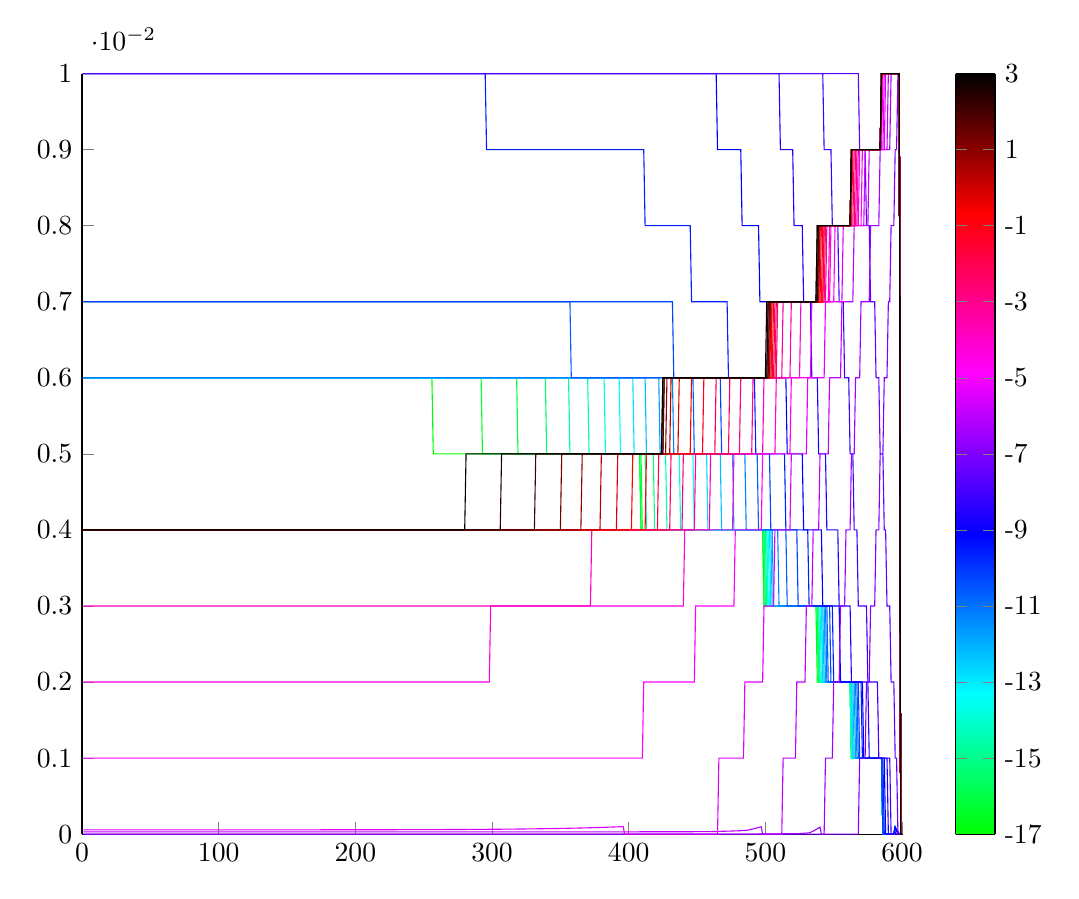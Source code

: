 % This file was created by matlab2tikz.
%
%The latest updates can be retrieved from
%  http://www.mathworks.com/matlabcentral/fileexchange/22022-matlab2tikz-matlab2tikz
%where you can also make suggestions and rate matlab2tikz.
%
\definecolor{mycolor1}{rgb}{0.0,1.0,0.143}%
\definecolor{mycolor2}{rgb}{0.0,1.0,0.286}%
\definecolor{mycolor3}{rgb}{0.0,1.0,0.429}%
\definecolor{mycolor4}{rgb}{0.0,1.0,0.571}%
\definecolor{mycolor5}{rgb}{0.0,1.0,0.714}%
\definecolor{mycolor6}{rgb}{0.0,1.0,0.857}%
\definecolor{mycolor7}{rgb}{0.0,1.0,1.0}%
\definecolor{mycolor8}{rgb}{0.0,0.875,1.0}%
\definecolor{mycolor9}{rgb}{0.0,0.625,1.0}%
\definecolor{mycolor10}{rgb}{0.125,0.0,1.0}%
\definecolor{mycolor11}{rgb}{0.25,0.0,1.0}%
\definecolor{mycolor12}{rgb}{0.375,0.0,1.0}%
\definecolor{mycolor13}{rgb}{0.5,0.0,1.0}%
\definecolor{mycolor14}{rgb}{0.625,0.0,1.0}%
\definecolor{mycolor15}{rgb}{0.75,0.0,1.0}%
\definecolor{mycolor16}{rgb}{0.875,0.0,1.0}%
\definecolor{mycolor17}{rgb}{1.0,0.0,1.0}%
\definecolor{mycolor18}{rgb}{1.0,0.0,0.875}%
\definecolor{mycolor19}{rgb}{1.0,0.0,0.625}%
\definecolor{mycolor20}{rgb}{0.857,0.0,0.0}%
\definecolor{mycolor21}{rgb}{0.714,0.0,0.0}%
%
\begin{tikzpicture}

\begin{axis}[%
width=4.1in,
height=3.803in,
at={(0.809in,0.513in)},
scale only axis,
point meta min=0,
point meta max=1,
every outer x axis line/.append style={black},
every x tick label/.append style={font=\color{black}},
xmin=0,
xmax=600,
every outer y axis line/.append style={black},
every y tick label/.append style={font=\color{black}},
ymin=0,
ymax=0.01,
axis background/.style={fill=white},
axis x line*=bottom,
axis y line*=left,
colormap={mymap}{[1pt] rgb(0pt)=(0,1,0); rgb(7pt)=(0,1,1); rgb(15pt)=(0,0,1); rgb(23pt)=(1,0,1); rgb(31pt)=(1,0,0); rgb(38pt)=(0,0,0)},
colorbar,
colorbar style={separate axis lines,every outer x axis line/.append style={black},every x tick label/.append style={font=\color{black}},every outer y axis line/.append style={black},every y tick label/.append style={font=\color{black}},yticklabels={{-19},{-17},{-15},{-13},{-11},{-9},{-7},{-5},{-3},{-1},{1},{3},{5},{7},{9},{11},{13},{15},{17},{19}}}
]
\addplot [color=green,solid,forget plot]
  table[row sep=crcr]{%
1	0.006\\
2	0.006\\
3	0.006\\
4	0.006\\
5	0.006\\
6	0.006\\
7	0.006\\
8	0.006\\
9	0.006\\
10	0.006\\
11	0.006\\
12	0.006\\
13	0.006\\
14	0.006\\
15	0.006\\
16	0.006\\
17	0.006\\
18	0.006\\
19	0.006\\
20	0.006\\
21	0.006\\
22	0.006\\
23	0.006\\
24	0.006\\
25	0.006\\
26	0.006\\
27	0.006\\
28	0.006\\
29	0.006\\
30	0.006\\
31	0.006\\
32	0.006\\
33	0.006\\
34	0.006\\
35	0.006\\
36	0.006\\
37	0.006\\
38	0.006\\
39	0.006\\
40	0.006\\
41	0.006\\
42	0.006\\
43	0.006\\
44	0.006\\
45	0.006\\
46	0.006\\
47	0.006\\
48	0.006\\
49	0.006\\
50	0.006\\
51	0.006\\
52	0.006\\
53	0.006\\
54	0.006\\
55	0.006\\
56	0.006\\
57	0.006\\
58	0.006\\
59	0.006\\
60	0.006\\
61	0.006\\
62	0.006\\
63	0.006\\
64	0.006\\
65	0.006\\
66	0.006\\
67	0.006\\
68	0.006\\
69	0.006\\
70	0.006\\
71	0.006\\
72	0.006\\
73	0.006\\
74	0.006\\
75	0.006\\
76	0.006\\
77	0.006\\
78	0.006\\
79	0.006\\
80	0.006\\
81	0.006\\
82	0.006\\
83	0.006\\
84	0.006\\
85	0.006\\
86	0.006\\
87	0.006\\
88	0.006\\
89	0.006\\
90	0.006\\
91	0.006\\
92	0.006\\
93	0.006\\
94	0.006\\
95	0.006\\
96	0.006\\
97	0.006\\
98	0.006\\
99	0.006\\
100	0.006\\
101	0.006\\
102	0.006\\
103	0.006\\
104	0.006\\
105	0.006\\
106	0.006\\
107	0.006\\
108	0.006\\
109	0.006\\
110	0.006\\
111	0.006\\
112	0.006\\
113	0.006\\
114	0.006\\
115	0.006\\
116	0.006\\
117	0.006\\
118	0.006\\
119	0.006\\
120	0.006\\
121	0.006\\
122	0.006\\
123	0.006\\
124	0.006\\
125	0.006\\
126	0.006\\
127	0.006\\
128	0.006\\
129	0.006\\
130	0.006\\
131	0.006\\
132	0.006\\
133	0.006\\
134	0.006\\
135	0.006\\
136	0.006\\
137	0.006\\
138	0.006\\
139	0.006\\
140	0.006\\
141	0.006\\
142	0.006\\
143	0.006\\
144	0.006\\
145	0.006\\
146	0.006\\
147	0.006\\
148	0.006\\
149	0.006\\
150	0.006\\
151	0.006\\
152	0.006\\
153	0.006\\
154	0.006\\
155	0.006\\
156	0.006\\
157	0.006\\
158	0.006\\
159	0.006\\
160	0.006\\
161	0.006\\
162	0.006\\
163	0.006\\
164	0.006\\
165	0.006\\
166	0.006\\
167	0.006\\
168	0.006\\
169	0.006\\
170	0.006\\
171	0.006\\
172	0.006\\
173	0.006\\
174	0.006\\
175	0.006\\
176	0.006\\
177	0.006\\
178	0.006\\
179	0.006\\
180	0.006\\
181	0.006\\
182	0.006\\
183	0.006\\
184	0.006\\
185	0.006\\
186	0.006\\
187	0.006\\
188	0.006\\
189	0.006\\
190	0.006\\
191	0.006\\
192	0.006\\
193	0.006\\
194	0.006\\
195	0.006\\
196	0.006\\
197	0.006\\
198	0.006\\
199	0.006\\
200	0.006\\
201	0.006\\
202	0.006\\
203	0.006\\
204	0.006\\
205	0.006\\
206	0.006\\
207	0.006\\
208	0.006\\
209	0.006\\
210	0.006\\
211	0.006\\
212	0.006\\
213	0.006\\
214	0.006\\
215	0.006\\
216	0.006\\
217	0.006\\
218	0.006\\
219	0.006\\
220	0.006\\
221	0.006\\
222	0.006\\
223	0.006\\
224	0.006\\
225	0.006\\
226	0.006\\
227	0.006\\
228	0.006\\
229	0.006\\
230	0.006\\
231	0.006\\
232	0.006\\
233	0.006\\
234	0.006\\
235	0.006\\
236	0.006\\
237	0.006\\
238	0.006\\
239	0.006\\
240	0.006\\
241	0.006\\
242	0.006\\
243	0.006\\
244	0.006\\
245	0.006\\
246	0.006\\
247	0.006\\
248	0.006\\
249	0.006\\
250	0.006\\
251	0.006\\
252	0.006\\
253	0.006\\
254	0.006\\
255	0.006\\
256	0.006\\
257	0.005\\
258	0.005\\
259	0.005\\
260	0.005\\
261	0.005\\
262	0.005\\
263	0.005\\
264	0.005\\
265	0.005\\
266	0.005\\
267	0.005\\
268	0.005\\
269	0.005\\
270	0.005\\
271	0.005\\
272	0.005\\
273	0.005\\
274	0.005\\
275	0.005\\
276	0.005\\
277	0.005\\
278	0.005\\
279	0.005\\
280	0.005\\
281	0.005\\
282	0.005\\
283	0.005\\
284	0.005\\
285	0.005\\
286	0.005\\
287	0.005\\
288	0.005\\
289	0.005\\
290	0.005\\
291	0.005\\
292	0.005\\
293	0.005\\
294	0.005\\
295	0.005\\
296	0.005\\
297	0.005\\
298	0.005\\
299	0.005\\
300	0.005\\
301	0.005\\
302	0.005\\
303	0.005\\
304	0.005\\
305	0.005\\
306	0.005\\
307	0.005\\
308	0.005\\
309	0.005\\
310	0.005\\
311	0.005\\
312	0.005\\
313	0.005\\
314	0.005\\
315	0.005\\
316	0.005\\
317	0.005\\
318	0.005\\
319	0.005\\
320	0.005\\
321	0.005\\
322	0.005\\
323	0.005\\
324	0.005\\
325	0.005\\
326	0.005\\
327	0.005\\
328	0.005\\
329	0.005\\
330	0.005\\
331	0.005\\
332	0.005\\
333	0.005\\
334	0.005\\
335	0.005\\
336	0.005\\
337	0.005\\
338	0.005\\
339	0.005\\
340	0.005\\
341	0.005\\
342	0.005\\
343	0.005\\
344	0.005\\
345	0.005\\
346	0.005\\
347	0.005\\
348	0.005\\
349	0.005\\
350	0.005\\
351	0.005\\
352	0.005\\
353	0.005\\
354	0.005\\
355	0.005\\
356	0.005\\
357	0.005\\
358	0.005\\
359	0.005\\
360	0.005\\
361	0.005\\
362	0.005\\
363	0.005\\
364	0.005\\
365	0.005\\
366	0.005\\
367	0.005\\
368	0.005\\
369	0.005\\
370	0.005\\
371	0.005\\
372	0.005\\
373	0.005\\
374	0.005\\
375	0.005\\
376	0.005\\
377	0.005\\
378	0.005\\
379	0.005\\
380	0.005\\
381	0.005\\
382	0.005\\
383	0.005\\
384	0.005\\
385	0.005\\
386	0.005\\
387	0.005\\
388	0.005\\
389	0.005\\
390	0.005\\
391	0.005\\
392	0.005\\
393	0.005\\
394	0.005\\
395	0.005\\
396	0.005\\
397	0.005\\
398	0.005\\
399	0.005\\
400	0.005\\
401	0.005\\
402	0.005\\
403	0.005\\
404	0.005\\
405	0.005\\
406	0.005\\
407	0.005\\
408	0.005\\
409	0.004\\
410	0.004\\
411	0.004\\
412	0.004\\
413	0.004\\
414	0.004\\
415	0.004\\
416	0.004\\
417	0.004\\
418	0.004\\
419	0.004\\
420	0.004\\
421	0.004\\
422	0.004\\
423	0.004\\
424	0.004\\
425	0.004\\
426	0.004\\
427	0.004\\
428	0.004\\
429	0.004\\
430	0.004\\
431	0.004\\
432	0.004\\
433	0.004\\
434	0.004\\
435	0.004\\
436	0.004\\
437	0.004\\
438	0.004\\
439	0.004\\
440	0.004\\
441	0.004\\
442	0.004\\
443	0.004\\
444	0.004\\
445	0.004\\
446	0.004\\
447	0.004\\
448	0.004\\
449	0.004\\
450	0.004\\
451	0.004\\
452	0.004\\
453	0.004\\
454	0.004\\
455	0.004\\
456	0.004\\
457	0.004\\
458	0.004\\
459	0.004\\
460	0.004\\
461	0.004\\
462	0.004\\
463	0.004\\
464	0.004\\
465	0.004\\
466	0.004\\
467	0.004\\
468	0.004\\
469	0.004\\
470	0.004\\
471	0.004\\
472	0.004\\
473	0.004\\
474	0.004\\
475	0.004\\
476	0.004\\
477	0.004\\
478	0.004\\
479	0.004\\
480	0.004\\
481	0.004\\
482	0.004\\
483	0.004\\
484	0.004\\
485	0.004\\
486	0.004\\
487	0.004\\
488	0.004\\
489	0.004\\
490	0.004\\
491	0.004\\
492	0.004\\
493	0.004\\
494	0.004\\
495	0.004\\
496	0.004\\
497	0.004\\
498	0.004\\
499	0.003\\
500	0.003\\
501	0.003\\
502	0.003\\
503	0.003\\
504	0.003\\
505	0.003\\
506	0.003\\
507	0.003\\
508	0.003\\
509	0.003\\
510	0.003\\
511	0.003\\
512	0.003\\
513	0.003\\
514	0.003\\
515	0.003\\
516	0.003\\
517	0.003\\
518	0.003\\
519	0.003\\
520	0.003\\
521	0.003\\
522	0.003\\
523	0.003\\
524	0.003\\
525	0.003\\
526	0.003\\
527	0.003\\
528	0.003\\
529	0.003\\
530	0.003\\
531	0.003\\
532	0.003\\
533	0.003\\
534	0.003\\
535	0.003\\
536	0.003\\
537	0.003\\
538	0.002\\
539	0.002\\
540	0.002\\
541	0.002\\
542	0.002\\
543	0.002\\
544	0.002\\
545	0.002\\
546	0.002\\
547	0.002\\
548	0.002\\
549	0.002\\
550	0.002\\
551	0.002\\
552	0.002\\
553	0.002\\
554	0.002\\
555	0.002\\
556	0.002\\
557	0.002\\
558	0.002\\
559	0.002\\
560	0.002\\
561	0.002\\
562	0.002\\
563	0.001\\
564	0.001\\
565	0.001\\
566	0.001\\
567	0.001\\
568	0.001\\
569	0.001\\
570	0.001\\
571	0.001\\
572	0.001\\
573	0.001\\
574	0.001\\
575	0.001\\
576	0.001\\
577	0.001\\
578	0.001\\
579	0.001\\
580	0.001\\
581	0.001\\
582	0.001\\
583	0.001\\
584	0.001\\
585	0.001\\
586	0.0\\
587	0.0\\
588	0.0\\
589	0.0\\
590	0.0\\
591	0.0\\
592	0.0\\
593	0.0\\
594	0.0\\
595	8.882e-05\\
596	5.341e-05\\
597	2.211e-05\\
598	0\\
599	0\\
600	0\\
};
\addplot [color=mycolor1,solid,forget plot]
  table[row sep=crcr]{%
1	0.006\\
2	0.006\\
3	0.006\\
4	0.006\\
5	0.006\\
6	0.006\\
7	0.006\\
8	0.006\\
9	0.006\\
10	0.006\\
11	0.006\\
12	0.006\\
13	0.006\\
14	0.006\\
15	0.006\\
16	0.006\\
17	0.006\\
18	0.006\\
19	0.006\\
20	0.006\\
21	0.006\\
22	0.006\\
23	0.006\\
24	0.006\\
25	0.006\\
26	0.006\\
27	0.006\\
28	0.006\\
29	0.006\\
30	0.006\\
31	0.006\\
32	0.006\\
33	0.006\\
34	0.006\\
35	0.006\\
36	0.006\\
37	0.006\\
38	0.006\\
39	0.006\\
40	0.006\\
41	0.006\\
42	0.006\\
43	0.006\\
44	0.006\\
45	0.006\\
46	0.006\\
47	0.006\\
48	0.006\\
49	0.006\\
50	0.006\\
51	0.006\\
52	0.006\\
53	0.006\\
54	0.006\\
55	0.006\\
56	0.006\\
57	0.006\\
58	0.006\\
59	0.006\\
60	0.006\\
61	0.006\\
62	0.006\\
63	0.006\\
64	0.006\\
65	0.006\\
66	0.006\\
67	0.006\\
68	0.006\\
69	0.006\\
70	0.006\\
71	0.006\\
72	0.006\\
73	0.006\\
74	0.006\\
75	0.006\\
76	0.006\\
77	0.006\\
78	0.006\\
79	0.006\\
80	0.006\\
81	0.006\\
82	0.006\\
83	0.006\\
84	0.006\\
85	0.006\\
86	0.006\\
87	0.006\\
88	0.006\\
89	0.006\\
90	0.006\\
91	0.006\\
92	0.006\\
93	0.006\\
94	0.006\\
95	0.006\\
96	0.006\\
97	0.006\\
98	0.006\\
99	0.006\\
100	0.006\\
101	0.006\\
102	0.006\\
103	0.006\\
104	0.006\\
105	0.006\\
106	0.006\\
107	0.006\\
108	0.006\\
109	0.006\\
110	0.006\\
111	0.006\\
112	0.006\\
113	0.006\\
114	0.006\\
115	0.006\\
116	0.006\\
117	0.006\\
118	0.006\\
119	0.006\\
120	0.006\\
121	0.006\\
122	0.006\\
123	0.006\\
124	0.006\\
125	0.006\\
126	0.006\\
127	0.006\\
128	0.006\\
129	0.006\\
130	0.006\\
131	0.006\\
132	0.006\\
133	0.006\\
134	0.006\\
135	0.006\\
136	0.006\\
137	0.006\\
138	0.006\\
139	0.006\\
140	0.006\\
141	0.006\\
142	0.006\\
143	0.006\\
144	0.006\\
145	0.006\\
146	0.006\\
147	0.006\\
148	0.006\\
149	0.006\\
150	0.006\\
151	0.006\\
152	0.006\\
153	0.006\\
154	0.006\\
155	0.006\\
156	0.006\\
157	0.006\\
158	0.006\\
159	0.006\\
160	0.006\\
161	0.006\\
162	0.006\\
163	0.006\\
164	0.006\\
165	0.006\\
166	0.006\\
167	0.006\\
168	0.006\\
169	0.006\\
170	0.006\\
171	0.006\\
172	0.006\\
173	0.006\\
174	0.006\\
175	0.006\\
176	0.006\\
177	0.006\\
178	0.006\\
179	0.006\\
180	0.006\\
181	0.006\\
182	0.006\\
183	0.006\\
184	0.006\\
185	0.006\\
186	0.006\\
187	0.006\\
188	0.006\\
189	0.006\\
190	0.006\\
191	0.006\\
192	0.006\\
193	0.006\\
194	0.006\\
195	0.006\\
196	0.006\\
197	0.006\\
198	0.006\\
199	0.006\\
200	0.006\\
201	0.006\\
202	0.006\\
203	0.006\\
204	0.006\\
205	0.006\\
206	0.006\\
207	0.006\\
208	0.006\\
209	0.006\\
210	0.006\\
211	0.006\\
212	0.006\\
213	0.006\\
214	0.006\\
215	0.006\\
216	0.006\\
217	0.006\\
218	0.006\\
219	0.006\\
220	0.006\\
221	0.006\\
222	0.006\\
223	0.006\\
224	0.006\\
225	0.006\\
226	0.006\\
227	0.006\\
228	0.006\\
229	0.006\\
230	0.006\\
231	0.006\\
232	0.006\\
233	0.006\\
234	0.006\\
235	0.006\\
236	0.006\\
237	0.006\\
238	0.006\\
239	0.006\\
240	0.006\\
241	0.006\\
242	0.006\\
243	0.006\\
244	0.006\\
245	0.006\\
246	0.006\\
247	0.006\\
248	0.006\\
249	0.006\\
250	0.006\\
251	0.006\\
252	0.006\\
253	0.006\\
254	0.006\\
255	0.006\\
256	0.006\\
257	0.006\\
258	0.006\\
259	0.006\\
260	0.006\\
261	0.006\\
262	0.006\\
263	0.006\\
264	0.006\\
265	0.006\\
266	0.006\\
267	0.006\\
268	0.006\\
269	0.006\\
270	0.006\\
271	0.006\\
272	0.006\\
273	0.006\\
274	0.006\\
275	0.006\\
276	0.006\\
277	0.006\\
278	0.006\\
279	0.006\\
280	0.006\\
281	0.006\\
282	0.006\\
283	0.006\\
284	0.006\\
285	0.006\\
286	0.006\\
287	0.006\\
288	0.006\\
289	0.006\\
290	0.006\\
291	0.006\\
292	0.006\\
293	0.005\\
294	0.005\\
295	0.005\\
296	0.005\\
297	0.005\\
298	0.005\\
299	0.005\\
300	0.005\\
301	0.005\\
302	0.005\\
303	0.005\\
304	0.005\\
305	0.005\\
306	0.005\\
307	0.005\\
308	0.005\\
309	0.005\\
310	0.005\\
311	0.005\\
312	0.005\\
313	0.005\\
314	0.005\\
315	0.005\\
316	0.005\\
317	0.005\\
318	0.005\\
319	0.005\\
320	0.005\\
321	0.005\\
322	0.005\\
323	0.005\\
324	0.005\\
325	0.005\\
326	0.005\\
327	0.005\\
328	0.005\\
329	0.005\\
330	0.005\\
331	0.005\\
332	0.005\\
333	0.005\\
334	0.005\\
335	0.005\\
336	0.005\\
337	0.005\\
338	0.005\\
339	0.005\\
340	0.005\\
341	0.005\\
342	0.005\\
343	0.005\\
344	0.005\\
345	0.005\\
346	0.005\\
347	0.005\\
348	0.005\\
349	0.005\\
350	0.005\\
351	0.005\\
352	0.005\\
353	0.005\\
354	0.005\\
355	0.005\\
356	0.005\\
357	0.005\\
358	0.005\\
359	0.005\\
360	0.005\\
361	0.005\\
362	0.005\\
363	0.005\\
364	0.005\\
365	0.005\\
366	0.005\\
367	0.005\\
368	0.005\\
369	0.005\\
370	0.005\\
371	0.005\\
372	0.005\\
373	0.005\\
374	0.005\\
375	0.005\\
376	0.005\\
377	0.005\\
378	0.005\\
379	0.005\\
380	0.005\\
381	0.005\\
382	0.005\\
383	0.005\\
384	0.005\\
385	0.005\\
386	0.005\\
387	0.005\\
388	0.005\\
389	0.005\\
390	0.005\\
391	0.005\\
392	0.005\\
393	0.005\\
394	0.005\\
395	0.005\\
396	0.005\\
397	0.005\\
398	0.005\\
399	0.005\\
400	0.005\\
401	0.005\\
402	0.005\\
403	0.005\\
404	0.005\\
405	0.005\\
406	0.005\\
407	0.005\\
408	0.005\\
409	0.004\\
410	0.004\\
411	0.004\\
412	0.004\\
413	0.004\\
414	0.004\\
415	0.004\\
416	0.004\\
417	0.004\\
418	0.004\\
419	0.004\\
420	0.004\\
421	0.004\\
422	0.004\\
423	0.004\\
424	0.004\\
425	0.004\\
426	0.004\\
427	0.004\\
428	0.004\\
429	0.004\\
430	0.004\\
431	0.004\\
432	0.004\\
433	0.004\\
434	0.004\\
435	0.004\\
436	0.004\\
437	0.004\\
438	0.004\\
439	0.004\\
440	0.004\\
441	0.004\\
442	0.004\\
443	0.004\\
444	0.004\\
445	0.004\\
446	0.004\\
447	0.004\\
448	0.004\\
449	0.004\\
450	0.004\\
451	0.004\\
452	0.004\\
453	0.004\\
454	0.004\\
455	0.004\\
456	0.004\\
457	0.004\\
458	0.004\\
459	0.004\\
460	0.004\\
461	0.004\\
462	0.004\\
463	0.004\\
464	0.004\\
465	0.004\\
466	0.004\\
467	0.004\\
468	0.004\\
469	0.004\\
470	0.004\\
471	0.004\\
472	0.004\\
473	0.004\\
474	0.004\\
475	0.004\\
476	0.004\\
477	0.004\\
478	0.004\\
479	0.004\\
480	0.004\\
481	0.004\\
482	0.004\\
483	0.004\\
484	0.004\\
485	0.004\\
486	0.004\\
487	0.004\\
488	0.004\\
489	0.004\\
490	0.004\\
491	0.004\\
492	0.004\\
493	0.004\\
494	0.004\\
495	0.004\\
496	0.004\\
497	0.004\\
498	0.004\\
499	0.003\\
500	0.003\\
501	0.003\\
502	0.003\\
503	0.003\\
504	0.003\\
505	0.003\\
506	0.003\\
507	0.003\\
508	0.003\\
509	0.003\\
510	0.003\\
511	0.003\\
512	0.003\\
513	0.003\\
514	0.003\\
515	0.003\\
516	0.003\\
517	0.003\\
518	0.003\\
519	0.003\\
520	0.003\\
521	0.003\\
522	0.003\\
523	0.003\\
524	0.003\\
525	0.003\\
526	0.003\\
527	0.003\\
528	0.003\\
529	0.003\\
530	0.003\\
531	0.003\\
532	0.003\\
533	0.003\\
534	0.003\\
535	0.003\\
536	0.003\\
537	0.003\\
538	0.003\\
539	0.002\\
540	0.002\\
541	0.002\\
542	0.002\\
543	0.002\\
544	0.002\\
545	0.002\\
546	0.002\\
547	0.002\\
548	0.002\\
549	0.002\\
550	0.002\\
551	0.002\\
552	0.002\\
553	0.002\\
554	0.002\\
555	0.002\\
556	0.002\\
557	0.002\\
558	0.002\\
559	0.002\\
560	0.002\\
561	0.002\\
562	0.002\\
563	0.001\\
564	0.001\\
565	0.001\\
566	0.001\\
567	0.001\\
568	0.001\\
569	0.001\\
570	0.001\\
571	0.001\\
572	0.001\\
573	0.001\\
574	0.001\\
575	0.001\\
576	0.001\\
577	0.001\\
578	0.001\\
579	0.001\\
580	0.001\\
581	0.001\\
582	0.001\\
583	0.001\\
584	0.001\\
585	0.001\\
586	0.0\\
587	0.0\\
588	0.0\\
589	0.0\\
590	0.0\\
591	0.0\\
592	0.0\\
593	0.0\\
594	0.0\\
595	8.882e-05\\
596	5.341e-05\\
597	2.211e-05\\
598	0\\
599	0\\
600	0\\
};
\addplot [color=mycolor2,solid,forget plot]
  table[row sep=crcr]{%
1	0.006\\
2	0.006\\
3	0.006\\
4	0.006\\
5	0.006\\
6	0.006\\
7	0.006\\
8	0.006\\
9	0.006\\
10	0.006\\
11	0.006\\
12	0.006\\
13	0.006\\
14	0.006\\
15	0.006\\
16	0.006\\
17	0.006\\
18	0.006\\
19	0.006\\
20	0.006\\
21	0.006\\
22	0.006\\
23	0.006\\
24	0.006\\
25	0.006\\
26	0.006\\
27	0.006\\
28	0.006\\
29	0.006\\
30	0.006\\
31	0.006\\
32	0.006\\
33	0.006\\
34	0.006\\
35	0.006\\
36	0.006\\
37	0.006\\
38	0.006\\
39	0.006\\
40	0.006\\
41	0.006\\
42	0.006\\
43	0.006\\
44	0.006\\
45	0.006\\
46	0.006\\
47	0.006\\
48	0.006\\
49	0.006\\
50	0.006\\
51	0.006\\
52	0.006\\
53	0.006\\
54	0.006\\
55	0.006\\
56	0.006\\
57	0.006\\
58	0.006\\
59	0.006\\
60	0.006\\
61	0.006\\
62	0.006\\
63	0.006\\
64	0.006\\
65	0.006\\
66	0.006\\
67	0.006\\
68	0.006\\
69	0.006\\
70	0.006\\
71	0.006\\
72	0.006\\
73	0.006\\
74	0.006\\
75	0.006\\
76	0.006\\
77	0.006\\
78	0.006\\
79	0.006\\
80	0.006\\
81	0.006\\
82	0.006\\
83	0.006\\
84	0.006\\
85	0.006\\
86	0.006\\
87	0.006\\
88	0.006\\
89	0.006\\
90	0.006\\
91	0.006\\
92	0.006\\
93	0.006\\
94	0.006\\
95	0.006\\
96	0.006\\
97	0.006\\
98	0.006\\
99	0.006\\
100	0.006\\
101	0.006\\
102	0.006\\
103	0.006\\
104	0.006\\
105	0.006\\
106	0.006\\
107	0.006\\
108	0.006\\
109	0.006\\
110	0.006\\
111	0.006\\
112	0.006\\
113	0.006\\
114	0.006\\
115	0.006\\
116	0.006\\
117	0.006\\
118	0.006\\
119	0.006\\
120	0.006\\
121	0.006\\
122	0.006\\
123	0.006\\
124	0.006\\
125	0.006\\
126	0.006\\
127	0.006\\
128	0.006\\
129	0.006\\
130	0.006\\
131	0.006\\
132	0.006\\
133	0.006\\
134	0.006\\
135	0.006\\
136	0.006\\
137	0.006\\
138	0.006\\
139	0.006\\
140	0.006\\
141	0.006\\
142	0.006\\
143	0.006\\
144	0.006\\
145	0.006\\
146	0.006\\
147	0.006\\
148	0.006\\
149	0.006\\
150	0.006\\
151	0.006\\
152	0.006\\
153	0.006\\
154	0.006\\
155	0.006\\
156	0.006\\
157	0.006\\
158	0.006\\
159	0.006\\
160	0.006\\
161	0.006\\
162	0.006\\
163	0.006\\
164	0.006\\
165	0.006\\
166	0.006\\
167	0.006\\
168	0.006\\
169	0.006\\
170	0.006\\
171	0.006\\
172	0.006\\
173	0.006\\
174	0.006\\
175	0.006\\
176	0.006\\
177	0.006\\
178	0.006\\
179	0.006\\
180	0.006\\
181	0.006\\
182	0.006\\
183	0.006\\
184	0.006\\
185	0.006\\
186	0.006\\
187	0.006\\
188	0.006\\
189	0.006\\
190	0.006\\
191	0.006\\
192	0.006\\
193	0.006\\
194	0.006\\
195	0.006\\
196	0.006\\
197	0.006\\
198	0.006\\
199	0.006\\
200	0.006\\
201	0.006\\
202	0.006\\
203	0.006\\
204	0.006\\
205	0.006\\
206	0.006\\
207	0.006\\
208	0.006\\
209	0.006\\
210	0.006\\
211	0.006\\
212	0.006\\
213	0.006\\
214	0.006\\
215	0.006\\
216	0.006\\
217	0.006\\
218	0.006\\
219	0.006\\
220	0.006\\
221	0.006\\
222	0.006\\
223	0.006\\
224	0.006\\
225	0.006\\
226	0.006\\
227	0.006\\
228	0.006\\
229	0.006\\
230	0.006\\
231	0.006\\
232	0.006\\
233	0.006\\
234	0.006\\
235	0.006\\
236	0.006\\
237	0.006\\
238	0.006\\
239	0.006\\
240	0.006\\
241	0.006\\
242	0.006\\
243	0.006\\
244	0.006\\
245	0.006\\
246	0.006\\
247	0.006\\
248	0.006\\
249	0.006\\
250	0.006\\
251	0.006\\
252	0.006\\
253	0.006\\
254	0.006\\
255	0.006\\
256	0.006\\
257	0.006\\
258	0.006\\
259	0.006\\
260	0.006\\
261	0.006\\
262	0.006\\
263	0.006\\
264	0.006\\
265	0.006\\
266	0.006\\
267	0.006\\
268	0.006\\
269	0.006\\
270	0.006\\
271	0.006\\
272	0.006\\
273	0.006\\
274	0.006\\
275	0.006\\
276	0.006\\
277	0.006\\
278	0.006\\
279	0.006\\
280	0.006\\
281	0.006\\
282	0.006\\
283	0.006\\
284	0.006\\
285	0.006\\
286	0.006\\
287	0.006\\
288	0.006\\
289	0.006\\
290	0.006\\
291	0.006\\
292	0.006\\
293	0.006\\
294	0.006\\
295	0.006\\
296	0.006\\
297	0.006\\
298	0.006\\
299	0.006\\
300	0.006\\
301	0.006\\
302	0.006\\
303	0.006\\
304	0.006\\
305	0.006\\
306	0.006\\
307	0.006\\
308	0.006\\
309	0.006\\
310	0.006\\
311	0.006\\
312	0.006\\
313	0.006\\
314	0.006\\
315	0.006\\
316	0.006\\
317	0.006\\
318	0.006\\
319	0.005\\
320	0.005\\
321	0.005\\
322	0.005\\
323	0.005\\
324	0.005\\
325	0.005\\
326	0.005\\
327	0.005\\
328	0.005\\
329	0.005\\
330	0.005\\
331	0.005\\
332	0.005\\
333	0.005\\
334	0.005\\
335	0.005\\
336	0.005\\
337	0.005\\
338	0.005\\
339	0.005\\
340	0.005\\
341	0.005\\
342	0.005\\
343	0.005\\
344	0.005\\
345	0.005\\
346	0.005\\
347	0.005\\
348	0.005\\
349	0.005\\
350	0.005\\
351	0.005\\
352	0.005\\
353	0.005\\
354	0.005\\
355	0.005\\
356	0.005\\
357	0.005\\
358	0.005\\
359	0.005\\
360	0.005\\
361	0.005\\
362	0.005\\
363	0.005\\
364	0.005\\
365	0.005\\
366	0.005\\
367	0.005\\
368	0.005\\
369	0.005\\
370	0.005\\
371	0.005\\
372	0.005\\
373	0.005\\
374	0.005\\
375	0.005\\
376	0.005\\
377	0.005\\
378	0.005\\
379	0.005\\
380	0.005\\
381	0.005\\
382	0.005\\
383	0.005\\
384	0.005\\
385	0.005\\
386	0.005\\
387	0.005\\
388	0.005\\
389	0.005\\
390	0.005\\
391	0.005\\
392	0.005\\
393	0.005\\
394	0.005\\
395	0.005\\
396	0.005\\
397	0.005\\
398	0.005\\
399	0.005\\
400	0.005\\
401	0.005\\
402	0.005\\
403	0.005\\
404	0.005\\
405	0.005\\
406	0.005\\
407	0.005\\
408	0.005\\
409	0.005\\
410	0.004\\
411	0.004\\
412	0.004\\
413	0.004\\
414	0.004\\
415	0.004\\
416	0.004\\
417	0.004\\
418	0.004\\
419	0.004\\
420	0.004\\
421	0.004\\
422	0.004\\
423	0.004\\
424	0.004\\
425	0.004\\
426	0.004\\
427	0.004\\
428	0.004\\
429	0.004\\
430	0.004\\
431	0.004\\
432	0.004\\
433	0.004\\
434	0.004\\
435	0.004\\
436	0.004\\
437	0.004\\
438	0.004\\
439	0.004\\
440	0.004\\
441	0.004\\
442	0.004\\
443	0.004\\
444	0.004\\
445	0.004\\
446	0.004\\
447	0.004\\
448	0.004\\
449	0.004\\
450	0.004\\
451	0.004\\
452	0.004\\
453	0.004\\
454	0.004\\
455	0.004\\
456	0.004\\
457	0.004\\
458	0.004\\
459	0.004\\
460	0.004\\
461	0.004\\
462	0.004\\
463	0.004\\
464	0.004\\
465	0.004\\
466	0.004\\
467	0.004\\
468	0.004\\
469	0.004\\
470	0.004\\
471	0.004\\
472	0.004\\
473	0.004\\
474	0.004\\
475	0.004\\
476	0.004\\
477	0.004\\
478	0.004\\
479	0.004\\
480	0.004\\
481	0.004\\
482	0.004\\
483	0.004\\
484	0.004\\
485	0.004\\
486	0.004\\
487	0.004\\
488	0.004\\
489	0.004\\
490	0.004\\
491	0.004\\
492	0.004\\
493	0.004\\
494	0.004\\
495	0.004\\
496	0.004\\
497	0.004\\
498	0.004\\
499	0.004\\
500	0.003\\
501	0.003\\
502	0.003\\
503	0.003\\
504	0.003\\
505	0.003\\
506	0.003\\
507	0.003\\
508	0.003\\
509	0.003\\
510	0.003\\
511	0.003\\
512	0.003\\
513	0.003\\
514	0.003\\
515	0.003\\
516	0.003\\
517	0.003\\
518	0.003\\
519	0.003\\
520	0.003\\
521	0.003\\
522	0.003\\
523	0.003\\
524	0.003\\
525	0.003\\
526	0.003\\
527	0.003\\
528	0.003\\
529	0.003\\
530	0.003\\
531	0.003\\
532	0.003\\
533	0.003\\
534	0.003\\
535	0.003\\
536	0.003\\
537	0.003\\
538	0.003\\
539	0.002\\
540	0.002\\
541	0.002\\
542	0.002\\
543	0.002\\
544	0.002\\
545	0.002\\
546	0.002\\
547	0.002\\
548	0.002\\
549	0.002\\
550	0.002\\
551	0.002\\
552	0.002\\
553	0.002\\
554	0.002\\
555	0.002\\
556	0.002\\
557	0.002\\
558	0.002\\
559	0.002\\
560	0.002\\
561	0.002\\
562	0.002\\
563	0.001\\
564	0.001\\
565	0.001\\
566	0.001\\
567	0.001\\
568	0.001\\
569	0.001\\
570	0.001\\
571	0.001\\
572	0.001\\
573	0.001\\
574	0.001\\
575	0.001\\
576	0.001\\
577	0.001\\
578	0.001\\
579	0.001\\
580	0.001\\
581	0.001\\
582	0.001\\
583	0.001\\
584	0.001\\
585	0.001\\
586	0.0\\
587	0.0\\
588	0.0\\
589	0.0\\
590	0.0\\
591	0.0\\
592	0.0\\
593	0.0\\
594	0.0\\
595	8.882e-05\\
596	5.341e-05\\
597	2.211e-05\\
598	0\\
599	0\\
600	0\\
};
\addplot [color=mycolor3,solid,forget plot]
  table[row sep=crcr]{%
1	0.006\\
2	0.006\\
3	0.006\\
4	0.006\\
5	0.006\\
6	0.006\\
7	0.006\\
8	0.006\\
9	0.006\\
10	0.006\\
11	0.006\\
12	0.006\\
13	0.006\\
14	0.006\\
15	0.006\\
16	0.006\\
17	0.006\\
18	0.006\\
19	0.006\\
20	0.006\\
21	0.006\\
22	0.006\\
23	0.006\\
24	0.006\\
25	0.006\\
26	0.006\\
27	0.006\\
28	0.006\\
29	0.006\\
30	0.006\\
31	0.006\\
32	0.006\\
33	0.006\\
34	0.006\\
35	0.006\\
36	0.006\\
37	0.006\\
38	0.006\\
39	0.006\\
40	0.006\\
41	0.006\\
42	0.006\\
43	0.006\\
44	0.006\\
45	0.006\\
46	0.006\\
47	0.006\\
48	0.006\\
49	0.006\\
50	0.006\\
51	0.006\\
52	0.006\\
53	0.006\\
54	0.006\\
55	0.006\\
56	0.006\\
57	0.006\\
58	0.006\\
59	0.006\\
60	0.006\\
61	0.006\\
62	0.006\\
63	0.006\\
64	0.006\\
65	0.006\\
66	0.006\\
67	0.006\\
68	0.006\\
69	0.006\\
70	0.006\\
71	0.006\\
72	0.006\\
73	0.006\\
74	0.006\\
75	0.006\\
76	0.006\\
77	0.006\\
78	0.006\\
79	0.006\\
80	0.006\\
81	0.006\\
82	0.006\\
83	0.006\\
84	0.006\\
85	0.006\\
86	0.006\\
87	0.006\\
88	0.006\\
89	0.006\\
90	0.006\\
91	0.006\\
92	0.006\\
93	0.006\\
94	0.006\\
95	0.006\\
96	0.006\\
97	0.006\\
98	0.006\\
99	0.006\\
100	0.006\\
101	0.006\\
102	0.006\\
103	0.006\\
104	0.006\\
105	0.006\\
106	0.006\\
107	0.006\\
108	0.006\\
109	0.006\\
110	0.006\\
111	0.006\\
112	0.006\\
113	0.006\\
114	0.006\\
115	0.006\\
116	0.006\\
117	0.006\\
118	0.006\\
119	0.006\\
120	0.006\\
121	0.006\\
122	0.006\\
123	0.006\\
124	0.006\\
125	0.006\\
126	0.006\\
127	0.006\\
128	0.006\\
129	0.006\\
130	0.006\\
131	0.006\\
132	0.006\\
133	0.006\\
134	0.006\\
135	0.006\\
136	0.006\\
137	0.006\\
138	0.006\\
139	0.006\\
140	0.006\\
141	0.006\\
142	0.006\\
143	0.006\\
144	0.006\\
145	0.006\\
146	0.006\\
147	0.006\\
148	0.006\\
149	0.006\\
150	0.006\\
151	0.006\\
152	0.006\\
153	0.006\\
154	0.006\\
155	0.006\\
156	0.006\\
157	0.006\\
158	0.006\\
159	0.006\\
160	0.006\\
161	0.006\\
162	0.006\\
163	0.006\\
164	0.006\\
165	0.006\\
166	0.006\\
167	0.006\\
168	0.006\\
169	0.006\\
170	0.006\\
171	0.006\\
172	0.006\\
173	0.006\\
174	0.006\\
175	0.006\\
176	0.006\\
177	0.006\\
178	0.006\\
179	0.006\\
180	0.006\\
181	0.006\\
182	0.006\\
183	0.006\\
184	0.006\\
185	0.006\\
186	0.006\\
187	0.006\\
188	0.006\\
189	0.006\\
190	0.006\\
191	0.006\\
192	0.006\\
193	0.006\\
194	0.006\\
195	0.006\\
196	0.006\\
197	0.006\\
198	0.006\\
199	0.006\\
200	0.006\\
201	0.006\\
202	0.006\\
203	0.006\\
204	0.006\\
205	0.006\\
206	0.006\\
207	0.006\\
208	0.006\\
209	0.006\\
210	0.006\\
211	0.006\\
212	0.006\\
213	0.006\\
214	0.006\\
215	0.006\\
216	0.006\\
217	0.006\\
218	0.006\\
219	0.006\\
220	0.006\\
221	0.006\\
222	0.006\\
223	0.006\\
224	0.006\\
225	0.006\\
226	0.006\\
227	0.006\\
228	0.006\\
229	0.006\\
230	0.006\\
231	0.006\\
232	0.006\\
233	0.006\\
234	0.006\\
235	0.006\\
236	0.006\\
237	0.006\\
238	0.006\\
239	0.006\\
240	0.006\\
241	0.006\\
242	0.006\\
243	0.006\\
244	0.006\\
245	0.006\\
246	0.006\\
247	0.006\\
248	0.006\\
249	0.006\\
250	0.006\\
251	0.006\\
252	0.006\\
253	0.006\\
254	0.006\\
255	0.006\\
256	0.006\\
257	0.006\\
258	0.006\\
259	0.006\\
260	0.006\\
261	0.006\\
262	0.006\\
263	0.006\\
264	0.006\\
265	0.006\\
266	0.006\\
267	0.006\\
268	0.006\\
269	0.006\\
270	0.006\\
271	0.006\\
272	0.006\\
273	0.006\\
274	0.006\\
275	0.006\\
276	0.006\\
277	0.006\\
278	0.006\\
279	0.006\\
280	0.006\\
281	0.006\\
282	0.006\\
283	0.006\\
284	0.006\\
285	0.006\\
286	0.006\\
287	0.006\\
288	0.006\\
289	0.006\\
290	0.006\\
291	0.006\\
292	0.006\\
293	0.006\\
294	0.006\\
295	0.006\\
296	0.006\\
297	0.006\\
298	0.006\\
299	0.006\\
300	0.006\\
301	0.006\\
302	0.006\\
303	0.006\\
304	0.006\\
305	0.006\\
306	0.006\\
307	0.006\\
308	0.006\\
309	0.006\\
310	0.006\\
311	0.006\\
312	0.006\\
313	0.006\\
314	0.006\\
315	0.006\\
316	0.006\\
317	0.006\\
318	0.006\\
319	0.006\\
320	0.006\\
321	0.006\\
322	0.006\\
323	0.006\\
324	0.006\\
325	0.006\\
326	0.006\\
327	0.006\\
328	0.006\\
329	0.006\\
330	0.006\\
331	0.006\\
332	0.006\\
333	0.006\\
334	0.006\\
335	0.006\\
336	0.006\\
337	0.006\\
338	0.006\\
339	0.006\\
340	0.005\\
341	0.005\\
342	0.005\\
343	0.005\\
344	0.005\\
345	0.005\\
346	0.005\\
347	0.005\\
348	0.005\\
349	0.005\\
350	0.005\\
351	0.005\\
352	0.005\\
353	0.005\\
354	0.005\\
355	0.005\\
356	0.005\\
357	0.005\\
358	0.005\\
359	0.005\\
360	0.005\\
361	0.005\\
362	0.005\\
363	0.005\\
364	0.005\\
365	0.005\\
366	0.005\\
367	0.005\\
368	0.005\\
369	0.005\\
370	0.005\\
371	0.005\\
372	0.005\\
373	0.005\\
374	0.005\\
375	0.005\\
376	0.005\\
377	0.005\\
378	0.005\\
379	0.005\\
380	0.005\\
381	0.005\\
382	0.005\\
383	0.005\\
384	0.005\\
385	0.005\\
386	0.005\\
387	0.005\\
388	0.005\\
389	0.005\\
390	0.005\\
391	0.005\\
392	0.005\\
393	0.005\\
394	0.005\\
395	0.005\\
396	0.005\\
397	0.005\\
398	0.005\\
399	0.005\\
400	0.005\\
401	0.005\\
402	0.005\\
403	0.005\\
404	0.005\\
405	0.005\\
406	0.005\\
407	0.005\\
408	0.005\\
409	0.005\\
410	0.005\\
411	0.005\\
412	0.005\\
413	0.004\\
414	0.004\\
415	0.004\\
416	0.004\\
417	0.004\\
418	0.004\\
419	0.004\\
420	0.004\\
421	0.004\\
422	0.004\\
423	0.004\\
424	0.004\\
425	0.004\\
426	0.004\\
427	0.004\\
428	0.004\\
429	0.004\\
430	0.004\\
431	0.004\\
432	0.004\\
433	0.004\\
434	0.004\\
435	0.004\\
436	0.004\\
437	0.004\\
438	0.004\\
439	0.004\\
440	0.004\\
441	0.004\\
442	0.004\\
443	0.004\\
444	0.004\\
445	0.004\\
446	0.004\\
447	0.004\\
448	0.004\\
449	0.004\\
450	0.004\\
451	0.004\\
452	0.004\\
453	0.004\\
454	0.004\\
455	0.004\\
456	0.004\\
457	0.004\\
458	0.004\\
459	0.004\\
460	0.004\\
461	0.004\\
462	0.004\\
463	0.004\\
464	0.004\\
465	0.004\\
466	0.004\\
467	0.004\\
468	0.004\\
469	0.004\\
470	0.004\\
471	0.004\\
472	0.004\\
473	0.004\\
474	0.004\\
475	0.004\\
476	0.004\\
477	0.004\\
478	0.004\\
479	0.004\\
480	0.004\\
481	0.004\\
482	0.004\\
483	0.004\\
484	0.004\\
485	0.004\\
486	0.004\\
487	0.004\\
488	0.004\\
489	0.004\\
490	0.004\\
491	0.004\\
492	0.004\\
493	0.004\\
494	0.004\\
495	0.004\\
496	0.004\\
497	0.004\\
498	0.004\\
499	0.004\\
500	0.003\\
501	0.003\\
502	0.003\\
503	0.003\\
504	0.003\\
505	0.003\\
506	0.003\\
507	0.003\\
508	0.003\\
509	0.003\\
510	0.003\\
511	0.003\\
512	0.003\\
513	0.003\\
514	0.003\\
515	0.003\\
516	0.003\\
517	0.003\\
518	0.003\\
519	0.003\\
520	0.003\\
521	0.003\\
522	0.003\\
523	0.003\\
524	0.003\\
525	0.003\\
526	0.003\\
527	0.003\\
528	0.003\\
529	0.003\\
530	0.003\\
531	0.003\\
532	0.003\\
533	0.003\\
534	0.003\\
535	0.003\\
536	0.003\\
537	0.003\\
538	0.003\\
539	0.002\\
540	0.002\\
541	0.002\\
542	0.002\\
543	0.002\\
544	0.002\\
545	0.002\\
546	0.002\\
547	0.002\\
548	0.002\\
549	0.002\\
550	0.002\\
551	0.002\\
552	0.002\\
553	0.002\\
554	0.002\\
555	0.002\\
556	0.002\\
557	0.002\\
558	0.002\\
559	0.002\\
560	0.002\\
561	0.002\\
562	0.002\\
563	0.001\\
564	0.001\\
565	0.001\\
566	0.001\\
567	0.001\\
568	0.001\\
569	0.001\\
570	0.001\\
571	0.001\\
572	0.001\\
573	0.001\\
574	0.001\\
575	0.001\\
576	0.001\\
577	0.001\\
578	0.001\\
579	0.001\\
580	0.001\\
581	0.001\\
582	0.001\\
583	0.001\\
584	0.001\\
585	0.001\\
586	0.0\\
587	0.0\\
588	0.0\\
589	0.0\\
590	0.0\\
591	0.0\\
592	0.0\\
593	0.0\\
594	0.0\\
595	8.882e-05\\
596	5.341e-05\\
597	2.211e-05\\
598	0\\
599	0\\
600	0\\
};
\addplot [color=mycolor4,solid,forget plot]
  table[row sep=crcr]{%
1	0.006\\
2	0.006\\
3	0.006\\
4	0.006\\
5	0.006\\
6	0.006\\
7	0.006\\
8	0.006\\
9	0.006\\
10	0.006\\
11	0.006\\
12	0.006\\
13	0.006\\
14	0.006\\
15	0.006\\
16	0.006\\
17	0.006\\
18	0.006\\
19	0.006\\
20	0.006\\
21	0.006\\
22	0.006\\
23	0.006\\
24	0.006\\
25	0.006\\
26	0.006\\
27	0.006\\
28	0.006\\
29	0.006\\
30	0.006\\
31	0.006\\
32	0.006\\
33	0.006\\
34	0.006\\
35	0.006\\
36	0.006\\
37	0.006\\
38	0.006\\
39	0.006\\
40	0.006\\
41	0.006\\
42	0.006\\
43	0.006\\
44	0.006\\
45	0.006\\
46	0.006\\
47	0.006\\
48	0.006\\
49	0.006\\
50	0.006\\
51	0.006\\
52	0.006\\
53	0.006\\
54	0.006\\
55	0.006\\
56	0.006\\
57	0.006\\
58	0.006\\
59	0.006\\
60	0.006\\
61	0.006\\
62	0.006\\
63	0.006\\
64	0.006\\
65	0.006\\
66	0.006\\
67	0.006\\
68	0.006\\
69	0.006\\
70	0.006\\
71	0.006\\
72	0.006\\
73	0.006\\
74	0.006\\
75	0.006\\
76	0.006\\
77	0.006\\
78	0.006\\
79	0.006\\
80	0.006\\
81	0.006\\
82	0.006\\
83	0.006\\
84	0.006\\
85	0.006\\
86	0.006\\
87	0.006\\
88	0.006\\
89	0.006\\
90	0.006\\
91	0.006\\
92	0.006\\
93	0.006\\
94	0.006\\
95	0.006\\
96	0.006\\
97	0.006\\
98	0.006\\
99	0.006\\
100	0.006\\
101	0.006\\
102	0.006\\
103	0.006\\
104	0.006\\
105	0.006\\
106	0.006\\
107	0.006\\
108	0.006\\
109	0.006\\
110	0.006\\
111	0.006\\
112	0.006\\
113	0.006\\
114	0.006\\
115	0.006\\
116	0.006\\
117	0.006\\
118	0.006\\
119	0.006\\
120	0.006\\
121	0.006\\
122	0.006\\
123	0.006\\
124	0.006\\
125	0.006\\
126	0.006\\
127	0.006\\
128	0.006\\
129	0.006\\
130	0.006\\
131	0.006\\
132	0.006\\
133	0.006\\
134	0.006\\
135	0.006\\
136	0.006\\
137	0.006\\
138	0.006\\
139	0.006\\
140	0.006\\
141	0.006\\
142	0.006\\
143	0.006\\
144	0.006\\
145	0.006\\
146	0.006\\
147	0.006\\
148	0.006\\
149	0.006\\
150	0.006\\
151	0.006\\
152	0.006\\
153	0.006\\
154	0.006\\
155	0.006\\
156	0.006\\
157	0.006\\
158	0.006\\
159	0.006\\
160	0.006\\
161	0.006\\
162	0.006\\
163	0.006\\
164	0.006\\
165	0.006\\
166	0.006\\
167	0.006\\
168	0.006\\
169	0.006\\
170	0.006\\
171	0.006\\
172	0.006\\
173	0.006\\
174	0.006\\
175	0.006\\
176	0.006\\
177	0.006\\
178	0.006\\
179	0.006\\
180	0.006\\
181	0.006\\
182	0.006\\
183	0.006\\
184	0.006\\
185	0.006\\
186	0.006\\
187	0.006\\
188	0.006\\
189	0.006\\
190	0.006\\
191	0.006\\
192	0.006\\
193	0.006\\
194	0.006\\
195	0.006\\
196	0.006\\
197	0.006\\
198	0.006\\
199	0.006\\
200	0.006\\
201	0.006\\
202	0.006\\
203	0.006\\
204	0.006\\
205	0.006\\
206	0.006\\
207	0.006\\
208	0.006\\
209	0.006\\
210	0.006\\
211	0.006\\
212	0.006\\
213	0.006\\
214	0.006\\
215	0.006\\
216	0.006\\
217	0.006\\
218	0.006\\
219	0.006\\
220	0.006\\
221	0.006\\
222	0.006\\
223	0.006\\
224	0.006\\
225	0.006\\
226	0.006\\
227	0.006\\
228	0.006\\
229	0.006\\
230	0.006\\
231	0.006\\
232	0.006\\
233	0.006\\
234	0.006\\
235	0.006\\
236	0.006\\
237	0.006\\
238	0.006\\
239	0.006\\
240	0.006\\
241	0.006\\
242	0.006\\
243	0.006\\
244	0.006\\
245	0.006\\
246	0.006\\
247	0.006\\
248	0.006\\
249	0.006\\
250	0.006\\
251	0.006\\
252	0.006\\
253	0.006\\
254	0.006\\
255	0.006\\
256	0.006\\
257	0.006\\
258	0.006\\
259	0.006\\
260	0.006\\
261	0.006\\
262	0.006\\
263	0.006\\
264	0.006\\
265	0.006\\
266	0.006\\
267	0.006\\
268	0.006\\
269	0.006\\
270	0.006\\
271	0.006\\
272	0.006\\
273	0.006\\
274	0.006\\
275	0.006\\
276	0.006\\
277	0.006\\
278	0.006\\
279	0.006\\
280	0.006\\
281	0.006\\
282	0.006\\
283	0.006\\
284	0.006\\
285	0.006\\
286	0.006\\
287	0.006\\
288	0.006\\
289	0.006\\
290	0.006\\
291	0.006\\
292	0.006\\
293	0.006\\
294	0.006\\
295	0.006\\
296	0.006\\
297	0.006\\
298	0.006\\
299	0.006\\
300	0.006\\
301	0.006\\
302	0.006\\
303	0.006\\
304	0.006\\
305	0.006\\
306	0.006\\
307	0.006\\
308	0.006\\
309	0.006\\
310	0.006\\
311	0.006\\
312	0.006\\
313	0.006\\
314	0.006\\
315	0.006\\
316	0.006\\
317	0.006\\
318	0.006\\
319	0.006\\
320	0.006\\
321	0.006\\
322	0.006\\
323	0.006\\
324	0.006\\
325	0.006\\
326	0.006\\
327	0.006\\
328	0.006\\
329	0.006\\
330	0.006\\
331	0.006\\
332	0.006\\
333	0.006\\
334	0.006\\
335	0.006\\
336	0.006\\
337	0.006\\
338	0.006\\
339	0.006\\
340	0.006\\
341	0.006\\
342	0.006\\
343	0.006\\
344	0.006\\
345	0.006\\
346	0.006\\
347	0.006\\
348	0.006\\
349	0.006\\
350	0.006\\
351	0.006\\
352	0.006\\
353	0.006\\
354	0.006\\
355	0.006\\
356	0.006\\
357	0.005\\
358	0.005\\
359	0.005\\
360	0.005\\
361	0.005\\
362	0.005\\
363	0.005\\
364	0.005\\
365	0.005\\
366	0.005\\
367	0.005\\
368	0.005\\
369	0.005\\
370	0.005\\
371	0.005\\
372	0.005\\
373	0.005\\
374	0.005\\
375	0.005\\
376	0.005\\
377	0.005\\
378	0.005\\
379	0.005\\
380	0.005\\
381	0.005\\
382	0.005\\
383	0.005\\
384	0.005\\
385	0.005\\
386	0.005\\
387	0.005\\
388	0.005\\
389	0.005\\
390	0.005\\
391	0.005\\
392	0.005\\
393	0.005\\
394	0.005\\
395	0.005\\
396	0.005\\
397	0.005\\
398	0.005\\
399	0.005\\
400	0.005\\
401	0.005\\
402	0.005\\
403	0.005\\
404	0.005\\
405	0.005\\
406	0.005\\
407	0.005\\
408	0.005\\
409	0.005\\
410	0.005\\
411	0.005\\
412	0.005\\
413	0.005\\
414	0.005\\
415	0.005\\
416	0.005\\
417	0.005\\
418	0.005\\
419	0.004\\
420	0.004\\
421	0.004\\
422	0.004\\
423	0.004\\
424	0.004\\
425	0.004\\
426	0.004\\
427	0.004\\
428	0.004\\
429	0.004\\
430	0.004\\
431	0.004\\
432	0.004\\
433	0.004\\
434	0.004\\
435	0.004\\
436	0.004\\
437	0.004\\
438	0.004\\
439	0.004\\
440	0.004\\
441	0.004\\
442	0.004\\
443	0.004\\
444	0.004\\
445	0.004\\
446	0.004\\
447	0.004\\
448	0.004\\
449	0.004\\
450	0.004\\
451	0.004\\
452	0.004\\
453	0.004\\
454	0.004\\
455	0.004\\
456	0.004\\
457	0.004\\
458	0.004\\
459	0.004\\
460	0.004\\
461	0.004\\
462	0.004\\
463	0.004\\
464	0.004\\
465	0.004\\
466	0.004\\
467	0.004\\
468	0.004\\
469	0.004\\
470	0.004\\
471	0.004\\
472	0.004\\
473	0.004\\
474	0.004\\
475	0.004\\
476	0.004\\
477	0.004\\
478	0.004\\
479	0.004\\
480	0.004\\
481	0.004\\
482	0.004\\
483	0.004\\
484	0.004\\
485	0.004\\
486	0.004\\
487	0.004\\
488	0.004\\
489	0.004\\
490	0.004\\
491	0.004\\
492	0.004\\
493	0.004\\
494	0.004\\
495	0.004\\
496	0.004\\
497	0.004\\
498	0.004\\
499	0.004\\
500	0.004\\
501	0.003\\
502	0.003\\
503	0.003\\
504	0.003\\
505	0.003\\
506	0.003\\
507	0.003\\
508	0.003\\
509	0.003\\
510	0.003\\
511	0.003\\
512	0.003\\
513	0.003\\
514	0.003\\
515	0.003\\
516	0.003\\
517	0.003\\
518	0.003\\
519	0.003\\
520	0.003\\
521	0.003\\
522	0.003\\
523	0.003\\
524	0.003\\
525	0.003\\
526	0.003\\
527	0.003\\
528	0.003\\
529	0.003\\
530	0.003\\
531	0.003\\
532	0.003\\
533	0.003\\
534	0.003\\
535	0.003\\
536	0.003\\
537	0.003\\
538	0.003\\
539	0.003\\
540	0.002\\
541	0.002\\
542	0.002\\
543	0.002\\
544	0.002\\
545	0.002\\
546	0.002\\
547	0.002\\
548	0.002\\
549	0.002\\
550	0.002\\
551	0.002\\
552	0.002\\
553	0.002\\
554	0.002\\
555	0.002\\
556	0.002\\
557	0.002\\
558	0.002\\
559	0.002\\
560	0.002\\
561	0.002\\
562	0.002\\
563	0.001\\
564	0.001\\
565	0.001\\
566	0.001\\
567	0.001\\
568	0.001\\
569	0.001\\
570	0.001\\
571	0.001\\
572	0.001\\
573	0.001\\
574	0.001\\
575	0.001\\
576	0.001\\
577	0.001\\
578	0.001\\
579	0.001\\
580	0.001\\
581	0.001\\
582	0.001\\
583	0.001\\
584	0.001\\
585	0.001\\
586	0.0\\
587	0.0\\
588	0.0\\
589	0.0\\
590	0.0\\
591	0.0\\
592	0.0\\
593	0.0\\
594	0.0\\
595	8.882e-05\\
596	5.341e-05\\
597	2.211e-05\\
598	0\\
599	0\\
600	0\\
};
\addplot [color=mycolor5,solid,forget plot]
  table[row sep=crcr]{%
1	0.006\\
2	0.006\\
3	0.006\\
4	0.006\\
5	0.006\\
6	0.006\\
7	0.006\\
8	0.006\\
9	0.006\\
10	0.006\\
11	0.006\\
12	0.006\\
13	0.006\\
14	0.006\\
15	0.006\\
16	0.006\\
17	0.006\\
18	0.006\\
19	0.006\\
20	0.006\\
21	0.006\\
22	0.006\\
23	0.006\\
24	0.006\\
25	0.006\\
26	0.006\\
27	0.006\\
28	0.006\\
29	0.006\\
30	0.006\\
31	0.006\\
32	0.006\\
33	0.006\\
34	0.006\\
35	0.006\\
36	0.006\\
37	0.006\\
38	0.006\\
39	0.006\\
40	0.006\\
41	0.006\\
42	0.006\\
43	0.006\\
44	0.006\\
45	0.006\\
46	0.006\\
47	0.006\\
48	0.006\\
49	0.006\\
50	0.006\\
51	0.006\\
52	0.006\\
53	0.006\\
54	0.006\\
55	0.006\\
56	0.006\\
57	0.006\\
58	0.006\\
59	0.006\\
60	0.006\\
61	0.006\\
62	0.006\\
63	0.006\\
64	0.006\\
65	0.006\\
66	0.006\\
67	0.006\\
68	0.006\\
69	0.006\\
70	0.006\\
71	0.006\\
72	0.006\\
73	0.006\\
74	0.006\\
75	0.006\\
76	0.006\\
77	0.006\\
78	0.006\\
79	0.006\\
80	0.006\\
81	0.006\\
82	0.006\\
83	0.006\\
84	0.006\\
85	0.006\\
86	0.006\\
87	0.006\\
88	0.006\\
89	0.006\\
90	0.006\\
91	0.006\\
92	0.006\\
93	0.006\\
94	0.006\\
95	0.006\\
96	0.006\\
97	0.006\\
98	0.006\\
99	0.006\\
100	0.006\\
101	0.006\\
102	0.006\\
103	0.006\\
104	0.006\\
105	0.006\\
106	0.006\\
107	0.006\\
108	0.006\\
109	0.006\\
110	0.006\\
111	0.006\\
112	0.006\\
113	0.006\\
114	0.006\\
115	0.006\\
116	0.006\\
117	0.006\\
118	0.006\\
119	0.006\\
120	0.006\\
121	0.006\\
122	0.006\\
123	0.006\\
124	0.006\\
125	0.006\\
126	0.006\\
127	0.006\\
128	0.006\\
129	0.006\\
130	0.006\\
131	0.006\\
132	0.006\\
133	0.006\\
134	0.006\\
135	0.006\\
136	0.006\\
137	0.006\\
138	0.006\\
139	0.006\\
140	0.006\\
141	0.006\\
142	0.006\\
143	0.006\\
144	0.006\\
145	0.006\\
146	0.006\\
147	0.006\\
148	0.006\\
149	0.006\\
150	0.006\\
151	0.006\\
152	0.006\\
153	0.006\\
154	0.006\\
155	0.006\\
156	0.006\\
157	0.006\\
158	0.006\\
159	0.006\\
160	0.006\\
161	0.006\\
162	0.006\\
163	0.006\\
164	0.006\\
165	0.006\\
166	0.006\\
167	0.006\\
168	0.006\\
169	0.006\\
170	0.006\\
171	0.006\\
172	0.006\\
173	0.006\\
174	0.006\\
175	0.006\\
176	0.006\\
177	0.006\\
178	0.006\\
179	0.006\\
180	0.006\\
181	0.006\\
182	0.006\\
183	0.006\\
184	0.006\\
185	0.006\\
186	0.006\\
187	0.006\\
188	0.006\\
189	0.006\\
190	0.006\\
191	0.006\\
192	0.006\\
193	0.006\\
194	0.006\\
195	0.006\\
196	0.006\\
197	0.006\\
198	0.006\\
199	0.006\\
200	0.006\\
201	0.006\\
202	0.006\\
203	0.006\\
204	0.006\\
205	0.006\\
206	0.006\\
207	0.006\\
208	0.006\\
209	0.006\\
210	0.006\\
211	0.006\\
212	0.006\\
213	0.006\\
214	0.006\\
215	0.006\\
216	0.006\\
217	0.006\\
218	0.006\\
219	0.006\\
220	0.006\\
221	0.006\\
222	0.006\\
223	0.006\\
224	0.006\\
225	0.006\\
226	0.006\\
227	0.006\\
228	0.006\\
229	0.006\\
230	0.006\\
231	0.006\\
232	0.006\\
233	0.006\\
234	0.006\\
235	0.006\\
236	0.006\\
237	0.006\\
238	0.006\\
239	0.006\\
240	0.006\\
241	0.006\\
242	0.006\\
243	0.006\\
244	0.006\\
245	0.006\\
246	0.006\\
247	0.006\\
248	0.006\\
249	0.006\\
250	0.006\\
251	0.006\\
252	0.006\\
253	0.006\\
254	0.006\\
255	0.006\\
256	0.006\\
257	0.006\\
258	0.006\\
259	0.006\\
260	0.006\\
261	0.006\\
262	0.006\\
263	0.006\\
264	0.006\\
265	0.006\\
266	0.006\\
267	0.006\\
268	0.006\\
269	0.006\\
270	0.006\\
271	0.006\\
272	0.006\\
273	0.006\\
274	0.006\\
275	0.006\\
276	0.006\\
277	0.006\\
278	0.006\\
279	0.006\\
280	0.006\\
281	0.006\\
282	0.006\\
283	0.006\\
284	0.006\\
285	0.006\\
286	0.006\\
287	0.006\\
288	0.006\\
289	0.006\\
290	0.006\\
291	0.006\\
292	0.006\\
293	0.006\\
294	0.006\\
295	0.006\\
296	0.006\\
297	0.006\\
298	0.006\\
299	0.006\\
300	0.006\\
301	0.006\\
302	0.006\\
303	0.006\\
304	0.006\\
305	0.006\\
306	0.006\\
307	0.006\\
308	0.006\\
309	0.006\\
310	0.006\\
311	0.006\\
312	0.006\\
313	0.006\\
314	0.006\\
315	0.006\\
316	0.006\\
317	0.006\\
318	0.006\\
319	0.006\\
320	0.006\\
321	0.006\\
322	0.006\\
323	0.006\\
324	0.006\\
325	0.006\\
326	0.006\\
327	0.006\\
328	0.006\\
329	0.006\\
330	0.006\\
331	0.006\\
332	0.006\\
333	0.006\\
334	0.006\\
335	0.006\\
336	0.006\\
337	0.006\\
338	0.006\\
339	0.006\\
340	0.006\\
341	0.006\\
342	0.006\\
343	0.006\\
344	0.006\\
345	0.006\\
346	0.006\\
347	0.006\\
348	0.006\\
349	0.006\\
350	0.006\\
351	0.006\\
352	0.006\\
353	0.006\\
354	0.006\\
355	0.006\\
356	0.006\\
357	0.006\\
358	0.006\\
359	0.006\\
360	0.006\\
361	0.006\\
362	0.006\\
363	0.006\\
364	0.006\\
365	0.006\\
366	0.006\\
367	0.006\\
368	0.006\\
369	0.006\\
370	0.006\\
371	0.005\\
372	0.005\\
373	0.005\\
374	0.005\\
375	0.005\\
376	0.005\\
377	0.005\\
378	0.005\\
379	0.005\\
380	0.005\\
381	0.005\\
382	0.005\\
383	0.005\\
384	0.005\\
385	0.005\\
386	0.005\\
387	0.005\\
388	0.005\\
389	0.005\\
390	0.005\\
391	0.005\\
392	0.005\\
393	0.005\\
394	0.005\\
395	0.005\\
396	0.005\\
397	0.005\\
398	0.005\\
399	0.005\\
400	0.005\\
401	0.005\\
402	0.005\\
403	0.005\\
404	0.005\\
405	0.005\\
406	0.005\\
407	0.005\\
408	0.005\\
409	0.005\\
410	0.005\\
411	0.005\\
412	0.005\\
413	0.005\\
414	0.005\\
415	0.005\\
416	0.005\\
417	0.005\\
418	0.005\\
419	0.005\\
420	0.005\\
421	0.005\\
422	0.005\\
423	0.005\\
424	0.005\\
425	0.005\\
426	0.005\\
427	0.005\\
428	0.004\\
429	0.004\\
430	0.004\\
431	0.004\\
432	0.004\\
433	0.004\\
434	0.004\\
435	0.004\\
436	0.004\\
437	0.004\\
438	0.004\\
439	0.004\\
440	0.004\\
441	0.004\\
442	0.004\\
443	0.004\\
444	0.004\\
445	0.004\\
446	0.004\\
447	0.004\\
448	0.004\\
449	0.004\\
450	0.004\\
451	0.004\\
452	0.004\\
453	0.004\\
454	0.004\\
455	0.004\\
456	0.004\\
457	0.004\\
458	0.004\\
459	0.004\\
460	0.004\\
461	0.004\\
462	0.004\\
463	0.004\\
464	0.004\\
465	0.004\\
466	0.004\\
467	0.004\\
468	0.004\\
469	0.004\\
470	0.004\\
471	0.004\\
472	0.004\\
473	0.004\\
474	0.004\\
475	0.004\\
476	0.004\\
477	0.004\\
478	0.004\\
479	0.004\\
480	0.004\\
481	0.004\\
482	0.004\\
483	0.004\\
484	0.004\\
485	0.004\\
486	0.004\\
487	0.004\\
488	0.004\\
489	0.004\\
490	0.004\\
491	0.004\\
492	0.004\\
493	0.004\\
494	0.004\\
495	0.004\\
496	0.004\\
497	0.004\\
498	0.004\\
499	0.004\\
500	0.004\\
501	0.004\\
502	0.003\\
503	0.003\\
504	0.003\\
505	0.003\\
506	0.003\\
507	0.003\\
508	0.003\\
509	0.003\\
510	0.003\\
511	0.003\\
512	0.003\\
513	0.003\\
514	0.003\\
515	0.003\\
516	0.003\\
517	0.003\\
518	0.003\\
519	0.003\\
520	0.003\\
521	0.003\\
522	0.003\\
523	0.003\\
524	0.003\\
525	0.003\\
526	0.003\\
527	0.003\\
528	0.003\\
529	0.003\\
530	0.003\\
531	0.003\\
532	0.003\\
533	0.003\\
534	0.003\\
535	0.003\\
536	0.003\\
537	0.003\\
538	0.003\\
539	0.003\\
540	0.002\\
541	0.002\\
542	0.002\\
543	0.002\\
544	0.002\\
545	0.002\\
546	0.002\\
547	0.002\\
548	0.002\\
549	0.002\\
550	0.002\\
551	0.002\\
552	0.002\\
553	0.002\\
554	0.002\\
555	0.002\\
556	0.002\\
557	0.002\\
558	0.002\\
559	0.002\\
560	0.002\\
561	0.002\\
562	0.002\\
563	0.001\\
564	0.001\\
565	0.001\\
566	0.001\\
567	0.001\\
568	0.001\\
569	0.001\\
570	0.001\\
571	0.001\\
572	0.001\\
573	0.001\\
574	0.001\\
575	0.001\\
576	0.001\\
577	0.001\\
578	0.001\\
579	0.001\\
580	0.001\\
581	0.001\\
582	0.001\\
583	0.001\\
584	0.001\\
585	0.001\\
586	0.0\\
587	0.0\\
588	0.0\\
589	0.0\\
590	0.0\\
591	0.0\\
592	0.0\\
593	0.0\\
594	0.0\\
595	8.882e-05\\
596	5.341e-05\\
597	2.211e-05\\
598	0\\
599	0\\
600	0\\
};
\addplot [color=mycolor6,solid,forget plot]
  table[row sep=crcr]{%
1	0.006\\
2	0.006\\
3	0.006\\
4	0.006\\
5	0.006\\
6	0.006\\
7	0.006\\
8	0.006\\
9	0.006\\
10	0.006\\
11	0.006\\
12	0.006\\
13	0.006\\
14	0.006\\
15	0.006\\
16	0.006\\
17	0.006\\
18	0.006\\
19	0.006\\
20	0.006\\
21	0.006\\
22	0.006\\
23	0.006\\
24	0.006\\
25	0.006\\
26	0.006\\
27	0.006\\
28	0.006\\
29	0.006\\
30	0.006\\
31	0.006\\
32	0.006\\
33	0.006\\
34	0.006\\
35	0.006\\
36	0.006\\
37	0.006\\
38	0.006\\
39	0.006\\
40	0.006\\
41	0.006\\
42	0.006\\
43	0.006\\
44	0.006\\
45	0.006\\
46	0.006\\
47	0.006\\
48	0.006\\
49	0.006\\
50	0.006\\
51	0.006\\
52	0.006\\
53	0.006\\
54	0.006\\
55	0.006\\
56	0.006\\
57	0.006\\
58	0.006\\
59	0.006\\
60	0.006\\
61	0.006\\
62	0.006\\
63	0.006\\
64	0.006\\
65	0.006\\
66	0.006\\
67	0.006\\
68	0.006\\
69	0.006\\
70	0.006\\
71	0.006\\
72	0.006\\
73	0.006\\
74	0.006\\
75	0.006\\
76	0.006\\
77	0.006\\
78	0.006\\
79	0.006\\
80	0.006\\
81	0.006\\
82	0.006\\
83	0.006\\
84	0.006\\
85	0.006\\
86	0.006\\
87	0.006\\
88	0.006\\
89	0.006\\
90	0.006\\
91	0.006\\
92	0.006\\
93	0.006\\
94	0.006\\
95	0.006\\
96	0.006\\
97	0.006\\
98	0.006\\
99	0.006\\
100	0.006\\
101	0.006\\
102	0.006\\
103	0.006\\
104	0.006\\
105	0.006\\
106	0.006\\
107	0.006\\
108	0.006\\
109	0.006\\
110	0.006\\
111	0.006\\
112	0.006\\
113	0.006\\
114	0.006\\
115	0.006\\
116	0.006\\
117	0.006\\
118	0.006\\
119	0.006\\
120	0.006\\
121	0.006\\
122	0.006\\
123	0.006\\
124	0.006\\
125	0.006\\
126	0.006\\
127	0.006\\
128	0.006\\
129	0.006\\
130	0.006\\
131	0.006\\
132	0.006\\
133	0.006\\
134	0.006\\
135	0.006\\
136	0.006\\
137	0.006\\
138	0.006\\
139	0.006\\
140	0.006\\
141	0.006\\
142	0.006\\
143	0.006\\
144	0.006\\
145	0.006\\
146	0.006\\
147	0.006\\
148	0.006\\
149	0.006\\
150	0.006\\
151	0.006\\
152	0.006\\
153	0.006\\
154	0.006\\
155	0.006\\
156	0.006\\
157	0.006\\
158	0.006\\
159	0.006\\
160	0.006\\
161	0.006\\
162	0.006\\
163	0.006\\
164	0.006\\
165	0.006\\
166	0.006\\
167	0.006\\
168	0.006\\
169	0.006\\
170	0.006\\
171	0.006\\
172	0.006\\
173	0.006\\
174	0.006\\
175	0.006\\
176	0.006\\
177	0.006\\
178	0.006\\
179	0.006\\
180	0.006\\
181	0.006\\
182	0.006\\
183	0.006\\
184	0.006\\
185	0.006\\
186	0.006\\
187	0.006\\
188	0.006\\
189	0.006\\
190	0.006\\
191	0.006\\
192	0.006\\
193	0.006\\
194	0.006\\
195	0.006\\
196	0.006\\
197	0.006\\
198	0.006\\
199	0.006\\
200	0.006\\
201	0.006\\
202	0.006\\
203	0.006\\
204	0.006\\
205	0.006\\
206	0.006\\
207	0.006\\
208	0.006\\
209	0.006\\
210	0.006\\
211	0.006\\
212	0.006\\
213	0.006\\
214	0.006\\
215	0.006\\
216	0.006\\
217	0.006\\
218	0.006\\
219	0.006\\
220	0.006\\
221	0.006\\
222	0.006\\
223	0.006\\
224	0.006\\
225	0.006\\
226	0.006\\
227	0.006\\
228	0.006\\
229	0.006\\
230	0.006\\
231	0.006\\
232	0.006\\
233	0.006\\
234	0.006\\
235	0.006\\
236	0.006\\
237	0.006\\
238	0.006\\
239	0.006\\
240	0.006\\
241	0.006\\
242	0.006\\
243	0.006\\
244	0.006\\
245	0.006\\
246	0.006\\
247	0.006\\
248	0.006\\
249	0.006\\
250	0.006\\
251	0.006\\
252	0.006\\
253	0.006\\
254	0.006\\
255	0.006\\
256	0.006\\
257	0.006\\
258	0.006\\
259	0.006\\
260	0.006\\
261	0.006\\
262	0.006\\
263	0.006\\
264	0.006\\
265	0.006\\
266	0.006\\
267	0.006\\
268	0.006\\
269	0.006\\
270	0.006\\
271	0.006\\
272	0.006\\
273	0.006\\
274	0.006\\
275	0.006\\
276	0.006\\
277	0.006\\
278	0.006\\
279	0.006\\
280	0.006\\
281	0.006\\
282	0.006\\
283	0.006\\
284	0.006\\
285	0.006\\
286	0.006\\
287	0.006\\
288	0.006\\
289	0.006\\
290	0.006\\
291	0.006\\
292	0.006\\
293	0.006\\
294	0.006\\
295	0.006\\
296	0.006\\
297	0.006\\
298	0.006\\
299	0.006\\
300	0.006\\
301	0.006\\
302	0.006\\
303	0.006\\
304	0.006\\
305	0.006\\
306	0.006\\
307	0.006\\
308	0.006\\
309	0.006\\
310	0.006\\
311	0.006\\
312	0.006\\
313	0.006\\
314	0.006\\
315	0.006\\
316	0.006\\
317	0.006\\
318	0.006\\
319	0.006\\
320	0.006\\
321	0.006\\
322	0.006\\
323	0.006\\
324	0.006\\
325	0.006\\
326	0.006\\
327	0.006\\
328	0.006\\
329	0.006\\
330	0.006\\
331	0.006\\
332	0.006\\
333	0.006\\
334	0.006\\
335	0.006\\
336	0.006\\
337	0.006\\
338	0.006\\
339	0.006\\
340	0.006\\
341	0.006\\
342	0.006\\
343	0.006\\
344	0.006\\
345	0.006\\
346	0.006\\
347	0.006\\
348	0.006\\
349	0.006\\
350	0.006\\
351	0.006\\
352	0.006\\
353	0.006\\
354	0.006\\
355	0.006\\
356	0.006\\
357	0.006\\
358	0.006\\
359	0.006\\
360	0.006\\
361	0.006\\
362	0.006\\
363	0.006\\
364	0.006\\
365	0.006\\
366	0.006\\
367	0.006\\
368	0.006\\
369	0.006\\
370	0.006\\
371	0.006\\
372	0.006\\
373	0.006\\
374	0.006\\
375	0.006\\
376	0.006\\
377	0.006\\
378	0.006\\
379	0.006\\
380	0.006\\
381	0.006\\
382	0.006\\
383	0.005\\
384	0.005\\
385	0.005\\
386	0.005\\
387	0.005\\
388	0.005\\
389	0.005\\
390	0.005\\
391	0.005\\
392	0.005\\
393	0.005\\
394	0.005\\
395	0.005\\
396	0.005\\
397	0.005\\
398	0.005\\
399	0.005\\
400	0.005\\
401	0.005\\
402	0.005\\
403	0.005\\
404	0.005\\
405	0.005\\
406	0.005\\
407	0.005\\
408	0.005\\
409	0.005\\
410	0.005\\
411	0.005\\
412	0.005\\
413	0.005\\
414	0.005\\
415	0.005\\
416	0.005\\
417	0.005\\
418	0.005\\
419	0.005\\
420	0.005\\
421	0.005\\
422	0.005\\
423	0.005\\
424	0.005\\
425	0.005\\
426	0.005\\
427	0.005\\
428	0.005\\
429	0.005\\
430	0.005\\
431	0.005\\
432	0.005\\
433	0.005\\
434	0.005\\
435	0.005\\
436	0.005\\
437	0.005\\
438	0.004\\
439	0.004\\
440	0.004\\
441	0.004\\
442	0.004\\
443	0.004\\
444	0.004\\
445	0.004\\
446	0.004\\
447	0.004\\
448	0.004\\
449	0.004\\
450	0.004\\
451	0.004\\
452	0.004\\
453	0.004\\
454	0.004\\
455	0.004\\
456	0.004\\
457	0.004\\
458	0.004\\
459	0.004\\
460	0.004\\
461	0.004\\
462	0.004\\
463	0.004\\
464	0.004\\
465	0.004\\
466	0.004\\
467	0.004\\
468	0.004\\
469	0.004\\
470	0.004\\
471	0.004\\
472	0.004\\
473	0.004\\
474	0.004\\
475	0.004\\
476	0.004\\
477	0.004\\
478	0.004\\
479	0.004\\
480	0.004\\
481	0.004\\
482	0.004\\
483	0.004\\
484	0.004\\
485	0.004\\
486	0.004\\
487	0.004\\
488	0.004\\
489	0.004\\
490	0.004\\
491	0.004\\
492	0.004\\
493	0.004\\
494	0.004\\
495	0.004\\
496	0.004\\
497	0.004\\
498	0.004\\
499	0.004\\
500	0.004\\
501	0.004\\
502	0.003\\
503	0.003\\
504	0.003\\
505	0.003\\
506	0.003\\
507	0.003\\
508	0.003\\
509	0.003\\
510	0.003\\
511	0.003\\
512	0.003\\
513	0.003\\
514	0.003\\
515	0.003\\
516	0.003\\
517	0.003\\
518	0.003\\
519	0.003\\
520	0.003\\
521	0.003\\
522	0.003\\
523	0.003\\
524	0.003\\
525	0.003\\
526	0.003\\
527	0.003\\
528	0.003\\
529	0.003\\
530	0.003\\
531	0.003\\
532	0.003\\
533	0.003\\
534	0.003\\
535	0.003\\
536	0.003\\
537	0.003\\
538	0.003\\
539	0.003\\
540	0.003\\
541	0.002\\
542	0.002\\
543	0.002\\
544	0.002\\
545	0.002\\
546	0.002\\
547	0.002\\
548	0.002\\
549	0.002\\
550	0.002\\
551	0.002\\
552	0.002\\
553	0.002\\
554	0.002\\
555	0.002\\
556	0.002\\
557	0.002\\
558	0.002\\
559	0.002\\
560	0.002\\
561	0.002\\
562	0.002\\
563	0.002\\
564	0.001\\
565	0.001\\
566	0.001\\
567	0.001\\
568	0.001\\
569	0.001\\
570	0.001\\
571	0.001\\
572	0.001\\
573	0.001\\
574	0.001\\
575	0.001\\
576	0.001\\
577	0.001\\
578	0.001\\
579	0.001\\
580	0.001\\
581	0.001\\
582	0.001\\
583	0.001\\
584	0.001\\
585	0.001\\
586	0.0\\
587	0.0\\
588	0.0\\
589	0.0\\
590	0.0\\
591	0.0\\
592	0.0\\
593	0.0\\
594	0.0\\
595	8.882e-05\\
596	5.341e-05\\
597	2.211e-05\\
598	0\\
599	0\\
600	0\\
};
\addplot [color=mycolor7,solid,forget plot]
  table[row sep=crcr]{%
1	0.006\\
2	0.006\\
3	0.006\\
4	0.006\\
5	0.006\\
6	0.006\\
7	0.006\\
8	0.006\\
9	0.006\\
10	0.006\\
11	0.006\\
12	0.006\\
13	0.006\\
14	0.006\\
15	0.006\\
16	0.006\\
17	0.006\\
18	0.006\\
19	0.006\\
20	0.006\\
21	0.006\\
22	0.006\\
23	0.006\\
24	0.006\\
25	0.006\\
26	0.006\\
27	0.006\\
28	0.006\\
29	0.006\\
30	0.006\\
31	0.006\\
32	0.006\\
33	0.006\\
34	0.006\\
35	0.006\\
36	0.006\\
37	0.006\\
38	0.006\\
39	0.006\\
40	0.006\\
41	0.006\\
42	0.006\\
43	0.006\\
44	0.006\\
45	0.006\\
46	0.006\\
47	0.006\\
48	0.006\\
49	0.006\\
50	0.006\\
51	0.006\\
52	0.006\\
53	0.006\\
54	0.006\\
55	0.006\\
56	0.006\\
57	0.006\\
58	0.006\\
59	0.006\\
60	0.006\\
61	0.006\\
62	0.006\\
63	0.006\\
64	0.006\\
65	0.006\\
66	0.006\\
67	0.006\\
68	0.006\\
69	0.006\\
70	0.006\\
71	0.006\\
72	0.006\\
73	0.006\\
74	0.006\\
75	0.006\\
76	0.006\\
77	0.006\\
78	0.006\\
79	0.006\\
80	0.006\\
81	0.006\\
82	0.006\\
83	0.006\\
84	0.006\\
85	0.006\\
86	0.006\\
87	0.006\\
88	0.006\\
89	0.006\\
90	0.006\\
91	0.006\\
92	0.006\\
93	0.006\\
94	0.006\\
95	0.006\\
96	0.006\\
97	0.006\\
98	0.006\\
99	0.006\\
100	0.006\\
101	0.006\\
102	0.006\\
103	0.006\\
104	0.006\\
105	0.006\\
106	0.006\\
107	0.006\\
108	0.006\\
109	0.006\\
110	0.006\\
111	0.006\\
112	0.006\\
113	0.006\\
114	0.006\\
115	0.006\\
116	0.006\\
117	0.006\\
118	0.006\\
119	0.006\\
120	0.006\\
121	0.006\\
122	0.006\\
123	0.006\\
124	0.006\\
125	0.006\\
126	0.006\\
127	0.006\\
128	0.006\\
129	0.006\\
130	0.006\\
131	0.006\\
132	0.006\\
133	0.006\\
134	0.006\\
135	0.006\\
136	0.006\\
137	0.006\\
138	0.006\\
139	0.006\\
140	0.006\\
141	0.006\\
142	0.006\\
143	0.006\\
144	0.006\\
145	0.006\\
146	0.006\\
147	0.006\\
148	0.006\\
149	0.006\\
150	0.006\\
151	0.006\\
152	0.006\\
153	0.006\\
154	0.006\\
155	0.006\\
156	0.006\\
157	0.006\\
158	0.006\\
159	0.006\\
160	0.006\\
161	0.006\\
162	0.006\\
163	0.006\\
164	0.006\\
165	0.006\\
166	0.006\\
167	0.006\\
168	0.006\\
169	0.006\\
170	0.006\\
171	0.006\\
172	0.006\\
173	0.006\\
174	0.006\\
175	0.006\\
176	0.006\\
177	0.006\\
178	0.006\\
179	0.006\\
180	0.006\\
181	0.006\\
182	0.006\\
183	0.006\\
184	0.006\\
185	0.006\\
186	0.006\\
187	0.006\\
188	0.006\\
189	0.006\\
190	0.006\\
191	0.006\\
192	0.006\\
193	0.006\\
194	0.006\\
195	0.006\\
196	0.006\\
197	0.006\\
198	0.006\\
199	0.006\\
200	0.006\\
201	0.006\\
202	0.006\\
203	0.006\\
204	0.006\\
205	0.006\\
206	0.006\\
207	0.006\\
208	0.006\\
209	0.006\\
210	0.006\\
211	0.006\\
212	0.006\\
213	0.006\\
214	0.006\\
215	0.006\\
216	0.006\\
217	0.006\\
218	0.006\\
219	0.006\\
220	0.006\\
221	0.006\\
222	0.006\\
223	0.006\\
224	0.006\\
225	0.006\\
226	0.006\\
227	0.006\\
228	0.006\\
229	0.006\\
230	0.006\\
231	0.006\\
232	0.006\\
233	0.006\\
234	0.006\\
235	0.006\\
236	0.006\\
237	0.006\\
238	0.006\\
239	0.006\\
240	0.006\\
241	0.006\\
242	0.006\\
243	0.006\\
244	0.006\\
245	0.006\\
246	0.006\\
247	0.006\\
248	0.006\\
249	0.006\\
250	0.006\\
251	0.006\\
252	0.006\\
253	0.006\\
254	0.006\\
255	0.006\\
256	0.006\\
257	0.006\\
258	0.006\\
259	0.006\\
260	0.006\\
261	0.006\\
262	0.006\\
263	0.006\\
264	0.006\\
265	0.006\\
266	0.006\\
267	0.006\\
268	0.006\\
269	0.006\\
270	0.006\\
271	0.006\\
272	0.006\\
273	0.006\\
274	0.006\\
275	0.006\\
276	0.006\\
277	0.006\\
278	0.006\\
279	0.006\\
280	0.006\\
281	0.006\\
282	0.006\\
283	0.006\\
284	0.006\\
285	0.006\\
286	0.006\\
287	0.006\\
288	0.006\\
289	0.006\\
290	0.006\\
291	0.006\\
292	0.006\\
293	0.006\\
294	0.006\\
295	0.006\\
296	0.006\\
297	0.006\\
298	0.006\\
299	0.006\\
300	0.006\\
301	0.006\\
302	0.006\\
303	0.006\\
304	0.006\\
305	0.006\\
306	0.006\\
307	0.006\\
308	0.006\\
309	0.006\\
310	0.006\\
311	0.006\\
312	0.006\\
313	0.006\\
314	0.006\\
315	0.006\\
316	0.006\\
317	0.006\\
318	0.006\\
319	0.006\\
320	0.006\\
321	0.006\\
322	0.006\\
323	0.006\\
324	0.006\\
325	0.006\\
326	0.006\\
327	0.006\\
328	0.006\\
329	0.006\\
330	0.006\\
331	0.006\\
332	0.006\\
333	0.006\\
334	0.006\\
335	0.006\\
336	0.006\\
337	0.006\\
338	0.006\\
339	0.006\\
340	0.006\\
341	0.006\\
342	0.006\\
343	0.006\\
344	0.006\\
345	0.006\\
346	0.006\\
347	0.006\\
348	0.006\\
349	0.006\\
350	0.006\\
351	0.006\\
352	0.006\\
353	0.006\\
354	0.006\\
355	0.006\\
356	0.006\\
357	0.006\\
358	0.006\\
359	0.006\\
360	0.006\\
361	0.006\\
362	0.006\\
363	0.006\\
364	0.006\\
365	0.006\\
366	0.006\\
367	0.006\\
368	0.006\\
369	0.006\\
370	0.006\\
371	0.006\\
372	0.006\\
373	0.006\\
374	0.006\\
375	0.006\\
376	0.006\\
377	0.006\\
378	0.006\\
379	0.006\\
380	0.006\\
381	0.006\\
382	0.006\\
383	0.006\\
384	0.006\\
385	0.006\\
386	0.006\\
387	0.006\\
388	0.006\\
389	0.006\\
390	0.006\\
391	0.006\\
392	0.006\\
393	0.006\\
394	0.005\\
395	0.005\\
396	0.005\\
397	0.005\\
398	0.005\\
399	0.005\\
400	0.005\\
401	0.005\\
402	0.005\\
403	0.005\\
404	0.005\\
405	0.005\\
406	0.005\\
407	0.005\\
408	0.005\\
409	0.005\\
410	0.005\\
411	0.005\\
412	0.005\\
413	0.005\\
414	0.005\\
415	0.005\\
416	0.005\\
417	0.005\\
418	0.005\\
419	0.005\\
420	0.005\\
421	0.005\\
422	0.005\\
423	0.005\\
424	0.005\\
425	0.005\\
426	0.005\\
427	0.005\\
428	0.005\\
429	0.005\\
430	0.005\\
431	0.005\\
432	0.005\\
433	0.005\\
434	0.005\\
435	0.005\\
436	0.005\\
437	0.005\\
438	0.005\\
439	0.005\\
440	0.005\\
441	0.005\\
442	0.005\\
443	0.005\\
444	0.005\\
445	0.005\\
446	0.005\\
447	0.005\\
448	0.004\\
449	0.004\\
450	0.004\\
451	0.004\\
452	0.004\\
453	0.004\\
454	0.004\\
455	0.004\\
456	0.004\\
457	0.004\\
458	0.004\\
459	0.004\\
460	0.004\\
461	0.004\\
462	0.004\\
463	0.004\\
464	0.004\\
465	0.004\\
466	0.004\\
467	0.004\\
468	0.004\\
469	0.004\\
470	0.004\\
471	0.004\\
472	0.004\\
473	0.004\\
474	0.004\\
475	0.004\\
476	0.004\\
477	0.004\\
478	0.004\\
479	0.004\\
480	0.004\\
481	0.004\\
482	0.004\\
483	0.004\\
484	0.004\\
485	0.004\\
486	0.004\\
487	0.004\\
488	0.004\\
489	0.004\\
490	0.004\\
491	0.004\\
492	0.004\\
493	0.004\\
494	0.004\\
495	0.004\\
496	0.004\\
497	0.004\\
498	0.004\\
499	0.004\\
500	0.004\\
501	0.004\\
502	0.004\\
503	0.003\\
504	0.003\\
505	0.003\\
506	0.003\\
507	0.003\\
508	0.003\\
509	0.003\\
510	0.003\\
511	0.003\\
512	0.003\\
513	0.003\\
514	0.003\\
515	0.003\\
516	0.003\\
517	0.003\\
518	0.003\\
519	0.003\\
520	0.003\\
521	0.003\\
522	0.003\\
523	0.003\\
524	0.003\\
525	0.003\\
526	0.003\\
527	0.003\\
528	0.003\\
529	0.003\\
530	0.003\\
531	0.003\\
532	0.003\\
533	0.003\\
534	0.003\\
535	0.003\\
536	0.003\\
537	0.003\\
538	0.003\\
539	0.003\\
540	0.003\\
541	0.003\\
542	0.002\\
543	0.002\\
544	0.002\\
545	0.002\\
546	0.002\\
547	0.002\\
548	0.002\\
549	0.002\\
550	0.002\\
551	0.002\\
552	0.002\\
553	0.002\\
554	0.002\\
555	0.002\\
556	0.002\\
557	0.002\\
558	0.002\\
559	0.002\\
560	0.002\\
561	0.002\\
562	0.002\\
563	0.002\\
564	0.001\\
565	0.001\\
566	0.001\\
567	0.001\\
568	0.001\\
569	0.001\\
570	0.001\\
571	0.001\\
572	0.001\\
573	0.001\\
574	0.001\\
575	0.001\\
576	0.001\\
577	0.001\\
578	0.001\\
579	0.001\\
580	0.001\\
581	0.001\\
582	0.001\\
583	0.001\\
584	0.001\\
585	0.001\\
586	0.0\\
587	0.0\\
588	0.0\\
589	0.0\\
590	0.0\\
591	0.0\\
592	0.0\\
593	0.0\\
594	0.0\\
595	8.882e-05\\
596	5.341e-05\\
597	2.211e-05\\
598	0\\
599	0\\
600	0\\
};
\addplot [color=mycolor8,solid,forget plot]
  table[row sep=crcr]{%
1	0.006\\
2	0.006\\
3	0.006\\
4	0.006\\
5	0.006\\
6	0.006\\
7	0.006\\
8	0.006\\
9	0.006\\
10	0.006\\
11	0.006\\
12	0.006\\
13	0.006\\
14	0.006\\
15	0.006\\
16	0.006\\
17	0.006\\
18	0.006\\
19	0.006\\
20	0.006\\
21	0.006\\
22	0.006\\
23	0.006\\
24	0.006\\
25	0.006\\
26	0.006\\
27	0.006\\
28	0.006\\
29	0.006\\
30	0.006\\
31	0.006\\
32	0.006\\
33	0.006\\
34	0.006\\
35	0.006\\
36	0.006\\
37	0.006\\
38	0.006\\
39	0.006\\
40	0.006\\
41	0.006\\
42	0.006\\
43	0.006\\
44	0.006\\
45	0.006\\
46	0.006\\
47	0.006\\
48	0.006\\
49	0.006\\
50	0.006\\
51	0.006\\
52	0.006\\
53	0.006\\
54	0.006\\
55	0.006\\
56	0.006\\
57	0.006\\
58	0.006\\
59	0.006\\
60	0.006\\
61	0.006\\
62	0.006\\
63	0.006\\
64	0.006\\
65	0.006\\
66	0.006\\
67	0.006\\
68	0.006\\
69	0.006\\
70	0.006\\
71	0.006\\
72	0.006\\
73	0.006\\
74	0.006\\
75	0.006\\
76	0.006\\
77	0.006\\
78	0.006\\
79	0.006\\
80	0.006\\
81	0.006\\
82	0.006\\
83	0.006\\
84	0.006\\
85	0.006\\
86	0.006\\
87	0.006\\
88	0.006\\
89	0.006\\
90	0.006\\
91	0.006\\
92	0.006\\
93	0.006\\
94	0.006\\
95	0.006\\
96	0.006\\
97	0.006\\
98	0.006\\
99	0.006\\
100	0.006\\
101	0.006\\
102	0.006\\
103	0.006\\
104	0.006\\
105	0.006\\
106	0.006\\
107	0.006\\
108	0.006\\
109	0.006\\
110	0.006\\
111	0.006\\
112	0.006\\
113	0.006\\
114	0.006\\
115	0.006\\
116	0.006\\
117	0.006\\
118	0.006\\
119	0.006\\
120	0.006\\
121	0.006\\
122	0.006\\
123	0.006\\
124	0.006\\
125	0.006\\
126	0.006\\
127	0.006\\
128	0.006\\
129	0.006\\
130	0.006\\
131	0.006\\
132	0.006\\
133	0.006\\
134	0.006\\
135	0.006\\
136	0.006\\
137	0.006\\
138	0.006\\
139	0.006\\
140	0.006\\
141	0.006\\
142	0.006\\
143	0.006\\
144	0.006\\
145	0.006\\
146	0.006\\
147	0.006\\
148	0.006\\
149	0.006\\
150	0.006\\
151	0.006\\
152	0.006\\
153	0.006\\
154	0.006\\
155	0.006\\
156	0.006\\
157	0.006\\
158	0.006\\
159	0.006\\
160	0.006\\
161	0.006\\
162	0.006\\
163	0.006\\
164	0.006\\
165	0.006\\
166	0.006\\
167	0.006\\
168	0.006\\
169	0.006\\
170	0.006\\
171	0.006\\
172	0.006\\
173	0.006\\
174	0.006\\
175	0.006\\
176	0.006\\
177	0.006\\
178	0.006\\
179	0.006\\
180	0.006\\
181	0.006\\
182	0.006\\
183	0.006\\
184	0.006\\
185	0.006\\
186	0.006\\
187	0.006\\
188	0.006\\
189	0.006\\
190	0.006\\
191	0.006\\
192	0.006\\
193	0.006\\
194	0.006\\
195	0.006\\
196	0.006\\
197	0.006\\
198	0.006\\
199	0.006\\
200	0.006\\
201	0.006\\
202	0.006\\
203	0.006\\
204	0.006\\
205	0.006\\
206	0.006\\
207	0.006\\
208	0.006\\
209	0.006\\
210	0.006\\
211	0.006\\
212	0.006\\
213	0.006\\
214	0.006\\
215	0.006\\
216	0.006\\
217	0.006\\
218	0.006\\
219	0.006\\
220	0.006\\
221	0.006\\
222	0.006\\
223	0.006\\
224	0.006\\
225	0.006\\
226	0.006\\
227	0.006\\
228	0.006\\
229	0.006\\
230	0.006\\
231	0.006\\
232	0.006\\
233	0.006\\
234	0.006\\
235	0.006\\
236	0.006\\
237	0.006\\
238	0.006\\
239	0.006\\
240	0.006\\
241	0.006\\
242	0.006\\
243	0.006\\
244	0.006\\
245	0.006\\
246	0.006\\
247	0.006\\
248	0.006\\
249	0.006\\
250	0.006\\
251	0.006\\
252	0.006\\
253	0.006\\
254	0.006\\
255	0.006\\
256	0.006\\
257	0.006\\
258	0.006\\
259	0.006\\
260	0.006\\
261	0.006\\
262	0.006\\
263	0.006\\
264	0.006\\
265	0.006\\
266	0.006\\
267	0.006\\
268	0.006\\
269	0.006\\
270	0.006\\
271	0.006\\
272	0.006\\
273	0.006\\
274	0.006\\
275	0.006\\
276	0.006\\
277	0.006\\
278	0.006\\
279	0.006\\
280	0.006\\
281	0.006\\
282	0.006\\
283	0.006\\
284	0.006\\
285	0.006\\
286	0.006\\
287	0.006\\
288	0.006\\
289	0.006\\
290	0.006\\
291	0.006\\
292	0.006\\
293	0.006\\
294	0.006\\
295	0.006\\
296	0.006\\
297	0.006\\
298	0.006\\
299	0.006\\
300	0.006\\
301	0.006\\
302	0.006\\
303	0.006\\
304	0.006\\
305	0.006\\
306	0.006\\
307	0.006\\
308	0.006\\
309	0.006\\
310	0.006\\
311	0.006\\
312	0.006\\
313	0.006\\
314	0.006\\
315	0.006\\
316	0.006\\
317	0.006\\
318	0.006\\
319	0.006\\
320	0.006\\
321	0.006\\
322	0.006\\
323	0.006\\
324	0.006\\
325	0.006\\
326	0.006\\
327	0.006\\
328	0.006\\
329	0.006\\
330	0.006\\
331	0.006\\
332	0.006\\
333	0.006\\
334	0.006\\
335	0.006\\
336	0.006\\
337	0.006\\
338	0.006\\
339	0.006\\
340	0.006\\
341	0.006\\
342	0.006\\
343	0.006\\
344	0.006\\
345	0.006\\
346	0.006\\
347	0.006\\
348	0.006\\
349	0.006\\
350	0.006\\
351	0.006\\
352	0.006\\
353	0.006\\
354	0.006\\
355	0.006\\
356	0.006\\
357	0.006\\
358	0.006\\
359	0.006\\
360	0.006\\
361	0.006\\
362	0.006\\
363	0.006\\
364	0.006\\
365	0.006\\
366	0.006\\
367	0.006\\
368	0.006\\
369	0.006\\
370	0.006\\
371	0.006\\
372	0.006\\
373	0.006\\
374	0.006\\
375	0.006\\
376	0.006\\
377	0.006\\
378	0.006\\
379	0.006\\
380	0.006\\
381	0.006\\
382	0.006\\
383	0.006\\
384	0.006\\
385	0.006\\
386	0.006\\
387	0.006\\
388	0.006\\
389	0.006\\
390	0.006\\
391	0.006\\
392	0.006\\
393	0.006\\
394	0.006\\
395	0.006\\
396	0.006\\
397	0.006\\
398	0.006\\
399	0.006\\
400	0.006\\
401	0.006\\
402	0.006\\
403	0.006\\
404	0.005\\
405	0.005\\
406	0.005\\
407	0.005\\
408	0.005\\
409	0.005\\
410	0.005\\
411	0.005\\
412	0.005\\
413	0.005\\
414	0.005\\
415	0.005\\
416	0.005\\
417	0.005\\
418	0.005\\
419	0.005\\
420	0.005\\
421	0.005\\
422	0.005\\
423	0.005\\
424	0.005\\
425	0.005\\
426	0.005\\
427	0.005\\
428	0.005\\
429	0.005\\
430	0.005\\
431	0.005\\
432	0.005\\
433	0.005\\
434	0.005\\
435	0.005\\
436	0.005\\
437	0.005\\
438	0.005\\
439	0.005\\
440	0.005\\
441	0.005\\
442	0.005\\
443	0.005\\
444	0.005\\
445	0.005\\
446	0.005\\
447	0.005\\
448	0.005\\
449	0.005\\
450	0.005\\
451	0.005\\
452	0.005\\
453	0.005\\
454	0.005\\
455	0.005\\
456	0.005\\
457	0.005\\
458	0.004\\
459	0.004\\
460	0.004\\
461	0.004\\
462	0.004\\
463	0.004\\
464	0.004\\
465	0.004\\
466	0.004\\
467	0.004\\
468	0.004\\
469	0.004\\
470	0.004\\
471	0.004\\
472	0.004\\
473	0.004\\
474	0.004\\
475	0.004\\
476	0.004\\
477	0.004\\
478	0.004\\
479	0.004\\
480	0.004\\
481	0.004\\
482	0.004\\
483	0.004\\
484	0.004\\
485	0.004\\
486	0.004\\
487	0.004\\
488	0.004\\
489	0.004\\
490	0.004\\
491	0.004\\
492	0.004\\
493	0.004\\
494	0.004\\
495	0.004\\
496	0.004\\
497	0.004\\
498	0.004\\
499	0.004\\
500	0.004\\
501	0.004\\
502	0.004\\
503	0.004\\
504	0.003\\
505	0.003\\
506	0.003\\
507	0.003\\
508	0.003\\
509	0.003\\
510	0.003\\
511	0.003\\
512	0.003\\
513	0.003\\
514	0.003\\
515	0.003\\
516	0.003\\
517	0.003\\
518	0.003\\
519	0.003\\
520	0.003\\
521	0.003\\
522	0.003\\
523	0.003\\
524	0.003\\
525	0.003\\
526	0.003\\
527	0.003\\
528	0.003\\
529	0.003\\
530	0.003\\
531	0.003\\
532	0.003\\
533	0.003\\
534	0.003\\
535	0.003\\
536	0.003\\
537	0.003\\
538	0.003\\
539	0.003\\
540	0.003\\
541	0.003\\
542	0.002\\
543	0.002\\
544	0.002\\
545	0.002\\
546	0.002\\
547	0.002\\
548	0.002\\
549	0.002\\
550	0.002\\
551	0.002\\
552	0.002\\
553	0.002\\
554	0.002\\
555	0.002\\
556	0.002\\
557	0.002\\
558	0.002\\
559	0.002\\
560	0.002\\
561	0.002\\
562	0.002\\
563	0.002\\
564	0.001\\
565	0.001\\
566	0.001\\
567	0.001\\
568	0.001\\
569	0.001\\
570	0.001\\
571	0.001\\
572	0.001\\
573	0.001\\
574	0.001\\
575	0.001\\
576	0.001\\
577	0.001\\
578	0.001\\
579	0.001\\
580	0.001\\
581	0.001\\
582	0.001\\
583	0.001\\
584	0.001\\
585	0.001\\
586	0.0\\
587	0.0\\
588	0.0\\
589	0.0\\
590	0.0\\
591	0.0\\
592	0.0\\
593	0.0\\
594	0.0\\
595	8.882e-05\\
596	5.341e-05\\
597	2.211e-05\\
598	0\\
599	0\\
600	0\\
};
\addplot [color=blue!25!mycolor7,solid,forget plot]
  table[row sep=crcr]{%
1	0.006\\
2	0.006\\
3	0.006\\
4	0.006\\
5	0.006\\
6	0.006\\
7	0.006\\
8	0.006\\
9	0.006\\
10	0.006\\
11	0.006\\
12	0.006\\
13	0.006\\
14	0.006\\
15	0.006\\
16	0.006\\
17	0.006\\
18	0.006\\
19	0.006\\
20	0.006\\
21	0.006\\
22	0.006\\
23	0.006\\
24	0.006\\
25	0.006\\
26	0.006\\
27	0.006\\
28	0.006\\
29	0.006\\
30	0.006\\
31	0.006\\
32	0.006\\
33	0.006\\
34	0.006\\
35	0.006\\
36	0.006\\
37	0.006\\
38	0.006\\
39	0.006\\
40	0.006\\
41	0.006\\
42	0.006\\
43	0.006\\
44	0.006\\
45	0.006\\
46	0.006\\
47	0.006\\
48	0.006\\
49	0.006\\
50	0.006\\
51	0.006\\
52	0.006\\
53	0.006\\
54	0.006\\
55	0.006\\
56	0.006\\
57	0.006\\
58	0.006\\
59	0.006\\
60	0.006\\
61	0.006\\
62	0.006\\
63	0.006\\
64	0.006\\
65	0.006\\
66	0.006\\
67	0.006\\
68	0.006\\
69	0.006\\
70	0.006\\
71	0.006\\
72	0.006\\
73	0.006\\
74	0.006\\
75	0.006\\
76	0.006\\
77	0.006\\
78	0.006\\
79	0.006\\
80	0.006\\
81	0.006\\
82	0.006\\
83	0.006\\
84	0.006\\
85	0.006\\
86	0.006\\
87	0.006\\
88	0.006\\
89	0.006\\
90	0.006\\
91	0.006\\
92	0.006\\
93	0.006\\
94	0.006\\
95	0.006\\
96	0.006\\
97	0.006\\
98	0.006\\
99	0.006\\
100	0.006\\
101	0.006\\
102	0.006\\
103	0.006\\
104	0.006\\
105	0.006\\
106	0.006\\
107	0.006\\
108	0.006\\
109	0.006\\
110	0.006\\
111	0.006\\
112	0.006\\
113	0.006\\
114	0.006\\
115	0.006\\
116	0.006\\
117	0.006\\
118	0.006\\
119	0.006\\
120	0.006\\
121	0.006\\
122	0.006\\
123	0.006\\
124	0.006\\
125	0.006\\
126	0.006\\
127	0.006\\
128	0.006\\
129	0.006\\
130	0.006\\
131	0.006\\
132	0.006\\
133	0.006\\
134	0.006\\
135	0.006\\
136	0.006\\
137	0.006\\
138	0.006\\
139	0.006\\
140	0.006\\
141	0.006\\
142	0.006\\
143	0.006\\
144	0.006\\
145	0.006\\
146	0.006\\
147	0.006\\
148	0.006\\
149	0.006\\
150	0.006\\
151	0.006\\
152	0.006\\
153	0.006\\
154	0.006\\
155	0.006\\
156	0.006\\
157	0.006\\
158	0.006\\
159	0.006\\
160	0.006\\
161	0.006\\
162	0.006\\
163	0.006\\
164	0.006\\
165	0.006\\
166	0.006\\
167	0.006\\
168	0.006\\
169	0.006\\
170	0.006\\
171	0.006\\
172	0.006\\
173	0.006\\
174	0.006\\
175	0.006\\
176	0.006\\
177	0.006\\
178	0.006\\
179	0.006\\
180	0.006\\
181	0.006\\
182	0.006\\
183	0.006\\
184	0.006\\
185	0.006\\
186	0.006\\
187	0.006\\
188	0.006\\
189	0.006\\
190	0.006\\
191	0.006\\
192	0.006\\
193	0.006\\
194	0.006\\
195	0.006\\
196	0.006\\
197	0.006\\
198	0.006\\
199	0.006\\
200	0.006\\
201	0.006\\
202	0.006\\
203	0.006\\
204	0.006\\
205	0.006\\
206	0.006\\
207	0.006\\
208	0.006\\
209	0.006\\
210	0.006\\
211	0.006\\
212	0.006\\
213	0.006\\
214	0.006\\
215	0.006\\
216	0.006\\
217	0.006\\
218	0.006\\
219	0.006\\
220	0.006\\
221	0.006\\
222	0.006\\
223	0.006\\
224	0.006\\
225	0.006\\
226	0.006\\
227	0.006\\
228	0.006\\
229	0.006\\
230	0.006\\
231	0.006\\
232	0.006\\
233	0.006\\
234	0.006\\
235	0.006\\
236	0.006\\
237	0.006\\
238	0.006\\
239	0.006\\
240	0.006\\
241	0.006\\
242	0.006\\
243	0.006\\
244	0.006\\
245	0.006\\
246	0.006\\
247	0.006\\
248	0.006\\
249	0.006\\
250	0.006\\
251	0.006\\
252	0.006\\
253	0.006\\
254	0.006\\
255	0.006\\
256	0.006\\
257	0.006\\
258	0.006\\
259	0.006\\
260	0.006\\
261	0.006\\
262	0.006\\
263	0.006\\
264	0.006\\
265	0.006\\
266	0.006\\
267	0.006\\
268	0.006\\
269	0.006\\
270	0.006\\
271	0.006\\
272	0.006\\
273	0.006\\
274	0.006\\
275	0.006\\
276	0.006\\
277	0.006\\
278	0.006\\
279	0.006\\
280	0.006\\
281	0.006\\
282	0.006\\
283	0.006\\
284	0.006\\
285	0.006\\
286	0.006\\
287	0.006\\
288	0.006\\
289	0.006\\
290	0.006\\
291	0.006\\
292	0.006\\
293	0.006\\
294	0.006\\
295	0.006\\
296	0.006\\
297	0.006\\
298	0.006\\
299	0.006\\
300	0.006\\
301	0.006\\
302	0.006\\
303	0.006\\
304	0.006\\
305	0.006\\
306	0.006\\
307	0.006\\
308	0.006\\
309	0.006\\
310	0.006\\
311	0.006\\
312	0.006\\
313	0.006\\
314	0.006\\
315	0.006\\
316	0.006\\
317	0.006\\
318	0.006\\
319	0.006\\
320	0.006\\
321	0.006\\
322	0.006\\
323	0.006\\
324	0.006\\
325	0.006\\
326	0.006\\
327	0.006\\
328	0.006\\
329	0.006\\
330	0.006\\
331	0.006\\
332	0.006\\
333	0.006\\
334	0.006\\
335	0.006\\
336	0.006\\
337	0.006\\
338	0.006\\
339	0.006\\
340	0.006\\
341	0.006\\
342	0.006\\
343	0.006\\
344	0.006\\
345	0.006\\
346	0.006\\
347	0.006\\
348	0.006\\
349	0.006\\
350	0.006\\
351	0.006\\
352	0.006\\
353	0.006\\
354	0.006\\
355	0.006\\
356	0.006\\
357	0.006\\
358	0.006\\
359	0.006\\
360	0.006\\
361	0.006\\
362	0.006\\
363	0.006\\
364	0.006\\
365	0.006\\
366	0.006\\
367	0.006\\
368	0.006\\
369	0.006\\
370	0.006\\
371	0.006\\
372	0.006\\
373	0.006\\
374	0.006\\
375	0.006\\
376	0.006\\
377	0.006\\
378	0.006\\
379	0.006\\
380	0.006\\
381	0.006\\
382	0.006\\
383	0.006\\
384	0.006\\
385	0.006\\
386	0.006\\
387	0.006\\
388	0.006\\
389	0.006\\
390	0.006\\
391	0.006\\
392	0.006\\
393	0.006\\
394	0.006\\
395	0.006\\
396	0.006\\
397	0.006\\
398	0.006\\
399	0.006\\
400	0.006\\
401	0.006\\
402	0.006\\
403	0.006\\
404	0.006\\
405	0.006\\
406	0.006\\
407	0.006\\
408	0.006\\
409	0.006\\
410	0.006\\
411	0.006\\
412	0.006\\
413	0.005\\
414	0.005\\
415	0.005\\
416	0.005\\
417	0.005\\
418	0.005\\
419	0.005\\
420	0.005\\
421	0.005\\
422	0.005\\
423	0.005\\
424	0.005\\
425	0.005\\
426	0.005\\
427	0.005\\
428	0.005\\
429	0.005\\
430	0.005\\
431	0.005\\
432	0.005\\
433	0.005\\
434	0.005\\
435	0.005\\
436	0.005\\
437	0.005\\
438	0.005\\
439	0.005\\
440	0.005\\
441	0.005\\
442	0.005\\
443	0.005\\
444	0.005\\
445	0.005\\
446	0.005\\
447	0.005\\
448	0.005\\
449	0.005\\
450	0.005\\
451	0.005\\
452	0.005\\
453	0.005\\
454	0.005\\
455	0.005\\
456	0.005\\
457	0.005\\
458	0.005\\
459	0.005\\
460	0.005\\
461	0.005\\
462	0.005\\
463	0.005\\
464	0.005\\
465	0.005\\
466	0.005\\
467	0.005\\
468	0.004\\
469	0.004\\
470	0.004\\
471	0.004\\
472	0.004\\
473	0.004\\
474	0.004\\
475	0.004\\
476	0.004\\
477	0.004\\
478	0.004\\
479	0.004\\
480	0.004\\
481	0.004\\
482	0.004\\
483	0.004\\
484	0.004\\
485	0.004\\
486	0.004\\
487	0.004\\
488	0.004\\
489	0.004\\
490	0.004\\
491	0.004\\
492	0.004\\
493	0.004\\
494	0.004\\
495	0.004\\
496	0.004\\
497	0.004\\
498	0.004\\
499	0.004\\
500	0.004\\
501	0.004\\
502	0.004\\
503	0.004\\
504	0.004\\
505	0.003\\
506	0.003\\
507	0.003\\
508	0.003\\
509	0.003\\
510	0.003\\
511	0.003\\
512	0.003\\
513	0.003\\
514	0.003\\
515	0.003\\
516	0.003\\
517	0.003\\
518	0.003\\
519	0.003\\
520	0.003\\
521	0.003\\
522	0.003\\
523	0.003\\
524	0.003\\
525	0.003\\
526	0.003\\
527	0.003\\
528	0.003\\
529	0.003\\
530	0.003\\
531	0.003\\
532	0.003\\
533	0.003\\
534	0.003\\
535	0.003\\
536	0.003\\
537	0.003\\
538	0.003\\
539	0.003\\
540	0.003\\
541	0.003\\
542	0.003\\
543	0.002\\
544	0.002\\
545	0.002\\
546	0.002\\
547	0.002\\
548	0.002\\
549	0.002\\
550	0.002\\
551	0.002\\
552	0.002\\
553	0.002\\
554	0.002\\
555	0.002\\
556	0.002\\
557	0.002\\
558	0.002\\
559	0.002\\
560	0.002\\
561	0.002\\
562	0.002\\
563	0.002\\
564	0.002\\
565	0.001\\
566	0.001\\
567	0.001\\
568	0.001\\
569	0.001\\
570	0.001\\
571	0.001\\
572	0.001\\
573	0.001\\
574	0.001\\
575	0.001\\
576	0.001\\
577	0.001\\
578	0.001\\
579	0.001\\
580	0.001\\
581	0.001\\
582	0.001\\
583	0.001\\
584	0.001\\
585	0.001\\
586	0.0\\
587	0.0\\
588	0.0\\
589	0.0\\
590	0.0\\
591	0.0\\
592	0.0\\
593	0.0\\
594	0.0\\
595	8.882e-05\\
596	5.341e-05\\
597	2.211e-05\\
598	0\\
599	0\\
600	0\\
};
\addplot [color=mycolor9,solid,forget plot]
  table[row sep=crcr]{%
1	0.006\\
2	0.006\\
3	0.006\\
4	0.006\\
5	0.006\\
6	0.006\\
7	0.006\\
8	0.006\\
9	0.006\\
10	0.006\\
11	0.006\\
12	0.006\\
13	0.006\\
14	0.006\\
15	0.006\\
16	0.006\\
17	0.006\\
18	0.006\\
19	0.006\\
20	0.006\\
21	0.006\\
22	0.006\\
23	0.006\\
24	0.006\\
25	0.006\\
26	0.006\\
27	0.006\\
28	0.006\\
29	0.006\\
30	0.006\\
31	0.006\\
32	0.006\\
33	0.006\\
34	0.006\\
35	0.006\\
36	0.006\\
37	0.006\\
38	0.006\\
39	0.006\\
40	0.006\\
41	0.006\\
42	0.006\\
43	0.006\\
44	0.006\\
45	0.006\\
46	0.006\\
47	0.006\\
48	0.006\\
49	0.006\\
50	0.006\\
51	0.006\\
52	0.006\\
53	0.006\\
54	0.006\\
55	0.006\\
56	0.006\\
57	0.006\\
58	0.006\\
59	0.006\\
60	0.006\\
61	0.006\\
62	0.006\\
63	0.006\\
64	0.006\\
65	0.006\\
66	0.006\\
67	0.006\\
68	0.006\\
69	0.006\\
70	0.006\\
71	0.006\\
72	0.006\\
73	0.006\\
74	0.006\\
75	0.006\\
76	0.006\\
77	0.006\\
78	0.006\\
79	0.006\\
80	0.006\\
81	0.006\\
82	0.006\\
83	0.006\\
84	0.006\\
85	0.006\\
86	0.006\\
87	0.006\\
88	0.006\\
89	0.006\\
90	0.006\\
91	0.006\\
92	0.006\\
93	0.006\\
94	0.006\\
95	0.006\\
96	0.006\\
97	0.006\\
98	0.006\\
99	0.006\\
100	0.006\\
101	0.006\\
102	0.006\\
103	0.006\\
104	0.006\\
105	0.006\\
106	0.006\\
107	0.006\\
108	0.006\\
109	0.006\\
110	0.006\\
111	0.006\\
112	0.006\\
113	0.006\\
114	0.006\\
115	0.006\\
116	0.006\\
117	0.006\\
118	0.006\\
119	0.006\\
120	0.006\\
121	0.006\\
122	0.006\\
123	0.006\\
124	0.006\\
125	0.006\\
126	0.006\\
127	0.006\\
128	0.006\\
129	0.006\\
130	0.006\\
131	0.006\\
132	0.006\\
133	0.006\\
134	0.006\\
135	0.006\\
136	0.006\\
137	0.006\\
138	0.006\\
139	0.006\\
140	0.006\\
141	0.006\\
142	0.006\\
143	0.006\\
144	0.006\\
145	0.006\\
146	0.006\\
147	0.006\\
148	0.006\\
149	0.006\\
150	0.006\\
151	0.006\\
152	0.006\\
153	0.006\\
154	0.006\\
155	0.006\\
156	0.006\\
157	0.006\\
158	0.006\\
159	0.006\\
160	0.006\\
161	0.006\\
162	0.006\\
163	0.006\\
164	0.006\\
165	0.006\\
166	0.006\\
167	0.006\\
168	0.006\\
169	0.006\\
170	0.006\\
171	0.006\\
172	0.006\\
173	0.006\\
174	0.006\\
175	0.006\\
176	0.006\\
177	0.006\\
178	0.006\\
179	0.006\\
180	0.006\\
181	0.006\\
182	0.006\\
183	0.006\\
184	0.006\\
185	0.006\\
186	0.006\\
187	0.006\\
188	0.006\\
189	0.006\\
190	0.006\\
191	0.006\\
192	0.006\\
193	0.006\\
194	0.006\\
195	0.006\\
196	0.006\\
197	0.006\\
198	0.006\\
199	0.006\\
200	0.006\\
201	0.006\\
202	0.006\\
203	0.006\\
204	0.006\\
205	0.006\\
206	0.006\\
207	0.006\\
208	0.006\\
209	0.006\\
210	0.006\\
211	0.006\\
212	0.006\\
213	0.006\\
214	0.006\\
215	0.006\\
216	0.006\\
217	0.006\\
218	0.006\\
219	0.006\\
220	0.006\\
221	0.006\\
222	0.006\\
223	0.006\\
224	0.006\\
225	0.006\\
226	0.006\\
227	0.006\\
228	0.006\\
229	0.006\\
230	0.006\\
231	0.006\\
232	0.006\\
233	0.006\\
234	0.006\\
235	0.006\\
236	0.006\\
237	0.006\\
238	0.006\\
239	0.006\\
240	0.006\\
241	0.006\\
242	0.006\\
243	0.006\\
244	0.006\\
245	0.006\\
246	0.006\\
247	0.006\\
248	0.006\\
249	0.006\\
250	0.006\\
251	0.006\\
252	0.006\\
253	0.006\\
254	0.006\\
255	0.006\\
256	0.006\\
257	0.006\\
258	0.006\\
259	0.006\\
260	0.006\\
261	0.006\\
262	0.006\\
263	0.006\\
264	0.006\\
265	0.006\\
266	0.006\\
267	0.006\\
268	0.006\\
269	0.006\\
270	0.006\\
271	0.006\\
272	0.006\\
273	0.006\\
274	0.006\\
275	0.006\\
276	0.006\\
277	0.006\\
278	0.006\\
279	0.006\\
280	0.006\\
281	0.006\\
282	0.006\\
283	0.006\\
284	0.006\\
285	0.006\\
286	0.006\\
287	0.006\\
288	0.006\\
289	0.006\\
290	0.006\\
291	0.006\\
292	0.006\\
293	0.006\\
294	0.006\\
295	0.006\\
296	0.006\\
297	0.006\\
298	0.006\\
299	0.006\\
300	0.006\\
301	0.006\\
302	0.006\\
303	0.006\\
304	0.006\\
305	0.006\\
306	0.006\\
307	0.006\\
308	0.006\\
309	0.006\\
310	0.006\\
311	0.006\\
312	0.006\\
313	0.006\\
314	0.006\\
315	0.006\\
316	0.006\\
317	0.006\\
318	0.006\\
319	0.006\\
320	0.006\\
321	0.006\\
322	0.006\\
323	0.006\\
324	0.006\\
325	0.006\\
326	0.006\\
327	0.006\\
328	0.006\\
329	0.006\\
330	0.006\\
331	0.006\\
332	0.006\\
333	0.006\\
334	0.006\\
335	0.006\\
336	0.006\\
337	0.006\\
338	0.006\\
339	0.006\\
340	0.006\\
341	0.006\\
342	0.006\\
343	0.006\\
344	0.006\\
345	0.006\\
346	0.006\\
347	0.006\\
348	0.006\\
349	0.006\\
350	0.006\\
351	0.006\\
352	0.006\\
353	0.006\\
354	0.006\\
355	0.006\\
356	0.006\\
357	0.006\\
358	0.006\\
359	0.006\\
360	0.006\\
361	0.006\\
362	0.006\\
363	0.006\\
364	0.006\\
365	0.006\\
366	0.006\\
367	0.006\\
368	0.006\\
369	0.006\\
370	0.006\\
371	0.006\\
372	0.006\\
373	0.006\\
374	0.006\\
375	0.006\\
376	0.006\\
377	0.006\\
378	0.006\\
379	0.006\\
380	0.006\\
381	0.006\\
382	0.006\\
383	0.006\\
384	0.006\\
385	0.006\\
386	0.006\\
387	0.006\\
388	0.006\\
389	0.006\\
390	0.006\\
391	0.006\\
392	0.006\\
393	0.006\\
394	0.006\\
395	0.006\\
396	0.006\\
397	0.006\\
398	0.006\\
399	0.006\\
400	0.006\\
401	0.006\\
402	0.006\\
403	0.006\\
404	0.006\\
405	0.006\\
406	0.006\\
407	0.006\\
408	0.006\\
409	0.006\\
410	0.006\\
411	0.006\\
412	0.006\\
413	0.006\\
414	0.006\\
415	0.006\\
416	0.006\\
417	0.006\\
418	0.006\\
419	0.006\\
420	0.006\\
421	0.006\\
422	0.006\\
423	0.005\\
424	0.005\\
425	0.005\\
426	0.005\\
427	0.005\\
428	0.005\\
429	0.005\\
430	0.005\\
431	0.005\\
432	0.005\\
433	0.005\\
434	0.005\\
435	0.005\\
436	0.005\\
437	0.005\\
438	0.005\\
439	0.005\\
440	0.005\\
441	0.005\\
442	0.005\\
443	0.005\\
444	0.005\\
445	0.005\\
446	0.005\\
447	0.005\\
448	0.005\\
449	0.005\\
450	0.005\\
451	0.005\\
452	0.005\\
453	0.005\\
454	0.005\\
455	0.005\\
456	0.005\\
457	0.005\\
458	0.005\\
459	0.005\\
460	0.005\\
461	0.005\\
462	0.005\\
463	0.005\\
464	0.005\\
465	0.005\\
466	0.005\\
467	0.005\\
468	0.005\\
469	0.005\\
470	0.005\\
471	0.005\\
472	0.005\\
473	0.005\\
474	0.005\\
475	0.005\\
476	0.005\\
477	0.004\\
478	0.004\\
479	0.004\\
480	0.004\\
481	0.004\\
482	0.004\\
483	0.004\\
484	0.004\\
485	0.004\\
486	0.004\\
487	0.004\\
488	0.004\\
489	0.004\\
490	0.004\\
491	0.004\\
492	0.004\\
493	0.004\\
494	0.004\\
495	0.004\\
496	0.004\\
497	0.004\\
498	0.004\\
499	0.004\\
500	0.004\\
501	0.004\\
502	0.004\\
503	0.004\\
504	0.004\\
505	0.004\\
506	0.003\\
507	0.003\\
508	0.003\\
509	0.003\\
510	0.003\\
511	0.003\\
512	0.003\\
513	0.003\\
514	0.003\\
515	0.003\\
516	0.003\\
517	0.003\\
518	0.003\\
519	0.003\\
520	0.003\\
521	0.003\\
522	0.003\\
523	0.003\\
524	0.003\\
525	0.003\\
526	0.003\\
527	0.003\\
528	0.003\\
529	0.003\\
530	0.003\\
531	0.003\\
532	0.003\\
533	0.003\\
534	0.003\\
535	0.003\\
536	0.003\\
537	0.003\\
538	0.003\\
539	0.003\\
540	0.003\\
541	0.003\\
542	0.003\\
543	0.003\\
544	0.002\\
545	0.002\\
546	0.002\\
547	0.002\\
548	0.002\\
549	0.002\\
550	0.002\\
551	0.002\\
552	0.002\\
553	0.002\\
554	0.002\\
555	0.002\\
556	0.002\\
557	0.002\\
558	0.002\\
559	0.002\\
560	0.002\\
561	0.002\\
562	0.002\\
563	0.002\\
564	0.002\\
565	0.002\\
566	0.001\\
567	0.001\\
568	0.001\\
569	0.001\\
570	0.001\\
571	0.001\\
572	0.001\\
573	0.001\\
574	0.001\\
575	0.001\\
576	0.001\\
577	0.001\\
578	0.001\\
579	0.001\\
580	0.001\\
581	0.001\\
582	0.001\\
583	0.001\\
584	0.001\\
585	0.001\\
586	0.0\\
587	0.0\\
588	0.0\\
589	0.0\\
590	0.0\\
591	0.0\\
592	0.0\\
593	0.0\\
594	0.0\\
595	8.882e-05\\
596	5.341e-05\\
597	2.211e-05\\
598	0\\
599	0\\
600	0\\
};
\addplot [color=blue!50!mycolor7,solid,forget plot]
  table[row sep=crcr]{%
1	0.006\\
2	0.006\\
3	0.006\\
4	0.006\\
5	0.006\\
6	0.006\\
7	0.006\\
8	0.006\\
9	0.006\\
10	0.006\\
11	0.006\\
12	0.006\\
13	0.006\\
14	0.006\\
15	0.006\\
16	0.006\\
17	0.006\\
18	0.006\\
19	0.006\\
20	0.006\\
21	0.006\\
22	0.006\\
23	0.006\\
24	0.006\\
25	0.006\\
26	0.006\\
27	0.006\\
28	0.006\\
29	0.006\\
30	0.006\\
31	0.006\\
32	0.006\\
33	0.006\\
34	0.006\\
35	0.006\\
36	0.006\\
37	0.006\\
38	0.006\\
39	0.006\\
40	0.006\\
41	0.006\\
42	0.006\\
43	0.006\\
44	0.006\\
45	0.006\\
46	0.006\\
47	0.006\\
48	0.006\\
49	0.006\\
50	0.006\\
51	0.006\\
52	0.006\\
53	0.006\\
54	0.006\\
55	0.006\\
56	0.006\\
57	0.006\\
58	0.006\\
59	0.006\\
60	0.006\\
61	0.006\\
62	0.006\\
63	0.006\\
64	0.006\\
65	0.006\\
66	0.006\\
67	0.006\\
68	0.006\\
69	0.006\\
70	0.006\\
71	0.006\\
72	0.006\\
73	0.006\\
74	0.006\\
75	0.006\\
76	0.006\\
77	0.006\\
78	0.006\\
79	0.006\\
80	0.006\\
81	0.006\\
82	0.006\\
83	0.006\\
84	0.006\\
85	0.006\\
86	0.006\\
87	0.006\\
88	0.006\\
89	0.006\\
90	0.006\\
91	0.006\\
92	0.006\\
93	0.006\\
94	0.006\\
95	0.006\\
96	0.006\\
97	0.006\\
98	0.006\\
99	0.006\\
100	0.006\\
101	0.006\\
102	0.006\\
103	0.006\\
104	0.006\\
105	0.006\\
106	0.006\\
107	0.006\\
108	0.006\\
109	0.006\\
110	0.006\\
111	0.006\\
112	0.006\\
113	0.006\\
114	0.006\\
115	0.006\\
116	0.006\\
117	0.006\\
118	0.006\\
119	0.006\\
120	0.006\\
121	0.006\\
122	0.006\\
123	0.006\\
124	0.006\\
125	0.006\\
126	0.006\\
127	0.006\\
128	0.006\\
129	0.006\\
130	0.006\\
131	0.006\\
132	0.006\\
133	0.006\\
134	0.006\\
135	0.006\\
136	0.006\\
137	0.006\\
138	0.006\\
139	0.006\\
140	0.006\\
141	0.006\\
142	0.006\\
143	0.006\\
144	0.006\\
145	0.006\\
146	0.006\\
147	0.006\\
148	0.006\\
149	0.006\\
150	0.006\\
151	0.006\\
152	0.006\\
153	0.006\\
154	0.006\\
155	0.006\\
156	0.006\\
157	0.006\\
158	0.006\\
159	0.006\\
160	0.006\\
161	0.006\\
162	0.006\\
163	0.006\\
164	0.006\\
165	0.006\\
166	0.006\\
167	0.006\\
168	0.006\\
169	0.006\\
170	0.006\\
171	0.006\\
172	0.006\\
173	0.006\\
174	0.006\\
175	0.006\\
176	0.006\\
177	0.006\\
178	0.006\\
179	0.006\\
180	0.006\\
181	0.006\\
182	0.006\\
183	0.006\\
184	0.006\\
185	0.006\\
186	0.006\\
187	0.006\\
188	0.006\\
189	0.006\\
190	0.006\\
191	0.006\\
192	0.006\\
193	0.006\\
194	0.006\\
195	0.006\\
196	0.006\\
197	0.006\\
198	0.006\\
199	0.006\\
200	0.006\\
201	0.006\\
202	0.006\\
203	0.006\\
204	0.006\\
205	0.006\\
206	0.006\\
207	0.006\\
208	0.006\\
209	0.006\\
210	0.006\\
211	0.006\\
212	0.006\\
213	0.006\\
214	0.006\\
215	0.006\\
216	0.006\\
217	0.006\\
218	0.006\\
219	0.006\\
220	0.006\\
221	0.006\\
222	0.006\\
223	0.006\\
224	0.006\\
225	0.006\\
226	0.006\\
227	0.006\\
228	0.006\\
229	0.006\\
230	0.006\\
231	0.006\\
232	0.006\\
233	0.006\\
234	0.006\\
235	0.006\\
236	0.006\\
237	0.006\\
238	0.006\\
239	0.006\\
240	0.006\\
241	0.006\\
242	0.006\\
243	0.006\\
244	0.006\\
245	0.006\\
246	0.006\\
247	0.006\\
248	0.006\\
249	0.006\\
250	0.006\\
251	0.006\\
252	0.006\\
253	0.006\\
254	0.006\\
255	0.006\\
256	0.006\\
257	0.006\\
258	0.006\\
259	0.006\\
260	0.006\\
261	0.006\\
262	0.006\\
263	0.006\\
264	0.006\\
265	0.006\\
266	0.006\\
267	0.006\\
268	0.006\\
269	0.006\\
270	0.006\\
271	0.006\\
272	0.006\\
273	0.006\\
274	0.006\\
275	0.006\\
276	0.006\\
277	0.006\\
278	0.006\\
279	0.006\\
280	0.006\\
281	0.006\\
282	0.006\\
283	0.006\\
284	0.006\\
285	0.006\\
286	0.006\\
287	0.006\\
288	0.006\\
289	0.006\\
290	0.006\\
291	0.006\\
292	0.006\\
293	0.006\\
294	0.006\\
295	0.006\\
296	0.006\\
297	0.006\\
298	0.006\\
299	0.006\\
300	0.006\\
301	0.006\\
302	0.006\\
303	0.006\\
304	0.006\\
305	0.006\\
306	0.006\\
307	0.006\\
308	0.006\\
309	0.006\\
310	0.006\\
311	0.006\\
312	0.006\\
313	0.006\\
314	0.006\\
315	0.006\\
316	0.006\\
317	0.006\\
318	0.006\\
319	0.006\\
320	0.006\\
321	0.006\\
322	0.006\\
323	0.006\\
324	0.006\\
325	0.006\\
326	0.006\\
327	0.006\\
328	0.006\\
329	0.006\\
330	0.006\\
331	0.006\\
332	0.006\\
333	0.006\\
334	0.006\\
335	0.006\\
336	0.006\\
337	0.006\\
338	0.006\\
339	0.006\\
340	0.006\\
341	0.006\\
342	0.006\\
343	0.006\\
344	0.006\\
345	0.006\\
346	0.006\\
347	0.006\\
348	0.006\\
349	0.006\\
350	0.006\\
351	0.006\\
352	0.006\\
353	0.006\\
354	0.006\\
355	0.006\\
356	0.006\\
357	0.006\\
358	0.006\\
359	0.006\\
360	0.006\\
361	0.006\\
362	0.006\\
363	0.006\\
364	0.006\\
365	0.006\\
366	0.006\\
367	0.006\\
368	0.006\\
369	0.006\\
370	0.006\\
371	0.006\\
372	0.006\\
373	0.006\\
374	0.006\\
375	0.006\\
376	0.006\\
377	0.006\\
378	0.006\\
379	0.006\\
380	0.006\\
381	0.006\\
382	0.006\\
383	0.006\\
384	0.006\\
385	0.006\\
386	0.006\\
387	0.006\\
388	0.006\\
389	0.006\\
390	0.006\\
391	0.006\\
392	0.006\\
393	0.006\\
394	0.006\\
395	0.006\\
396	0.006\\
397	0.006\\
398	0.006\\
399	0.006\\
400	0.006\\
401	0.006\\
402	0.006\\
403	0.006\\
404	0.006\\
405	0.006\\
406	0.006\\
407	0.006\\
408	0.006\\
409	0.006\\
410	0.006\\
411	0.006\\
412	0.006\\
413	0.006\\
414	0.006\\
415	0.006\\
416	0.006\\
417	0.006\\
418	0.006\\
419	0.006\\
420	0.006\\
421	0.006\\
422	0.006\\
423	0.006\\
424	0.006\\
425	0.006\\
426	0.006\\
427	0.006\\
428	0.006\\
429	0.006\\
430	0.006\\
431	0.006\\
432	0.006\\
433	0.005\\
434	0.005\\
435	0.005\\
436	0.005\\
437	0.005\\
438	0.005\\
439	0.005\\
440	0.005\\
441	0.005\\
442	0.005\\
443	0.005\\
444	0.005\\
445	0.005\\
446	0.005\\
447	0.005\\
448	0.005\\
449	0.005\\
450	0.005\\
451	0.005\\
452	0.005\\
453	0.005\\
454	0.005\\
455	0.005\\
456	0.005\\
457	0.005\\
458	0.005\\
459	0.005\\
460	0.005\\
461	0.005\\
462	0.005\\
463	0.005\\
464	0.005\\
465	0.005\\
466	0.005\\
467	0.005\\
468	0.005\\
469	0.005\\
470	0.005\\
471	0.005\\
472	0.005\\
473	0.005\\
474	0.005\\
475	0.005\\
476	0.005\\
477	0.005\\
478	0.005\\
479	0.005\\
480	0.005\\
481	0.005\\
482	0.005\\
483	0.005\\
484	0.005\\
485	0.005\\
486	0.004\\
487	0.004\\
488	0.004\\
489	0.004\\
490	0.004\\
491	0.004\\
492	0.004\\
493	0.004\\
494	0.004\\
495	0.004\\
496	0.004\\
497	0.004\\
498	0.004\\
499	0.004\\
500	0.004\\
501	0.004\\
502	0.004\\
503	0.004\\
504	0.004\\
505	0.004\\
506	0.004\\
507	0.004\\
508	0.004\\
509	0.004\\
510	0.003\\
511	0.003\\
512	0.003\\
513	0.003\\
514	0.003\\
515	0.003\\
516	0.003\\
517	0.003\\
518	0.003\\
519	0.003\\
520	0.003\\
521	0.003\\
522	0.003\\
523	0.003\\
524	0.003\\
525	0.003\\
526	0.003\\
527	0.003\\
528	0.003\\
529	0.003\\
530	0.003\\
531	0.003\\
532	0.003\\
533	0.003\\
534	0.003\\
535	0.003\\
536	0.003\\
537	0.003\\
538	0.003\\
539	0.003\\
540	0.003\\
541	0.003\\
542	0.003\\
543	0.003\\
544	0.003\\
545	0.002\\
546	0.002\\
547	0.002\\
548	0.002\\
549	0.002\\
550	0.002\\
551	0.002\\
552	0.002\\
553	0.002\\
554	0.002\\
555	0.002\\
556	0.002\\
557	0.002\\
558	0.002\\
559	0.002\\
560	0.002\\
561	0.002\\
562	0.002\\
563	0.002\\
564	0.002\\
565	0.002\\
566	0.002\\
567	0.001\\
568	0.001\\
569	0.001\\
570	0.001\\
571	0.001\\
572	0.001\\
573	0.001\\
574	0.001\\
575	0.001\\
576	0.001\\
577	0.001\\
578	0.001\\
579	0.001\\
580	0.001\\
581	0.001\\
582	0.001\\
583	0.001\\
584	0.001\\
585	0.001\\
586	0.0\\
587	0.0\\
588	0.0\\
589	0.0\\
590	0.0\\
591	0.0\\
592	0.0\\
593	0.0\\
594	0.0\\
595	8.882e-05\\
596	5.341e-05\\
597	2.211e-05\\
598	0\\
599	0\\
600	0\\
};
\addplot [color=blue!40!mycolor9,solid,forget plot]
  table[row sep=crcr]{%
1	0.007\\
2	0.007\\
3	0.007\\
4	0.007\\
5	0.007\\
6	0.007\\
7	0.007\\
8	0.007\\
9	0.007\\
10	0.007\\
11	0.007\\
12	0.007\\
13	0.007\\
14	0.007\\
15	0.007\\
16	0.007\\
17	0.007\\
18	0.007\\
19	0.007\\
20	0.007\\
21	0.007\\
22	0.007\\
23	0.007\\
24	0.007\\
25	0.007\\
26	0.007\\
27	0.007\\
28	0.007\\
29	0.007\\
30	0.007\\
31	0.007\\
32	0.007\\
33	0.007\\
34	0.007\\
35	0.007\\
36	0.007\\
37	0.007\\
38	0.007\\
39	0.007\\
40	0.007\\
41	0.007\\
42	0.007\\
43	0.007\\
44	0.007\\
45	0.007\\
46	0.007\\
47	0.007\\
48	0.007\\
49	0.007\\
50	0.007\\
51	0.007\\
52	0.007\\
53	0.007\\
54	0.007\\
55	0.007\\
56	0.007\\
57	0.007\\
58	0.007\\
59	0.007\\
60	0.007\\
61	0.007\\
62	0.007\\
63	0.007\\
64	0.007\\
65	0.007\\
66	0.007\\
67	0.007\\
68	0.007\\
69	0.007\\
70	0.007\\
71	0.007\\
72	0.007\\
73	0.007\\
74	0.007\\
75	0.007\\
76	0.007\\
77	0.007\\
78	0.007\\
79	0.007\\
80	0.007\\
81	0.007\\
82	0.007\\
83	0.007\\
84	0.007\\
85	0.007\\
86	0.007\\
87	0.007\\
88	0.007\\
89	0.007\\
90	0.007\\
91	0.007\\
92	0.007\\
93	0.007\\
94	0.007\\
95	0.007\\
96	0.007\\
97	0.007\\
98	0.007\\
99	0.007\\
100	0.007\\
101	0.007\\
102	0.007\\
103	0.007\\
104	0.007\\
105	0.007\\
106	0.007\\
107	0.007\\
108	0.007\\
109	0.007\\
110	0.007\\
111	0.007\\
112	0.007\\
113	0.007\\
114	0.007\\
115	0.007\\
116	0.007\\
117	0.007\\
118	0.007\\
119	0.007\\
120	0.007\\
121	0.007\\
122	0.007\\
123	0.007\\
124	0.007\\
125	0.007\\
126	0.007\\
127	0.007\\
128	0.007\\
129	0.007\\
130	0.007\\
131	0.007\\
132	0.007\\
133	0.007\\
134	0.007\\
135	0.007\\
136	0.007\\
137	0.007\\
138	0.007\\
139	0.007\\
140	0.007\\
141	0.007\\
142	0.007\\
143	0.007\\
144	0.007\\
145	0.007\\
146	0.007\\
147	0.007\\
148	0.007\\
149	0.007\\
150	0.007\\
151	0.007\\
152	0.007\\
153	0.007\\
154	0.007\\
155	0.007\\
156	0.007\\
157	0.007\\
158	0.007\\
159	0.007\\
160	0.007\\
161	0.007\\
162	0.007\\
163	0.007\\
164	0.007\\
165	0.007\\
166	0.007\\
167	0.007\\
168	0.007\\
169	0.007\\
170	0.007\\
171	0.007\\
172	0.007\\
173	0.007\\
174	0.007\\
175	0.007\\
176	0.007\\
177	0.007\\
178	0.007\\
179	0.007\\
180	0.007\\
181	0.007\\
182	0.007\\
183	0.007\\
184	0.007\\
185	0.007\\
186	0.007\\
187	0.007\\
188	0.007\\
189	0.007\\
190	0.007\\
191	0.007\\
192	0.007\\
193	0.007\\
194	0.007\\
195	0.007\\
196	0.007\\
197	0.007\\
198	0.007\\
199	0.007\\
200	0.007\\
201	0.007\\
202	0.007\\
203	0.007\\
204	0.007\\
205	0.007\\
206	0.007\\
207	0.007\\
208	0.007\\
209	0.007\\
210	0.007\\
211	0.007\\
212	0.007\\
213	0.007\\
214	0.007\\
215	0.007\\
216	0.007\\
217	0.007\\
218	0.007\\
219	0.007\\
220	0.007\\
221	0.007\\
222	0.007\\
223	0.007\\
224	0.007\\
225	0.007\\
226	0.007\\
227	0.007\\
228	0.007\\
229	0.007\\
230	0.007\\
231	0.007\\
232	0.007\\
233	0.007\\
234	0.007\\
235	0.007\\
236	0.007\\
237	0.007\\
238	0.007\\
239	0.007\\
240	0.007\\
241	0.007\\
242	0.007\\
243	0.007\\
244	0.007\\
245	0.007\\
246	0.007\\
247	0.007\\
248	0.007\\
249	0.007\\
250	0.007\\
251	0.007\\
252	0.007\\
253	0.007\\
254	0.007\\
255	0.007\\
256	0.007\\
257	0.007\\
258	0.007\\
259	0.007\\
260	0.007\\
261	0.007\\
262	0.007\\
263	0.007\\
264	0.007\\
265	0.007\\
266	0.007\\
267	0.007\\
268	0.007\\
269	0.007\\
270	0.007\\
271	0.007\\
272	0.007\\
273	0.007\\
274	0.007\\
275	0.007\\
276	0.007\\
277	0.007\\
278	0.007\\
279	0.007\\
280	0.007\\
281	0.007\\
282	0.007\\
283	0.007\\
284	0.007\\
285	0.007\\
286	0.007\\
287	0.007\\
288	0.007\\
289	0.007\\
290	0.007\\
291	0.007\\
292	0.007\\
293	0.007\\
294	0.007\\
295	0.007\\
296	0.007\\
297	0.007\\
298	0.007\\
299	0.007\\
300	0.007\\
301	0.007\\
302	0.007\\
303	0.007\\
304	0.007\\
305	0.007\\
306	0.007\\
307	0.007\\
308	0.007\\
309	0.007\\
310	0.007\\
311	0.007\\
312	0.007\\
313	0.007\\
314	0.007\\
315	0.007\\
316	0.007\\
317	0.007\\
318	0.007\\
319	0.007\\
320	0.007\\
321	0.007\\
322	0.007\\
323	0.007\\
324	0.007\\
325	0.007\\
326	0.007\\
327	0.007\\
328	0.007\\
329	0.007\\
330	0.007\\
331	0.007\\
332	0.007\\
333	0.007\\
334	0.007\\
335	0.007\\
336	0.007\\
337	0.007\\
338	0.007\\
339	0.007\\
340	0.007\\
341	0.007\\
342	0.007\\
343	0.007\\
344	0.007\\
345	0.007\\
346	0.007\\
347	0.007\\
348	0.007\\
349	0.007\\
350	0.007\\
351	0.007\\
352	0.007\\
353	0.007\\
354	0.007\\
355	0.007\\
356	0.007\\
357	0.007\\
358	0.006\\
359	0.006\\
360	0.006\\
361	0.006\\
362	0.006\\
363	0.006\\
364	0.006\\
365	0.006\\
366	0.006\\
367	0.006\\
368	0.006\\
369	0.006\\
370	0.006\\
371	0.006\\
372	0.006\\
373	0.006\\
374	0.006\\
375	0.006\\
376	0.006\\
377	0.006\\
378	0.006\\
379	0.006\\
380	0.006\\
381	0.006\\
382	0.006\\
383	0.006\\
384	0.006\\
385	0.006\\
386	0.006\\
387	0.006\\
388	0.006\\
389	0.006\\
390	0.006\\
391	0.006\\
392	0.006\\
393	0.006\\
394	0.006\\
395	0.006\\
396	0.006\\
397	0.006\\
398	0.006\\
399	0.006\\
400	0.006\\
401	0.006\\
402	0.006\\
403	0.006\\
404	0.006\\
405	0.006\\
406	0.006\\
407	0.006\\
408	0.006\\
409	0.006\\
410	0.006\\
411	0.006\\
412	0.006\\
413	0.006\\
414	0.006\\
415	0.006\\
416	0.006\\
417	0.006\\
418	0.006\\
419	0.006\\
420	0.006\\
421	0.006\\
422	0.006\\
423	0.006\\
424	0.006\\
425	0.006\\
426	0.006\\
427	0.006\\
428	0.006\\
429	0.006\\
430	0.006\\
431	0.006\\
432	0.006\\
433	0.006\\
434	0.006\\
435	0.006\\
436	0.006\\
437	0.006\\
438	0.006\\
439	0.006\\
440	0.006\\
441	0.006\\
442	0.006\\
443	0.006\\
444	0.006\\
445	0.006\\
446	0.006\\
447	0.006\\
448	0.005\\
449	0.005\\
450	0.005\\
451	0.005\\
452	0.005\\
453	0.005\\
454	0.005\\
455	0.005\\
456	0.005\\
457	0.005\\
458	0.005\\
459	0.005\\
460	0.005\\
461	0.005\\
462	0.005\\
463	0.005\\
464	0.005\\
465	0.005\\
466	0.005\\
467	0.005\\
468	0.005\\
469	0.005\\
470	0.005\\
471	0.005\\
472	0.005\\
473	0.005\\
474	0.005\\
475	0.005\\
476	0.005\\
477	0.005\\
478	0.005\\
479	0.005\\
480	0.005\\
481	0.005\\
482	0.005\\
483	0.005\\
484	0.005\\
485	0.005\\
486	0.005\\
487	0.005\\
488	0.005\\
489	0.005\\
490	0.005\\
491	0.005\\
492	0.005\\
493	0.005\\
494	0.005\\
495	0.004\\
496	0.004\\
497	0.004\\
498	0.004\\
499	0.004\\
500	0.004\\
501	0.004\\
502	0.004\\
503	0.004\\
504	0.004\\
505	0.004\\
506	0.004\\
507	0.004\\
508	0.004\\
509	0.004\\
510	0.004\\
511	0.004\\
512	0.004\\
513	0.004\\
514	0.004\\
515	0.004\\
516	0.003\\
517	0.003\\
518	0.003\\
519	0.003\\
520	0.003\\
521	0.003\\
522	0.003\\
523	0.003\\
524	0.003\\
525	0.003\\
526	0.003\\
527	0.003\\
528	0.003\\
529	0.003\\
530	0.003\\
531	0.003\\
532	0.003\\
533	0.003\\
534	0.003\\
535	0.003\\
536	0.003\\
537	0.003\\
538	0.003\\
539	0.003\\
540	0.003\\
541	0.003\\
542	0.003\\
543	0.003\\
544	0.003\\
545	0.003\\
546	0.002\\
547	0.002\\
548	0.002\\
549	0.002\\
550	0.002\\
551	0.002\\
552	0.002\\
553	0.002\\
554	0.002\\
555	0.002\\
556	0.002\\
557	0.002\\
558	0.002\\
559	0.002\\
560	0.002\\
561	0.002\\
562	0.002\\
563	0.002\\
564	0.002\\
565	0.002\\
566	0.002\\
567	0.002\\
568	0.001\\
569	0.001\\
570	0.001\\
571	0.001\\
572	0.001\\
573	0.001\\
574	0.001\\
575	0.001\\
576	0.001\\
577	0.001\\
578	0.001\\
579	0.001\\
580	0.001\\
581	0.001\\
582	0.001\\
583	0.001\\
584	0.001\\
585	0.001\\
586	0.0\\
587	0.0\\
588	0.0\\
589	0.0\\
590	0.0\\
591	0.0\\
592	0.0\\
593	0.0\\
594	0.0\\
595	8.882e-05\\
596	5.341e-05\\
597	2.211e-05\\
598	0\\
599	0\\
600	0\\
};
\addplot [color=blue!75!mycolor7,solid,forget plot]
  table[row sep=crcr]{%
1	0.007\\
2	0.007\\
3	0.007\\
4	0.007\\
5	0.007\\
6	0.007\\
7	0.007\\
8	0.007\\
9	0.007\\
10	0.007\\
11	0.007\\
12	0.007\\
13	0.007\\
14	0.007\\
15	0.007\\
16	0.007\\
17	0.007\\
18	0.007\\
19	0.007\\
20	0.007\\
21	0.007\\
22	0.007\\
23	0.007\\
24	0.007\\
25	0.007\\
26	0.007\\
27	0.007\\
28	0.007\\
29	0.007\\
30	0.007\\
31	0.007\\
32	0.007\\
33	0.007\\
34	0.007\\
35	0.007\\
36	0.007\\
37	0.007\\
38	0.007\\
39	0.007\\
40	0.007\\
41	0.007\\
42	0.007\\
43	0.007\\
44	0.007\\
45	0.007\\
46	0.007\\
47	0.007\\
48	0.007\\
49	0.007\\
50	0.007\\
51	0.007\\
52	0.007\\
53	0.007\\
54	0.007\\
55	0.007\\
56	0.007\\
57	0.007\\
58	0.007\\
59	0.007\\
60	0.007\\
61	0.007\\
62	0.007\\
63	0.007\\
64	0.007\\
65	0.007\\
66	0.007\\
67	0.007\\
68	0.007\\
69	0.007\\
70	0.007\\
71	0.007\\
72	0.007\\
73	0.007\\
74	0.007\\
75	0.007\\
76	0.007\\
77	0.007\\
78	0.007\\
79	0.007\\
80	0.007\\
81	0.007\\
82	0.007\\
83	0.007\\
84	0.007\\
85	0.007\\
86	0.007\\
87	0.007\\
88	0.007\\
89	0.007\\
90	0.007\\
91	0.007\\
92	0.007\\
93	0.007\\
94	0.007\\
95	0.007\\
96	0.007\\
97	0.007\\
98	0.007\\
99	0.007\\
100	0.007\\
101	0.007\\
102	0.007\\
103	0.007\\
104	0.007\\
105	0.007\\
106	0.007\\
107	0.007\\
108	0.007\\
109	0.007\\
110	0.007\\
111	0.007\\
112	0.007\\
113	0.007\\
114	0.007\\
115	0.007\\
116	0.007\\
117	0.007\\
118	0.007\\
119	0.007\\
120	0.007\\
121	0.007\\
122	0.007\\
123	0.007\\
124	0.007\\
125	0.007\\
126	0.007\\
127	0.007\\
128	0.007\\
129	0.007\\
130	0.007\\
131	0.007\\
132	0.007\\
133	0.007\\
134	0.007\\
135	0.007\\
136	0.007\\
137	0.007\\
138	0.007\\
139	0.007\\
140	0.007\\
141	0.007\\
142	0.007\\
143	0.007\\
144	0.007\\
145	0.007\\
146	0.007\\
147	0.007\\
148	0.007\\
149	0.007\\
150	0.007\\
151	0.007\\
152	0.007\\
153	0.007\\
154	0.007\\
155	0.007\\
156	0.007\\
157	0.007\\
158	0.007\\
159	0.007\\
160	0.007\\
161	0.007\\
162	0.007\\
163	0.007\\
164	0.007\\
165	0.007\\
166	0.007\\
167	0.007\\
168	0.007\\
169	0.007\\
170	0.007\\
171	0.007\\
172	0.007\\
173	0.007\\
174	0.007\\
175	0.007\\
176	0.007\\
177	0.007\\
178	0.007\\
179	0.007\\
180	0.007\\
181	0.007\\
182	0.007\\
183	0.007\\
184	0.007\\
185	0.007\\
186	0.007\\
187	0.007\\
188	0.007\\
189	0.007\\
190	0.007\\
191	0.007\\
192	0.007\\
193	0.007\\
194	0.007\\
195	0.007\\
196	0.007\\
197	0.007\\
198	0.007\\
199	0.007\\
200	0.007\\
201	0.007\\
202	0.007\\
203	0.007\\
204	0.007\\
205	0.007\\
206	0.007\\
207	0.007\\
208	0.007\\
209	0.007\\
210	0.007\\
211	0.007\\
212	0.007\\
213	0.007\\
214	0.007\\
215	0.007\\
216	0.007\\
217	0.007\\
218	0.007\\
219	0.007\\
220	0.007\\
221	0.007\\
222	0.007\\
223	0.007\\
224	0.007\\
225	0.007\\
226	0.007\\
227	0.007\\
228	0.007\\
229	0.007\\
230	0.007\\
231	0.007\\
232	0.007\\
233	0.007\\
234	0.007\\
235	0.007\\
236	0.007\\
237	0.007\\
238	0.007\\
239	0.007\\
240	0.007\\
241	0.007\\
242	0.007\\
243	0.007\\
244	0.007\\
245	0.007\\
246	0.007\\
247	0.007\\
248	0.007\\
249	0.007\\
250	0.007\\
251	0.007\\
252	0.007\\
253	0.007\\
254	0.007\\
255	0.007\\
256	0.007\\
257	0.007\\
258	0.007\\
259	0.007\\
260	0.007\\
261	0.007\\
262	0.007\\
263	0.007\\
264	0.007\\
265	0.007\\
266	0.007\\
267	0.007\\
268	0.007\\
269	0.007\\
270	0.007\\
271	0.007\\
272	0.007\\
273	0.007\\
274	0.007\\
275	0.007\\
276	0.007\\
277	0.007\\
278	0.007\\
279	0.007\\
280	0.007\\
281	0.007\\
282	0.007\\
283	0.007\\
284	0.007\\
285	0.007\\
286	0.007\\
287	0.007\\
288	0.007\\
289	0.007\\
290	0.007\\
291	0.007\\
292	0.007\\
293	0.007\\
294	0.007\\
295	0.007\\
296	0.007\\
297	0.007\\
298	0.007\\
299	0.007\\
300	0.007\\
301	0.007\\
302	0.007\\
303	0.007\\
304	0.007\\
305	0.007\\
306	0.007\\
307	0.007\\
308	0.007\\
309	0.007\\
310	0.007\\
311	0.007\\
312	0.007\\
313	0.007\\
314	0.007\\
315	0.007\\
316	0.007\\
317	0.007\\
318	0.007\\
319	0.007\\
320	0.007\\
321	0.007\\
322	0.007\\
323	0.007\\
324	0.007\\
325	0.007\\
326	0.007\\
327	0.007\\
328	0.007\\
329	0.007\\
330	0.007\\
331	0.007\\
332	0.007\\
333	0.007\\
334	0.007\\
335	0.007\\
336	0.007\\
337	0.007\\
338	0.007\\
339	0.007\\
340	0.007\\
341	0.007\\
342	0.007\\
343	0.007\\
344	0.007\\
345	0.007\\
346	0.007\\
347	0.007\\
348	0.007\\
349	0.007\\
350	0.007\\
351	0.007\\
352	0.007\\
353	0.007\\
354	0.007\\
355	0.007\\
356	0.007\\
357	0.007\\
358	0.007\\
359	0.007\\
360	0.007\\
361	0.007\\
362	0.007\\
363	0.007\\
364	0.007\\
365	0.007\\
366	0.007\\
367	0.007\\
368	0.007\\
369	0.007\\
370	0.007\\
371	0.007\\
372	0.007\\
373	0.007\\
374	0.007\\
375	0.007\\
376	0.007\\
377	0.007\\
378	0.007\\
379	0.007\\
380	0.007\\
381	0.007\\
382	0.007\\
383	0.007\\
384	0.007\\
385	0.007\\
386	0.007\\
387	0.007\\
388	0.007\\
389	0.007\\
390	0.007\\
391	0.007\\
392	0.007\\
393	0.007\\
394	0.007\\
395	0.007\\
396	0.007\\
397	0.007\\
398	0.007\\
399	0.007\\
400	0.007\\
401	0.007\\
402	0.007\\
403	0.007\\
404	0.007\\
405	0.007\\
406	0.007\\
407	0.007\\
408	0.007\\
409	0.007\\
410	0.007\\
411	0.007\\
412	0.007\\
413	0.007\\
414	0.007\\
415	0.007\\
416	0.007\\
417	0.007\\
418	0.007\\
419	0.007\\
420	0.007\\
421	0.007\\
422	0.007\\
423	0.007\\
424	0.007\\
425	0.007\\
426	0.007\\
427	0.007\\
428	0.007\\
429	0.007\\
430	0.007\\
431	0.007\\
432	0.007\\
433	0.006\\
434	0.006\\
435	0.006\\
436	0.006\\
437	0.006\\
438	0.006\\
439	0.006\\
440	0.006\\
441	0.006\\
442	0.006\\
443	0.006\\
444	0.006\\
445	0.006\\
446	0.006\\
447	0.006\\
448	0.006\\
449	0.006\\
450	0.006\\
451	0.006\\
452	0.006\\
453	0.006\\
454	0.006\\
455	0.006\\
456	0.006\\
457	0.006\\
458	0.006\\
459	0.006\\
460	0.006\\
461	0.006\\
462	0.006\\
463	0.006\\
464	0.006\\
465	0.006\\
466	0.006\\
467	0.006\\
468	0.005\\
469	0.005\\
470	0.005\\
471	0.005\\
472	0.005\\
473	0.005\\
474	0.005\\
475	0.005\\
476	0.005\\
477	0.005\\
478	0.005\\
479	0.005\\
480	0.005\\
481	0.005\\
482	0.005\\
483	0.005\\
484	0.005\\
485	0.005\\
486	0.005\\
487	0.005\\
488	0.005\\
489	0.005\\
490	0.005\\
491	0.005\\
492	0.005\\
493	0.005\\
494	0.005\\
495	0.005\\
496	0.005\\
497	0.005\\
498	0.005\\
499	0.005\\
500	0.005\\
501	0.005\\
502	0.005\\
503	0.005\\
504	0.004\\
505	0.004\\
506	0.004\\
507	0.004\\
508	0.004\\
509	0.004\\
510	0.004\\
511	0.004\\
512	0.004\\
513	0.004\\
514	0.004\\
515	0.004\\
516	0.004\\
517	0.004\\
518	0.004\\
519	0.004\\
520	0.004\\
521	0.004\\
522	0.004\\
523	0.004\\
524	0.003\\
525	0.003\\
526	0.003\\
527	0.003\\
528	0.003\\
529	0.003\\
530	0.003\\
531	0.003\\
532	0.003\\
533	0.003\\
534	0.003\\
535	0.003\\
536	0.003\\
537	0.003\\
538	0.003\\
539	0.003\\
540	0.003\\
541	0.003\\
542	0.003\\
543	0.003\\
544	0.003\\
545	0.003\\
546	0.003\\
547	0.003\\
548	0.002\\
549	0.002\\
550	0.002\\
551	0.002\\
552	0.002\\
553	0.002\\
554	0.002\\
555	0.002\\
556	0.002\\
557	0.002\\
558	0.002\\
559	0.002\\
560	0.002\\
561	0.002\\
562	0.002\\
563	0.002\\
564	0.002\\
565	0.002\\
566	0.002\\
567	0.002\\
568	0.002\\
569	0.001\\
570	0.001\\
571	0.001\\
572	0.001\\
573	0.001\\
574	0.001\\
575	0.001\\
576	0.001\\
577	0.001\\
578	0.001\\
579	0.001\\
580	0.001\\
581	0.001\\
582	0.001\\
583	0.001\\
584	0.001\\
585	0.001\\
586	0.0\\
587	0.0\\
588	0.0\\
589	0.0\\
590	0.0\\
591	0.0\\
592	0.0\\
593	0.0\\
594	0.0\\
595	8.882e-05\\
596	5.341e-05\\
597	2.211e-05\\
598	0\\
599	0\\
600	0\\
};
\addplot [color=blue!80!mycolor9,solid,forget plot]
  table[row sep=crcr]{%
1	0.01\\
2	0.01\\
3	0.01\\
4	0.01\\
5	0.01\\
6	0.01\\
7	0.01\\
8	0.01\\
9	0.01\\
10	0.01\\
11	0.01\\
12	0.01\\
13	0.01\\
14	0.01\\
15	0.01\\
16	0.01\\
17	0.01\\
18	0.01\\
19	0.01\\
20	0.01\\
21	0.01\\
22	0.01\\
23	0.01\\
24	0.01\\
25	0.01\\
26	0.01\\
27	0.01\\
28	0.01\\
29	0.01\\
30	0.01\\
31	0.01\\
32	0.01\\
33	0.01\\
34	0.01\\
35	0.01\\
36	0.01\\
37	0.01\\
38	0.01\\
39	0.01\\
40	0.01\\
41	0.01\\
42	0.01\\
43	0.01\\
44	0.01\\
45	0.01\\
46	0.01\\
47	0.01\\
48	0.01\\
49	0.01\\
50	0.01\\
51	0.01\\
52	0.01\\
53	0.01\\
54	0.01\\
55	0.01\\
56	0.01\\
57	0.01\\
58	0.01\\
59	0.01\\
60	0.01\\
61	0.01\\
62	0.01\\
63	0.01\\
64	0.01\\
65	0.01\\
66	0.01\\
67	0.01\\
68	0.01\\
69	0.01\\
70	0.01\\
71	0.01\\
72	0.01\\
73	0.01\\
74	0.01\\
75	0.01\\
76	0.01\\
77	0.01\\
78	0.01\\
79	0.01\\
80	0.01\\
81	0.01\\
82	0.01\\
83	0.01\\
84	0.01\\
85	0.01\\
86	0.01\\
87	0.01\\
88	0.01\\
89	0.01\\
90	0.01\\
91	0.01\\
92	0.01\\
93	0.01\\
94	0.01\\
95	0.01\\
96	0.01\\
97	0.01\\
98	0.01\\
99	0.01\\
100	0.01\\
101	0.01\\
102	0.01\\
103	0.01\\
104	0.01\\
105	0.01\\
106	0.01\\
107	0.01\\
108	0.01\\
109	0.01\\
110	0.01\\
111	0.01\\
112	0.01\\
113	0.01\\
114	0.01\\
115	0.01\\
116	0.01\\
117	0.01\\
118	0.01\\
119	0.01\\
120	0.01\\
121	0.01\\
122	0.01\\
123	0.01\\
124	0.01\\
125	0.01\\
126	0.01\\
127	0.01\\
128	0.01\\
129	0.01\\
130	0.01\\
131	0.01\\
132	0.01\\
133	0.01\\
134	0.01\\
135	0.01\\
136	0.01\\
137	0.01\\
138	0.01\\
139	0.01\\
140	0.01\\
141	0.01\\
142	0.01\\
143	0.01\\
144	0.01\\
145	0.01\\
146	0.01\\
147	0.01\\
148	0.01\\
149	0.01\\
150	0.01\\
151	0.01\\
152	0.01\\
153	0.01\\
154	0.01\\
155	0.01\\
156	0.01\\
157	0.01\\
158	0.01\\
159	0.01\\
160	0.01\\
161	0.01\\
162	0.01\\
163	0.01\\
164	0.01\\
165	0.01\\
166	0.01\\
167	0.01\\
168	0.01\\
169	0.01\\
170	0.01\\
171	0.01\\
172	0.01\\
173	0.01\\
174	0.01\\
175	0.01\\
176	0.01\\
177	0.01\\
178	0.01\\
179	0.01\\
180	0.01\\
181	0.01\\
182	0.01\\
183	0.01\\
184	0.01\\
185	0.01\\
186	0.01\\
187	0.01\\
188	0.01\\
189	0.01\\
190	0.01\\
191	0.01\\
192	0.01\\
193	0.01\\
194	0.01\\
195	0.01\\
196	0.01\\
197	0.01\\
198	0.01\\
199	0.01\\
200	0.01\\
201	0.01\\
202	0.01\\
203	0.01\\
204	0.01\\
205	0.01\\
206	0.01\\
207	0.01\\
208	0.01\\
209	0.01\\
210	0.01\\
211	0.01\\
212	0.01\\
213	0.01\\
214	0.01\\
215	0.01\\
216	0.01\\
217	0.01\\
218	0.01\\
219	0.01\\
220	0.01\\
221	0.01\\
222	0.01\\
223	0.01\\
224	0.01\\
225	0.01\\
226	0.01\\
227	0.01\\
228	0.01\\
229	0.01\\
230	0.01\\
231	0.01\\
232	0.01\\
233	0.01\\
234	0.01\\
235	0.01\\
236	0.01\\
237	0.01\\
238	0.01\\
239	0.01\\
240	0.01\\
241	0.01\\
242	0.01\\
243	0.01\\
244	0.01\\
245	0.01\\
246	0.01\\
247	0.01\\
248	0.01\\
249	0.01\\
250	0.01\\
251	0.01\\
252	0.01\\
253	0.01\\
254	0.01\\
255	0.01\\
256	0.01\\
257	0.01\\
258	0.01\\
259	0.01\\
260	0.01\\
261	0.01\\
262	0.01\\
263	0.01\\
264	0.01\\
265	0.01\\
266	0.01\\
267	0.01\\
268	0.01\\
269	0.01\\
270	0.01\\
271	0.01\\
272	0.01\\
273	0.01\\
274	0.01\\
275	0.01\\
276	0.01\\
277	0.01\\
278	0.01\\
279	0.01\\
280	0.01\\
281	0.01\\
282	0.01\\
283	0.01\\
284	0.01\\
285	0.01\\
286	0.01\\
287	0.01\\
288	0.01\\
289	0.01\\
290	0.01\\
291	0.01\\
292	0.01\\
293	0.01\\
294	0.01\\
295	0.01\\
296	0.009\\
297	0.009\\
298	0.009\\
299	0.009\\
300	0.009\\
301	0.009\\
302	0.009\\
303	0.009\\
304	0.009\\
305	0.009\\
306	0.009\\
307	0.009\\
308	0.009\\
309	0.009\\
310	0.009\\
311	0.009\\
312	0.009\\
313	0.009\\
314	0.009\\
315	0.009\\
316	0.009\\
317	0.009\\
318	0.009\\
319	0.009\\
320	0.009\\
321	0.009\\
322	0.009\\
323	0.009\\
324	0.009\\
325	0.009\\
326	0.009\\
327	0.009\\
328	0.009\\
329	0.009\\
330	0.009\\
331	0.009\\
332	0.009\\
333	0.009\\
334	0.009\\
335	0.009\\
336	0.009\\
337	0.009\\
338	0.009\\
339	0.009\\
340	0.009\\
341	0.009\\
342	0.009\\
343	0.009\\
344	0.009\\
345	0.009\\
346	0.009\\
347	0.009\\
348	0.009\\
349	0.009\\
350	0.009\\
351	0.009\\
352	0.009\\
353	0.009\\
354	0.009\\
355	0.009\\
356	0.009\\
357	0.009\\
358	0.009\\
359	0.009\\
360	0.009\\
361	0.009\\
362	0.009\\
363	0.009\\
364	0.009\\
365	0.009\\
366	0.009\\
367	0.009\\
368	0.009\\
369	0.009\\
370	0.009\\
371	0.009\\
372	0.009\\
373	0.009\\
374	0.009\\
375	0.009\\
376	0.009\\
377	0.009\\
378	0.009\\
379	0.009\\
380	0.009\\
381	0.009\\
382	0.009\\
383	0.009\\
384	0.009\\
385	0.009\\
386	0.009\\
387	0.009\\
388	0.009\\
389	0.009\\
390	0.009\\
391	0.009\\
392	0.009\\
393	0.009\\
394	0.009\\
395	0.009\\
396	0.009\\
397	0.009\\
398	0.009\\
399	0.009\\
400	0.009\\
401	0.009\\
402	0.009\\
403	0.009\\
404	0.009\\
405	0.009\\
406	0.009\\
407	0.009\\
408	0.009\\
409	0.009\\
410	0.009\\
411	0.009\\
412	0.008\\
413	0.008\\
414	0.008\\
415	0.008\\
416	0.008\\
417	0.008\\
418	0.008\\
419	0.008\\
420	0.008\\
421	0.008\\
422	0.008\\
423	0.008\\
424	0.008\\
425	0.008\\
426	0.008\\
427	0.008\\
428	0.008\\
429	0.008\\
430	0.008\\
431	0.008\\
432	0.008\\
433	0.008\\
434	0.008\\
435	0.008\\
436	0.008\\
437	0.008\\
438	0.008\\
439	0.008\\
440	0.008\\
441	0.008\\
442	0.008\\
443	0.008\\
444	0.008\\
445	0.008\\
446	0.007\\
447	0.007\\
448	0.007\\
449	0.007\\
450	0.007\\
451	0.007\\
452	0.007\\
453	0.007\\
454	0.007\\
455	0.007\\
456	0.007\\
457	0.007\\
458	0.007\\
459	0.007\\
460	0.007\\
461	0.007\\
462	0.007\\
463	0.007\\
464	0.007\\
465	0.007\\
466	0.007\\
467	0.007\\
468	0.007\\
469	0.007\\
470	0.007\\
471	0.007\\
472	0.007\\
473	0.006\\
474	0.006\\
475	0.006\\
476	0.006\\
477	0.006\\
478	0.006\\
479	0.006\\
480	0.006\\
481	0.006\\
482	0.006\\
483	0.006\\
484	0.006\\
485	0.006\\
486	0.006\\
487	0.006\\
488	0.006\\
489	0.006\\
490	0.006\\
491	0.006\\
492	0.006\\
493	0.005\\
494	0.005\\
495	0.005\\
496	0.005\\
497	0.005\\
498	0.005\\
499	0.005\\
500	0.005\\
501	0.005\\
502	0.005\\
503	0.005\\
504	0.005\\
505	0.005\\
506	0.005\\
507	0.005\\
508	0.005\\
509	0.005\\
510	0.005\\
511	0.005\\
512	0.005\\
513	0.005\\
514	0.005\\
515	0.004\\
516	0.004\\
517	0.004\\
518	0.004\\
519	0.004\\
520	0.004\\
521	0.004\\
522	0.004\\
523	0.004\\
524	0.004\\
525	0.004\\
526	0.004\\
527	0.004\\
528	0.004\\
529	0.004\\
530	0.004\\
531	0.004\\
532	0.003\\
533	0.003\\
534	0.003\\
535	0.003\\
536	0.003\\
537	0.003\\
538	0.003\\
539	0.003\\
540	0.003\\
541	0.003\\
542	0.003\\
543	0.003\\
544	0.003\\
545	0.003\\
546	0.003\\
547	0.003\\
548	0.003\\
549	0.003\\
550	0.002\\
551	0.002\\
552	0.002\\
553	0.002\\
554	0.002\\
555	0.002\\
556	0.002\\
557	0.002\\
558	0.002\\
559	0.002\\
560	0.002\\
561	0.002\\
562	0.002\\
563	0.002\\
564	0.002\\
565	0.002\\
566	0.002\\
567	0.002\\
568	0.002\\
569	0.002\\
570	0.002\\
571	0.001\\
572	0.001\\
573	0.001\\
574	0.001\\
575	0.001\\
576	0.001\\
577	0.001\\
578	0.001\\
579	0.001\\
580	0.001\\
581	0.001\\
582	0.001\\
583	0.001\\
584	0.001\\
585	0.001\\
586	0.001\\
587	0.0\\
588	0.0\\
589	0.0\\
590	0.0\\
591	0.0\\
592	0.0\\
593	0.0\\
594	0.0\\
595	8.882e-05\\
596	5.341e-05\\
597	2.211e-05\\
598	0\\
599	0\\
600	0\\
};
\addplot [color=blue,solid,forget plot]
  table[row sep=crcr]{%
1	0.01\\
2	0.01\\
3	0.01\\
4	0.01\\
5	0.01\\
6	0.01\\
7	0.01\\
8	0.01\\
9	0.01\\
10	0.01\\
11	0.01\\
12	0.01\\
13	0.01\\
14	0.01\\
15	0.01\\
16	0.01\\
17	0.01\\
18	0.01\\
19	0.01\\
20	0.01\\
21	0.01\\
22	0.01\\
23	0.01\\
24	0.01\\
25	0.01\\
26	0.01\\
27	0.01\\
28	0.01\\
29	0.01\\
30	0.01\\
31	0.01\\
32	0.01\\
33	0.01\\
34	0.01\\
35	0.01\\
36	0.01\\
37	0.01\\
38	0.01\\
39	0.01\\
40	0.01\\
41	0.01\\
42	0.01\\
43	0.01\\
44	0.01\\
45	0.01\\
46	0.01\\
47	0.01\\
48	0.01\\
49	0.01\\
50	0.01\\
51	0.01\\
52	0.01\\
53	0.01\\
54	0.01\\
55	0.01\\
56	0.01\\
57	0.01\\
58	0.01\\
59	0.01\\
60	0.01\\
61	0.01\\
62	0.01\\
63	0.01\\
64	0.01\\
65	0.01\\
66	0.01\\
67	0.01\\
68	0.01\\
69	0.01\\
70	0.01\\
71	0.01\\
72	0.01\\
73	0.01\\
74	0.01\\
75	0.01\\
76	0.01\\
77	0.01\\
78	0.01\\
79	0.01\\
80	0.01\\
81	0.01\\
82	0.01\\
83	0.01\\
84	0.01\\
85	0.01\\
86	0.01\\
87	0.01\\
88	0.01\\
89	0.01\\
90	0.01\\
91	0.01\\
92	0.01\\
93	0.01\\
94	0.01\\
95	0.01\\
96	0.01\\
97	0.01\\
98	0.01\\
99	0.01\\
100	0.01\\
101	0.01\\
102	0.01\\
103	0.01\\
104	0.01\\
105	0.01\\
106	0.01\\
107	0.01\\
108	0.01\\
109	0.01\\
110	0.01\\
111	0.01\\
112	0.01\\
113	0.01\\
114	0.01\\
115	0.01\\
116	0.01\\
117	0.01\\
118	0.01\\
119	0.01\\
120	0.01\\
121	0.01\\
122	0.01\\
123	0.01\\
124	0.01\\
125	0.01\\
126	0.01\\
127	0.01\\
128	0.01\\
129	0.01\\
130	0.01\\
131	0.01\\
132	0.01\\
133	0.01\\
134	0.01\\
135	0.01\\
136	0.01\\
137	0.01\\
138	0.01\\
139	0.01\\
140	0.01\\
141	0.01\\
142	0.01\\
143	0.01\\
144	0.01\\
145	0.01\\
146	0.01\\
147	0.01\\
148	0.01\\
149	0.01\\
150	0.01\\
151	0.01\\
152	0.01\\
153	0.01\\
154	0.01\\
155	0.01\\
156	0.01\\
157	0.01\\
158	0.01\\
159	0.01\\
160	0.01\\
161	0.01\\
162	0.01\\
163	0.01\\
164	0.01\\
165	0.01\\
166	0.01\\
167	0.01\\
168	0.01\\
169	0.01\\
170	0.01\\
171	0.01\\
172	0.01\\
173	0.01\\
174	0.01\\
175	0.01\\
176	0.01\\
177	0.01\\
178	0.01\\
179	0.01\\
180	0.01\\
181	0.01\\
182	0.01\\
183	0.01\\
184	0.01\\
185	0.01\\
186	0.01\\
187	0.01\\
188	0.01\\
189	0.01\\
190	0.01\\
191	0.01\\
192	0.01\\
193	0.01\\
194	0.01\\
195	0.01\\
196	0.01\\
197	0.01\\
198	0.01\\
199	0.01\\
200	0.01\\
201	0.01\\
202	0.01\\
203	0.01\\
204	0.01\\
205	0.01\\
206	0.01\\
207	0.01\\
208	0.01\\
209	0.01\\
210	0.01\\
211	0.01\\
212	0.01\\
213	0.01\\
214	0.01\\
215	0.01\\
216	0.01\\
217	0.01\\
218	0.01\\
219	0.01\\
220	0.01\\
221	0.01\\
222	0.01\\
223	0.01\\
224	0.01\\
225	0.01\\
226	0.01\\
227	0.01\\
228	0.01\\
229	0.01\\
230	0.01\\
231	0.01\\
232	0.01\\
233	0.01\\
234	0.01\\
235	0.01\\
236	0.01\\
237	0.01\\
238	0.01\\
239	0.01\\
240	0.01\\
241	0.01\\
242	0.01\\
243	0.01\\
244	0.01\\
245	0.01\\
246	0.01\\
247	0.01\\
248	0.01\\
249	0.01\\
250	0.01\\
251	0.01\\
252	0.01\\
253	0.01\\
254	0.01\\
255	0.01\\
256	0.01\\
257	0.01\\
258	0.01\\
259	0.01\\
260	0.01\\
261	0.01\\
262	0.01\\
263	0.01\\
264	0.01\\
265	0.01\\
266	0.01\\
267	0.01\\
268	0.01\\
269	0.01\\
270	0.01\\
271	0.01\\
272	0.01\\
273	0.01\\
274	0.01\\
275	0.01\\
276	0.01\\
277	0.01\\
278	0.01\\
279	0.01\\
280	0.01\\
281	0.01\\
282	0.01\\
283	0.01\\
284	0.01\\
285	0.01\\
286	0.01\\
287	0.01\\
288	0.01\\
289	0.01\\
290	0.01\\
291	0.01\\
292	0.01\\
293	0.01\\
294	0.01\\
295	0.01\\
296	0.01\\
297	0.01\\
298	0.01\\
299	0.01\\
300	0.01\\
301	0.01\\
302	0.01\\
303	0.01\\
304	0.01\\
305	0.01\\
306	0.01\\
307	0.01\\
308	0.01\\
309	0.01\\
310	0.01\\
311	0.01\\
312	0.01\\
313	0.01\\
314	0.01\\
315	0.01\\
316	0.01\\
317	0.01\\
318	0.01\\
319	0.01\\
320	0.01\\
321	0.01\\
322	0.01\\
323	0.01\\
324	0.01\\
325	0.01\\
326	0.01\\
327	0.01\\
328	0.01\\
329	0.01\\
330	0.01\\
331	0.01\\
332	0.01\\
333	0.01\\
334	0.01\\
335	0.01\\
336	0.01\\
337	0.01\\
338	0.01\\
339	0.01\\
340	0.01\\
341	0.01\\
342	0.01\\
343	0.01\\
344	0.01\\
345	0.01\\
346	0.01\\
347	0.01\\
348	0.01\\
349	0.01\\
350	0.01\\
351	0.01\\
352	0.01\\
353	0.01\\
354	0.01\\
355	0.01\\
356	0.01\\
357	0.01\\
358	0.01\\
359	0.01\\
360	0.01\\
361	0.01\\
362	0.01\\
363	0.01\\
364	0.01\\
365	0.01\\
366	0.01\\
367	0.01\\
368	0.01\\
369	0.01\\
370	0.01\\
371	0.01\\
372	0.01\\
373	0.01\\
374	0.01\\
375	0.01\\
376	0.01\\
377	0.01\\
378	0.01\\
379	0.01\\
380	0.01\\
381	0.01\\
382	0.01\\
383	0.01\\
384	0.01\\
385	0.01\\
386	0.01\\
387	0.01\\
388	0.01\\
389	0.01\\
390	0.01\\
391	0.01\\
392	0.01\\
393	0.01\\
394	0.01\\
395	0.01\\
396	0.01\\
397	0.01\\
398	0.01\\
399	0.01\\
400	0.01\\
401	0.01\\
402	0.01\\
403	0.01\\
404	0.01\\
405	0.01\\
406	0.01\\
407	0.01\\
408	0.01\\
409	0.01\\
410	0.01\\
411	0.01\\
412	0.01\\
413	0.01\\
414	0.01\\
415	0.01\\
416	0.01\\
417	0.01\\
418	0.01\\
419	0.01\\
420	0.01\\
421	0.01\\
422	0.01\\
423	0.01\\
424	0.01\\
425	0.01\\
426	0.01\\
427	0.01\\
428	0.01\\
429	0.01\\
430	0.01\\
431	0.01\\
432	0.01\\
433	0.01\\
434	0.01\\
435	0.01\\
436	0.01\\
437	0.01\\
438	0.01\\
439	0.01\\
440	0.01\\
441	0.01\\
442	0.01\\
443	0.01\\
444	0.01\\
445	0.01\\
446	0.01\\
447	0.01\\
448	0.01\\
449	0.01\\
450	0.01\\
451	0.01\\
452	0.01\\
453	0.01\\
454	0.01\\
455	0.01\\
456	0.01\\
457	0.01\\
458	0.01\\
459	0.01\\
460	0.01\\
461	0.01\\
462	0.01\\
463	0.01\\
464	0.01\\
465	0.009\\
466	0.009\\
467	0.009\\
468	0.009\\
469	0.009\\
470	0.009\\
471	0.009\\
472	0.009\\
473	0.009\\
474	0.009\\
475	0.009\\
476	0.009\\
477	0.009\\
478	0.009\\
479	0.009\\
480	0.009\\
481	0.009\\
482	0.009\\
483	0.008\\
484	0.008\\
485	0.008\\
486	0.008\\
487	0.008\\
488	0.008\\
489	0.008\\
490	0.008\\
491	0.008\\
492	0.008\\
493	0.008\\
494	0.008\\
495	0.008\\
496	0.007\\
497	0.007\\
498	0.007\\
499	0.007\\
500	0.007\\
501	0.007\\
502	0.007\\
503	0.007\\
504	0.007\\
505	0.006\\
506	0.006\\
507	0.006\\
508	0.006\\
509	0.006\\
510	0.006\\
511	0.006\\
512	0.006\\
513	0.006\\
514	0.006\\
515	0.006\\
516	0.005\\
517	0.005\\
518	0.005\\
519	0.005\\
520	0.005\\
521	0.005\\
522	0.005\\
523	0.005\\
524	0.005\\
525	0.005\\
526	0.005\\
527	0.005\\
528	0.004\\
529	0.004\\
530	0.004\\
531	0.004\\
532	0.004\\
533	0.004\\
534	0.004\\
535	0.004\\
536	0.004\\
537	0.004\\
538	0.004\\
539	0.004\\
540	0.004\\
541	0.004\\
542	0.003\\
543	0.003\\
544	0.003\\
545	0.003\\
546	0.003\\
547	0.003\\
548	0.003\\
549	0.003\\
550	0.003\\
551	0.003\\
552	0.003\\
553	0.003\\
554	0.003\\
555	0.002\\
556	0.002\\
557	0.002\\
558	0.002\\
559	0.002\\
560	0.002\\
561	0.002\\
562	0.002\\
563	0.002\\
564	0.002\\
565	0.002\\
566	0.002\\
567	0.002\\
568	0.002\\
569	0.002\\
570	0.002\\
571	0.002\\
572	0.001\\
573	0.001\\
574	0.001\\
575	0.001\\
576	0.001\\
577	0.001\\
578	0.001\\
579	0.001\\
580	0.001\\
581	0.001\\
582	0.001\\
583	0.001\\
584	0.001\\
585	0.001\\
586	0.001\\
587	0.001\\
588	0.0\\
589	0.0\\
590	0.0\\
591	0.0\\
592	0.0\\
593	0.0\\
594	0.0\\
595	9.018e-05\\
596	5.341e-05\\
597	2.211e-05\\
598	0\\
599	0\\
600	0\\
};
\addplot [color=mycolor10,solid,forget plot]
  table[row sep=crcr]{%
1	0.01\\
2	0.01\\
3	0.01\\
4	0.01\\
5	0.01\\
6	0.01\\
7	0.01\\
8	0.01\\
9	0.01\\
10	0.01\\
11	0.01\\
12	0.01\\
13	0.01\\
14	0.01\\
15	0.01\\
16	0.01\\
17	0.01\\
18	0.01\\
19	0.01\\
20	0.01\\
21	0.01\\
22	0.01\\
23	0.01\\
24	0.01\\
25	0.01\\
26	0.01\\
27	0.01\\
28	0.01\\
29	0.01\\
30	0.01\\
31	0.01\\
32	0.01\\
33	0.01\\
34	0.01\\
35	0.01\\
36	0.01\\
37	0.01\\
38	0.01\\
39	0.01\\
40	0.01\\
41	0.01\\
42	0.01\\
43	0.01\\
44	0.01\\
45	0.01\\
46	0.01\\
47	0.01\\
48	0.01\\
49	0.01\\
50	0.01\\
51	0.01\\
52	0.01\\
53	0.01\\
54	0.01\\
55	0.01\\
56	0.01\\
57	0.01\\
58	0.01\\
59	0.01\\
60	0.01\\
61	0.01\\
62	0.01\\
63	0.01\\
64	0.01\\
65	0.01\\
66	0.01\\
67	0.01\\
68	0.01\\
69	0.01\\
70	0.01\\
71	0.01\\
72	0.01\\
73	0.01\\
74	0.01\\
75	0.01\\
76	0.01\\
77	0.01\\
78	0.01\\
79	0.01\\
80	0.01\\
81	0.01\\
82	0.01\\
83	0.01\\
84	0.01\\
85	0.01\\
86	0.01\\
87	0.01\\
88	0.01\\
89	0.01\\
90	0.01\\
91	0.01\\
92	0.01\\
93	0.01\\
94	0.01\\
95	0.01\\
96	0.01\\
97	0.01\\
98	0.01\\
99	0.01\\
100	0.01\\
101	0.01\\
102	0.01\\
103	0.01\\
104	0.01\\
105	0.01\\
106	0.01\\
107	0.01\\
108	0.01\\
109	0.01\\
110	0.01\\
111	0.01\\
112	0.01\\
113	0.01\\
114	0.01\\
115	0.01\\
116	0.01\\
117	0.01\\
118	0.01\\
119	0.01\\
120	0.01\\
121	0.01\\
122	0.01\\
123	0.01\\
124	0.01\\
125	0.01\\
126	0.01\\
127	0.01\\
128	0.01\\
129	0.01\\
130	0.01\\
131	0.01\\
132	0.01\\
133	0.01\\
134	0.01\\
135	0.01\\
136	0.01\\
137	0.01\\
138	0.01\\
139	0.01\\
140	0.01\\
141	0.01\\
142	0.01\\
143	0.01\\
144	0.01\\
145	0.01\\
146	0.01\\
147	0.01\\
148	0.01\\
149	0.01\\
150	0.01\\
151	0.01\\
152	0.01\\
153	0.01\\
154	0.01\\
155	0.01\\
156	0.01\\
157	0.01\\
158	0.01\\
159	0.01\\
160	0.01\\
161	0.01\\
162	0.01\\
163	0.01\\
164	0.01\\
165	0.01\\
166	0.01\\
167	0.01\\
168	0.01\\
169	0.01\\
170	0.01\\
171	0.01\\
172	0.01\\
173	0.01\\
174	0.01\\
175	0.01\\
176	0.01\\
177	0.01\\
178	0.01\\
179	0.01\\
180	0.01\\
181	0.01\\
182	0.01\\
183	0.01\\
184	0.01\\
185	0.01\\
186	0.01\\
187	0.01\\
188	0.01\\
189	0.01\\
190	0.01\\
191	0.01\\
192	0.01\\
193	0.01\\
194	0.01\\
195	0.01\\
196	0.01\\
197	0.01\\
198	0.01\\
199	0.01\\
200	0.01\\
201	0.01\\
202	0.01\\
203	0.01\\
204	0.01\\
205	0.01\\
206	0.01\\
207	0.01\\
208	0.01\\
209	0.01\\
210	0.01\\
211	0.01\\
212	0.01\\
213	0.01\\
214	0.01\\
215	0.01\\
216	0.01\\
217	0.01\\
218	0.01\\
219	0.01\\
220	0.01\\
221	0.01\\
222	0.01\\
223	0.01\\
224	0.01\\
225	0.01\\
226	0.01\\
227	0.01\\
228	0.01\\
229	0.01\\
230	0.01\\
231	0.01\\
232	0.01\\
233	0.01\\
234	0.01\\
235	0.01\\
236	0.01\\
237	0.01\\
238	0.01\\
239	0.01\\
240	0.01\\
241	0.01\\
242	0.01\\
243	0.01\\
244	0.01\\
245	0.01\\
246	0.01\\
247	0.01\\
248	0.01\\
249	0.01\\
250	0.01\\
251	0.01\\
252	0.01\\
253	0.01\\
254	0.01\\
255	0.01\\
256	0.01\\
257	0.01\\
258	0.01\\
259	0.01\\
260	0.01\\
261	0.01\\
262	0.01\\
263	0.01\\
264	0.01\\
265	0.01\\
266	0.01\\
267	0.01\\
268	0.01\\
269	0.01\\
270	0.01\\
271	0.01\\
272	0.01\\
273	0.01\\
274	0.01\\
275	0.01\\
276	0.01\\
277	0.01\\
278	0.01\\
279	0.01\\
280	0.01\\
281	0.01\\
282	0.01\\
283	0.01\\
284	0.01\\
285	0.01\\
286	0.01\\
287	0.01\\
288	0.01\\
289	0.01\\
290	0.01\\
291	0.01\\
292	0.01\\
293	0.01\\
294	0.01\\
295	0.01\\
296	0.01\\
297	0.01\\
298	0.01\\
299	0.01\\
300	0.01\\
301	0.01\\
302	0.01\\
303	0.01\\
304	0.01\\
305	0.01\\
306	0.01\\
307	0.01\\
308	0.01\\
309	0.01\\
310	0.01\\
311	0.01\\
312	0.01\\
313	0.01\\
314	0.01\\
315	0.01\\
316	0.01\\
317	0.01\\
318	0.01\\
319	0.01\\
320	0.01\\
321	0.01\\
322	0.01\\
323	0.01\\
324	0.01\\
325	0.01\\
326	0.01\\
327	0.01\\
328	0.01\\
329	0.01\\
330	0.01\\
331	0.01\\
332	0.01\\
333	0.01\\
334	0.01\\
335	0.01\\
336	0.01\\
337	0.01\\
338	0.01\\
339	0.01\\
340	0.01\\
341	0.01\\
342	0.01\\
343	0.01\\
344	0.01\\
345	0.01\\
346	0.01\\
347	0.01\\
348	0.01\\
349	0.01\\
350	0.01\\
351	0.01\\
352	0.01\\
353	0.01\\
354	0.01\\
355	0.01\\
356	0.01\\
357	0.01\\
358	0.01\\
359	0.01\\
360	0.01\\
361	0.01\\
362	0.01\\
363	0.01\\
364	0.01\\
365	0.01\\
366	0.01\\
367	0.01\\
368	0.01\\
369	0.01\\
370	0.01\\
371	0.01\\
372	0.01\\
373	0.01\\
374	0.01\\
375	0.01\\
376	0.01\\
377	0.01\\
378	0.01\\
379	0.01\\
380	0.01\\
381	0.01\\
382	0.01\\
383	0.01\\
384	0.01\\
385	0.01\\
386	0.01\\
387	0.01\\
388	0.01\\
389	0.01\\
390	0.01\\
391	0.01\\
392	0.01\\
393	0.01\\
394	0.01\\
395	0.01\\
396	0.01\\
397	0.01\\
398	0.01\\
399	0.01\\
400	0.01\\
401	0.01\\
402	0.01\\
403	0.01\\
404	0.01\\
405	0.01\\
406	0.01\\
407	0.01\\
408	0.01\\
409	0.01\\
410	0.01\\
411	0.01\\
412	0.01\\
413	0.01\\
414	0.01\\
415	0.01\\
416	0.01\\
417	0.01\\
418	0.01\\
419	0.01\\
420	0.01\\
421	0.01\\
422	0.01\\
423	0.01\\
424	0.01\\
425	0.01\\
426	0.01\\
427	0.01\\
428	0.01\\
429	0.01\\
430	0.01\\
431	0.01\\
432	0.01\\
433	0.01\\
434	0.01\\
435	0.01\\
436	0.01\\
437	0.01\\
438	0.01\\
439	0.01\\
440	0.01\\
441	0.01\\
442	0.01\\
443	0.01\\
444	0.01\\
445	0.01\\
446	0.01\\
447	0.01\\
448	0.01\\
449	0.01\\
450	0.01\\
451	0.01\\
452	0.01\\
453	0.01\\
454	0.01\\
455	0.01\\
456	0.01\\
457	0.01\\
458	0.01\\
459	0.01\\
460	0.01\\
461	0.01\\
462	0.01\\
463	0.01\\
464	0.01\\
465	0.01\\
466	0.01\\
467	0.01\\
468	0.01\\
469	0.01\\
470	0.01\\
471	0.01\\
472	0.01\\
473	0.01\\
474	0.01\\
475	0.01\\
476	0.01\\
477	0.01\\
478	0.01\\
479	0.01\\
480	0.01\\
481	0.01\\
482	0.01\\
483	0.01\\
484	0.01\\
485	0.01\\
486	0.01\\
487	0.01\\
488	0.01\\
489	0.01\\
490	0.01\\
491	0.01\\
492	0.01\\
493	0.01\\
494	0.01\\
495	0.01\\
496	0.01\\
497	0.01\\
498	0.01\\
499	0.01\\
500	0.01\\
501	0.01\\
502	0.01\\
503	0.01\\
504	0.01\\
505	0.01\\
506	0.01\\
507	0.01\\
508	0.01\\
509	0.01\\
510	0.01\\
511	0.009\\
512	0.009\\
513	0.009\\
514	0.009\\
515	0.009\\
516	0.009\\
517	0.009\\
518	0.009\\
519	0.009\\
520	0.009\\
521	0.008\\
522	0.008\\
523	0.008\\
524	0.008\\
525	0.008\\
526	0.008\\
527	0.008\\
528	0.007\\
529	0.007\\
530	0.007\\
531	0.007\\
532	0.007\\
533	0.007\\
534	0.006\\
535	0.006\\
536	0.006\\
537	0.006\\
538	0.006\\
539	0.005\\
540	0.005\\
541	0.005\\
542	0.005\\
543	0.005\\
544	0.005\\
545	0.004\\
546	0.004\\
547	0.004\\
548	0.004\\
549	0.004\\
550	0.004\\
551	0.004\\
552	0.004\\
553	0.004\\
554	0.003\\
555	0.003\\
556	0.003\\
557	0.003\\
558	0.003\\
559	0.003\\
560	0.003\\
561	0.003\\
562	0.003\\
563	0.002\\
564	0.002\\
565	0.002\\
566	0.002\\
567	0.002\\
568	0.002\\
569	0.002\\
570	0.002\\
571	0.002\\
572	0.002\\
573	0.002\\
574	0.002\\
575	0.002\\
576	0.001\\
577	0.001\\
578	0.001\\
579	0.001\\
580	0.001\\
581	0.001\\
582	0.001\\
583	0.001\\
584	0.001\\
585	0.001\\
586	0.001\\
587	0.001\\
588	0.001\\
589	0.001\\
590	0.0\\
591	0.0\\
592	0.0\\
593	0.0\\
594	0.0\\
595	0.0\\
596	6.117e-05\\
597	2.211e-05\\
598	0\\
599	0\\
600	0\\
};
\addplot [color=mycolor11,solid,forget plot]
  table[row sep=crcr]{%
1	0.01\\
2	0.01\\
3	0.01\\
4	0.01\\
5	0.01\\
6	0.01\\
7	0.01\\
8	0.01\\
9	0.01\\
10	0.01\\
11	0.01\\
12	0.01\\
13	0.01\\
14	0.01\\
15	0.01\\
16	0.01\\
17	0.01\\
18	0.01\\
19	0.01\\
20	0.01\\
21	0.01\\
22	0.01\\
23	0.01\\
24	0.01\\
25	0.01\\
26	0.01\\
27	0.01\\
28	0.01\\
29	0.01\\
30	0.01\\
31	0.01\\
32	0.01\\
33	0.01\\
34	0.01\\
35	0.01\\
36	0.01\\
37	0.01\\
38	0.01\\
39	0.01\\
40	0.01\\
41	0.01\\
42	0.01\\
43	0.01\\
44	0.01\\
45	0.01\\
46	0.01\\
47	0.01\\
48	0.01\\
49	0.01\\
50	0.01\\
51	0.01\\
52	0.01\\
53	0.01\\
54	0.01\\
55	0.01\\
56	0.01\\
57	0.01\\
58	0.01\\
59	0.01\\
60	0.01\\
61	0.01\\
62	0.01\\
63	0.01\\
64	0.01\\
65	0.01\\
66	0.01\\
67	0.01\\
68	0.01\\
69	0.01\\
70	0.01\\
71	0.01\\
72	0.01\\
73	0.01\\
74	0.01\\
75	0.01\\
76	0.01\\
77	0.01\\
78	0.01\\
79	0.01\\
80	0.01\\
81	0.01\\
82	0.01\\
83	0.01\\
84	0.01\\
85	0.01\\
86	0.01\\
87	0.01\\
88	0.01\\
89	0.01\\
90	0.01\\
91	0.01\\
92	0.01\\
93	0.01\\
94	0.01\\
95	0.01\\
96	0.01\\
97	0.01\\
98	0.01\\
99	0.01\\
100	0.01\\
101	0.01\\
102	0.01\\
103	0.01\\
104	0.01\\
105	0.01\\
106	0.01\\
107	0.01\\
108	0.01\\
109	0.01\\
110	0.01\\
111	0.01\\
112	0.01\\
113	0.01\\
114	0.01\\
115	0.01\\
116	0.01\\
117	0.01\\
118	0.01\\
119	0.01\\
120	0.01\\
121	0.01\\
122	0.01\\
123	0.01\\
124	0.01\\
125	0.01\\
126	0.01\\
127	0.01\\
128	0.01\\
129	0.01\\
130	0.01\\
131	0.01\\
132	0.01\\
133	0.01\\
134	0.01\\
135	0.01\\
136	0.01\\
137	0.01\\
138	0.01\\
139	0.01\\
140	0.01\\
141	0.01\\
142	0.01\\
143	0.01\\
144	0.01\\
145	0.01\\
146	0.01\\
147	0.01\\
148	0.01\\
149	0.01\\
150	0.01\\
151	0.01\\
152	0.01\\
153	0.01\\
154	0.01\\
155	0.01\\
156	0.01\\
157	0.01\\
158	0.01\\
159	0.01\\
160	0.01\\
161	0.01\\
162	0.01\\
163	0.01\\
164	0.01\\
165	0.01\\
166	0.01\\
167	0.01\\
168	0.01\\
169	0.01\\
170	0.01\\
171	0.01\\
172	0.01\\
173	0.01\\
174	0.01\\
175	0.01\\
176	0.01\\
177	0.01\\
178	0.01\\
179	0.01\\
180	0.01\\
181	0.01\\
182	0.01\\
183	0.01\\
184	0.01\\
185	0.01\\
186	0.01\\
187	0.01\\
188	0.01\\
189	0.01\\
190	0.01\\
191	0.01\\
192	0.01\\
193	0.01\\
194	0.01\\
195	0.01\\
196	0.01\\
197	0.01\\
198	0.01\\
199	0.01\\
200	0.01\\
201	0.01\\
202	0.01\\
203	0.01\\
204	0.01\\
205	0.01\\
206	0.01\\
207	0.01\\
208	0.01\\
209	0.01\\
210	0.01\\
211	0.01\\
212	0.01\\
213	0.01\\
214	0.01\\
215	0.01\\
216	0.01\\
217	0.01\\
218	0.01\\
219	0.01\\
220	0.01\\
221	0.01\\
222	0.01\\
223	0.01\\
224	0.01\\
225	0.01\\
226	0.01\\
227	0.01\\
228	0.01\\
229	0.01\\
230	0.01\\
231	0.01\\
232	0.01\\
233	0.01\\
234	0.01\\
235	0.01\\
236	0.01\\
237	0.01\\
238	0.01\\
239	0.01\\
240	0.01\\
241	0.01\\
242	0.01\\
243	0.01\\
244	0.01\\
245	0.01\\
246	0.01\\
247	0.01\\
248	0.01\\
249	0.01\\
250	0.01\\
251	0.01\\
252	0.01\\
253	0.01\\
254	0.01\\
255	0.01\\
256	0.01\\
257	0.01\\
258	0.01\\
259	0.01\\
260	0.01\\
261	0.01\\
262	0.01\\
263	0.01\\
264	0.01\\
265	0.01\\
266	0.01\\
267	0.01\\
268	0.01\\
269	0.01\\
270	0.01\\
271	0.01\\
272	0.01\\
273	0.01\\
274	0.01\\
275	0.01\\
276	0.01\\
277	0.01\\
278	0.01\\
279	0.01\\
280	0.01\\
281	0.01\\
282	0.01\\
283	0.01\\
284	0.01\\
285	0.01\\
286	0.01\\
287	0.01\\
288	0.01\\
289	0.01\\
290	0.01\\
291	0.01\\
292	0.01\\
293	0.01\\
294	0.01\\
295	0.01\\
296	0.01\\
297	0.01\\
298	0.01\\
299	0.01\\
300	0.01\\
301	0.01\\
302	0.01\\
303	0.01\\
304	0.01\\
305	0.01\\
306	0.01\\
307	0.01\\
308	0.01\\
309	0.01\\
310	0.01\\
311	0.01\\
312	0.01\\
313	0.01\\
314	0.01\\
315	0.01\\
316	0.01\\
317	0.01\\
318	0.01\\
319	0.01\\
320	0.01\\
321	0.01\\
322	0.01\\
323	0.01\\
324	0.01\\
325	0.01\\
326	0.01\\
327	0.01\\
328	0.01\\
329	0.01\\
330	0.01\\
331	0.01\\
332	0.01\\
333	0.01\\
334	0.01\\
335	0.01\\
336	0.01\\
337	0.01\\
338	0.01\\
339	0.01\\
340	0.01\\
341	0.01\\
342	0.01\\
343	0.01\\
344	0.01\\
345	0.01\\
346	0.01\\
347	0.01\\
348	0.01\\
349	0.01\\
350	0.01\\
351	0.01\\
352	0.01\\
353	0.01\\
354	0.01\\
355	0.01\\
356	0.01\\
357	0.01\\
358	0.01\\
359	0.01\\
360	0.01\\
361	0.01\\
362	0.01\\
363	0.01\\
364	0.01\\
365	0.01\\
366	0.01\\
367	0.01\\
368	0.01\\
369	0.01\\
370	0.01\\
371	0.01\\
372	0.01\\
373	0.01\\
374	0.01\\
375	0.01\\
376	0.01\\
377	0.01\\
378	0.01\\
379	0.01\\
380	0.01\\
381	0.01\\
382	0.01\\
383	0.01\\
384	0.01\\
385	0.01\\
386	0.01\\
387	0.01\\
388	0.01\\
389	0.01\\
390	0.01\\
391	0.01\\
392	0.01\\
393	0.01\\
394	0.01\\
395	0.01\\
396	0.01\\
397	0.01\\
398	0.01\\
399	0.01\\
400	0.01\\
401	0.01\\
402	0.01\\
403	0.01\\
404	0.01\\
405	0.01\\
406	0.01\\
407	0.01\\
408	0.01\\
409	0.01\\
410	0.01\\
411	0.01\\
412	0.01\\
413	0.01\\
414	0.01\\
415	0.01\\
416	0.01\\
417	0.01\\
418	0.01\\
419	0.01\\
420	0.01\\
421	0.01\\
422	0.01\\
423	0.01\\
424	0.01\\
425	0.01\\
426	0.01\\
427	0.01\\
428	0.01\\
429	0.01\\
430	0.01\\
431	0.01\\
432	0.01\\
433	0.01\\
434	0.01\\
435	0.01\\
436	0.01\\
437	0.01\\
438	0.01\\
439	0.01\\
440	0.01\\
441	0.01\\
442	0.01\\
443	0.01\\
444	0.01\\
445	0.01\\
446	0.01\\
447	0.01\\
448	0.01\\
449	0.01\\
450	0.01\\
451	0.01\\
452	0.01\\
453	0.01\\
454	0.01\\
455	0.01\\
456	0.01\\
457	0.01\\
458	0.01\\
459	0.01\\
460	0.01\\
461	0.01\\
462	0.01\\
463	0.01\\
464	0.01\\
465	0.01\\
466	0.01\\
467	0.01\\
468	0.01\\
469	0.01\\
470	0.01\\
471	0.01\\
472	0.01\\
473	0.01\\
474	0.01\\
475	0.01\\
476	0.01\\
477	0.01\\
478	0.01\\
479	0.01\\
480	0.01\\
481	0.01\\
482	0.01\\
483	0.01\\
484	0.01\\
485	0.01\\
486	0.01\\
487	0.01\\
488	0.01\\
489	0.01\\
490	0.01\\
491	0.01\\
492	0.01\\
493	0.01\\
494	0.01\\
495	0.01\\
496	0.01\\
497	0.01\\
498	0.01\\
499	0.01\\
500	0.01\\
501	0.01\\
502	0.01\\
503	0.01\\
504	0.01\\
505	0.01\\
506	0.01\\
507	0.01\\
508	0.01\\
509	0.01\\
510	0.01\\
511	0.01\\
512	0.01\\
513	0.01\\
514	0.01\\
515	0.01\\
516	0.01\\
517	0.01\\
518	0.01\\
519	0.01\\
520	0.01\\
521	0.01\\
522	0.01\\
523	0.01\\
524	0.01\\
525	0.01\\
526	0.01\\
527	0.01\\
528	0.01\\
529	0.01\\
530	0.01\\
531	0.01\\
532	0.01\\
533	0.01\\
534	0.01\\
535	0.01\\
536	0.01\\
537	0.01\\
538	0.01\\
539	0.01\\
540	0.01\\
541	0.01\\
542	0.01\\
543	0.009\\
544	0.009\\
545	0.009\\
546	0.009\\
547	0.009\\
548	0.009\\
549	0.008\\
550	0.008\\
551	0.008\\
552	0.008\\
553	0.008\\
554	0.007\\
555	0.007\\
556	0.007\\
557	0.007\\
558	0.006\\
559	0.006\\
560	0.006\\
561	0.006\\
562	0.005\\
563	0.005\\
564	0.005\\
565	0.004\\
566	0.004\\
567	0.004\\
568	0.003\\
569	0.003\\
570	0.003\\
571	0.003\\
572	0.003\\
573	0.003\\
574	0.003\\
575	0.002\\
576	0.002\\
577	0.002\\
578	0.002\\
579	0.002\\
580	0.002\\
581	0.002\\
582	0.002\\
583	0.001\\
584	0.001\\
585	0.001\\
586	0.001\\
587	0.001\\
588	0.001\\
589	0.001\\
590	0.001\\
591	0.001\\
592	0.0\\
593	0.0\\
594	0.0\\
595	0.0\\
596	0.0\\
597	3.335e-05\\
598	0\\
599	0\\
600	0\\
};
\addplot [color=mycolor12,solid,forget plot]
  table[row sep=crcr]{%
1	0.01\\
2	0.01\\
3	0.01\\
4	0.01\\
5	0.01\\
6	0.01\\
7	0.01\\
8	0.01\\
9	0.01\\
10	0.01\\
11	0.01\\
12	0.01\\
13	0.01\\
14	0.01\\
15	0.01\\
16	0.01\\
17	0.01\\
18	0.01\\
19	0.01\\
20	0.01\\
21	0.01\\
22	0.01\\
23	0.01\\
24	0.01\\
25	0.01\\
26	0.01\\
27	0.01\\
28	0.01\\
29	0.01\\
30	0.01\\
31	0.01\\
32	0.01\\
33	0.01\\
34	0.01\\
35	0.01\\
36	0.01\\
37	0.01\\
38	0.01\\
39	0.01\\
40	0.01\\
41	0.01\\
42	0.01\\
43	0.01\\
44	0.01\\
45	0.01\\
46	0.01\\
47	0.01\\
48	0.01\\
49	0.01\\
50	0.01\\
51	0.01\\
52	0.01\\
53	0.01\\
54	0.01\\
55	0.01\\
56	0.01\\
57	0.01\\
58	0.01\\
59	0.01\\
60	0.01\\
61	0.01\\
62	0.01\\
63	0.01\\
64	0.01\\
65	0.01\\
66	0.01\\
67	0.01\\
68	0.01\\
69	0.01\\
70	0.01\\
71	0.01\\
72	0.01\\
73	0.01\\
74	0.01\\
75	0.01\\
76	0.01\\
77	0.01\\
78	0.01\\
79	0.01\\
80	0.01\\
81	0.01\\
82	0.01\\
83	0.01\\
84	0.01\\
85	0.01\\
86	0.01\\
87	0.01\\
88	0.01\\
89	0.01\\
90	0.01\\
91	0.01\\
92	0.01\\
93	0.01\\
94	0.01\\
95	0.01\\
96	0.01\\
97	0.01\\
98	0.01\\
99	0.01\\
100	0.01\\
101	0.01\\
102	0.01\\
103	0.01\\
104	0.01\\
105	0.01\\
106	0.01\\
107	0.01\\
108	0.01\\
109	0.01\\
110	0.01\\
111	0.01\\
112	0.01\\
113	0.01\\
114	0.01\\
115	0.01\\
116	0.01\\
117	0.01\\
118	0.01\\
119	0.01\\
120	0.01\\
121	0.01\\
122	0.01\\
123	0.01\\
124	0.01\\
125	0.01\\
126	0.01\\
127	0.01\\
128	0.01\\
129	0.01\\
130	0.01\\
131	0.01\\
132	0.01\\
133	0.01\\
134	0.01\\
135	0.01\\
136	0.01\\
137	0.01\\
138	0.01\\
139	0.01\\
140	0.01\\
141	0.01\\
142	0.01\\
143	0.01\\
144	0.01\\
145	0.01\\
146	0.01\\
147	0.01\\
148	0.01\\
149	0.01\\
150	0.01\\
151	0.01\\
152	0.01\\
153	0.01\\
154	0.01\\
155	0.01\\
156	0.01\\
157	0.01\\
158	0.01\\
159	0.01\\
160	0.01\\
161	0.01\\
162	0.01\\
163	0.01\\
164	0.01\\
165	0.01\\
166	0.01\\
167	0.01\\
168	0.01\\
169	0.01\\
170	0.01\\
171	0.01\\
172	0.01\\
173	0.01\\
174	0.01\\
175	0.01\\
176	0.01\\
177	0.01\\
178	0.01\\
179	0.01\\
180	0.01\\
181	0.01\\
182	0.01\\
183	0.01\\
184	0.01\\
185	0.01\\
186	0.01\\
187	0.01\\
188	0.01\\
189	0.01\\
190	0.01\\
191	0.01\\
192	0.01\\
193	0.01\\
194	0.01\\
195	0.01\\
196	0.01\\
197	0.01\\
198	0.01\\
199	0.01\\
200	0.01\\
201	0.01\\
202	0.01\\
203	0.01\\
204	0.01\\
205	0.01\\
206	0.01\\
207	0.01\\
208	0.01\\
209	0.01\\
210	0.01\\
211	0.01\\
212	0.01\\
213	0.01\\
214	0.01\\
215	0.01\\
216	0.01\\
217	0.01\\
218	0.01\\
219	0.01\\
220	0.01\\
221	0.01\\
222	0.01\\
223	0.01\\
224	0.01\\
225	0.01\\
226	0.01\\
227	0.01\\
228	0.01\\
229	0.01\\
230	0.01\\
231	0.01\\
232	0.01\\
233	0.01\\
234	0.01\\
235	0.01\\
236	0.01\\
237	0.01\\
238	0.01\\
239	0.01\\
240	0.01\\
241	0.01\\
242	0.01\\
243	0.01\\
244	0.01\\
245	0.01\\
246	0.01\\
247	0.01\\
248	0.01\\
249	0.01\\
250	0.01\\
251	0.01\\
252	0.01\\
253	0.01\\
254	0.01\\
255	0.01\\
256	0.01\\
257	0.01\\
258	0.01\\
259	0.01\\
260	0.01\\
261	0.01\\
262	0.01\\
263	0.01\\
264	0.01\\
265	0.01\\
266	0.01\\
267	0.01\\
268	0.01\\
269	0.01\\
270	0.01\\
271	0.01\\
272	0.01\\
273	0.01\\
274	0.01\\
275	0.01\\
276	0.01\\
277	0.01\\
278	0.01\\
279	0.01\\
280	0.01\\
281	0.01\\
282	0.01\\
283	0.01\\
284	0.01\\
285	0.01\\
286	0.01\\
287	0.01\\
288	0.01\\
289	0.01\\
290	0.01\\
291	0.01\\
292	0.01\\
293	0.01\\
294	0.01\\
295	0.01\\
296	0.01\\
297	0.01\\
298	0.01\\
299	0.01\\
300	0.01\\
301	0.01\\
302	0.01\\
303	0.01\\
304	0.01\\
305	0.01\\
306	0.01\\
307	0.01\\
308	0.01\\
309	0.01\\
310	0.01\\
311	0.01\\
312	0.01\\
313	0.01\\
314	0.01\\
315	0.01\\
316	0.01\\
317	0.01\\
318	0.01\\
319	0.01\\
320	0.01\\
321	0.01\\
322	0.01\\
323	0.01\\
324	0.01\\
325	0.01\\
326	0.01\\
327	0.01\\
328	0.01\\
329	0.01\\
330	0.01\\
331	0.01\\
332	0.01\\
333	0.01\\
334	0.01\\
335	0.01\\
336	0.01\\
337	0.01\\
338	0.01\\
339	0.01\\
340	0.01\\
341	0.01\\
342	0.01\\
343	0.01\\
344	0.01\\
345	0.01\\
346	0.01\\
347	0.01\\
348	0.01\\
349	0.01\\
350	0.01\\
351	0.01\\
352	0.01\\
353	0.01\\
354	0.01\\
355	0.01\\
356	0.01\\
357	0.01\\
358	0.01\\
359	0.01\\
360	0.01\\
361	0.01\\
362	0.01\\
363	0.01\\
364	0.01\\
365	0.01\\
366	0.01\\
367	0.01\\
368	0.01\\
369	0.01\\
370	0.01\\
371	0.01\\
372	0.01\\
373	0.01\\
374	0.01\\
375	0.01\\
376	0.01\\
377	0.01\\
378	0.01\\
379	0.01\\
380	0.01\\
381	0.01\\
382	0.01\\
383	0.01\\
384	0.01\\
385	0.01\\
386	0.01\\
387	0.01\\
388	0.01\\
389	0.01\\
390	0.01\\
391	0.01\\
392	0.01\\
393	0.01\\
394	0.01\\
395	0.01\\
396	0.01\\
397	0.01\\
398	0.01\\
399	0.01\\
400	0.01\\
401	0.01\\
402	0.01\\
403	0.01\\
404	0.01\\
405	0.01\\
406	0.01\\
407	0.01\\
408	0.01\\
409	0.01\\
410	0.01\\
411	0.01\\
412	0.01\\
413	0.01\\
414	0.01\\
415	0.01\\
416	0.01\\
417	0.01\\
418	0.01\\
419	0.01\\
420	0.01\\
421	0.01\\
422	0.01\\
423	0.01\\
424	0.01\\
425	0.01\\
426	0.01\\
427	0.01\\
428	0.01\\
429	0.01\\
430	0.01\\
431	0.01\\
432	0.01\\
433	0.01\\
434	0.01\\
435	0.01\\
436	0.01\\
437	0.01\\
438	0.01\\
439	0.01\\
440	0.01\\
441	0.01\\
442	0.01\\
443	0.01\\
444	0.01\\
445	0.01\\
446	0.01\\
447	0.01\\
448	0.01\\
449	0.01\\
450	0.01\\
451	0.01\\
452	0.01\\
453	0.01\\
454	0.01\\
455	0.01\\
456	0.01\\
457	0.01\\
458	0.01\\
459	0.01\\
460	0.01\\
461	0.01\\
462	0.01\\
463	0.01\\
464	0.01\\
465	0.01\\
466	0.01\\
467	0.01\\
468	0.01\\
469	0.01\\
470	0.01\\
471	0.01\\
472	0.01\\
473	0.01\\
474	0.01\\
475	0.01\\
476	0.01\\
477	0.01\\
478	0.01\\
479	0.01\\
480	0.01\\
481	0.01\\
482	0.01\\
483	0.01\\
484	0.01\\
485	0.01\\
486	0.01\\
487	0.01\\
488	0.01\\
489	0.01\\
490	0.01\\
491	0.01\\
492	0.01\\
493	0.01\\
494	0.01\\
495	0.01\\
496	0.01\\
497	0.01\\
498	0.01\\
499	0.01\\
500	0.01\\
501	0.01\\
502	0.01\\
503	0.01\\
504	0.01\\
505	0.01\\
506	0.01\\
507	0.01\\
508	0.01\\
509	0.01\\
510	0.01\\
511	0.01\\
512	0.01\\
513	0.01\\
514	0.01\\
515	0.01\\
516	0.01\\
517	0.01\\
518	0.01\\
519	0.01\\
520	0.01\\
521	0.01\\
522	0.01\\
523	0.01\\
524	0.01\\
525	0.01\\
526	0.01\\
527	0.01\\
528	0.01\\
529	0.01\\
530	0.01\\
531	0.01\\
532	0.01\\
533	0.01\\
534	0.01\\
535	0.01\\
536	0.01\\
537	0.01\\
538	0.01\\
539	0.01\\
540	0.01\\
541	0.01\\
542	0.01\\
543	0.01\\
544	0.01\\
545	0.01\\
546	0.01\\
547	0.01\\
548	0.01\\
549	0.01\\
550	0.01\\
551	0.01\\
552	0.01\\
553	0.01\\
554	0.01\\
555	0.01\\
556	0.01\\
557	0.01\\
558	0.01\\
559	0.01\\
560	0.01\\
561	0.01\\
562	0.01\\
563	0.01\\
564	0.01\\
565	0.01\\
566	0.01\\
567	0.01\\
568	0.01\\
569	0.009\\
570	0.009\\
571	0.009\\
572	0.009\\
573	0.009\\
574	0.008\\
575	0.008\\
576	0.008\\
577	0.007\\
578	0.007\\
579	0.007\\
580	0.007\\
581	0.006\\
582	0.006\\
583	0.006\\
584	0.005\\
585	0.005\\
586	0.005\\
587	0.004\\
588	0.004\\
589	0.003\\
590	0.003\\
591	0.003\\
592	0.002\\
593	0.002\\
594	0.002\\
595	0.001\\
596	0.001\\
597	0.0\\
598	0\\
599	0\\
600	0\\
};
\addplot [color=mycolor13,solid,forget plot]
  table[row sep=crcr]{%
1	0.0\\
2	0.0\\
3	0.0\\
4	0.0\\
5	0.0\\
6	0.0\\
7	0.0\\
8	0.0\\
9	0.0\\
10	0.0\\
11	0.0\\
12	0.0\\
13	0.0\\
14	0.0\\
15	0.0\\
16	0.0\\
17	0.0\\
18	0.0\\
19	0.0\\
20	0.0\\
21	0.0\\
22	0.0\\
23	0.0\\
24	0.0\\
25	0.0\\
26	0.0\\
27	0.0\\
28	0.0\\
29	0.0\\
30	0.0\\
31	0.0\\
32	0.0\\
33	0.0\\
34	0.0\\
35	0.0\\
36	0.0\\
37	0.0\\
38	0.0\\
39	0.0\\
40	0.0\\
41	0.0\\
42	0.0\\
43	0.0\\
44	0.0\\
45	0.0\\
46	0.0\\
47	0.0\\
48	0.0\\
49	0.0\\
50	0.0\\
51	0.0\\
52	0.0\\
53	0.0\\
54	0.0\\
55	0.0\\
56	0.0\\
57	0.0\\
58	0.0\\
59	0.0\\
60	0.0\\
61	0.0\\
62	0.0\\
63	0.0\\
64	0.0\\
65	0.0\\
66	0.0\\
67	0.0\\
68	0.0\\
69	0.0\\
70	0.0\\
71	0.0\\
72	0.0\\
73	0.0\\
74	0.0\\
75	0.0\\
76	0.0\\
77	0.0\\
78	0.0\\
79	0.0\\
80	0.0\\
81	0.0\\
82	0.0\\
83	0.0\\
84	0.0\\
85	0.0\\
86	0.0\\
87	0.0\\
88	0.0\\
89	0.0\\
90	0.0\\
91	0.0\\
92	0.0\\
93	0.0\\
94	0.0\\
95	0.0\\
96	0.0\\
97	0.0\\
98	0.0\\
99	0.0\\
100	0.0\\
101	0.0\\
102	0.0\\
103	0.0\\
104	0.0\\
105	0.0\\
106	0.0\\
107	0.0\\
108	0.0\\
109	0.0\\
110	0.0\\
111	0.0\\
112	0.0\\
113	0.0\\
114	0.0\\
115	0.0\\
116	0.0\\
117	0.0\\
118	0.0\\
119	0.0\\
120	0.0\\
121	0.0\\
122	0.0\\
123	0.0\\
124	0.0\\
125	0.0\\
126	0.0\\
127	0.0\\
128	0.0\\
129	0.0\\
130	0.0\\
131	0.0\\
132	0.0\\
133	0.0\\
134	0.0\\
135	0.0\\
136	0.0\\
137	0.0\\
138	0.0\\
139	0.0\\
140	0.0\\
141	0.0\\
142	0.0\\
143	0.0\\
144	0.0\\
145	0.0\\
146	0.0\\
147	0.0\\
148	0.0\\
149	0.0\\
150	0.0\\
151	0.0\\
152	0.0\\
153	0.0\\
154	0.0\\
155	0.0\\
156	0.0\\
157	0.0\\
158	0.0\\
159	0.0\\
160	0.0\\
161	0.0\\
162	0.0\\
163	0.0\\
164	0.0\\
165	0.0\\
166	0.0\\
167	0.0\\
168	0.0\\
169	0.0\\
170	0.0\\
171	0.0\\
172	0.0\\
173	0.0\\
174	0.0\\
175	0.0\\
176	0.0\\
177	0.0\\
178	0.0\\
179	0.0\\
180	0.0\\
181	0.0\\
182	0.0\\
183	0.0\\
184	0.0\\
185	0.0\\
186	0.0\\
187	0.0\\
188	0.0\\
189	0.0\\
190	0.0\\
191	0.0\\
192	0.0\\
193	0.0\\
194	0.0\\
195	0.0\\
196	0.0\\
197	0.0\\
198	0.0\\
199	0.0\\
200	0.0\\
201	0.0\\
202	0.0\\
203	0.0\\
204	0.0\\
205	0.0\\
206	0.0\\
207	0.0\\
208	0.0\\
209	0.0\\
210	0.0\\
211	0.0\\
212	0.0\\
213	0.0\\
214	0.0\\
215	0.0\\
216	0.0\\
217	0.0\\
218	0.0\\
219	0.0\\
220	0.0\\
221	0.0\\
222	0.0\\
223	0.0\\
224	0.0\\
225	0.0\\
226	0.0\\
227	0.0\\
228	0.0\\
229	0.0\\
230	0.0\\
231	0.0\\
232	0.0\\
233	0.0\\
234	0.0\\
235	0.0\\
236	0.0\\
237	0.0\\
238	0.0\\
239	0.0\\
240	0.0\\
241	0.0\\
242	0.0\\
243	0.0\\
244	0.0\\
245	0.0\\
246	0.0\\
247	0.0\\
248	0.0\\
249	0.0\\
250	0.0\\
251	0.0\\
252	0.0\\
253	0.0\\
254	0.0\\
255	0.0\\
256	0.0\\
257	0.0\\
258	0.0\\
259	0.0\\
260	0.0\\
261	0.0\\
262	0.0\\
263	0.0\\
264	0.0\\
265	0.0\\
266	0.0\\
267	0.0\\
268	0.0\\
269	0.0\\
270	0.0\\
271	0.0\\
272	0.0\\
273	0.0\\
274	0.0\\
275	0.0\\
276	0.0\\
277	0.0\\
278	0.0\\
279	0.0\\
280	0.0\\
281	0.0\\
282	0.0\\
283	0.0\\
284	0.0\\
285	0.0\\
286	0.0\\
287	0.0\\
288	0.0\\
289	0.0\\
290	0.0\\
291	0.0\\
292	0.0\\
293	0.0\\
294	0.0\\
295	0.0\\
296	0.0\\
297	0.0\\
298	0.0\\
299	0.0\\
300	0.0\\
301	0.0\\
302	0.0\\
303	0.0\\
304	0.0\\
305	0.0\\
306	0.0\\
307	0.0\\
308	0.0\\
309	0.0\\
310	0.0\\
311	0.0\\
312	0.0\\
313	0.0\\
314	0.0\\
315	0.0\\
316	0.0\\
317	0.0\\
318	0.0\\
319	0.0\\
320	0.0\\
321	0.0\\
322	0.0\\
323	0.0\\
324	0.0\\
325	0.0\\
326	0.0\\
327	0.0\\
328	0.0\\
329	0.0\\
330	0.0\\
331	0.0\\
332	0.0\\
333	0.0\\
334	0.0\\
335	0.0\\
336	0.0\\
337	0.0\\
338	0.0\\
339	0.0\\
340	0.0\\
341	0.0\\
342	0.0\\
343	0.0\\
344	0.0\\
345	0.0\\
346	0.0\\
347	0.0\\
348	0.0\\
349	0.0\\
350	0.0\\
351	0.0\\
352	0.0\\
353	0.0\\
354	0.0\\
355	0.0\\
356	0.0\\
357	0.0\\
358	0.0\\
359	0.0\\
360	0.0\\
361	0.0\\
362	0.0\\
363	0.0\\
364	0.0\\
365	0.0\\
366	0.0\\
367	0.0\\
368	0.0\\
369	0.0\\
370	0.0\\
371	0.0\\
372	0.0\\
373	0.0\\
374	0.0\\
375	0.0\\
376	0.0\\
377	0.0\\
378	0.0\\
379	0.0\\
380	0.0\\
381	0.0\\
382	0.0\\
383	0.0\\
384	0.0\\
385	0.0\\
386	0.0\\
387	0.0\\
388	0.0\\
389	0.0\\
390	0.0\\
391	0.0\\
392	0.0\\
393	0.0\\
394	0.0\\
395	0.0\\
396	0.0\\
397	0.0\\
398	0.0\\
399	0.0\\
400	0.0\\
401	0.0\\
402	0.0\\
403	0.0\\
404	0.0\\
405	0.0\\
406	0.0\\
407	0.0\\
408	0.0\\
409	0.0\\
410	0.0\\
411	0.0\\
412	0.0\\
413	0.0\\
414	0.0\\
415	0.0\\
416	0.0\\
417	0.0\\
418	0.0\\
419	0.0\\
420	0.0\\
421	0.0\\
422	0.0\\
423	0.0\\
424	0.0\\
425	0.0\\
426	0.0\\
427	0.0\\
428	0.0\\
429	0.0\\
430	0.0\\
431	0.0\\
432	0.0\\
433	0.0\\
434	0.0\\
435	0.0\\
436	0.0\\
437	0.0\\
438	0.0\\
439	0.0\\
440	0.0\\
441	0.0\\
442	0.0\\
443	0.0\\
444	0.0\\
445	0.0\\
446	0.0\\
447	0.0\\
448	0.0\\
449	0.0\\
450	0.0\\
451	0.0\\
452	0.0\\
453	0.0\\
454	0.0\\
455	0.0\\
456	0.0\\
457	0.0\\
458	0.0\\
459	0.0\\
460	0.0\\
461	0.0\\
462	0.0\\
463	0.0\\
464	0.0\\
465	0.0\\
466	0.0\\
467	0.0\\
468	0.0\\
469	0.0\\
470	0.0\\
471	0.0\\
472	0.0\\
473	0.0\\
474	0.0\\
475	0.0\\
476	0.0\\
477	0.0\\
478	0.0\\
479	0.0\\
480	0.0\\
481	0.0\\
482	0.0\\
483	0.0\\
484	0.0\\
485	0.0\\
486	0.0\\
487	0.0\\
488	0.0\\
489	0.0\\
490	0.0\\
491	0.0\\
492	0.0\\
493	0.0\\
494	0.0\\
495	0.0\\
496	0.0\\
497	0.0\\
498	0.0\\
499	0.0\\
500	0.0\\
501	0.0\\
502	0.0\\
503	0.0\\
504	0.0\\
505	0.0\\
506	0.0\\
507	0.0\\
508	0.0\\
509	0.0\\
510	0.0\\
511	0.0\\
512	0.0\\
513	0.0\\
514	0.0\\
515	0.0\\
516	0.0\\
517	0.0\\
518	0.0\\
519	0.0\\
520	0.0\\
521	0.0\\
522	0.0\\
523	0.0\\
524	0.0\\
525	0.0\\
526	0.0\\
527	0.0\\
528	0.0\\
529	0.0\\
530	0.0\\
531	0.0\\
532	0.0\\
533	0.0\\
534	0.0\\
535	0.0\\
536	0.0\\
537	0.0\\
538	0.0\\
539	0.0\\
540	0.0\\
541	0.0\\
542	0.0\\
543	0.0\\
544	0.0\\
545	0.0\\
546	0.0\\
547	0.0\\
548	0.0\\
549	0.0\\
550	0.0\\
551	0.0\\
552	0.0\\
553	0.0\\
554	0.0\\
555	0.0\\
556	0.0\\
557	0.0\\
558	0.0\\
559	0.0\\
560	0.0\\
561	0.0\\
562	0.0\\
563	0.0\\
564	0.0\\
565	0.0\\
566	0.0\\
567	0.0\\
568	0.0\\
569	0.001\\
570	0.001\\
571	0.001\\
572	0.001\\
573	0.001\\
574	0.002\\
575	0.002\\
576	0.002\\
577	0.003\\
578	0.003\\
579	0.003\\
580	0.003\\
581	0.004\\
582	0.004\\
583	0.004\\
584	0.005\\
585	0.005\\
586	0.005\\
587	0.006\\
588	0.006\\
589	0.006\\
590	0.007\\
591	0.007\\
592	0.008\\
593	0.008\\
594	0.008\\
595	0.009\\
596	0.009\\
597	0.01\\
598	0.01\\
599	0\\
600	0\\
};
\addplot [color=mycolor14,solid,forget plot]
  table[row sep=crcr]{%
1	0\\
2	0\\
3	0\\
4	0\\
5	0\\
6	0\\
7	0\\
8	0\\
9	0\\
10	0\\
11	0\\
12	0\\
13	0\\
14	0\\
15	0\\
16	0\\
17	0\\
18	0\\
19	0\\
20	0\\
21	0\\
22	0\\
23	0\\
24	0\\
25	0\\
26	0\\
27	0\\
28	0\\
29	0\\
30	0\\
31	0\\
32	0\\
33	0\\
34	0\\
35	0\\
36	0\\
37	0\\
38	0\\
39	0\\
40	0\\
41	0\\
42	0\\
43	0\\
44	0\\
45	0\\
46	0\\
47	0\\
48	0\\
49	0\\
50	0\\
51	0\\
52	0\\
53	0\\
54	0\\
55	0\\
56	0\\
57	0\\
58	0\\
59	0\\
60	0\\
61	0\\
62	0\\
63	0\\
64	0\\
65	0\\
66	0\\
67	0\\
68	0\\
69	0\\
70	0\\
71	0\\
72	0\\
73	0\\
74	0\\
75	0\\
76	0\\
77	0\\
78	0\\
79	0\\
80	0\\
81	0\\
82	0\\
83	0\\
84	0\\
85	0\\
86	0\\
87	0\\
88	0\\
89	0\\
90	0\\
91	0\\
92	0\\
93	0\\
94	0\\
95	0\\
96	0\\
97	0\\
98	0\\
99	0\\
100	0\\
101	0\\
102	0\\
103	0\\
104	0\\
105	0\\
106	0\\
107	0\\
108	0\\
109	0\\
110	0\\
111	0\\
112	0\\
113	0\\
114	0\\
115	0\\
116	0\\
117	0\\
118	0\\
119	0\\
120	0\\
121	0\\
122	0\\
123	0\\
124	0\\
125	0\\
126	0\\
127	0\\
128	0\\
129	0\\
130	0\\
131	0\\
132	0\\
133	0\\
134	0\\
135	0\\
136	0\\
137	0\\
138	0\\
139	0\\
140	0\\
141	0\\
142	0\\
143	0\\
144	0\\
145	0\\
146	0\\
147	0\\
148	0\\
149	0\\
150	0\\
151	0\\
152	0\\
153	0\\
154	0\\
155	0\\
156	0\\
157	0\\
158	0\\
159	0\\
160	0\\
161	0\\
162	0\\
163	0\\
164	0\\
165	0\\
166	0\\
167	0\\
168	0\\
169	0\\
170	0\\
171	0\\
172	0\\
173	0\\
174	0\\
175	0\\
176	0\\
177	0\\
178	0\\
179	0\\
180	0\\
181	0\\
182	0\\
183	0\\
184	0\\
185	0\\
186	0\\
187	0\\
188	0\\
189	0\\
190	0\\
191	0\\
192	0\\
193	0\\
194	0\\
195	0\\
196	0\\
197	0\\
198	0\\
199	0\\
200	0\\
201	0\\
202	0\\
203	0\\
204	0\\
205	0\\
206	0\\
207	0\\
208	0\\
209	0\\
210	0\\
211	0\\
212	0\\
213	0\\
214	0\\
215	0\\
216	0\\
217	0\\
218	0\\
219	0\\
220	0\\
221	0\\
222	0\\
223	0\\
224	0\\
225	0\\
226	0\\
227	0\\
228	0\\
229	0\\
230	0\\
231	0\\
232	0\\
233	0\\
234	0\\
235	0\\
236	0\\
237	0\\
238	0\\
239	0\\
240	0\\
241	0\\
242	0\\
243	0\\
244	0\\
245	0\\
246	0\\
247	0\\
248	0\\
249	0\\
250	0\\
251	0\\
252	0\\
253	0\\
254	0\\
255	0\\
256	0\\
257	0\\
258	0\\
259	0\\
260	0\\
261	0\\
262	0\\
263	0\\
264	0\\
265	0\\
266	0\\
267	0\\
268	0\\
269	0\\
270	0\\
271	0\\
272	0\\
273	0\\
274	0\\
275	0\\
276	0\\
277	0\\
278	0\\
279	0\\
280	0\\
281	0\\
282	0\\
283	0\\
284	0\\
285	0\\
286	0\\
287	0\\
288	0\\
289	0\\
290	0\\
291	0\\
292	0\\
293	0\\
294	0\\
295	0\\
296	0\\
297	0\\
298	0\\
299	0\\
300	0\\
301	0\\
302	0\\
303	0\\
304	0\\
305	0\\
306	0\\
307	0\\
308	0\\
309	0\\
310	0\\
311	0\\
312	0\\
313	0\\
314	0\\
315	0\\
316	0\\
317	0\\
318	0\\
319	0\\
320	0\\
321	0\\
322	0\\
323	0\\
324	0\\
325	0\\
326	0\\
327	0\\
328	0\\
329	0\\
330	0\\
331	0\\
332	0\\
333	0\\
334	5.344e-10\\
335	1.154e-09\\
336	1.785e-09\\
337	2.427e-09\\
338	3.081e-09\\
339	3.746e-09\\
340	4.423e-09\\
341	5.112e-09\\
342	5.813e-09\\
343	6.526e-09\\
344	7.253e-09\\
345	7.992e-09\\
346	8.745e-09\\
347	9.512e-09\\
348	1.029e-08\\
349	1.109e-08\\
350	1.189e-08\\
351	1.271e-08\\
352	1.355e-08\\
353	1.44e-08\\
354	1.526e-08\\
355	1.614e-08\\
356	1.703e-08\\
357	1.794e-08\\
358	1.886e-08\\
359	1.98e-08\\
360	2.076e-08\\
361	2.173e-08\\
362	2.271e-08\\
363	2.372e-08\\
364	2.474e-08\\
365	2.578e-08\\
366	2.683e-08\\
367	2.79e-08\\
368	2.9e-08\\
369	3.01e-08\\
370	3.123e-08\\
371	3.238e-08\\
372	3.354e-08\\
373	3.473e-08\\
374	3.594e-08\\
375	3.716e-08\\
376	3.841e-08\\
377	3.967e-08\\
378	4.096e-08\\
379	4.227e-08\\
380	4.36e-08\\
381	4.496e-08\\
382	4.633e-08\\
383	4.773e-08\\
384	4.915e-08\\
385	5.059e-08\\
386	5.205e-08\\
387	5.354e-08\\
388	5.505e-08\\
389	5.659e-08\\
390	5.816e-08\\
391	5.975e-08\\
392	6.137e-08\\
393	6.302e-08\\
394	6.469e-08\\
395	6.639e-08\\
396	6.812e-08\\
397	6.989e-08\\
398	7.168e-08\\
399	7.35e-08\\
400	7.534e-08\\
401	7.722e-08\\
402	7.912e-08\\
403	8.104e-08\\
404	8.3e-08\\
405	8.5e-08\\
406	8.704e-08\\
407	8.911e-08\\
408	9.123e-08\\
409	9.338e-08\\
410	9.558e-08\\
411	9.782e-08\\
412	1.001e-07\\
413	1.024e-07\\
414	1.048e-07\\
415	1.072e-07\\
416	1.097e-07\\
417	1.122e-07\\
418	1.148e-07\\
419	1.174e-07\\
420	1.2e-07\\
421	1.228e-07\\
422	1.255e-07\\
423	1.284e-07\\
424	1.312e-07\\
425	1.342e-07\\
426	1.372e-07\\
427	1.403e-07\\
428	1.434e-07\\
429	1.466e-07\\
430	1.499e-07\\
431	1.532e-07\\
432	1.566e-07\\
433	1.601e-07\\
434	1.637e-07\\
435	1.673e-07\\
436	1.711e-07\\
437	1.75e-07\\
438	1.789e-07\\
439	1.83e-07\\
440	1.871e-07\\
441	1.913e-07\\
442	1.957e-07\\
443	2.001e-07\\
444	2.047e-07\\
445	2.094e-07\\
446	2.142e-07\\
447	2.191e-07\\
448	2.242e-07\\
449	2.294e-07\\
450	2.348e-07\\
451	2.403e-07\\
452	2.46e-07\\
453	2.518e-07\\
454	2.58e-07\\
455	2.647e-07\\
456	2.724e-07\\
457	2.819e-07\\
458	2.958e-07\\
459	3.108e-07\\
460	3.262e-07\\
461	3.419e-07\\
462	3.579e-07\\
463	3.743e-07\\
464	3.909e-07\\
465	4.078e-07\\
466	4.25e-07\\
467	4.425e-07\\
468	4.604e-07\\
469	4.787e-07\\
470	4.973e-07\\
471	5.162e-07\\
472	5.356e-07\\
473	5.553e-07\\
474	5.754e-07\\
475	5.959e-07\\
476	6.166e-07\\
477	6.377e-07\\
478	6.596e-07\\
479	6.821e-07\\
480	7.054e-07\\
481	7.297e-07\\
482	7.55e-07\\
483	7.821e-07\\
484	8.123e-07\\
485	8.49e-07\\
486	8.943e-07\\
487	9.404e-07\\
488	9.874e-07\\
489	1.035e-06\\
490	1.084e-06\\
491	1.134e-06\\
492	1.185e-06\\
493	1.247e-06\\
494	1.37e-06\\
495	1.495e-06\\
496	1.623e-06\\
497	1.753e-06\\
498	1.886e-06\\
499	2.023e-06\\
500	2.164e-06\\
501	2.308e-06\\
502	2.458e-06\\
503	2.612e-06\\
504	2.773e-06\\
505	2.941e-06\\
506	3.117e-06\\
507	3.307e-06\\
508	3.524e-06\\
509	3.761e-06\\
510	4.002e-06\\
511	4.245e-06\\
512	4.492e-06\\
513	4.742e-06\\
514	4.994e-06\\
515	5.248e-06\\
516	5.507e-06\\
517	5.77e-06\\
518	6.037e-06\\
519	6.308e-06\\
520	6.583e-06\\
521	6.871e-06\\
522	7.168e-06\\
523	7.474e-06\\
524	7.789e-06\\
525	8.12e-06\\
526	8.494e-06\\
527	9.784e-06\\
528	1.125e-05\\
529	1.278e-05\\
530	1.439e-05\\
531	1.609e-05\\
532	1.792e-05\\
533	2.345e-05\\
534	3.209e-05\\
535	4.106e-05\\
536	5.039e-05\\
537	6.01e-05\\
538	7.026e-05\\
539	8.089e-05\\
540	9.207e-05\\
541	0.0\\
542	0.0\\
543	0.0\\
544	0.001\\
545	0.001\\
546	0.001\\
547	0.001\\
548	0.001\\
549	0.001\\
550	0.002\\
551	0.002\\
552	0.002\\
553	0.002\\
554	0.002\\
555	0.003\\
556	0.003\\
557	0.003\\
558	0.003\\
559	0.004\\
560	0.004\\
561	0.004\\
562	0.004\\
563	0.005\\
564	0.005\\
565	0.005\\
566	0.006\\
567	0.006\\
568	0.006\\
569	0.006\\
570	0.007\\
571	0.007\\
572	0.007\\
573	0.007\\
574	0.007\\
575	0.007\\
576	0.007\\
577	0.008\\
578	0.008\\
579	0.008\\
580	0.008\\
581	0.008\\
582	0.008\\
583	0.008\\
584	0.009\\
585	0.009\\
586	0.009\\
587	0.009\\
588	0.009\\
589	0.009\\
590	0.009\\
591	0.009\\
592	0.01\\
593	0.01\\
594	0.01\\
595	0.01\\
596	0.01\\
597	0.01\\
598	0.01\\
599	0\\
600	0\\
};
\addplot [color=mycolor15,solid,forget plot]
  table[row sep=crcr]{%
1	2.974e-05\\
2	2.974e-05\\
3	2.974e-05\\
4	2.974e-05\\
5	2.974e-05\\
6	2.974e-05\\
7	2.974e-05\\
8	2.974e-05\\
9	2.974e-05\\
10	2.974e-05\\
11	2.974e-05\\
12	2.974e-05\\
13	2.974e-05\\
14	2.974e-05\\
15	2.974e-05\\
16	2.974e-05\\
17	2.974e-05\\
18	2.974e-05\\
19	2.974e-05\\
20	2.974e-05\\
21	2.974e-05\\
22	2.974e-05\\
23	2.974e-05\\
24	2.974e-05\\
25	2.974e-05\\
26	2.974e-05\\
27	2.974e-05\\
28	2.974e-05\\
29	2.974e-05\\
30	2.974e-05\\
31	2.974e-05\\
32	2.974e-05\\
33	2.974e-05\\
34	2.974e-05\\
35	2.974e-05\\
36	2.974e-05\\
37	2.974e-05\\
38	2.974e-05\\
39	2.974e-05\\
40	2.974e-05\\
41	2.974e-05\\
42	2.974e-05\\
43	2.974e-05\\
44	2.974e-05\\
45	2.974e-05\\
46	2.974e-05\\
47	2.974e-05\\
48	2.974e-05\\
49	2.974e-05\\
50	2.974e-05\\
51	2.974e-05\\
52	2.974e-05\\
53	2.974e-05\\
54	2.974e-05\\
55	2.974e-05\\
56	2.974e-05\\
57	2.974e-05\\
58	2.974e-05\\
59	2.974e-05\\
60	2.974e-05\\
61	2.974e-05\\
62	2.974e-05\\
63	2.974e-05\\
64	2.974e-05\\
65	2.974e-05\\
66	2.974e-05\\
67	2.974e-05\\
68	2.974e-05\\
69	2.974e-05\\
70	2.974e-05\\
71	2.974e-05\\
72	2.974e-05\\
73	2.974e-05\\
74	2.974e-05\\
75	2.974e-05\\
76	2.974e-05\\
77	2.974e-05\\
78	2.974e-05\\
79	2.974e-05\\
80	2.974e-05\\
81	2.974e-05\\
82	2.974e-05\\
83	2.974e-05\\
84	2.974e-05\\
85	2.974e-05\\
86	2.974e-05\\
87	2.974e-05\\
88	2.974e-05\\
89	2.974e-05\\
90	2.974e-05\\
91	2.974e-05\\
92	2.974e-05\\
93	2.974e-05\\
94	2.974e-05\\
95	2.974e-05\\
96	2.974e-05\\
97	2.974e-05\\
98	2.974e-05\\
99	2.975e-05\\
100	2.975e-05\\
101	2.975e-05\\
102	2.975e-05\\
103	2.975e-05\\
104	2.975e-05\\
105	2.975e-05\\
106	2.975e-05\\
107	2.975e-05\\
108	2.975e-05\\
109	2.975e-05\\
110	2.975e-05\\
111	2.975e-05\\
112	2.975e-05\\
113	2.975e-05\\
114	2.975e-05\\
115	2.975e-05\\
116	2.975e-05\\
117	2.975e-05\\
118	2.975e-05\\
119	2.975e-05\\
120	2.975e-05\\
121	2.975e-05\\
122	2.975e-05\\
123	2.975e-05\\
124	2.975e-05\\
125	2.975e-05\\
126	2.975e-05\\
127	2.975e-05\\
128	2.975e-05\\
129	2.975e-05\\
130	2.975e-05\\
131	2.975e-05\\
132	2.975e-05\\
133	2.975e-05\\
134	2.975e-05\\
135	2.975e-05\\
136	2.975e-05\\
137	2.975e-05\\
138	2.975e-05\\
139	2.975e-05\\
140	2.975e-05\\
141	2.975e-05\\
142	2.975e-05\\
143	2.975e-05\\
144	2.975e-05\\
145	2.975e-05\\
146	2.975e-05\\
147	2.975e-05\\
148	2.975e-05\\
149	2.975e-05\\
150	2.975e-05\\
151	2.975e-05\\
152	2.975e-05\\
153	2.975e-05\\
154	2.975e-05\\
155	2.975e-05\\
156	2.975e-05\\
157	2.976e-05\\
158	2.976e-05\\
159	2.976e-05\\
160	2.976e-05\\
161	2.976e-05\\
162	2.976e-05\\
163	2.976e-05\\
164	2.976e-05\\
165	2.976e-05\\
166	2.976e-05\\
167	2.976e-05\\
168	2.976e-05\\
169	2.976e-05\\
170	2.976e-05\\
171	2.976e-05\\
172	2.976e-05\\
173	2.976e-05\\
174	2.976e-05\\
175	2.976e-05\\
176	2.976e-05\\
177	2.976e-05\\
178	2.976e-05\\
179	2.976e-05\\
180	2.976e-05\\
181	2.976e-05\\
182	2.976e-05\\
183	2.976e-05\\
184	2.976e-05\\
185	2.977e-05\\
186	2.977e-05\\
187	2.977e-05\\
188	2.977e-05\\
189	2.977e-05\\
190	2.977e-05\\
191	2.977e-05\\
192	2.977e-05\\
193	2.977e-05\\
194	2.977e-05\\
195	2.977e-05\\
196	2.977e-05\\
197	2.977e-05\\
198	2.977e-05\\
199	2.977e-05\\
200	2.977e-05\\
201	2.977e-05\\
202	2.977e-05\\
203	2.978e-05\\
204	2.978e-05\\
205	2.978e-05\\
206	2.978e-05\\
207	2.978e-05\\
208	2.978e-05\\
209	2.978e-05\\
210	2.978e-05\\
211	2.978e-05\\
212	2.978e-05\\
213	2.978e-05\\
214	2.978e-05\\
215	2.978e-05\\
216	2.978e-05\\
217	2.979e-05\\
218	2.979e-05\\
219	2.979e-05\\
220	2.979e-05\\
221	2.979e-05\\
222	2.979e-05\\
223	2.979e-05\\
224	2.979e-05\\
225	2.979e-05\\
226	2.979e-05\\
227	2.979e-05\\
228	2.98e-05\\
229	2.98e-05\\
230	2.98e-05\\
231	2.98e-05\\
232	2.98e-05\\
233	2.98e-05\\
234	2.98e-05\\
235	2.98e-05\\
236	2.98e-05\\
237	2.98e-05\\
238	2.981e-05\\
239	2.981e-05\\
240	2.981e-05\\
241	2.981e-05\\
242	2.981e-05\\
243	2.981e-05\\
244	2.981e-05\\
245	2.981e-05\\
246	2.982e-05\\
247	2.982e-05\\
248	2.982e-05\\
249	2.982e-05\\
250	2.982e-05\\
251	2.982e-05\\
252	2.982e-05\\
253	2.983e-05\\
254	2.983e-05\\
255	2.983e-05\\
256	2.983e-05\\
257	2.983e-05\\
258	2.983e-05\\
259	2.984e-05\\
260	2.984e-05\\
261	2.984e-05\\
262	2.984e-05\\
263	2.984e-05\\
264	2.984e-05\\
265	2.985e-05\\
266	2.985e-05\\
267	2.985e-05\\
268	2.985e-05\\
269	2.985e-05\\
270	2.986e-05\\
271	2.986e-05\\
272	2.986e-05\\
273	2.986e-05\\
274	2.987e-05\\
275	2.987e-05\\
276	2.987e-05\\
277	2.987e-05\\
278	2.987e-05\\
279	2.988e-05\\
280	2.988e-05\\
281	2.988e-05\\
282	2.988e-05\\
283	2.989e-05\\
284	2.989e-05\\
285	2.989e-05\\
286	2.989e-05\\
287	2.99e-05\\
288	2.99e-05\\
289	2.99e-05\\
290	2.991e-05\\
291	2.991e-05\\
292	2.991e-05\\
293	2.992e-05\\
294	2.992e-05\\
295	2.992e-05\\
296	2.992e-05\\
297	2.993e-05\\
298	2.993e-05\\
299	2.993e-05\\
300	2.994e-05\\
301	2.994e-05\\
302	2.995e-05\\
303	2.995e-05\\
304	2.995e-05\\
305	2.996e-05\\
306	2.996e-05\\
307	2.996e-05\\
308	2.997e-05\\
309	2.997e-05\\
310	2.998e-05\\
311	2.998e-05\\
312	2.999e-05\\
313	2.999e-05\\
314	2.999e-05\\
315	3.0e-05\\
316	3.0e-05\\
317	3.001e-05\\
318	3.001e-05\\
319	3.002e-05\\
320	3.002e-05\\
321	3.003e-05\\
322	3.003e-05\\
323	3.004e-05\\
324	3.004e-05\\
325	3.005e-05\\
326	3.005e-05\\
327	3.006e-05\\
328	3.007e-05\\
329	3.007e-05\\
330	3.008e-05\\
331	3.008e-05\\
332	3.009e-05\\
333	3.01e-05\\
334	3.01e-05\\
335	3.011e-05\\
336	3.012e-05\\
337	3.012e-05\\
338	3.013e-05\\
339	3.014e-05\\
340	3.014e-05\\
341	3.015e-05\\
342	3.016e-05\\
343	3.017e-05\\
344	3.017e-05\\
345	3.018e-05\\
346	3.019e-05\\
347	3.02e-05\\
348	3.021e-05\\
349	3.021e-05\\
350	3.022e-05\\
351	3.023e-05\\
352	3.024e-05\\
353	3.025e-05\\
354	3.026e-05\\
355	3.027e-05\\
356	3.028e-05\\
357	3.029e-05\\
358	3.03e-05\\
359	3.031e-05\\
360	3.032e-05\\
361	3.033e-05\\
362	3.034e-05\\
363	3.035e-05\\
364	3.036e-05\\
365	3.037e-05\\
366	3.038e-05\\
367	3.039e-05\\
368	3.04e-05\\
369	3.041e-05\\
370	3.043e-05\\
371	3.044e-05\\
372	3.045e-05\\
373	3.046e-05\\
374	3.048e-05\\
375	3.049e-05\\
376	3.05e-05\\
377	3.051e-05\\
378	3.053e-05\\
379	3.054e-05\\
380	3.056e-05\\
381	3.057e-05\\
382	3.059e-05\\
383	3.06e-05\\
384	3.061e-05\\
385	3.063e-05\\
386	3.065e-05\\
387	3.066e-05\\
388	3.068e-05\\
389	3.069e-05\\
390	3.071e-05\\
391	3.073e-05\\
392	3.074e-05\\
393	3.076e-05\\
394	3.078e-05\\
395	3.08e-05\\
396	3.082e-05\\
397	3.084e-05\\
398	3.086e-05\\
399	3.087e-05\\
400	3.089e-05\\
401	3.091e-05\\
402	3.094e-05\\
403	3.096e-05\\
404	3.098e-05\\
405	3.1e-05\\
406	3.102e-05\\
407	3.104e-05\\
408	3.107e-05\\
409	3.109e-05\\
410	3.111e-05\\
411	3.114e-05\\
412	3.116e-05\\
413	3.119e-05\\
414	3.122e-05\\
415	3.124e-05\\
416	3.127e-05\\
417	3.13e-05\\
418	3.132e-05\\
419	3.135e-05\\
420	3.138e-05\\
421	3.141e-05\\
422	3.144e-05\\
423	3.147e-05\\
424	3.151e-05\\
425	3.154e-05\\
426	3.157e-05\\
427	3.16e-05\\
428	3.164e-05\\
429	3.167e-05\\
430	3.171e-05\\
431	3.175e-05\\
432	3.178e-05\\
433	3.182e-05\\
434	3.186e-05\\
435	3.19e-05\\
436	3.194e-05\\
437	3.198e-05\\
438	3.203e-05\\
439	3.207e-05\\
440	3.211e-05\\
441	3.216e-05\\
442	3.221e-05\\
443	3.226e-05\\
444	3.231e-05\\
445	3.236e-05\\
446	3.241e-05\\
447	3.246e-05\\
448	3.252e-05\\
449	3.258e-05\\
450	3.263e-05\\
451	3.269e-05\\
452	3.276e-05\\
453	3.282e-05\\
454	3.289e-05\\
455	3.296e-05\\
456	3.304e-05\\
457	3.313e-05\\
458	3.323e-05\\
459	3.356e-05\\
460	3.396e-05\\
461	3.437e-05\\
462	3.478e-05\\
463	3.52e-05\\
464	3.563e-05\\
465	3.607e-05\\
466	3.652e-05\\
467	3.698e-05\\
468	3.745e-05\\
469	3.793e-05\\
470	3.842e-05\\
471	3.893e-05\\
472	3.944e-05\\
473	3.997e-05\\
474	4.052e-05\\
475	4.108e-05\\
476	4.166e-05\\
477	4.225e-05\\
478	4.286e-05\\
479	4.35e-05\\
480	4.416e-05\\
481	4.485e-05\\
482	4.556e-05\\
483	4.631e-05\\
484	4.709e-05\\
485	4.792e-05\\
486	4.945e-05\\
487	5.326e-05\\
488	5.717e-05\\
489	6.117e-05\\
490	6.528e-05\\
491	6.95e-05\\
492	7.382e-05\\
493	7.826e-05\\
494	8.276e-05\\
495	8.74e-05\\
496	9.216e-05\\
497	9.707e-05\\
498	0.0\\
499	0.0\\
500	0.0\\
501	0.0\\
502	0.0\\
503	0.0\\
504	0.0\\
505	0.0\\
506	0.0\\
507	0.0\\
508	0.0\\
509	0.0\\
510	0.0\\
511	0.0\\
512	0.0\\
513	0.001\\
514	0.001\\
515	0.001\\
516	0.001\\
517	0.001\\
518	0.001\\
519	0.001\\
520	0.001\\
521	0.001\\
522	0.001\\
523	0.002\\
524	0.002\\
525	0.002\\
526	0.002\\
527	0.002\\
528	0.002\\
529	0.002\\
530	0.003\\
531	0.003\\
532	0.003\\
533	0.003\\
534	0.003\\
535	0.004\\
536	0.004\\
537	0.004\\
538	0.004\\
539	0.004\\
540	0.005\\
541	0.005\\
542	0.005\\
543	0.005\\
544	0.005\\
545	0.005\\
546	0.005\\
547	0.006\\
548	0.006\\
549	0.006\\
550	0.006\\
551	0.006\\
552	0.006\\
553	0.006\\
554	0.006\\
555	0.006\\
556	0.007\\
557	0.007\\
558	0.007\\
559	0.007\\
560	0.007\\
561	0.007\\
562	0.007\\
563	0.007\\
564	0.007\\
565	0.008\\
566	0.008\\
567	0.008\\
568	0.008\\
569	0.008\\
570	0.008\\
571	0.008\\
572	0.008\\
573	0.008\\
574	0.008\\
575	0.008\\
576	0.009\\
577	0.009\\
578	0.009\\
579	0.009\\
580	0.009\\
581	0.009\\
582	0.009\\
583	0.009\\
584	0.009\\
585	0.009\\
586	0.009\\
587	0.009\\
588	0.009\\
589	0.009\\
590	0.01\\
591	0.01\\
592	0.01\\
593	0.01\\
594	0.01\\
595	0.01\\
596	0.01\\
597	0.01\\
598	0.01\\
599	0\\
600	0\\
};
\addplot [color=mycolor16,solid,forget plot]
  table[row sep=crcr]{%
1	5.657e-05\\
2	5.657e-05\\
3	5.657e-05\\
4	5.657e-05\\
5	5.657e-05\\
6	5.657e-05\\
7	5.657e-05\\
8	5.657e-05\\
9	5.657e-05\\
10	5.658e-05\\
11	5.658e-05\\
12	5.658e-05\\
13	5.658e-05\\
14	5.658e-05\\
15	5.658e-05\\
16	5.658e-05\\
17	5.658e-05\\
18	5.658e-05\\
19	5.658e-05\\
20	5.658e-05\\
21	5.658e-05\\
22	5.659e-05\\
23	5.659e-05\\
24	5.659e-05\\
25	5.659e-05\\
26	5.659e-05\\
27	5.659e-05\\
28	5.659e-05\\
29	5.659e-05\\
30	5.659e-05\\
31	5.66e-05\\
32	5.66e-05\\
33	5.66e-05\\
34	5.66e-05\\
35	5.66e-05\\
36	5.66e-05\\
37	5.66e-05\\
38	5.66e-05\\
39	5.661e-05\\
40	5.661e-05\\
41	5.661e-05\\
42	5.661e-05\\
43	5.661e-05\\
44	5.661e-05\\
45	5.661e-05\\
46	5.662e-05\\
47	5.662e-05\\
48	5.662e-05\\
49	5.662e-05\\
50	5.662e-05\\
51	5.662e-05\\
52	5.662e-05\\
53	5.663e-05\\
54	5.663e-05\\
55	5.663e-05\\
56	5.663e-05\\
57	5.663e-05\\
58	5.664e-05\\
59	5.664e-05\\
60	5.664e-05\\
61	5.664e-05\\
62	5.664e-05\\
63	5.665e-05\\
64	5.665e-05\\
65	5.665e-05\\
66	5.665e-05\\
67	5.665e-05\\
68	5.666e-05\\
69	5.666e-05\\
70	5.666e-05\\
71	5.666e-05\\
72	5.667e-05\\
73	5.667e-05\\
74	5.667e-05\\
75	5.667e-05\\
76	5.667e-05\\
77	5.668e-05\\
78	5.668e-05\\
79	5.668e-05\\
80	5.669e-05\\
81	5.669e-05\\
82	5.669e-05\\
83	5.669e-05\\
84	5.67e-05\\
85	5.67e-05\\
86	5.67e-05\\
87	5.671e-05\\
88	5.671e-05\\
89	5.671e-05\\
90	5.672e-05\\
91	5.672e-05\\
92	5.672e-05\\
93	5.673e-05\\
94	5.673e-05\\
95	5.673e-05\\
96	5.674e-05\\
97	5.674e-05\\
98	5.674e-05\\
99	5.675e-05\\
100	5.675e-05\\
101	5.676e-05\\
102	5.676e-05\\
103	5.676e-05\\
104	5.677e-05\\
105	5.677e-05\\
106	5.678e-05\\
107	5.678e-05\\
108	5.679e-05\\
109	5.679e-05\\
110	5.68e-05\\
111	5.68e-05\\
112	5.681e-05\\
113	5.681e-05\\
114	5.682e-05\\
115	5.682e-05\\
116	5.683e-05\\
117	5.683e-05\\
118	5.684e-05\\
119	5.684e-05\\
120	5.685e-05\\
121	5.685e-05\\
122	5.686e-05\\
123	5.686e-05\\
124	5.687e-05\\
125	5.688e-05\\
126	5.688e-05\\
127	5.689e-05\\
128	5.69e-05\\
129	5.69e-05\\
130	5.691e-05\\
131	5.692e-05\\
132	5.692e-05\\
133	5.693e-05\\
134	5.694e-05\\
135	5.694e-05\\
136	5.695e-05\\
137	5.696e-05\\
138	5.697e-05\\
139	5.698e-05\\
140	5.698e-05\\
141	5.699e-05\\
142	5.7e-05\\
143	5.701e-05\\
144	5.702e-05\\
145	5.703e-05\\
146	5.703e-05\\
147	5.704e-05\\
148	5.705e-05\\
149	5.706e-05\\
150	5.707e-05\\
151	5.708e-05\\
152	5.709e-05\\
153	5.71e-05\\
154	5.711e-05\\
155	5.712e-05\\
156	5.713e-05\\
157	5.714e-05\\
158	5.715e-05\\
159	5.717e-05\\
160	5.718e-05\\
161	5.719e-05\\
162	5.72e-05\\
163	5.721e-05\\
164	5.722e-05\\
165	5.724e-05\\
166	5.725e-05\\
167	5.726e-05\\
168	5.728e-05\\
169	5.729e-05\\
170	5.73e-05\\
171	5.732e-05\\
172	5.733e-05\\
173	5.735e-05\\
174	5.736e-05\\
175	5.737e-05\\
176	5.739e-05\\
177	5.741e-05\\
178	5.742e-05\\
179	5.744e-05\\
180	5.745e-05\\
181	5.747e-05\\
182	5.749e-05\\
183	5.75e-05\\
184	5.752e-05\\
185	5.754e-05\\
186	5.756e-05\\
187	5.758e-05\\
188	5.759e-05\\
189	5.761e-05\\
190	5.763e-05\\
191	5.765e-05\\
192	5.767e-05\\
193	5.769e-05\\
194	5.771e-05\\
195	5.774e-05\\
196	5.776e-05\\
197	5.778e-05\\
198	5.78e-05\\
199	5.782e-05\\
200	5.785e-05\\
201	5.787e-05\\
202	5.79e-05\\
203	5.792e-05\\
204	5.794e-05\\
205	5.797e-05\\
206	5.8e-05\\
207	5.802e-05\\
208	5.805e-05\\
209	5.808e-05\\
210	5.81e-05\\
211	5.813e-05\\
212	5.816e-05\\
213	5.819e-05\\
214	5.822e-05\\
215	5.825e-05\\
216	5.828e-05\\
217	5.831e-05\\
218	5.834e-05\\
219	5.838e-05\\
220	5.841e-05\\
221	5.844e-05\\
222	5.848e-05\\
223	5.851e-05\\
224	5.855e-05\\
225	5.858e-05\\
226	5.862e-05\\
227	5.866e-05\\
228	5.87e-05\\
229	5.874e-05\\
230	5.878e-05\\
231	5.882e-05\\
232	5.886e-05\\
233	5.89e-05\\
234	5.894e-05\\
235	5.898e-05\\
236	5.903e-05\\
237	5.907e-05\\
238	5.912e-05\\
239	5.916e-05\\
240	5.921e-05\\
241	5.926e-05\\
242	5.931e-05\\
243	5.936e-05\\
244	5.941e-05\\
245	5.946e-05\\
246	5.951e-05\\
247	5.957e-05\\
248	5.962e-05\\
249	5.968e-05\\
250	5.973e-05\\
251	5.979e-05\\
252	5.985e-05\\
253	5.991e-05\\
254	5.997e-05\\
255	6.003e-05\\
256	6.009e-05\\
257	6.016e-05\\
258	6.022e-05\\
259	6.029e-05\\
260	6.035e-05\\
261	6.042e-05\\
262	6.049e-05\\
263	6.056e-05\\
264	6.063e-05\\
265	6.071e-05\\
266	6.078e-05\\
267	6.086e-05\\
268	6.094e-05\\
269	6.102e-05\\
270	6.11e-05\\
271	6.118e-05\\
272	6.126e-05\\
273	6.135e-05\\
274	6.143e-05\\
275	6.152e-05\\
276	6.161e-05\\
277	6.17e-05\\
278	6.179e-05\\
279	6.189e-05\\
280	6.198e-05\\
281	6.208e-05\\
282	6.218e-05\\
283	6.228e-05\\
284	6.238e-05\\
285	6.249e-05\\
286	6.26e-05\\
287	6.27e-05\\
288	6.282e-05\\
289	6.293e-05\\
290	6.304e-05\\
291	6.316e-05\\
292	6.328e-05\\
293	6.34e-05\\
294	6.352e-05\\
295	6.365e-05\\
296	6.378e-05\\
297	6.391e-05\\
298	6.404e-05\\
299	6.417e-05\\
300	6.431e-05\\
301	6.445e-05\\
302	6.459e-05\\
303	6.474e-05\\
304	6.488e-05\\
305	6.503e-05\\
306	6.519e-05\\
307	6.534e-05\\
308	6.55e-05\\
309	6.566e-05\\
310	6.583e-05\\
311	6.599e-05\\
312	6.616e-05\\
313	6.634e-05\\
314	6.651e-05\\
315	6.669e-05\\
316	6.688e-05\\
317	6.706e-05\\
318	6.725e-05\\
319	6.744e-05\\
320	6.764e-05\\
321	6.784e-05\\
322	6.804e-05\\
323	6.825e-05\\
324	6.846e-05\\
325	6.868e-05\\
326	6.89e-05\\
327	6.912e-05\\
328	6.935e-05\\
329	6.958e-05\\
330	6.981e-05\\
331	7.005e-05\\
332	7.029e-05\\
333	7.054e-05\\
334	7.079e-05\\
335	7.105e-05\\
336	7.131e-05\\
337	7.158e-05\\
338	7.185e-05\\
339	7.213e-05\\
340	7.241e-05\\
341	7.269e-05\\
342	7.299e-05\\
343	7.328e-05\\
344	7.358e-05\\
345	7.389e-05\\
346	7.42e-05\\
347	7.452e-05\\
348	7.485e-05\\
349	7.517e-05\\
350	7.551e-05\\
351	7.585e-05\\
352	7.62e-05\\
353	7.655e-05\\
354	7.691e-05\\
355	7.728e-05\\
356	7.765e-05\\
357	7.802e-05\\
358	7.841e-05\\
359	7.88e-05\\
360	7.92e-05\\
361	7.96e-05\\
362	8.002e-05\\
363	8.044e-05\\
364	8.086e-05\\
365	8.13e-05\\
366	8.174e-05\\
367	8.219e-05\\
368	8.265e-05\\
369	8.311e-05\\
370	8.359e-05\\
371	8.407e-05\\
372	8.456e-05\\
373	8.506e-05\\
374	8.557e-05\\
375	8.608e-05\\
376	8.661e-05\\
377	8.714e-05\\
378	8.769e-05\\
379	8.824e-05\\
380	8.88e-05\\
381	8.938e-05\\
382	8.996e-05\\
383	9.055e-05\\
384	9.116e-05\\
385	9.177e-05\\
386	9.24e-05\\
387	9.304e-05\\
388	9.368e-05\\
389	9.434e-05\\
390	9.502e-05\\
391	9.57e-05\\
392	9.64e-05\\
393	9.71e-05\\
394	9.783e-05\\
395	9.856e-05\\
396	9.931e-05\\
397	0.0\\
398	0.0\\
399	0.0\\
400	0.0\\
401	0.0\\
402	0.0\\
403	0.0\\
404	0.0\\
405	0.0\\
406	0.0\\
407	0.0\\
408	0.0\\
409	0.0\\
410	0.0\\
411	0.0\\
412	0.0\\
413	0.0\\
414	0.0\\
415	0.0\\
416	0.0\\
417	0.0\\
418	0.0\\
419	0.0\\
420	0.0\\
421	0.0\\
422	0.0\\
423	0.0\\
424	0.0\\
425	0.0\\
426	0.0\\
427	0.0\\
428	0.0\\
429	0.0\\
430	0.0\\
431	0.0\\
432	0.0\\
433	0.0\\
434	0.0\\
435	0.0\\
436	0.0\\
437	0.0\\
438	0.0\\
439	0.0\\
440	0.0\\
441	0.0\\
442	0.0\\
443	0.0\\
444	0.0\\
445	0.0\\
446	0.0\\
447	0.0\\
448	0.0\\
449	0.0\\
450	0.0\\
451	0.0\\
452	0.0\\
453	0.0\\
454	0.0\\
455	0.0\\
456	0.0\\
457	0.0\\
458	0.0\\
459	0.0\\
460	0.0\\
461	0.0\\
462	0.0\\
463	0.0\\
464	0.0\\
465	0.0\\
466	0.001\\
467	0.001\\
468	0.001\\
469	0.001\\
470	0.001\\
471	0.001\\
472	0.001\\
473	0.001\\
474	0.001\\
475	0.001\\
476	0.001\\
477	0.001\\
478	0.001\\
479	0.001\\
480	0.001\\
481	0.001\\
482	0.001\\
483	0.001\\
484	0.001\\
485	0.002\\
486	0.002\\
487	0.002\\
488	0.002\\
489	0.002\\
490	0.002\\
491	0.002\\
492	0.002\\
493	0.002\\
494	0.002\\
495	0.002\\
496	0.002\\
497	0.002\\
498	0.002\\
499	0.003\\
500	0.003\\
501	0.003\\
502	0.003\\
503	0.003\\
504	0.003\\
505	0.003\\
506	0.003\\
507	0.004\\
508	0.004\\
509	0.004\\
510	0.004\\
511	0.004\\
512	0.004\\
513	0.004\\
514	0.004\\
515	0.004\\
516	0.004\\
517	0.004\\
518	0.004\\
519	0.005\\
520	0.005\\
521	0.005\\
522	0.005\\
523	0.005\\
524	0.005\\
525	0.005\\
526	0.005\\
527	0.005\\
528	0.005\\
529	0.005\\
530	0.005\\
531	0.006\\
532	0.006\\
533	0.006\\
534	0.006\\
535	0.006\\
536	0.006\\
537	0.006\\
538	0.006\\
539	0.006\\
540	0.006\\
541	0.006\\
542	0.006\\
543	0.006\\
544	0.007\\
545	0.007\\
546	0.007\\
547	0.007\\
548	0.007\\
549	0.007\\
550	0.007\\
551	0.007\\
552	0.007\\
553	0.007\\
554	0.007\\
555	0.007\\
556	0.007\\
557	0.008\\
558	0.008\\
559	0.008\\
560	0.008\\
561	0.008\\
562	0.008\\
563	0.008\\
564	0.008\\
565	0.008\\
566	0.008\\
567	0.008\\
568	0.008\\
569	0.008\\
570	0.008\\
571	0.008\\
572	0.008\\
573	0.009\\
574	0.009\\
575	0.009\\
576	0.009\\
577	0.009\\
578	0.009\\
579	0.009\\
580	0.009\\
581	0.009\\
582	0.009\\
583	0.009\\
584	0.009\\
585	0.009\\
586	0.009\\
587	0.009\\
588	0.01\\
589	0.01\\
590	0.01\\
591	0.01\\
592	0.01\\
593	0.01\\
594	0.01\\
595	0.01\\
596	0.01\\
597	0.01\\
598	0.01\\
599	0\\
600	0\\
};
\addplot [color=mycolor17,solid,forget plot]
  table[row sep=crcr]{%
1	0.001\\
2	0.001\\
3	0.001\\
4	0.001\\
5	0.001\\
6	0.001\\
7	0.001\\
8	0.001\\
9	0.001\\
10	0.001\\
11	0.001\\
12	0.001\\
13	0.001\\
14	0.001\\
15	0.001\\
16	0.001\\
17	0.001\\
18	0.001\\
19	0.001\\
20	0.001\\
21	0.001\\
22	0.001\\
23	0.001\\
24	0.001\\
25	0.001\\
26	0.001\\
27	0.001\\
28	0.001\\
29	0.001\\
30	0.001\\
31	0.001\\
32	0.001\\
33	0.001\\
34	0.001\\
35	0.001\\
36	0.001\\
37	0.001\\
38	0.001\\
39	0.001\\
40	0.001\\
41	0.001\\
42	0.001\\
43	0.001\\
44	0.001\\
45	0.001\\
46	0.001\\
47	0.001\\
48	0.001\\
49	0.001\\
50	0.001\\
51	0.001\\
52	0.001\\
53	0.001\\
54	0.001\\
55	0.001\\
56	0.001\\
57	0.001\\
58	0.001\\
59	0.001\\
60	0.001\\
61	0.001\\
62	0.001\\
63	0.001\\
64	0.001\\
65	0.001\\
66	0.001\\
67	0.001\\
68	0.001\\
69	0.001\\
70	0.001\\
71	0.001\\
72	0.001\\
73	0.001\\
74	0.001\\
75	0.001\\
76	0.001\\
77	0.001\\
78	0.001\\
79	0.001\\
80	0.001\\
81	0.001\\
82	0.001\\
83	0.001\\
84	0.001\\
85	0.001\\
86	0.001\\
87	0.001\\
88	0.001\\
89	0.001\\
90	0.001\\
91	0.001\\
92	0.001\\
93	0.001\\
94	0.001\\
95	0.001\\
96	0.001\\
97	0.001\\
98	0.001\\
99	0.001\\
100	0.001\\
101	0.001\\
102	0.001\\
103	0.001\\
104	0.001\\
105	0.001\\
106	0.001\\
107	0.001\\
108	0.001\\
109	0.001\\
110	0.001\\
111	0.001\\
112	0.001\\
113	0.001\\
114	0.001\\
115	0.001\\
116	0.001\\
117	0.001\\
118	0.001\\
119	0.001\\
120	0.001\\
121	0.001\\
122	0.001\\
123	0.001\\
124	0.001\\
125	0.001\\
126	0.001\\
127	0.001\\
128	0.001\\
129	0.001\\
130	0.001\\
131	0.001\\
132	0.001\\
133	0.001\\
134	0.001\\
135	0.001\\
136	0.001\\
137	0.001\\
138	0.001\\
139	0.001\\
140	0.001\\
141	0.001\\
142	0.001\\
143	0.001\\
144	0.001\\
145	0.001\\
146	0.001\\
147	0.001\\
148	0.001\\
149	0.001\\
150	0.001\\
151	0.001\\
152	0.001\\
153	0.001\\
154	0.001\\
155	0.001\\
156	0.001\\
157	0.001\\
158	0.001\\
159	0.001\\
160	0.001\\
161	0.001\\
162	0.001\\
163	0.001\\
164	0.001\\
165	0.001\\
166	0.001\\
167	0.001\\
168	0.001\\
169	0.001\\
170	0.001\\
171	0.001\\
172	0.001\\
173	0.001\\
174	0.001\\
175	0.001\\
176	0.001\\
177	0.001\\
178	0.001\\
179	0.001\\
180	0.001\\
181	0.001\\
182	0.001\\
183	0.001\\
184	0.001\\
185	0.001\\
186	0.001\\
187	0.001\\
188	0.001\\
189	0.001\\
190	0.001\\
191	0.001\\
192	0.001\\
193	0.001\\
194	0.001\\
195	0.001\\
196	0.001\\
197	0.001\\
198	0.001\\
199	0.001\\
200	0.001\\
201	0.001\\
202	0.001\\
203	0.001\\
204	0.001\\
205	0.001\\
206	0.001\\
207	0.001\\
208	0.001\\
209	0.001\\
210	0.001\\
211	0.001\\
212	0.001\\
213	0.001\\
214	0.001\\
215	0.001\\
216	0.001\\
217	0.001\\
218	0.001\\
219	0.001\\
220	0.001\\
221	0.001\\
222	0.001\\
223	0.001\\
224	0.001\\
225	0.001\\
226	0.001\\
227	0.001\\
228	0.001\\
229	0.001\\
230	0.001\\
231	0.001\\
232	0.001\\
233	0.001\\
234	0.001\\
235	0.001\\
236	0.001\\
237	0.001\\
238	0.001\\
239	0.001\\
240	0.001\\
241	0.001\\
242	0.001\\
243	0.001\\
244	0.001\\
245	0.001\\
246	0.001\\
247	0.001\\
248	0.001\\
249	0.001\\
250	0.001\\
251	0.001\\
252	0.001\\
253	0.001\\
254	0.001\\
255	0.001\\
256	0.001\\
257	0.001\\
258	0.001\\
259	0.001\\
260	0.001\\
261	0.001\\
262	0.001\\
263	0.001\\
264	0.001\\
265	0.001\\
266	0.001\\
267	0.001\\
268	0.001\\
269	0.001\\
270	0.001\\
271	0.001\\
272	0.001\\
273	0.001\\
274	0.001\\
275	0.001\\
276	0.001\\
277	0.001\\
278	0.001\\
279	0.001\\
280	0.001\\
281	0.001\\
282	0.001\\
283	0.001\\
284	0.001\\
285	0.001\\
286	0.001\\
287	0.001\\
288	0.001\\
289	0.001\\
290	0.001\\
291	0.001\\
292	0.001\\
293	0.001\\
294	0.001\\
295	0.001\\
296	0.001\\
297	0.001\\
298	0.001\\
299	0.001\\
300	0.001\\
301	0.001\\
302	0.001\\
303	0.001\\
304	0.001\\
305	0.001\\
306	0.001\\
307	0.001\\
308	0.001\\
309	0.001\\
310	0.001\\
311	0.001\\
312	0.001\\
313	0.001\\
314	0.001\\
315	0.001\\
316	0.001\\
317	0.001\\
318	0.001\\
319	0.001\\
320	0.001\\
321	0.001\\
322	0.001\\
323	0.001\\
324	0.001\\
325	0.001\\
326	0.001\\
327	0.001\\
328	0.001\\
329	0.001\\
330	0.001\\
331	0.001\\
332	0.001\\
333	0.001\\
334	0.001\\
335	0.001\\
336	0.001\\
337	0.001\\
338	0.001\\
339	0.001\\
340	0.001\\
341	0.001\\
342	0.001\\
343	0.001\\
344	0.001\\
345	0.001\\
346	0.001\\
347	0.001\\
348	0.001\\
349	0.001\\
350	0.001\\
351	0.001\\
352	0.001\\
353	0.001\\
354	0.001\\
355	0.001\\
356	0.001\\
357	0.001\\
358	0.001\\
359	0.001\\
360	0.001\\
361	0.001\\
362	0.001\\
363	0.001\\
364	0.001\\
365	0.001\\
366	0.001\\
367	0.001\\
368	0.001\\
369	0.001\\
370	0.001\\
371	0.001\\
372	0.001\\
373	0.001\\
374	0.001\\
375	0.001\\
376	0.001\\
377	0.001\\
378	0.001\\
379	0.001\\
380	0.001\\
381	0.001\\
382	0.001\\
383	0.001\\
384	0.001\\
385	0.001\\
386	0.001\\
387	0.001\\
388	0.001\\
389	0.001\\
390	0.001\\
391	0.001\\
392	0.001\\
393	0.001\\
394	0.001\\
395	0.001\\
396	0.001\\
397	0.001\\
398	0.001\\
399	0.001\\
400	0.001\\
401	0.001\\
402	0.001\\
403	0.001\\
404	0.001\\
405	0.001\\
406	0.001\\
407	0.001\\
408	0.001\\
409	0.001\\
410	0.001\\
411	0.002\\
412	0.002\\
413	0.002\\
414	0.002\\
415	0.002\\
416	0.002\\
417	0.002\\
418	0.002\\
419	0.002\\
420	0.002\\
421	0.002\\
422	0.002\\
423	0.002\\
424	0.002\\
425	0.002\\
426	0.002\\
427	0.002\\
428	0.002\\
429	0.002\\
430	0.002\\
431	0.002\\
432	0.002\\
433	0.002\\
434	0.002\\
435	0.002\\
436	0.002\\
437	0.002\\
438	0.002\\
439	0.002\\
440	0.002\\
441	0.002\\
442	0.002\\
443	0.002\\
444	0.002\\
445	0.002\\
446	0.002\\
447	0.002\\
448	0.002\\
449	0.003\\
450	0.003\\
451	0.003\\
452	0.003\\
453	0.003\\
454	0.003\\
455	0.003\\
456	0.003\\
457	0.003\\
458	0.003\\
459	0.003\\
460	0.003\\
461	0.003\\
462	0.003\\
463	0.003\\
464	0.003\\
465	0.003\\
466	0.003\\
467	0.003\\
468	0.003\\
469	0.003\\
470	0.003\\
471	0.003\\
472	0.003\\
473	0.003\\
474	0.003\\
475	0.003\\
476	0.003\\
477	0.003\\
478	0.004\\
479	0.004\\
480	0.004\\
481	0.004\\
482	0.004\\
483	0.004\\
484	0.004\\
485	0.004\\
486	0.004\\
487	0.004\\
488	0.004\\
489	0.004\\
490	0.004\\
491	0.004\\
492	0.004\\
493	0.004\\
494	0.004\\
495	0.004\\
496	0.004\\
497	0.004\\
498	0.005\\
499	0.005\\
500	0.005\\
501	0.005\\
502	0.005\\
503	0.005\\
504	0.005\\
505	0.005\\
506	0.005\\
507	0.005\\
508	0.005\\
509	0.005\\
510	0.005\\
511	0.005\\
512	0.005\\
513	0.005\\
514	0.005\\
515	0.005\\
516	0.005\\
517	0.005\\
518	0.005\\
519	0.006\\
520	0.006\\
521	0.006\\
522	0.006\\
523	0.006\\
524	0.006\\
525	0.006\\
526	0.006\\
527	0.006\\
528	0.006\\
529	0.006\\
530	0.006\\
531	0.006\\
532	0.006\\
533	0.006\\
534	0.007\\
535	0.007\\
536	0.007\\
537	0.007\\
538	0.007\\
539	0.007\\
540	0.007\\
541	0.007\\
542	0.007\\
543	0.007\\
544	0.007\\
545	0.007\\
546	0.007\\
547	0.007\\
548	0.007\\
549	0.007\\
550	0.007\\
551	0.008\\
552	0.008\\
553	0.008\\
554	0.008\\
555	0.008\\
556	0.008\\
557	0.008\\
558	0.008\\
559	0.008\\
560	0.008\\
561	0.008\\
562	0.008\\
563	0.008\\
564	0.008\\
565	0.008\\
566	0.008\\
567	0.008\\
568	0.008\\
569	0.008\\
570	0.008\\
571	0.009\\
572	0.009\\
573	0.009\\
574	0.009\\
575	0.009\\
576	0.009\\
577	0.009\\
578	0.009\\
579	0.009\\
580	0.009\\
581	0.009\\
582	0.009\\
583	0.009\\
584	0.009\\
585	0.009\\
586	0.009\\
587	0.01\\
588	0.01\\
589	0.01\\
590	0.01\\
591	0.01\\
592	0.01\\
593	0.01\\
594	0.01\\
595	0.01\\
596	0.01\\
597	0.01\\
598	0.01\\
599	0\\
600	0\\
};
\addplot [color=mycolor18,solid,forget plot]
  table[row sep=crcr]{%
1	0.002\\
2	0.002\\
3	0.002\\
4	0.002\\
5	0.002\\
6	0.002\\
7	0.002\\
8	0.002\\
9	0.002\\
10	0.002\\
11	0.002\\
12	0.002\\
13	0.002\\
14	0.002\\
15	0.002\\
16	0.002\\
17	0.002\\
18	0.002\\
19	0.002\\
20	0.002\\
21	0.002\\
22	0.002\\
23	0.002\\
24	0.002\\
25	0.002\\
26	0.002\\
27	0.002\\
28	0.002\\
29	0.002\\
30	0.002\\
31	0.002\\
32	0.002\\
33	0.002\\
34	0.002\\
35	0.002\\
36	0.002\\
37	0.002\\
38	0.002\\
39	0.002\\
40	0.002\\
41	0.002\\
42	0.002\\
43	0.002\\
44	0.002\\
45	0.002\\
46	0.002\\
47	0.002\\
48	0.002\\
49	0.002\\
50	0.002\\
51	0.002\\
52	0.002\\
53	0.002\\
54	0.002\\
55	0.002\\
56	0.002\\
57	0.002\\
58	0.002\\
59	0.002\\
60	0.002\\
61	0.002\\
62	0.002\\
63	0.002\\
64	0.002\\
65	0.002\\
66	0.002\\
67	0.002\\
68	0.002\\
69	0.002\\
70	0.002\\
71	0.002\\
72	0.002\\
73	0.002\\
74	0.002\\
75	0.002\\
76	0.002\\
77	0.002\\
78	0.002\\
79	0.002\\
80	0.002\\
81	0.002\\
82	0.002\\
83	0.002\\
84	0.002\\
85	0.002\\
86	0.002\\
87	0.002\\
88	0.002\\
89	0.002\\
90	0.002\\
91	0.002\\
92	0.002\\
93	0.002\\
94	0.002\\
95	0.002\\
96	0.002\\
97	0.002\\
98	0.002\\
99	0.002\\
100	0.002\\
101	0.002\\
102	0.002\\
103	0.002\\
104	0.002\\
105	0.002\\
106	0.002\\
107	0.002\\
108	0.002\\
109	0.002\\
110	0.002\\
111	0.002\\
112	0.002\\
113	0.002\\
114	0.002\\
115	0.002\\
116	0.002\\
117	0.002\\
118	0.002\\
119	0.002\\
120	0.002\\
121	0.002\\
122	0.002\\
123	0.002\\
124	0.002\\
125	0.002\\
126	0.002\\
127	0.002\\
128	0.002\\
129	0.002\\
130	0.002\\
131	0.002\\
132	0.002\\
133	0.002\\
134	0.002\\
135	0.002\\
136	0.002\\
137	0.002\\
138	0.002\\
139	0.002\\
140	0.002\\
141	0.002\\
142	0.002\\
143	0.002\\
144	0.002\\
145	0.002\\
146	0.002\\
147	0.002\\
148	0.002\\
149	0.002\\
150	0.002\\
151	0.002\\
152	0.002\\
153	0.002\\
154	0.002\\
155	0.002\\
156	0.002\\
157	0.002\\
158	0.002\\
159	0.002\\
160	0.002\\
161	0.002\\
162	0.002\\
163	0.002\\
164	0.002\\
165	0.002\\
166	0.002\\
167	0.002\\
168	0.002\\
169	0.002\\
170	0.002\\
171	0.002\\
172	0.002\\
173	0.002\\
174	0.002\\
175	0.002\\
176	0.002\\
177	0.002\\
178	0.002\\
179	0.002\\
180	0.002\\
181	0.002\\
182	0.002\\
183	0.002\\
184	0.002\\
185	0.002\\
186	0.002\\
187	0.002\\
188	0.002\\
189	0.002\\
190	0.002\\
191	0.002\\
192	0.002\\
193	0.002\\
194	0.002\\
195	0.002\\
196	0.002\\
197	0.002\\
198	0.002\\
199	0.002\\
200	0.002\\
201	0.002\\
202	0.002\\
203	0.002\\
204	0.002\\
205	0.002\\
206	0.002\\
207	0.002\\
208	0.002\\
209	0.002\\
210	0.002\\
211	0.002\\
212	0.002\\
213	0.002\\
214	0.002\\
215	0.002\\
216	0.002\\
217	0.002\\
218	0.002\\
219	0.002\\
220	0.002\\
221	0.002\\
222	0.002\\
223	0.002\\
224	0.002\\
225	0.002\\
226	0.002\\
227	0.002\\
228	0.002\\
229	0.002\\
230	0.002\\
231	0.002\\
232	0.002\\
233	0.002\\
234	0.002\\
235	0.002\\
236	0.002\\
237	0.002\\
238	0.002\\
239	0.002\\
240	0.002\\
241	0.002\\
242	0.002\\
243	0.002\\
244	0.002\\
245	0.002\\
246	0.002\\
247	0.002\\
248	0.002\\
249	0.002\\
250	0.002\\
251	0.002\\
252	0.002\\
253	0.002\\
254	0.002\\
255	0.002\\
256	0.002\\
257	0.002\\
258	0.002\\
259	0.002\\
260	0.002\\
261	0.002\\
262	0.002\\
263	0.002\\
264	0.002\\
265	0.002\\
266	0.002\\
267	0.002\\
268	0.002\\
269	0.002\\
270	0.002\\
271	0.002\\
272	0.002\\
273	0.002\\
274	0.002\\
275	0.002\\
276	0.002\\
277	0.002\\
278	0.002\\
279	0.002\\
280	0.002\\
281	0.002\\
282	0.002\\
283	0.002\\
284	0.002\\
285	0.002\\
286	0.002\\
287	0.002\\
288	0.002\\
289	0.002\\
290	0.002\\
291	0.002\\
292	0.002\\
293	0.002\\
294	0.002\\
295	0.002\\
296	0.002\\
297	0.002\\
298	0.002\\
299	0.003\\
300	0.003\\
301	0.003\\
302	0.003\\
303	0.003\\
304	0.003\\
305	0.003\\
306	0.003\\
307	0.003\\
308	0.003\\
309	0.003\\
310	0.003\\
311	0.003\\
312	0.003\\
313	0.003\\
314	0.003\\
315	0.003\\
316	0.003\\
317	0.003\\
318	0.003\\
319	0.003\\
320	0.003\\
321	0.003\\
322	0.003\\
323	0.003\\
324	0.003\\
325	0.003\\
326	0.003\\
327	0.003\\
328	0.003\\
329	0.003\\
330	0.003\\
331	0.003\\
332	0.003\\
333	0.003\\
334	0.003\\
335	0.003\\
336	0.003\\
337	0.003\\
338	0.003\\
339	0.003\\
340	0.003\\
341	0.003\\
342	0.003\\
343	0.003\\
344	0.003\\
345	0.003\\
346	0.003\\
347	0.003\\
348	0.003\\
349	0.003\\
350	0.003\\
351	0.003\\
352	0.003\\
353	0.003\\
354	0.003\\
355	0.003\\
356	0.003\\
357	0.003\\
358	0.003\\
359	0.003\\
360	0.003\\
361	0.003\\
362	0.003\\
363	0.003\\
364	0.003\\
365	0.003\\
366	0.003\\
367	0.003\\
368	0.003\\
369	0.003\\
370	0.003\\
371	0.003\\
372	0.003\\
373	0.003\\
374	0.003\\
375	0.003\\
376	0.003\\
377	0.003\\
378	0.003\\
379	0.003\\
380	0.003\\
381	0.003\\
382	0.003\\
383	0.003\\
384	0.003\\
385	0.003\\
386	0.003\\
387	0.003\\
388	0.003\\
389	0.003\\
390	0.003\\
391	0.003\\
392	0.003\\
393	0.003\\
394	0.003\\
395	0.003\\
396	0.003\\
397	0.003\\
398	0.003\\
399	0.003\\
400	0.003\\
401	0.003\\
402	0.003\\
403	0.003\\
404	0.003\\
405	0.003\\
406	0.003\\
407	0.003\\
408	0.003\\
409	0.003\\
410	0.003\\
411	0.003\\
412	0.003\\
413	0.003\\
414	0.003\\
415	0.003\\
416	0.003\\
417	0.003\\
418	0.003\\
419	0.003\\
420	0.003\\
421	0.003\\
422	0.003\\
423	0.003\\
424	0.003\\
425	0.003\\
426	0.003\\
427	0.003\\
428	0.003\\
429	0.003\\
430	0.003\\
431	0.003\\
432	0.003\\
433	0.003\\
434	0.003\\
435	0.003\\
436	0.003\\
437	0.003\\
438	0.003\\
439	0.003\\
440	0.003\\
441	0.004\\
442	0.004\\
443	0.004\\
444	0.004\\
445	0.004\\
446	0.004\\
447	0.004\\
448	0.004\\
449	0.004\\
450	0.004\\
451	0.004\\
452	0.004\\
453	0.004\\
454	0.004\\
455	0.004\\
456	0.004\\
457	0.004\\
458	0.004\\
459	0.004\\
460	0.004\\
461	0.004\\
462	0.004\\
463	0.004\\
464	0.004\\
465	0.004\\
466	0.004\\
467	0.004\\
468	0.004\\
469	0.004\\
470	0.004\\
471	0.004\\
472	0.004\\
473	0.004\\
474	0.004\\
475	0.004\\
476	0.004\\
477	0.005\\
478	0.005\\
479	0.005\\
480	0.005\\
481	0.005\\
482	0.005\\
483	0.005\\
484	0.005\\
485	0.005\\
486	0.005\\
487	0.005\\
488	0.005\\
489	0.005\\
490	0.005\\
491	0.005\\
492	0.005\\
493	0.005\\
494	0.005\\
495	0.005\\
496	0.005\\
497	0.005\\
498	0.005\\
499	0.005\\
500	0.005\\
501	0.005\\
502	0.005\\
503	0.005\\
504	0.005\\
505	0.005\\
506	0.005\\
507	0.005\\
508	0.006\\
509	0.006\\
510	0.006\\
511	0.006\\
512	0.006\\
513	0.006\\
514	0.006\\
515	0.006\\
516	0.006\\
517	0.006\\
518	0.006\\
519	0.006\\
520	0.006\\
521	0.006\\
522	0.006\\
523	0.006\\
524	0.006\\
525	0.006\\
526	0.007\\
527	0.007\\
528	0.007\\
529	0.007\\
530	0.007\\
531	0.007\\
532	0.007\\
533	0.007\\
534	0.007\\
535	0.007\\
536	0.007\\
537	0.007\\
538	0.007\\
539	0.007\\
540	0.007\\
541	0.007\\
542	0.007\\
543	0.007\\
544	0.007\\
545	0.007\\
546	0.007\\
547	0.007\\
548	0.008\\
549	0.008\\
550	0.008\\
551	0.008\\
552	0.008\\
553	0.008\\
554	0.008\\
555	0.008\\
556	0.008\\
557	0.008\\
558	0.008\\
559	0.008\\
560	0.008\\
561	0.008\\
562	0.008\\
563	0.008\\
564	0.008\\
565	0.008\\
566	0.008\\
567	0.008\\
568	0.008\\
569	0.009\\
570	0.009\\
571	0.009\\
572	0.009\\
573	0.009\\
574	0.009\\
575	0.009\\
576	0.009\\
577	0.009\\
578	0.009\\
579	0.009\\
580	0.009\\
581	0.009\\
582	0.009\\
583	0.009\\
584	0.009\\
585	0.009\\
586	0.01\\
587	0.01\\
588	0.01\\
589	0.01\\
590	0.01\\
591	0.01\\
592	0.01\\
593	0.01\\
594	0.01\\
595	0.01\\
596	0.01\\
597	0.01\\
598	0.01\\
599	0\\
600	0\\
};
\addplot [color=red!25!mycolor17,solid,forget plot]
  table[row sep=crcr]{%
1	0.003\\
2	0.003\\
3	0.003\\
4	0.003\\
5	0.003\\
6	0.003\\
7	0.003\\
8	0.003\\
9	0.003\\
10	0.003\\
11	0.003\\
12	0.003\\
13	0.003\\
14	0.003\\
15	0.003\\
16	0.003\\
17	0.003\\
18	0.003\\
19	0.003\\
20	0.003\\
21	0.003\\
22	0.003\\
23	0.003\\
24	0.003\\
25	0.003\\
26	0.003\\
27	0.003\\
28	0.003\\
29	0.003\\
30	0.003\\
31	0.003\\
32	0.003\\
33	0.003\\
34	0.003\\
35	0.003\\
36	0.003\\
37	0.003\\
38	0.003\\
39	0.003\\
40	0.003\\
41	0.003\\
42	0.003\\
43	0.003\\
44	0.003\\
45	0.003\\
46	0.003\\
47	0.003\\
48	0.003\\
49	0.003\\
50	0.003\\
51	0.003\\
52	0.003\\
53	0.003\\
54	0.003\\
55	0.003\\
56	0.003\\
57	0.003\\
58	0.003\\
59	0.003\\
60	0.003\\
61	0.003\\
62	0.003\\
63	0.003\\
64	0.003\\
65	0.003\\
66	0.003\\
67	0.003\\
68	0.003\\
69	0.003\\
70	0.003\\
71	0.003\\
72	0.003\\
73	0.003\\
74	0.003\\
75	0.003\\
76	0.003\\
77	0.003\\
78	0.003\\
79	0.003\\
80	0.003\\
81	0.003\\
82	0.003\\
83	0.003\\
84	0.003\\
85	0.003\\
86	0.003\\
87	0.003\\
88	0.003\\
89	0.003\\
90	0.003\\
91	0.003\\
92	0.003\\
93	0.003\\
94	0.003\\
95	0.003\\
96	0.003\\
97	0.003\\
98	0.003\\
99	0.003\\
100	0.003\\
101	0.003\\
102	0.003\\
103	0.003\\
104	0.003\\
105	0.003\\
106	0.003\\
107	0.003\\
108	0.003\\
109	0.003\\
110	0.003\\
111	0.003\\
112	0.003\\
113	0.003\\
114	0.003\\
115	0.003\\
116	0.003\\
117	0.003\\
118	0.003\\
119	0.003\\
120	0.003\\
121	0.003\\
122	0.003\\
123	0.003\\
124	0.003\\
125	0.003\\
126	0.003\\
127	0.003\\
128	0.003\\
129	0.003\\
130	0.003\\
131	0.003\\
132	0.003\\
133	0.003\\
134	0.003\\
135	0.003\\
136	0.003\\
137	0.003\\
138	0.003\\
139	0.003\\
140	0.003\\
141	0.003\\
142	0.003\\
143	0.003\\
144	0.003\\
145	0.003\\
146	0.003\\
147	0.003\\
148	0.003\\
149	0.003\\
150	0.003\\
151	0.003\\
152	0.003\\
153	0.003\\
154	0.003\\
155	0.003\\
156	0.003\\
157	0.003\\
158	0.003\\
159	0.003\\
160	0.003\\
161	0.003\\
162	0.003\\
163	0.003\\
164	0.003\\
165	0.003\\
166	0.003\\
167	0.003\\
168	0.003\\
169	0.003\\
170	0.003\\
171	0.003\\
172	0.003\\
173	0.003\\
174	0.003\\
175	0.003\\
176	0.003\\
177	0.003\\
178	0.003\\
179	0.003\\
180	0.003\\
181	0.003\\
182	0.003\\
183	0.003\\
184	0.003\\
185	0.003\\
186	0.003\\
187	0.003\\
188	0.003\\
189	0.003\\
190	0.003\\
191	0.003\\
192	0.003\\
193	0.003\\
194	0.003\\
195	0.003\\
196	0.003\\
197	0.003\\
198	0.003\\
199	0.003\\
200	0.003\\
201	0.003\\
202	0.003\\
203	0.003\\
204	0.003\\
205	0.003\\
206	0.003\\
207	0.003\\
208	0.003\\
209	0.003\\
210	0.003\\
211	0.003\\
212	0.003\\
213	0.003\\
214	0.003\\
215	0.003\\
216	0.003\\
217	0.003\\
218	0.003\\
219	0.003\\
220	0.003\\
221	0.003\\
222	0.003\\
223	0.003\\
224	0.003\\
225	0.003\\
226	0.003\\
227	0.003\\
228	0.003\\
229	0.003\\
230	0.003\\
231	0.003\\
232	0.003\\
233	0.003\\
234	0.003\\
235	0.003\\
236	0.003\\
237	0.003\\
238	0.003\\
239	0.003\\
240	0.003\\
241	0.003\\
242	0.003\\
243	0.003\\
244	0.003\\
245	0.003\\
246	0.003\\
247	0.003\\
248	0.003\\
249	0.003\\
250	0.003\\
251	0.003\\
252	0.003\\
253	0.003\\
254	0.003\\
255	0.003\\
256	0.003\\
257	0.003\\
258	0.003\\
259	0.003\\
260	0.003\\
261	0.003\\
262	0.003\\
263	0.003\\
264	0.003\\
265	0.003\\
266	0.003\\
267	0.003\\
268	0.003\\
269	0.003\\
270	0.003\\
271	0.003\\
272	0.003\\
273	0.003\\
274	0.003\\
275	0.003\\
276	0.003\\
277	0.003\\
278	0.003\\
279	0.003\\
280	0.003\\
281	0.003\\
282	0.003\\
283	0.003\\
284	0.003\\
285	0.003\\
286	0.003\\
287	0.003\\
288	0.003\\
289	0.003\\
290	0.003\\
291	0.003\\
292	0.003\\
293	0.003\\
294	0.003\\
295	0.003\\
296	0.003\\
297	0.003\\
298	0.003\\
299	0.003\\
300	0.003\\
301	0.003\\
302	0.003\\
303	0.003\\
304	0.003\\
305	0.003\\
306	0.003\\
307	0.003\\
308	0.003\\
309	0.003\\
310	0.003\\
311	0.003\\
312	0.003\\
313	0.003\\
314	0.003\\
315	0.003\\
316	0.003\\
317	0.003\\
318	0.003\\
319	0.003\\
320	0.003\\
321	0.003\\
322	0.003\\
323	0.003\\
324	0.003\\
325	0.003\\
326	0.003\\
327	0.003\\
328	0.003\\
329	0.003\\
330	0.003\\
331	0.003\\
332	0.003\\
333	0.003\\
334	0.003\\
335	0.003\\
336	0.003\\
337	0.003\\
338	0.003\\
339	0.003\\
340	0.003\\
341	0.003\\
342	0.003\\
343	0.003\\
344	0.003\\
345	0.003\\
346	0.003\\
347	0.003\\
348	0.003\\
349	0.003\\
350	0.003\\
351	0.003\\
352	0.003\\
353	0.003\\
354	0.003\\
355	0.003\\
356	0.003\\
357	0.003\\
358	0.003\\
359	0.003\\
360	0.003\\
361	0.003\\
362	0.003\\
363	0.003\\
364	0.003\\
365	0.003\\
366	0.003\\
367	0.003\\
368	0.003\\
369	0.003\\
370	0.003\\
371	0.003\\
372	0.003\\
373	0.004\\
374	0.004\\
375	0.004\\
376	0.004\\
377	0.004\\
378	0.004\\
379	0.004\\
380	0.004\\
381	0.004\\
382	0.004\\
383	0.004\\
384	0.004\\
385	0.004\\
386	0.004\\
387	0.004\\
388	0.004\\
389	0.004\\
390	0.004\\
391	0.004\\
392	0.004\\
393	0.004\\
394	0.004\\
395	0.004\\
396	0.004\\
397	0.004\\
398	0.004\\
399	0.004\\
400	0.004\\
401	0.004\\
402	0.004\\
403	0.004\\
404	0.004\\
405	0.004\\
406	0.004\\
407	0.004\\
408	0.004\\
409	0.004\\
410	0.004\\
411	0.004\\
412	0.004\\
413	0.004\\
414	0.004\\
415	0.004\\
416	0.004\\
417	0.004\\
418	0.004\\
419	0.004\\
420	0.004\\
421	0.004\\
422	0.004\\
423	0.004\\
424	0.004\\
425	0.004\\
426	0.004\\
427	0.004\\
428	0.004\\
429	0.004\\
430	0.004\\
431	0.004\\
432	0.004\\
433	0.004\\
434	0.004\\
435	0.004\\
436	0.004\\
437	0.004\\
438	0.004\\
439	0.004\\
440	0.004\\
441	0.004\\
442	0.004\\
443	0.004\\
444	0.004\\
445	0.004\\
446	0.004\\
447	0.004\\
448	0.004\\
449	0.004\\
450	0.004\\
451	0.004\\
452	0.004\\
453	0.004\\
454	0.004\\
455	0.004\\
456	0.004\\
457	0.004\\
458	0.004\\
459	0.004\\
460	0.005\\
461	0.005\\
462	0.005\\
463	0.005\\
464	0.005\\
465	0.005\\
466	0.005\\
467	0.005\\
468	0.005\\
469	0.005\\
470	0.005\\
471	0.005\\
472	0.005\\
473	0.005\\
474	0.005\\
475	0.005\\
476	0.005\\
477	0.005\\
478	0.005\\
479	0.005\\
480	0.005\\
481	0.005\\
482	0.005\\
483	0.005\\
484	0.005\\
485	0.005\\
486	0.005\\
487	0.005\\
488	0.005\\
489	0.005\\
490	0.005\\
491	0.005\\
492	0.005\\
493	0.005\\
494	0.005\\
495	0.005\\
496	0.005\\
497	0.005\\
498	0.005\\
499	0.006\\
500	0.006\\
501	0.006\\
502	0.006\\
503	0.006\\
504	0.006\\
505	0.006\\
506	0.006\\
507	0.006\\
508	0.006\\
509	0.006\\
510	0.006\\
511	0.006\\
512	0.006\\
513	0.006\\
514	0.006\\
515	0.006\\
516	0.006\\
517	0.006\\
518	0.006\\
519	0.007\\
520	0.007\\
521	0.007\\
522	0.007\\
523	0.007\\
524	0.007\\
525	0.007\\
526	0.007\\
527	0.007\\
528	0.007\\
529	0.007\\
530	0.007\\
531	0.007\\
532	0.007\\
533	0.007\\
534	0.007\\
535	0.007\\
536	0.007\\
537	0.007\\
538	0.007\\
539	0.007\\
540	0.007\\
541	0.007\\
542	0.007\\
543	0.007\\
544	0.007\\
545	0.007\\
546	0.007\\
547	0.008\\
548	0.008\\
549	0.008\\
550	0.008\\
551	0.008\\
552	0.008\\
553	0.008\\
554	0.008\\
555	0.008\\
556	0.008\\
557	0.008\\
558	0.008\\
559	0.008\\
560	0.008\\
561	0.008\\
562	0.008\\
563	0.008\\
564	0.008\\
565	0.008\\
566	0.008\\
567	0.008\\
568	0.009\\
569	0.009\\
570	0.009\\
571	0.009\\
572	0.009\\
573	0.009\\
574	0.009\\
575	0.009\\
576	0.009\\
577	0.009\\
578	0.009\\
579	0.009\\
580	0.009\\
581	0.009\\
582	0.009\\
583	0.009\\
584	0.009\\
585	0.01\\
586	0.01\\
587	0.01\\
588	0.01\\
589	0.01\\
590	0.01\\
591	0.01\\
592	0.01\\
593	0.01\\
594	0.01\\
595	0.01\\
596	0.01\\
597	0.01\\
598	0.01\\
599	0\\
600	0\\
};
\addplot [color=mycolor19,solid,forget plot]
  table[row sep=crcr]{%
1	0.004\\
2	0.004\\
3	0.004\\
4	0.004\\
5	0.004\\
6	0.004\\
7	0.004\\
8	0.004\\
9	0.004\\
10	0.004\\
11	0.004\\
12	0.004\\
13	0.004\\
14	0.004\\
15	0.004\\
16	0.004\\
17	0.004\\
18	0.004\\
19	0.004\\
20	0.004\\
21	0.004\\
22	0.004\\
23	0.004\\
24	0.004\\
25	0.004\\
26	0.004\\
27	0.004\\
28	0.004\\
29	0.004\\
30	0.004\\
31	0.004\\
32	0.004\\
33	0.004\\
34	0.004\\
35	0.004\\
36	0.004\\
37	0.004\\
38	0.004\\
39	0.004\\
40	0.004\\
41	0.004\\
42	0.004\\
43	0.004\\
44	0.004\\
45	0.004\\
46	0.004\\
47	0.004\\
48	0.004\\
49	0.004\\
50	0.004\\
51	0.004\\
52	0.004\\
53	0.004\\
54	0.004\\
55	0.004\\
56	0.004\\
57	0.004\\
58	0.004\\
59	0.004\\
60	0.004\\
61	0.004\\
62	0.004\\
63	0.004\\
64	0.004\\
65	0.004\\
66	0.004\\
67	0.004\\
68	0.004\\
69	0.004\\
70	0.004\\
71	0.004\\
72	0.004\\
73	0.004\\
74	0.004\\
75	0.004\\
76	0.004\\
77	0.004\\
78	0.004\\
79	0.004\\
80	0.004\\
81	0.004\\
82	0.004\\
83	0.004\\
84	0.004\\
85	0.004\\
86	0.004\\
87	0.004\\
88	0.004\\
89	0.004\\
90	0.004\\
91	0.004\\
92	0.004\\
93	0.004\\
94	0.004\\
95	0.004\\
96	0.004\\
97	0.004\\
98	0.004\\
99	0.004\\
100	0.004\\
101	0.004\\
102	0.004\\
103	0.004\\
104	0.004\\
105	0.004\\
106	0.004\\
107	0.004\\
108	0.004\\
109	0.004\\
110	0.004\\
111	0.004\\
112	0.004\\
113	0.004\\
114	0.004\\
115	0.004\\
116	0.004\\
117	0.004\\
118	0.004\\
119	0.004\\
120	0.004\\
121	0.004\\
122	0.004\\
123	0.004\\
124	0.004\\
125	0.004\\
126	0.004\\
127	0.004\\
128	0.004\\
129	0.004\\
130	0.004\\
131	0.004\\
132	0.004\\
133	0.004\\
134	0.004\\
135	0.004\\
136	0.004\\
137	0.004\\
138	0.004\\
139	0.004\\
140	0.004\\
141	0.004\\
142	0.004\\
143	0.004\\
144	0.004\\
145	0.004\\
146	0.004\\
147	0.004\\
148	0.004\\
149	0.004\\
150	0.004\\
151	0.004\\
152	0.004\\
153	0.004\\
154	0.004\\
155	0.004\\
156	0.004\\
157	0.004\\
158	0.004\\
159	0.004\\
160	0.004\\
161	0.004\\
162	0.004\\
163	0.004\\
164	0.004\\
165	0.004\\
166	0.004\\
167	0.004\\
168	0.004\\
169	0.004\\
170	0.004\\
171	0.004\\
172	0.004\\
173	0.004\\
174	0.004\\
175	0.004\\
176	0.004\\
177	0.004\\
178	0.004\\
179	0.004\\
180	0.004\\
181	0.004\\
182	0.004\\
183	0.004\\
184	0.004\\
185	0.004\\
186	0.004\\
187	0.004\\
188	0.004\\
189	0.004\\
190	0.004\\
191	0.004\\
192	0.004\\
193	0.004\\
194	0.004\\
195	0.004\\
196	0.004\\
197	0.004\\
198	0.004\\
199	0.004\\
200	0.004\\
201	0.004\\
202	0.004\\
203	0.004\\
204	0.004\\
205	0.004\\
206	0.004\\
207	0.004\\
208	0.004\\
209	0.004\\
210	0.004\\
211	0.004\\
212	0.004\\
213	0.004\\
214	0.004\\
215	0.004\\
216	0.004\\
217	0.004\\
218	0.004\\
219	0.004\\
220	0.004\\
221	0.004\\
222	0.004\\
223	0.004\\
224	0.004\\
225	0.004\\
226	0.004\\
227	0.004\\
228	0.004\\
229	0.004\\
230	0.004\\
231	0.004\\
232	0.004\\
233	0.004\\
234	0.004\\
235	0.004\\
236	0.004\\
237	0.004\\
238	0.004\\
239	0.004\\
240	0.004\\
241	0.004\\
242	0.004\\
243	0.004\\
244	0.004\\
245	0.004\\
246	0.004\\
247	0.004\\
248	0.004\\
249	0.004\\
250	0.004\\
251	0.004\\
252	0.004\\
253	0.004\\
254	0.004\\
255	0.004\\
256	0.004\\
257	0.004\\
258	0.004\\
259	0.004\\
260	0.004\\
261	0.004\\
262	0.004\\
263	0.004\\
264	0.004\\
265	0.004\\
266	0.004\\
267	0.004\\
268	0.004\\
269	0.004\\
270	0.004\\
271	0.004\\
272	0.004\\
273	0.004\\
274	0.004\\
275	0.004\\
276	0.004\\
277	0.004\\
278	0.004\\
279	0.004\\
280	0.004\\
281	0.004\\
282	0.004\\
283	0.004\\
284	0.004\\
285	0.004\\
286	0.004\\
287	0.004\\
288	0.004\\
289	0.004\\
290	0.004\\
291	0.004\\
292	0.004\\
293	0.004\\
294	0.004\\
295	0.004\\
296	0.004\\
297	0.004\\
298	0.004\\
299	0.004\\
300	0.004\\
301	0.004\\
302	0.004\\
303	0.004\\
304	0.004\\
305	0.004\\
306	0.004\\
307	0.004\\
308	0.004\\
309	0.004\\
310	0.004\\
311	0.004\\
312	0.004\\
313	0.004\\
314	0.004\\
315	0.004\\
316	0.004\\
317	0.004\\
318	0.004\\
319	0.004\\
320	0.004\\
321	0.004\\
322	0.004\\
323	0.004\\
324	0.004\\
325	0.004\\
326	0.004\\
327	0.004\\
328	0.004\\
329	0.004\\
330	0.004\\
331	0.004\\
332	0.004\\
333	0.004\\
334	0.004\\
335	0.004\\
336	0.004\\
337	0.004\\
338	0.004\\
339	0.004\\
340	0.004\\
341	0.004\\
342	0.004\\
343	0.004\\
344	0.004\\
345	0.004\\
346	0.004\\
347	0.004\\
348	0.004\\
349	0.004\\
350	0.004\\
351	0.004\\
352	0.004\\
353	0.004\\
354	0.004\\
355	0.004\\
356	0.004\\
357	0.004\\
358	0.004\\
359	0.004\\
360	0.004\\
361	0.004\\
362	0.004\\
363	0.004\\
364	0.004\\
365	0.004\\
366	0.004\\
367	0.004\\
368	0.004\\
369	0.004\\
370	0.004\\
371	0.004\\
372	0.004\\
373	0.004\\
374	0.004\\
375	0.004\\
376	0.004\\
377	0.004\\
378	0.004\\
379	0.004\\
380	0.004\\
381	0.004\\
382	0.004\\
383	0.004\\
384	0.004\\
385	0.004\\
386	0.004\\
387	0.004\\
388	0.004\\
389	0.004\\
390	0.004\\
391	0.004\\
392	0.004\\
393	0.004\\
394	0.004\\
395	0.004\\
396	0.004\\
397	0.004\\
398	0.004\\
399	0.004\\
400	0.004\\
401	0.004\\
402	0.004\\
403	0.004\\
404	0.004\\
405	0.004\\
406	0.004\\
407	0.004\\
408	0.004\\
409	0.004\\
410	0.004\\
411	0.004\\
412	0.004\\
413	0.004\\
414	0.004\\
415	0.004\\
416	0.004\\
417	0.004\\
418	0.004\\
419	0.004\\
420	0.004\\
421	0.004\\
422	0.004\\
423	0.004\\
424	0.004\\
425	0.004\\
426	0.004\\
427	0.004\\
428	0.004\\
429	0.004\\
430	0.004\\
431	0.004\\
432	0.004\\
433	0.004\\
434	0.004\\
435	0.004\\
436	0.004\\
437	0.004\\
438	0.004\\
439	0.004\\
440	0.004\\
441	0.004\\
442	0.004\\
443	0.004\\
444	0.004\\
445	0.004\\
446	0.004\\
447	0.004\\
448	0.004\\
449	0.005\\
450	0.005\\
451	0.005\\
452	0.005\\
453	0.005\\
454	0.005\\
455	0.005\\
456	0.005\\
457	0.005\\
458	0.005\\
459	0.005\\
460	0.005\\
461	0.005\\
462	0.005\\
463	0.005\\
464	0.005\\
465	0.005\\
466	0.005\\
467	0.005\\
468	0.005\\
469	0.005\\
470	0.005\\
471	0.005\\
472	0.005\\
473	0.005\\
474	0.005\\
475	0.005\\
476	0.005\\
477	0.005\\
478	0.005\\
479	0.005\\
480	0.005\\
481	0.005\\
482	0.005\\
483	0.005\\
484	0.005\\
485	0.005\\
486	0.005\\
487	0.005\\
488	0.005\\
489	0.005\\
490	0.005\\
491	0.006\\
492	0.006\\
493	0.006\\
494	0.006\\
495	0.006\\
496	0.006\\
497	0.006\\
498	0.006\\
499	0.006\\
500	0.006\\
501	0.006\\
502	0.006\\
503	0.006\\
504	0.006\\
505	0.006\\
506	0.006\\
507	0.006\\
508	0.006\\
509	0.006\\
510	0.006\\
511	0.006\\
512	0.006\\
513	0.007\\
514	0.007\\
515	0.007\\
516	0.007\\
517	0.007\\
518	0.007\\
519	0.007\\
520	0.007\\
521	0.007\\
522	0.007\\
523	0.007\\
524	0.007\\
525	0.007\\
526	0.007\\
527	0.007\\
528	0.007\\
529	0.007\\
530	0.007\\
531	0.007\\
532	0.007\\
533	0.007\\
534	0.007\\
535	0.007\\
536	0.007\\
537	0.007\\
538	0.007\\
539	0.007\\
540	0.007\\
541	0.007\\
542	0.007\\
543	0.007\\
544	0.007\\
545	0.008\\
546	0.008\\
547	0.008\\
548	0.008\\
549	0.008\\
550	0.008\\
551	0.008\\
552	0.008\\
553	0.008\\
554	0.008\\
555	0.008\\
556	0.008\\
557	0.008\\
558	0.008\\
559	0.008\\
560	0.008\\
561	0.008\\
562	0.008\\
563	0.008\\
564	0.008\\
565	0.008\\
566	0.008\\
567	0.009\\
568	0.009\\
569	0.009\\
570	0.009\\
571	0.009\\
572	0.009\\
573	0.009\\
574	0.009\\
575	0.009\\
576	0.009\\
577	0.009\\
578	0.009\\
579	0.009\\
580	0.009\\
581	0.009\\
582	0.009\\
583	0.009\\
584	0.009\\
585	0.01\\
586	0.01\\
587	0.01\\
588	0.01\\
589	0.01\\
590	0.01\\
591	0.01\\
592	0.01\\
593	0.01\\
594	0.01\\
595	0.01\\
596	0.01\\
597	0.01\\
598	0.01\\
599	0\\
600	0\\
};
\addplot [color=red!50!mycolor17,solid,forget plot]
  table[row sep=crcr]{%
1	0.004\\
2	0.004\\
3	0.004\\
4	0.004\\
5	0.004\\
6	0.004\\
7	0.004\\
8	0.004\\
9	0.004\\
10	0.004\\
11	0.004\\
12	0.004\\
13	0.004\\
14	0.004\\
15	0.004\\
16	0.004\\
17	0.004\\
18	0.004\\
19	0.004\\
20	0.004\\
21	0.004\\
22	0.004\\
23	0.004\\
24	0.004\\
25	0.004\\
26	0.004\\
27	0.004\\
28	0.004\\
29	0.004\\
30	0.004\\
31	0.004\\
32	0.004\\
33	0.004\\
34	0.004\\
35	0.004\\
36	0.004\\
37	0.004\\
38	0.004\\
39	0.004\\
40	0.004\\
41	0.004\\
42	0.004\\
43	0.004\\
44	0.004\\
45	0.004\\
46	0.004\\
47	0.004\\
48	0.004\\
49	0.004\\
50	0.004\\
51	0.004\\
52	0.004\\
53	0.004\\
54	0.004\\
55	0.004\\
56	0.004\\
57	0.004\\
58	0.004\\
59	0.004\\
60	0.004\\
61	0.004\\
62	0.004\\
63	0.004\\
64	0.004\\
65	0.004\\
66	0.004\\
67	0.004\\
68	0.004\\
69	0.004\\
70	0.004\\
71	0.004\\
72	0.004\\
73	0.004\\
74	0.004\\
75	0.004\\
76	0.004\\
77	0.004\\
78	0.004\\
79	0.004\\
80	0.004\\
81	0.004\\
82	0.004\\
83	0.004\\
84	0.004\\
85	0.004\\
86	0.004\\
87	0.004\\
88	0.004\\
89	0.004\\
90	0.004\\
91	0.004\\
92	0.004\\
93	0.004\\
94	0.004\\
95	0.004\\
96	0.004\\
97	0.004\\
98	0.004\\
99	0.004\\
100	0.004\\
101	0.004\\
102	0.004\\
103	0.004\\
104	0.004\\
105	0.004\\
106	0.004\\
107	0.004\\
108	0.004\\
109	0.004\\
110	0.004\\
111	0.004\\
112	0.004\\
113	0.004\\
114	0.004\\
115	0.004\\
116	0.004\\
117	0.004\\
118	0.004\\
119	0.004\\
120	0.004\\
121	0.004\\
122	0.004\\
123	0.004\\
124	0.004\\
125	0.004\\
126	0.004\\
127	0.004\\
128	0.004\\
129	0.004\\
130	0.004\\
131	0.004\\
132	0.004\\
133	0.004\\
134	0.004\\
135	0.004\\
136	0.004\\
137	0.004\\
138	0.004\\
139	0.004\\
140	0.004\\
141	0.004\\
142	0.004\\
143	0.004\\
144	0.004\\
145	0.004\\
146	0.004\\
147	0.004\\
148	0.004\\
149	0.004\\
150	0.004\\
151	0.004\\
152	0.004\\
153	0.004\\
154	0.004\\
155	0.004\\
156	0.004\\
157	0.004\\
158	0.004\\
159	0.004\\
160	0.004\\
161	0.004\\
162	0.004\\
163	0.004\\
164	0.004\\
165	0.004\\
166	0.004\\
167	0.004\\
168	0.004\\
169	0.004\\
170	0.004\\
171	0.004\\
172	0.004\\
173	0.004\\
174	0.004\\
175	0.004\\
176	0.004\\
177	0.004\\
178	0.004\\
179	0.004\\
180	0.004\\
181	0.004\\
182	0.004\\
183	0.004\\
184	0.004\\
185	0.004\\
186	0.004\\
187	0.004\\
188	0.004\\
189	0.004\\
190	0.004\\
191	0.004\\
192	0.004\\
193	0.004\\
194	0.004\\
195	0.004\\
196	0.004\\
197	0.004\\
198	0.004\\
199	0.004\\
200	0.004\\
201	0.004\\
202	0.004\\
203	0.004\\
204	0.004\\
205	0.004\\
206	0.004\\
207	0.004\\
208	0.004\\
209	0.004\\
210	0.004\\
211	0.004\\
212	0.004\\
213	0.004\\
214	0.004\\
215	0.004\\
216	0.004\\
217	0.004\\
218	0.004\\
219	0.004\\
220	0.004\\
221	0.004\\
222	0.004\\
223	0.004\\
224	0.004\\
225	0.004\\
226	0.004\\
227	0.004\\
228	0.004\\
229	0.004\\
230	0.004\\
231	0.004\\
232	0.004\\
233	0.004\\
234	0.004\\
235	0.004\\
236	0.004\\
237	0.004\\
238	0.004\\
239	0.004\\
240	0.004\\
241	0.004\\
242	0.004\\
243	0.004\\
244	0.004\\
245	0.004\\
246	0.004\\
247	0.004\\
248	0.004\\
249	0.004\\
250	0.004\\
251	0.004\\
252	0.004\\
253	0.004\\
254	0.004\\
255	0.004\\
256	0.004\\
257	0.004\\
258	0.004\\
259	0.004\\
260	0.004\\
261	0.004\\
262	0.004\\
263	0.004\\
264	0.004\\
265	0.004\\
266	0.004\\
267	0.004\\
268	0.004\\
269	0.004\\
270	0.004\\
271	0.004\\
272	0.004\\
273	0.004\\
274	0.004\\
275	0.004\\
276	0.004\\
277	0.004\\
278	0.004\\
279	0.004\\
280	0.004\\
281	0.004\\
282	0.004\\
283	0.004\\
284	0.004\\
285	0.004\\
286	0.004\\
287	0.004\\
288	0.004\\
289	0.004\\
290	0.004\\
291	0.004\\
292	0.004\\
293	0.004\\
294	0.004\\
295	0.004\\
296	0.004\\
297	0.004\\
298	0.004\\
299	0.004\\
300	0.004\\
301	0.004\\
302	0.004\\
303	0.004\\
304	0.004\\
305	0.004\\
306	0.004\\
307	0.004\\
308	0.004\\
309	0.004\\
310	0.004\\
311	0.004\\
312	0.004\\
313	0.004\\
314	0.004\\
315	0.004\\
316	0.004\\
317	0.004\\
318	0.004\\
319	0.004\\
320	0.004\\
321	0.004\\
322	0.004\\
323	0.004\\
324	0.004\\
325	0.004\\
326	0.004\\
327	0.004\\
328	0.004\\
329	0.004\\
330	0.004\\
331	0.004\\
332	0.004\\
333	0.004\\
334	0.004\\
335	0.004\\
336	0.004\\
337	0.004\\
338	0.004\\
339	0.004\\
340	0.004\\
341	0.004\\
342	0.004\\
343	0.004\\
344	0.004\\
345	0.004\\
346	0.004\\
347	0.004\\
348	0.004\\
349	0.004\\
350	0.004\\
351	0.004\\
352	0.004\\
353	0.004\\
354	0.004\\
355	0.004\\
356	0.004\\
357	0.004\\
358	0.004\\
359	0.004\\
360	0.004\\
361	0.004\\
362	0.004\\
363	0.004\\
364	0.004\\
365	0.004\\
366	0.004\\
367	0.004\\
368	0.004\\
369	0.004\\
370	0.004\\
371	0.004\\
372	0.004\\
373	0.004\\
374	0.004\\
375	0.004\\
376	0.004\\
377	0.004\\
378	0.004\\
379	0.004\\
380	0.004\\
381	0.004\\
382	0.004\\
383	0.004\\
384	0.004\\
385	0.004\\
386	0.004\\
387	0.004\\
388	0.004\\
389	0.004\\
390	0.004\\
391	0.004\\
392	0.004\\
393	0.004\\
394	0.004\\
395	0.004\\
396	0.004\\
397	0.004\\
398	0.004\\
399	0.004\\
400	0.004\\
401	0.004\\
402	0.004\\
403	0.004\\
404	0.004\\
405	0.004\\
406	0.004\\
407	0.004\\
408	0.004\\
409	0.004\\
410	0.004\\
411	0.004\\
412	0.004\\
413	0.004\\
414	0.004\\
415	0.004\\
416	0.004\\
417	0.004\\
418	0.004\\
419	0.004\\
420	0.004\\
421	0.004\\
422	0.004\\
423	0.004\\
424	0.004\\
425	0.004\\
426	0.004\\
427	0.004\\
428	0.004\\
429	0.004\\
430	0.004\\
431	0.004\\
432	0.004\\
433	0.004\\
434	0.004\\
435	0.004\\
436	0.004\\
437	0.004\\
438	0.004\\
439	0.004\\
440	0.005\\
441	0.005\\
442	0.005\\
443	0.005\\
444	0.005\\
445	0.005\\
446	0.005\\
447	0.005\\
448	0.005\\
449	0.005\\
450	0.005\\
451	0.005\\
452	0.005\\
453	0.005\\
454	0.005\\
455	0.005\\
456	0.005\\
457	0.005\\
458	0.005\\
459	0.005\\
460	0.005\\
461	0.005\\
462	0.005\\
463	0.005\\
464	0.005\\
465	0.005\\
466	0.005\\
467	0.005\\
468	0.005\\
469	0.005\\
470	0.005\\
471	0.005\\
472	0.005\\
473	0.005\\
474	0.005\\
475	0.005\\
476	0.005\\
477	0.005\\
478	0.005\\
479	0.005\\
480	0.005\\
481	0.005\\
482	0.006\\
483	0.006\\
484	0.006\\
485	0.006\\
486	0.006\\
487	0.006\\
488	0.006\\
489	0.006\\
490	0.006\\
491	0.006\\
492	0.006\\
493	0.006\\
494	0.006\\
495	0.006\\
496	0.006\\
497	0.006\\
498	0.006\\
499	0.006\\
500	0.006\\
501	0.006\\
502	0.006\\
503	0.006\\
504	0.006\\
505	0.006\\
506	0.006\\
507	0.006\\
508	0.006\\
509	0.007\\
510	0.007\\
511	0.007\\
512	0.007\\
513	0.007\\
514	0.007\\
515	0.007\\
516	0.007\\
517	0.007\\
518	0.007\\
519	0.007\\
520	0.007\\
521	0.007\\
522	0.007\\
523	0.007\\
524	0.007\\
525	0.007\\
526	0.007\\
527	0.007\\
528	0.007\\
529	0.007\\
530	0.007\\
531	0.007\\
532	0.007\\
533	0.007\\
534	0.007\\
535	0.007\\
536	0.007\\
537	0.007\\
538	0.007\\
539	0.007\\
540	0.007\\
541	0.007\\
542	0.007\\
543	0.007\\
544	0.008\\
545	0.008\\
546	0.008\\
547	0.008\\
548	0.008\\
549	0.008\\
550	0.008\\
551	0.008\\
552	0.008\\
553	0.008\\
554	0.008\\
555	0.008\\
556	0.008\\
557	0.008\\
558	0.008\\
559	0.008\\
560	0.008\\
561	0.008\\
562	0.008\\
563	0.008\\
564	0.008\\
565	0.008\\
566	0.009\\
567	0.009\\
568	0.009\\
569	0.009\\
570	0.009\\
571	0.009\\
572	0.009\\
573	0.009\\
574	0.009\\
575	0.009\\
576	0.009\\
577	0.009\\
578	0.009\\
579	0.009\\
580	0.009\\
581	0.009\\
582	0.009\\
583	0.009\\
584	0.009\\
585	0.01\\
586	0.01\\
587	0.01\\
588	0.01\\
589	0.01\\
590	0.01\\
591	0.01\\
592	0.01\\
593	0.01\\
594	0.01\\
595	0.01\\
596	0.01\\
597	0.01\\
598	0.01\\
599	0\\
600	0\\
};
\addplot [color=red!40!mycolor19,solid,forget plot]
  table[row sep=crcr]{%
1	0.004\\
2	0.004\\
3	0.004\\
4	0.004\\
5	0.004\\
6	0.004\\
7	0.004\\
8	0.004\\
9	0.004\\
10	0.004\\
11	0.004\\
12	0.004\\
13	0.004\\
14	0.004\\
15	0.004\\
16	0.004\\
17	0.004\\
18	0.004\\
19	0.004\\
20	0.004\\
21	0.004\\
22	0.004\\
23	0.004\\
24	0.004\\
25	0.004\\
26	0.004\\
27	0.004\\
28	0.004\\
29	0.004\\
30	0.004\\
31	0.004\\
32	0.004\\
33	0.004\\
34	0.004\\
35	0.004\\
36	0.004\\
37	0.004\\
38	0.004\\
39	0.004\\
40	0.004\\
41	0.004\\
42	0.004\\
43	0.004\\
44	0.004\\
45	0.004\\
46	0.004\\
47	0.004\\
48	0.004\\
49	0.004\\
50	0.004\\
51	0.004\\
52	0.004\\
53	0.004\\
54	0.004\\
55	0.004\\
56	0.004\\
57	0.004\\
58	0.004\\
59	0.004\\
60	0.004\\
61	0.004\\
62	0.004\\
63	0.004\\
64	0.004\\
65	0.004\\
66	0.004\\
67	0.004\\
68	0.004\\
69	0.004\\
70	0.004\\
71	0.004\\
72	0.004\\
73	0.004\\
74	0.004\\
75	0.004\\
76	0.004\\
77	0.004\\
78	0.004\\
79	0.004\\
80	0.004\\
81	0.004\\
82	0.004\\
83	0.004\\
84	0.004\\
85	0.004\\
86	0.004\\
87	0.004\\
88	0.004\\
89	0.004\\
90	0.004\\
91	0.004\\
92	0.004\\
93	0.004\\
94	0.004\\
95	0.004\\
96	0.004\\
97	0.004\\
98	0.004\\
99	0.004\\
100	0.004\\
101	0.004\\
102	0.004\\
103	0.004\\
104	0.004\\
105	0.004\\
106	0.004\\
107	0.004\\
108	0.004\\
109	0.004\\
110	0.004\\
111	0.004\\
112	0.004\\
113	0.004\\
114	0.004\\
115	0.004\\
116	0.004\\
117	0.004\\
118	0.004\\
119	0.004\\
120	0.004\\
121	0.004\\
122	0.004\\
123	0.004\\
124	0.004\\
125	0.004\\
126	0.004\\
127	0.004\\
128	0.004\\
129	0.004\\
130	0.004\\
131	0.004\\
132	0.004\\
133	0.004\\
134	0.004\\
135	0.004\\
136	0.004\\
137	0.004\\
138	0.004\\
139	0.004\\
140	0.004\\
141	0.004\\
142	0.004\\
143	0.004\\
144	0.004\\
145	0.004\\
146	0.004\\
147	0.004\\
148	0.004\\
149	0.004\\
150	0.004\\
151	0.004\\
152	0.004\\
153	0.004\\
154	0.004\\
155	0.004\\
156	0.004\\
157	0.004\\
158	0.004\\
159	0.004\\
160	0.004\\
161	0.004\\
162	0.004\\
163	0.004\\
164	0.004\\
165	0.004\\
166	0.004\\
167	0.004\\
168	0.004\\
169	0.004\\
170	0.004\\
171	0.004\\
172	0.004\\
173	0.004\\
174	0.004\\
175	0.004\\
176	0.004\\
177	0.004\\
178	0.004\\
179	0.004\\
180	0.004\\
181	0.004\\
182	0.004\\
183	0.004\\
184	0.004\\
185	0.004\\
186	0.004\\
187	0.004\\
188	0.004\\
189	0.004\\
190	0.004\\
191	0.004\\
192	0.004\\
193	0.004\\
194	0.004\\
195	0.004\\
196	0.004\\
197	0.004\\
198	0.004\\
199	0.004\\
200	0.004\\
201	0.004\\
202	0.004\\
203	0.004\\
204	0.004\\
205	0.004\\
206	0.004\\
207	0.004\\
208	0.004\\
209	0.004\\
210	0.004\\
211	0.004\\
212	0.004\\
213	0.004\\
214	0.004\\
215	0.004\\
216	0.004\\
217	0.004\\
218	0.004\\
219	0.004\\
220	0.004\\
221	0.004\\
222	0.004\\
223	0.004\\
224	0.004\\
225	0.004\\
226	0.004\\
227	0.004\\
228	0.004\\
229	0.004\\
230	0.004\\
231	0.004\\
232	0.004\\
233	0.004\\
234	0.004\\
235	0.004\\
236	0.004\\
237	0.004\\
238	0.004\\
239	0.004\\
240	0.004\\
241	0.004\\
242	0.004\\
243	0.004\\
244	0.004\\
245	0.004\\
246	0.004\\
247	0.004\\
248	0.004\\
249	0.004\\
250	0.004\\
251	0.004\\
252	0.004\\
253	0.004\\
254	0.004\\
255	0.004\\
256	0.004\\
257	0.004\\
258	0.004\\
259	0.004\\
260	0.004\\
261	0.004\\
262	0.004\\
263	0.004\\
264	0.004\\
265	0.004\\
266	0.004\\
267	0.004\\
268	0.004\\
269	0.004\\
270	0.004\\
271	0.004\\
272	0.004\\
273	0.004\\
274	0.004\\
275	0.004\\
276	0.004\\
277	0.004\\
278	0.004\\
279	0.004\\
280	0.004\\
281	0.004\\
282	0.004\\
283	0.004\\
284	0.004\\
285	0.004\\
286	0.004\\
287	0.004\\
288	0.004\\
289	0.004\\
290	0.004\\
291	0.004\\
292	0.004\\
293	0.004\\
294	0.004\\
295	0.004\\
296	0.004\\
297	0.004\\
298	0.004\\
299	0.004\\
300	0.004\\
301	0.004\\
302	0.004\\
303	0.004\\
304	0.004\\
305	0.004\\
306	0.004\\
307	0.004\\
308	0.004\\
309	0.004\\
310	0.004\\
311	0.004\\
312	0.004\\
313	0.004\\
314	0.004\\
315	0.004\\
316	0.004\\
317	0.004\\
318	0.004\\
319	0.004\\
320	0.004\\
321	0.004\\
322	0.004\\
323	0.004\\
324	0.004\\
325	0.004\\
326	0.004\\
327	0.004\\
328	0.004\\
329	0.004\\
330	0.004\\
331	0.004\\
332	0.004\\
333	0.004\\
334	0.004\\
335	0.004\\
336	0.004\\
337	0.004\\
338	0.004\\
339	0.004\\
340	0.004\\
341	0.004\\
342	0.004\\
343	0.004\\
344	0.004\\
345	0.004\\
346	0.004\\
347	0.004\\
348	0.004\\
349	0.004\\
350	0.004\\
351	0.004\\
352	0.004\\
353	0.004\\
354	0.004\\
355	0.004\\
356	0.004\\
357	0.004\\
358	0.004\\
359	0.004\\
360	0.004\\
361	0.004\\
362	0.004\\
363	0.004\\
364	0.004\\
365	0.004\\
366	0.004\\
367	0.004\\
368	0.004\\
369	0.004\\
370	0.004\\
371	0.004\\
372	0.004\\
373	0.004\\
374	0.004\\
375	0.004\\
376	0.004\\
377	0.004\\
378	0.004\\
379	0.004\\
380	0.004\\
381	0.004\\
382	0.004\\
383	0.004\\
384	0.004\\
385	0.004\\
386	0.004\\
387	0.004\\
388	0.004\\
389	0.004\\
390	0.004\\
391	0.004\\
392	0.004\\
393	0.004\\
394	0.004\\
395	0.004\\
396	0.004\\
397	0.004\\
398	0.004\\
399	0.004\\
400	0.004\\
401	0.004\\
402	0.004\\
403	0.004\\
404	0.004\\
405	0.004\\
406	0.004\\
407	0.004\\
408	0.004\\
409	0.004\\
410	0.004\\
411	0.004\\
412	0.004\\
413	0.004\\
414	0.004\\
415	0.004\\
416	0.004\\
417	0.004\\
418	0.004\\
419	0.004\\
420	0.004\\
421	0.004\\
422	0.004\\
423	0.004\\
424	0.004\\
425	0.004\\
426	0.004\\
427	0.004\\
428	0.004\\
429	0.004\\
430	0.004\\
431	0.005\\
432	0.005\\
433	0.005\\
434	0.005\\
435	0.005\\
436	0.005\\
437	0.005\\
438	0.005\\
439	0.005\\
440	0.005\\
441	0.005\\
442	0.005\\
443	0.005\\
444	0.005\\
445	0.005\\
446	0.005\\
447	0.005\\
448	0.005\\
449	0.005\\
450	0.005\\
451	0.005\\
452	0.005\\
453	0.005\\
454	0.005\\
455	0.005\\
456	0.005\\
457	0.005\\
458	0.005\\
459	0.005\\
460	0.005\\
461	0.005\\
462	0.005\\
463	0.005\\
464	0.005\\
465	0.005\\
466	0.005\\
467	0.005\\
468	0.005\\
469	0.005\\
470	0.005\\
471	0.005\\
472	0.005\\
473	0.005\\
474	0.006\\
475	0.006\\
476	0.006\\
477	0.006\\
478	0.006\\
479	0.006\\
480	0.006\\
481	0.006\\
482	0.006\\
483	0.006\\
484	0.006\\
485	0.006\\
486	0.006\\
487	0.006\\
488	0.006\\
489	0.006\\
490	0.006\\
491	0.006\\
492	0.006\\
493	0.006\\
494	0.006\\
495	0.006\\
496	0.006\\
497	0.006\\
498	0.006\\
499	0.006\\
500	0.006\\
501	0.006\\
502	0.006\\
503	0.006\\
504	0.006\\
505	0.006\\
506	0.006\\
507	0.006\\
508	0.007\\
509	0.007\\
510	0.007\\
511	0.007\\
512	0.007\\
513	0.007\\
514	0.007\\
515	0.007\\
516	0.007\\
517	0.007\\
518	0.007\\
519	0.007\\
520	0.007\\
521	0.007\\
522	0.007\\
523	0.007\\
524	0.007\\
525	0.007\\
526	0.007\\
527	0.007\\
528	0.007\\
529	0.007\\
530	0.007\\
531	0.007\\
532	0.007\\
533	0.007\\
534	0.007\\
535	0.007\\
536	0.007\\
537	0.007\\
538	0.007\\
539	0.007\\
540	0.007\\
541	0.007\\
542	0.007\\
543	0.008\\
544	0.008\\
545	0.008\\
546	0.008\\
547	0.008\\
548	0.008\\
549	0.008\\
550	0.008\\
551	0.008\\
552	0.008\\
553	0.008\\
554	0.008\\
555	0.008\\
556	0.008\\
557	0.008\\
558	0.008\\
559	0.008\\
560	0.008\\
561	0.008\\
562	0.008\\
563	0.008\\
564	0.008\\
565	0.009\\
566	0.009\\
567	0.009\\
568	0.009\\
569	0.009\\
570	0.009\\
571	0.009\\
572	0.009\\
573	0.009\\
574	0.009\\
575	0.009\\
576	0.009\\
577	0.009\\
578	0.009\\
579	0.009\\
580	0.009\\
581	0.009\\
582	0.009\\
583	0.009\\
584	0.009\\
585	0.01\\
586	0.01\\
587	0.01\\
588	0.01\\
589	0.01\\
590	0.01\\
591	0.01\\
592	0.01\\
593	0.01\\
594	0.01\\
595	0.01\\
596	0.01\\
597	0.01\\
598	0.01\\
599	0\\
600	0\\
};
\addplot [color=red!75!mycolor17,solid,forget plot]
  table[row sep=crcr]{%
1	0.004\\
2	0.004\\
3	0.004\\
4	0.004\\
5	0.004\\
6	0.004\\
7	0.004\\
8	0.004\\
9	0.004\\
10	0.004\\
11	0.004\\
12	0.004\\
13	0.004\\
14	0.004\\
15	0.004\\
16	0.004\\
17	0.004\\
18	0.004\\
19	0.004\\
20	0.004\\
21	0.004\\
22	0.004\\
23	0.004\\
24	0.004\\
25	0.004\\
26	0.004\\
27	0.004\\
28	0.004\\
29	0.004\\
30	0.004\\
31	0.004\\
32	0.004\\
33	0.004\\
34	0.004\\
35	0.004\\
36	0.004\\
37	0.004\\
38	0.004\\
39	0.004\\
40	0.004\\
41	0.004\\
42	0.004\\
43	0.004\\
44	0.004\\
45	0.004\\
46	0.004\\
47	0.004\\
48	0.004\\
49	0.004\\
50	0.004\\
51	0.004\\
52	0.004\\
53	0.004\\
54	0.004\\
55	0.004\\
56	0.004\\
57	0.004\\
58	0.004\\
59	0.004\\
60	0.004\\
61	0.004\\
62	0.004\\
63	0.004\\
64	0.004\\
65	0.004\\
66	0.004\\
67	0.004\\
68	0.004\\
69	0.004\\
70	0.004\\
71	0.004\\
72	0.004\\
73	0.004\\
74	0.004\\
75	0.004\\
76	0.004\\
77	0.004\\
78	0.004\\
79	0.004\\
80	0.004\\
81	0.004\\
82	0.004\\
83	0.004\\
84	0.004\\
85	0.004\\
86	0.004\\
87	0.004\\
88	0.004\\
89	0.004\\
90	0.004\\
91	0.004\\
92	0.004\\
93	0.004\\
94	0.004\\
95	0.004\\
96	0.004\\
97	0.004\\
98	0.004\\
99	0.004\\
100	0.004\\
101	0.004\\
102	0.004\\
103	0.004\\
104	0.004\\
105	0.004\\
106	0.004\\
107	0.004\\
108	0.004\\
109	0.004\\
110	0.004\\
111	0.004\\
112	0.004\\
113	0.004\\
114	0.004\\
115	0.004\\
116	0.004\\
117	0.004\\
118	0.004\\
119	0.004\\
120	0.004\\
121	0.004\\
122	0.004\\
123	0.004\\
124	0.004\\
125	0.004\\
126	0.004\\
127	0.004\\
128	0.004\\
129	0.004\\
130	0.004\\
131	0.004\\
132	0.004\\
133	0.004\\
134	0.004\\
135	0.004\\
136	0.004\\
137	0.004\\
138	0.004\\
139	0.004\\
140	0.004\\
141	0.004\\
142	0.004\\
143	0.004\\
144	0.004\\
145	0.004\\
146	0.004\\
147	0.004\\
148	0.004\\
149	0.004\\
150	0.004\\
151	0.004\\
152	0.004\\
153	0.004\\
154	0.004\\
155	0.004\\
156	0.004\\
157	0.004\\
158	0.004\\
159	0.004\\
160	0.004\\
161	0.004\\
162	0.004\\
163	0.004\\
164	0.004\\
165	0.004\\
166	0.004\\
167	0.004\\
168	0.004\\
169	0.004\\
170	0.004\\
171	0.004\\
172	0.004\\
173	0.004\\
174	0.004\\
175	0.004\\
176	0.004\\
177	0.004\\
178	0.004\\
179	0.004\\
180	0.004\\
181	0.004\\
182	0.004\\
183	0.004\\
184	0.004\\
185	0.004\\
186	0.004\\
187	0.004\\
188	0.004\\
189	0.004\\
190	0.004\\
191	0.004\\
192	0.004\\
193	0.004\\
194	0.004\\
195	0.004\\
196	0.004\\
197	0.004\\
198	0.004\\
199	0.004\\
200	0.004\\
201	0.004\\
202	0.004\\
203	0.004\\
204	0.004\\
205	0.004\\
206	0.004\\
207	0.004\\
208	0.004\\
209	0.004\\
210	0.004\\
211	0.004\\
212	0.004\\
213	0.004\\
214	0.004\\
215	0.004\\
216	0.004\\
217	0.004\\
218	0.004\\
219	0.004\\
220	0.004\\
221	0.004\\
222	0.004\\
223	0.004\\
224	0.004\\
225	0.004\\
226	0.004\\
227	0.004\\
228	0.004\\
229	0.004\\
230	0.004\\
231	0.004\\
232	0.004\\
233	0.004\\
234	0.004\\
235	0.004\\
236	0.004\\
237	0.004\\
238	0.004\\
239	0.004\\
240	0.004\\
241	0.004\\
242	0.004\\
243	0.004\\
244	0.004\\
245	0.004\\
246	0.004\\
247	0.004\\
248	0.004\\
249	0.004\\
250	0.004\\
251	0.004\\
252	0.004\\
253	0.004\\
254	0.004\\
255	0.004\\
256	0.004\\
257	0.004\\
258	0.004\\
259	0.004\\
260	0.004\\
261	0.004\\
262	0.004\\
263	0.004\\
264	0.004\\
265	0.004\\
266	0.004\\
267	0.004\\
268	0.004\\
269	0.004\\
270	0.004\\
271	0.004\\
272	0.004\\
273	0.004\\
274	0.004\\
275	0.004\\
276	0.004\\
277	0.004\\
278	0.004\\
279	0.004\\
280	0.004\\
281	0.004\\
282	0.004\\
283	0.004\\
284	0.004\\
285	0.004\\
286	0.004\\
287	0.004\\
288	0.004\\
289	0.004\\
290	0.004\\
291	0.004\\
292	0.004\\
293	0.004\\
294	0.004\\
295	0.004\\
296	0.004\\
297	0.004\\
298	0.004\\
299	0.004\\
300	0.004\\
301	0.004\\
302	0.004\\
303	0.004\\
304	0.004\\
305	0.004\\
306	0.004\\
307	0.004\\
308	0.004\\
309	0.004\\
310	0.004\\
311	0.004\\
312	0.004\\
313	0.004\\
314	0.004\\
315	0.004\\
316	0.004\\
317	0.004\\
318	0.004\\
319	0.004\\
320	0.004\\
321	0.004\\
322	0.004\\
323	0.004\\
324	0.004\\
325	0.004\\
326	0.004\\
327	0.004\\
328	0.004\\
329	0.004\\
330	0.004\\
331	0.004\\
332	0.004\\
333	0.004\\
334	0.004\\
335	0.004\\
336	0.004\\
337	0.004\\
338	0.004\\
339	0.004\\
340	0.004\\
341	0.004\\
342	0.004\\
343	0.004\\
344	0.004\\
345	0.004\\
346	0.004\\
347	0.004\\
348	0.004\\
349	0.004\\
350	0.004\\
351	0.004\\
352	0.004\\
353	0.004\\
354	0.004\\
355	0.004\\
356	0.004\\
357	0.004\\
358	0.004\\
359	0.004\\
360	0.004\\
361	0.004\\
362	0.004\\
363	0.004\\
364	0.004\\
365	0.004\\
366	0.004\\
367	0.004\\
368	0.004\\
369	0.004\\
370	0.004\\
371	0.004\\
372	0.004\\
373	0.004\\
374	0.004\\
375	0.004\\
376	0.004\\
377	0.004\\
378	0.004\\
379	0.004\\
380	0.004\\
381	0.004\\
382	0.004\\
383	0.004\\
384	0.004\\
385	0.004\\
386	0.004\\
387	0.004\\
388	0.004\\
389	0.004\\
390	0.004\\
391	0.004\\
392	0.004\\
393	0.004\\
394	0.004\\
395	0.004\\
396	0.004\\
397	0.004\\
398	0.004\\
399	0.004\\
400	0.004\\
401	0.004\\
402	0.004\\
403	0.004\\
404	0.004\\
405	0.004\\
406	0.004\\
407	0.004\\
408	0.004\\
409	0.004\\
410	0.004\\
411	0.004\\
412	0.004\\
413	0.004\\
414	0.004\\
415	0.004\\
416	0.004\\
417	0.004\\
418	0.004\\
419	0.004\\
420	0.004\\
421	0.004\\
422	0.005\\
423	0.005\\
424	0.005\\
425	0.005\\
426	0.005\\
427	0.005\\
428	0.005\\
429	0.005\\
430	0.005\\
431	0.005\\
432	0.005\\
433	0.005\\
434	0.005\\
435	0.005\\
436	0.005\\
437	0.005\\
438	0.005\\
439	0.005\\
440	0.005\\
441	0.005\\
442	0.005\\
443	0.005\\
444	0.005\\
445	0.005\\
446	0.005\\
447	0.005\\
448	0.005\\
449	0.005\\
450	0.005\\
451	0.005\\
452	0.005\\
453	0.005\\
454	0.005\\
455	0.005\\
456	0.005\\
457	0.005\\
458	0.005\\
459	0.005\\
460	0.005\\
461	0.005\\
462	0.005\\
463	0.005\\
464	0.006\\
465	0.006\\
466	0.006\\
467	0.006\\
468	0.006\\
469	0.006\\
470	0.006\\
471	0.006\\
472	0.006\\
473	0.006\\
474	0.006\\
475	0.006\\
476	0.006\\
477	0.006\\
478	0.006\\
479	0.006\\
480	0.006\\
481	0.006\\
482	0.006\\
483	0.006\\
484	0.006\\
485	0.006\\
486	0.006\\
487	0.006\\
488	0.006\\
489	0.006\\
490	0.006\\
491	0.006\\
492	0.006\\
493	0.006\\
494	0.006\\
495	0.006\\
496	0.006\\
497	0.006\\
498	0.006\\
499	0.006\\
500	0.006\\
501	0.006\\
502	0.006\\
503	0.006\\
504	0.006\\
505	0.006\\
506	0.006\\
507	0.007\\
508	0.007\\
509	0.007\\
510	0.007\\
511	0.007\\
512	0.007\\
513	0.007\\
514	0.007\\
515	0.007\\
516	0.007\\
517	0.007\\
518	0.007\\
519	0.007\\
520	0.007\\
521	0.007\\
522	0.007\\
523	0.007\\
524	0.007\\
525	0.007\\
526	0.007\\
527	0.007\\
528	0.007\\
529	0.007\\
530	0.007\\
531	0.007\\
532	0.007\\
533	0.007\\
534	0.007\\
535	0.007\\
536	0.007\\
537	0.007\\
538	0.007\\
539	0.007\\
540	0.007\\
541	0.007\\
542	0.007\\
543	0.008\\
544	0.008\\
545	0.008\\
546	0.008\\
547	0.008\\
548	0.008\\
549	0.008\\
550	0.008\\
551	0.008\\
552	0.008\\
553	0.008\\
554	0.008\\
555	0.008\\
556	0.008\\
557	0.008\\
558	0.008\\
559	0.008\\
560	0.008\\
561	0.008\\
562	0.008\\
563	0.008\\
564	0.009\\
565	0.009\\
566	0.009\\
567	0.009\\
568	0.009\\
569	0.009\\
570	0.009\\
571	0.009\\
572	0.009\\
573	0.009\\
574	0.009\\
575	0.009\\
576	0.009\\
577	0.009\\
578	0.009\\
579	0.009\\
580	0.009\\
581	0.009\\
582	0.009\\
583	0.009\\
584	0.009\\
585	0.01\\
586	0.01\\
587	0.01\\
588	0.01\\
589	0.01\\
590	0.01\\
591	0.01\\
592	0.01\\
593	0.01\\
594	0.01\\
595	0.01\\
596	0.01\\
597	0.01\\
598	0.01\\
599	0\\
600	0\\
};
\addplot [color=red!80!mycolor19,solid,forget plot]
  table[row sep=crcr]{%
1	0.004\\
2	0.004\\
3	0.004\\
4	0.004\\
5	0.004\\
6	0.004\\
7	0.004\\
8	0.004\\
9	0.004\\
10	0.004\\
11	0.004\\
12	0.004\\
13	0.004\\
14	0.004\\
15	0.004\\
16	0.004\\
17	0.004\\
18	0.004\\
19	0.004\\
20	0.004\\
21	0.004\\
22	0.004\\
23	0.004\\
24	0.004\\
25	0.004\\
26	0.004\\
27	0.004\\
28	0.004\\
29	0.004\\
30	0.004\\
31	0.004\\
32	0.004\\
33	0.004\\
34	0.004\\
35	0.004\\
36	0.004\\
37	0.004\\
38	0.004\\
39	0.004\\
40	0.004\\
41	0.004\\
42	0.004\\
43	0.004\\
44	0.004\\
45	0.004\\
46	0.004\\
47	0.004\\
48	0.004\\
49	0.004\\
50	0.004\\
51	0.004\\
52	0.004\\
53	0.004\\
54	0.004\\
55	0.004\\
56	0.004\\
57	0.004\\
58	0.004\\
59	0.004\\
60	0.004\\
61	0.004\\
62	0.004\\
63	0.004\\
64	0.004\\
65	0.004\\
66	0.004\\
67	0.004\\
68	0.004\\
69	0.004\\
70	0.004\\
71	0.004\\
72	0.004\\
73	0.004\\
74	0.004\\
75	0.004\\
76	0.004\\
77	0.004\\
78	0.004\\
79	0.004\\
80	0.004\\
81	0.004\\
82	0.004\\
83	0.004\\
84	0.004\\
85	0.004\\
86	0.004\\
87	0.004\\
88	0.004\\
89	0.004\\
90	0.004\\
91	0.004\\
92	0.004\\
93	0.004\\
94	0.004\\
95	0.004\\
96	0.004\\
97	0.004\\
98	0.004\\
99	0.004\\
100	0.004\\
101	0.004\\
102	0.004\\
103	0.004\\
104	0.004\\
105	0.004\\
106	0.004\\
107	0.004\\
108	0.004\\
109	0.004\\
110	0.004\\
111	0.004\\
112	0.004\\
113	0.004\\
114	0.004\\
115	0.004\\
116	0.004\\
117	0.004\\
118	0.004\\
119	0.004\\
120	0.004\\
121	0.004\\
122	0.004\\
123	0.004\\
124	0.004\\
125	0.004\\
126	0.004\\
127	0.004\\
128	0.004\\
129	0.004\\
130	0.004\\
131	0.004\\
132	0.004\\
133	0.004\\
134	0.004\\
135	0.004\\
136	0.004\\
137	0.004\\
138	0.004\\
139	0.004\\
140	0.004\\
141	0.004\\
142	0.004\\
143	0.004\\
144	0.004\\
145	0.004\\
146	0.004\\
147	0.004\\
148	0.004\\
149	0.004\\
150	0.004\\
151	0.004\\
152	0.004\\
153	0.004\\
154	0.004\\
155	0.004\\
156	0.004\\
157	0.004\\
158	0.004\\
159	0.004\\
160	0.004\\
161	0.004\\
162	0.004\\
163	0.004\\
164	0.004\\
165	0.004\\
166	0.004\\
167	0.004\\
168	0.004\\
169	0.004\\
170	0.004\\
171	0.004\\
172	0.004\\
173	0.004\\
174	0.004\\
175	0.004\\
176	0.004\\
177	0.004\\
178	0.004\\
179	0.004\\
180	0.004\\
181	0.004\\
182	0.004\\
183	0.004\\
184	0.004\\
185	0.004\\
186	0.004\\
187	0.004\\
188	0.004\\
189	0.004\\
190	0.004\\
191	0.004\\
192	0.004\\
193	0.004\\
194	0.004\\
195	0.004\\
196	0.004\\
197	0.004\\
198	0.004\\
199	0.004\\
200	0.004\\
201	0.004\\
202	0.004\\
203	0.004\\
204	0.004\\
205	0.004\\
206	0.004\\
207	0.004\\
208	0.004\\
209	0.004\\
210	0.004\\
211	0.004\\
212	0.004\\
213	0.004\\
214	0.004\\
215	0.004\\
216	0.004\\
217	0.004\\
218	0.004\\
219	0.004\\
220	0.004\\
221	0.004\\
222	0.004\\
223	0.004\\
224	0.004\\
225	0.004\\
226	0.004\\
227	0.004\\
228	0.004\\
229	0.004\\
230	0.004\\
231	0.004\\
232	0.004\\
233	0.004\\
234	0.004\\
235	0.004\\
236	0.004\\
237	0.004\\
238	0.004\\
239	0.004\\
240	0.004\\
241	0.004\\
242	0.004\\
243	0.004\\
244	0.004\\
245	0.004\\
246	0.004\\
247	0.004\\
248	0.004\\
249	0.004\\
250	0.004\\
251	0.004\\
252	0.004\\
253	0.004\\
254	0.004\\
255	0.004\\
256	0.004\\
257	0.004\\
258	0.004\\
259	0.004\\
260	0.004\\
261	0.004\\
262	0.004\\
263	0.004\\
264	0.004\\
265	0.004\\
266	0.004\\
267	0.004\\
268	0.004\\
269	0.004\\
270	0.004\\
271	0.004\\
272	0.004\\
273	0.004\\
274	0.004\\
275	0.004\\
276	0.004\\
277	0.004\\
278	0.004\\
279	0.004\\
280	0.004\\
281	0.004\\
282	0.004\\
283	0.004\\
284	0.004\\
285	0.004\\
286	0.004\\
287	0.004\\
288	0.004\\
289	0.004\\
290	0.004\\
291	0.004\\
292	0.004\\
293	0.004\\
294	0.004\\
295	0.004\\
296	0.004\\
297	0.004\\
298	0.004\\
299	0.004\\
300	0.004\\
301	0.004\\
302	0.004\\
303	0.004\\
304	0.004\\
305	0.004\\
306	0.004\\
307	0.004\\
308	0.004\\
309	0.004\\
310	0.004\\
311	0.004\\
312	0.004\\
313	0.004\\
314	0.004\\
315	0.004\\
316	0.004\\
317	0.004\\
318	0.004\\
319	0.004\\
320	0.004\\
321	0.004\\
322	0.004\\
323	0.004\\
324	0.004\\
325	0.004\\
326	0.004\\
327	0.004\\
328	0.004\\
329	0.004\\
330	0.004\\
331	0.004\\
332	0.004\\
333	0.004\\
334	0.004\\
335	0.004\\
336	0.004\\
337	0.004\\
338	0.004\\
339	0.004\\
340	0.004\\
341	0.004\\
342	0.004\\
343	0.004\\
344	0.004\\
345	0.004\\
346	0.004\\
347	0.004\\
348	0.004\\
349	0.004\\
350	0.004\\
351	0.004\\
352	0.004\\
353	0.004\\
354	0.004\\
355	0.004\\
356	0.004\\
357	0.004\\
358	0.004\\
359	0.004\\
360	0.004\\
361	0.004\\
362	0.004\\
363	0.004\\
364	0.004\\
365	0.004\\
366	0.004\\
367	0.004\\
368	0.004\\
369	0.004\\
370	0.004\\
371	0.004\\
372	0.004\\
373	0.004\\
374	0.004\\
375	0.004\\
376	0.004\\
377	0.004\\
378	0.004\\
379	0.004\\
380	0.004\\
381	0.004\\
382	0.004\\
383	0.004\\
384	0.004\\
385	0.004\\
386	0.004\\
387	0.004\\
388	0.004\\
389	0.004\\
390	0.004\\
391	0.004\\
392	0.004\\
393	0.004\\
394	0.004\\
395	0.004\\
396	0.004\\
397	0.004\\
398	0.004\\
399	0.004\\
400	0.004\\
401	0.004\\
402	0.004\\
403	0.004\\
404	0.004\\
405	0.004\\
406	0.004\\
407	0.004\\
408	0.004\\
409	0.004\\
410	0.004\\
411	0.004\\
412	0.004\\
413	0.005\\
414	0.005\\
415	0.005\\
416	0.005\\
417	0.005\\
418	0.005\\
419	0.005\\
420	0.005\\
421	0.005\\
422	0.005\\
423	0.005\\
424	0.005\\
425	0.005\\
426	0.005\\
427	0.005\\
428	0.005\\
429	0.005\\
430	0.005\\
431	0.005\\
432	0.005\\
433	0.005\\
434	0.005\\
435	0.005\\
436	0.005\\
437	0.005\\
438	0.005\\
439	0.005\\
440	0.005\\
441	0.005\\
442	0.005\\
443	0.005\\
444	0.005\\
445	0.005\\
446	0.005\\
447	0.005\\
448	0.005\\
449	0.005\\
450	0.005\\
451	0.005\\
452	0.005\\
453	0.005\\
454	0.005\\
455	0.006\\
456	0.006\\
457	0.006\\
458	0.006\\
459	0.006\\
460	0.006\\
461	0.006\\
462	0.006\\
463	0.006\\
464	0.006\\
465	0.006\\
466	0.006\\
467	0.006\\
468	0.006\\
469	0.006\\
470	0.006\\
471	0.006\\
472	0.006\\
473	0.006\\
474	0.006\\
475	0.006\\
476	0.006\\
477	0.006\\
478	0.006\\
479	0.006\\
480	0.006\\
481	0.006\\
482	0.006\\
483	0.006\\
484	0.006\\
485	0.006\\
486	0.006\\
487	0.006\\
488	0.006\\
489	0.006\\
490	0.006\\
491	0.006\\
492	0.006\\
493	0.006\\
494	0.006\\
495	0.006\\
496	0.006\\
497	0.006\\
498	0.006\\
499	0.006\\
500	0.006\\
501	0.006\\
502	0.006\\
503	0.006\\
504	0.006\\
505	0.006\\
506	0.007\\
507	0.007\\
508	0.007\\
509	0.007\\
510	0.007\\
511	0.007\\
512	0.007\\
513	0.007\\
514	0.007\\
515	0.007\\
516	0.007\\
517	0.007\\
518	0.007\\
519	0.007\\
520	0.007\\
521	0.007\\
522	0.007\\
523	0.007\\
524	0.007\\
525	0.007\\
526	0.007\\
527	0.007\\
528	0.007\\
529	0.007\\
530	0.007\\
531	0.007\\
532	0.007\\
533	0.007\\
534	0.007\\
535	0.007\\
536	0.007\\
537	0.007\\
538	0.007\\
539	0.007\\
540	0.007\\
541	0.007\\
542	0.008\\
543	0.008\\
544	0.008\\
545	0.008\\
546	0.008\\
547	0.008\\
548	0.008\\
549	0.008\\
550	0.008\\
551	0.008\\
552	0.008\\
553	0.008\\
554	0.008\\
555	0.008\\
556	0.008\\
557	0.008\\
558	0.008\\
559	0.008\\
560	0.008\\
561	0.008\\
562	0.008\\
563	0.009\\
564	0.009\\
565	0.009\\
566	0.009\\
567	0.009\\
568	0.009\\
569	0.009\\
570	0.009\\
571	0.009\\
572	0.009\\
573	0.009\\
574	0.009\\
575	0.009\\
576	0.009\\
577	0.009\\
578	0.009\\
579	0.009\\
580	0.009\\
581	0.009\\
582	0.009\\
583	0.009\\
584	0.009\\
585	0.01\\
586	0.01\\
587	0.01\\
588	0.01\\
589	0.01\\
590	0.01\\
591	0.01\\
592	0.01\\
593	0.01\\
594	0.01\\
595	0.01\\
596	0.01\\
597	0.01\\
598	0.01\\
599	0\\
600	0\\
};
\addplot [color=red,solid,forget plot]
  table[row sep=crcr]{%
1	0.004\\
2	0.004\\
3	0.004\\
4	0.004\\
5	0.004\\
6	0.004\\
7	0.004\\
8	0.004\\
9	0.004\\
10	0.004\\
11	0.004\\
12	0.004\\
13	0.004\\
14	0.004\\
15	0.004\\
16	0.004\\
17	0.004\\
18	0.004\\
19	0.004\\
20	0.004\\
21	0.004\\
22	0.004\\
23	0.004\\
24	0.004\\
25	0.004\\
26	0.004\\
27	0.004\\
28	0.004\\
29	0.004\\
30	0.004\\
31	0.004\\
32	0.004\\
33	0.004\\
34	0.004\\
35	0.004\\
36	0.004\\
37	0.004\\
38	0.004\\
39	0.004\\
40	0.004\\
41	0.004\\
42	0.004\\
43	0.004\\
44	0.004\\
45	0.004\\
46	0.004\\
47	0.004\\
48	0.004\\
49	0.004\\
50	0.004\\
51	0.004\\
52	0.004\\
53	0.004\\
54	0.004\\
55	0.004\\
56	0.004\\
57	0.004\\
58	0.004\\
59	0.004\\
60	0.004\\
61	0.004\\
62	0.004\\
63	0.004\\
64	0.004\\
65	0.004\\
66	0.004\\
67	0.004\\
68	0.004\\
69	0.004\\
70	0.004\\
71	0.004\\
72	0.004\\
73	0.004\\
74	0.004\\
75	0.004\\
76	0.004\\
77	0.004\\
78	0.004\\
79	0.004\\
80	0.004\\
81	0.004\\
82	0.004\\
83	0.004\\
84	0.004\\
85	0.004\\
86	0.004\\
87	0.004\\
88	0.004\\
89	0.004\\
90	0.004\\
91	0.004\\
92	0.004\\
93	0.004\\
94	0.004\\
95	0.004\\
96	0.004\\
97	0.004\\
98	0.004\\
99	0.004\\
100	0.004\\
101	0.004\\
102	0.004\\
103	0.004\\
104	0.004\\
105	0.004\\
106	0.004\\
107	0.004\\
108	0.004\\
109	0.004\\
110	0.004\\
111	0.004\\
112	0.004\\
113	0.004\\
114	0.004\\
115	0.004\\
116	0.004\\
117	0.004\\
118	0.004\\
119	0.004\\
120	0.004\\
121	0.004\\
122	0.004\\
123	0.004\\
124	0.004\\
125	0.004\\
126	0.004\\
127	0.004\\
128	0.004\\
129	0.004\\
130	0.004\\
131	0.004\\
132	0.004\\
133	0.004\\
134	0.004\\
135	0.004\\
136	0.004\\
137	0.004\\
138	0.004\\
139	0.004\\
140	0.004\\
141	0.004\\
142	0.004\\
143	0.004\\
144	0.004\\
145	0.004\\
146	0.004\\
147	0.004\\
148	0.004\\
149	0.004\\
150	0.004\\
151	0.004\\
152	0.004\\
153	0.004\\
154	0.004\\
155	0.004\\
156	0.004\\
157	0.004\\
158	0.004\\
159	0.004\\
160	0.004\\
161	0.004\\
162	0.004\\
163	0.004\\
164	0.004\\
165	0.004\\
166	0.004\\
167	0.004\\
168	0.004\\
169	0.004\\
170	0.004\\
171	0.004\\
172	0.004\\
173	0.004\\
174	0.004\\
175	0.004\\
176	0.004\\
177	0.004\\
178	0.004\\
179	0.004\\
180	0.004\\
181	0.004\\
182	0.004\\
183	0.004\\
184	0.004\\
185	0.004\\
186	0.004\\
187	0.004\\
188	0.004\\
189	0.004\\
190	0.004\\
191	0.004\\
192	0.004\\
193	0.004\\
194	0.004\\
195	0.004\\
196	0.004\\
197	0.004\\
198	0.004\\
199	0.004\\
200	0.004\\
201	0.004\\
202	0.004\\
203	0.004\\
204	0.004\\
205	0.004\\
206	0.004\\
207	0.004\\
208	0.004\\
209	0.004\\
210	0.004\\
211	0.004\\
212	0.004\\
213	0.004\\
214	0.004\\
215	0.004\\
216	0.004\\
217	0.004\\
218	0.004\\
219	0.004\\
220	0.004\\
221	0.004\\
222	0.004\\
223	0.004\\
224	0.004\\
225	0.004\\
226	0.004\\
227	0.004\\
228	0.004\\
229	0.004\\
230	0.004\\
231	0.004\\
232	0.004\\
233	0.004\\
234	0.004\\
235	0.004\\
236	0.004\\
237	0.004\\
238	0.004\\
239	0.004\\
240	0.004\\
241	0.004\\
242	0.004\\
243	0.004\\
244	0.004\\
245	0.004\\
246	0.004\\
247	0.004\\
248	0.004\\
249	0.004\\
250	0.004\\
251	0.004\\
252	0.004\\
253	0.004\\
254	0.004\\
255	0.004\\
256	0.004\\
257	0.004\\
258	0.004\\
259	0.004\\
260	0.004\\
261	0.004\\
262	0.004\\
263	0.004\\
264	0.004\\
265	0.004\\
266	0.004\\
267	0.004\\
268	0.004\\
269	0.004\\
270	0.004\\
271	0.004\\
272	0.004\\
273	0.004\\
274	0.004\\
275	0.004\\
276	0.004\\
277	0.004\\
278	0.004\\
279	0.004\\
280	0.004\\
281	0.004\\
282	0.004\\
283	0.004\\
284	0.004\\
285	0.004\\
286	0.004\\
287	0.004\\
288	0.004\\
289	0.004\\
290	0.004\\
291	0.004\\
292	0.004\\
293	0.004\\
294	0.004\\
295	0.004\\
296	0.004\\
297	0.004\\
298	0.004\\
299	0.004\\
300	0.004\\
301	0.004\\
302	0.004\\
303	0.004\\
304	0.004\\
305	0.004\\
306	0.004\\
307	0.004\\
308	0.004\\
309	0.004\\
310	0.004\\
311	0.004\\
312	0.004\\
313	0.004\\
314	0.004\\
315	0.004\\
316	0.004\\
317	0.004\\
318	0.004\\
319	0.004\\
320	0.004\\
321	0.004\\
322	0.004\\
323	0.004\\
324	0.004\\
325	0.004\\
326	0.004\\
327	0.004\\
328	0.004\\
329	0.004\\
330	0.004\\
331	0.004\\
332	0.004\\
333	0.004\\
334	0.004\\
335	0.004\\
336	0.004\\
337	0.004\\
338	0.004\\
339	0.004\\
340	0.004\\
341	0.004\\
342	0.004\\
343	0.004\\
344	0.004\\
345	0.004\\
346	0.004\\
347	0.004\\
348	0.004\\
349	0.004\\
350	0.004\\
351	0.004\\
352	0.004\\
353	0.004\\
354	0.004\\
355	0.004\\
356	0.004\\
357	0.004\\
358	0.004\\
359	0.004\\
360	0.004\\
361	0.004\\
362	0.004\\
363	0.004\\
364	0.004\\
365	0.004\\
366	0.004\\
367	0.004\\
368	0.004\\
369	0.004\\
370	0.004\\
371	0.004\\
372	0.004\\
373	0.004\\
374	0.004\\
375	0.004\\
376	0.004\\
377	0.004\\
378	0.004\\
379	0.004\\
380	0.004\\
381	0.004\\
382	0.004\\
383	0.004\\
384	0.004\\
385	0.004\\
386	0.004\\
387	0.004\\
388	0.004\\
389	0.004\\
390	0.004\\
391	0.004\\
392	0.004\\
393	0.004\\
394	0.004\\
395	0.004\\
396	0.004\\
397	0.004\\
398	0.004\\
399	0.004\\
400	0.004\\
401	0.004\\
402	0.004\\
403	0.005\\
404	0.005\\
405	0.005\\
406	0.005\\
407	0.005\\
408	0.005\\
409	0.005\\
410	0.005\\
411	0.005\\
412	0.005\\
413	0.005\\
414	0.005\\
415	0.005\\
416	0.005\\
417	0.005\\
418	0.005\\
419	0.005\\
420	0.005\\
421	0.005\\
422	0.005\\
423	0.005\\
424	0.005\\
425	0.005\\
426	0.005\\
427	0.005\\
428	0.005\\
429	0.005\\
430	0.005\\
431	0.005\\
432	0.005\\
433	0.005\\
434	0.005\\
435	0.005\\
436	0.005\\
437	0.005\\
438	0.005\\
439	0.005\\
440	0.005\\
441	0.005\\
442	0.005\\
443	0.005\\
444	0.005\\
445	0.005\\
446	0.006\\
447	0.006\\
448	0.006\\
449	0.006\\
450	0.006\\
451	0.006\\
452	0.006\\
453	0.006\\
454	0.006\\
455	0.006\\
456	0.006\\
457	0.006\\
458	0.006\\
459	0.006\\
460	0.006\\
461	0.006\\
462	0.006\\
463	0.006\\
464	0.006\\
465	0.006\\
466	0.006\\
467	0.006\\
468	0.006\\
469	0.006\\
470	0.006\\
471	0.006\\
472	0.006\\
473	0.006\\
474	0.006\\
475	0.006\\
476	0.006\\
477	0.006\\
478	0.006\\
479	0.006\\
480	0.006\\
481	0.006\\
482	0.006\\
483	0.006\\
484	0.006\\
485	0.006\\
486	0.006\\
487	0.006\\
488	0.006\\
489	0.006\\
490	0.006\\
491	0.006\\
492	0.006\\
493	0.006\\
494	0.006\\
495	0.006\\
496	0.006\\
497	0.006\\
498	0.006\\
499	0.006\\
500	0.006\\
501	0.006\\
502	0.006\\
503	0.006\\
504	0.006\\
505	0.007\\
506	0.007\\
507	0.007\\
508	0.007\\
509	0.007\\
510	0.007\\
511	0.007\\
512	0.007\\
513	0.007\\
514	0.007\\
515	0.007\\
516	0.007\\
517	0.007\\
518	0.007\\
519	0.007\\
520	0.007\\
521	0.007\\
522	0.007\\
523	0.007\\
524	0.007\\
525	0.007\\
526	0.007\\
527	0.007\\
528	0.007\\
529	0.007\\
530	0.007\\
531	0.007\\
532	0.007\\
533	0.007\\
534	0.007\\
535	0.007\\
536	0.007\\
537	0.007\\
538	0.007\\
539	0.007\\
540	0.007\\
541	0.008\\
542	0.008\\
543	0.008\\
544	0.008\\
545	0.008\\
546	0.008\\
547	0.008\\
548	0.008\\
549	0.008\\
550	0.008\\
551	0.008\\
552	0.008\\
553	0.008\\
554	0.008\\
555	0.008\\
556	0.008\\
557	0.008\\
558	0.008\\
559	0.008\\
560	0.008\\
561	0.008\\
562	0.008\\
563	0.009\\
564	0.009\\
565	0.009\\
566	0.009\\
567	0.009\\
568	0.009\\
569	0.009\\
570	0.009\\
571	0.009\\
572	0.009\\
573	0.009\\
574	0.009\\
575	0.009\\
576	0.009\\
577	0.009\\
578	0.009\\
579	0.009\\
580	0.009\\
581	0.009\\
582	0.009\\
583	0.009\\
584	0.009\\
585	0.01\\
586	0.01\\
587	0.01\\
588	0.01\\
589	0.01\\
590	0.01\\
591	0.01\\
592	0.01\\
593	0.01\\
594	0.01\\
595	0.01\\
596	0.01\\
597	0.01\\
598	0.01\\
599	0\\
600	0\\
};
\addplot [color=mycolor20,solid,forget plot]
  table[row sep=crcr]{%
1	0.004\\
2	0.004\\
3	0.004\\
4	0.004\\
5	0.004\\
6	0.004\\
7	0.004\\
8	0.004\\
9	0.004\\
10	0.004\\
11	0.004\\
12	0.004\\
13	0.004\\
14	0.004\\
15	0.004\\
16	0.004\\
17	0.004\\
18	0.004\\
19	0.004\\
20	0.004\\
21	0.004\\
22	0.004\\
23	0.004\\
24	0.004\\
25	0.004\\
26	0.004\\
27	0.004\\
28	0.004\\
29	0.004\\
30	0.004\\
31	0.004\\
32	0.004\\
33	0.004\\
34	0.004\\
35	0.004\\
36	0.004\\
37	0.004\\
38	0.004\\
39	0.004\\
40	0.004\\
41	0.004\\
42	0.004\\
43	0.004\\
44	0.004\\
45	0.004\\
46	0.004\\
47	0.004\\
48	0.004\\
49	0.004\\
50	0.004\\
51	0.004\\
52	0.004\\
53	0.004\\
54	0.004\\
55	0.004\\
56	0.004\\
57	0.004\\
58	0.004\\
59	0.004\\
60	0.004\\
61	0.004\\
62	0.004\\
63	0.004\\
64	0.004\\
65	0.004\\
66	0.004\\
67	0.004\\
68	0.004\\
69	0.004\\
70	0.004\\
71	0.004\\
72	0.004\\
73	0.004\\
74	0.004\\
75	0.004\\
76	0.004\\
77	0.004\\
78	0.004\\
79	0.004\\
80	0.004\\
81	0.004\\
82	0.004\\
83	0.004\\
84	0.004\\
85	0.004\\
86	0.004\\
87	0.004\\
88	0.004\\
89	0.004\\
90	0.004\\
91	0.004\\
92	0.004\\
93	0.004\\
94	0.004\\
95	0.004\\
96	0.004\\
97	0.004\\
98	0.004\\
99	0.004\\
100	0.004\\
101	0.004\\
102	0.004\\
103	0.004\\
104	0.004\\
105	0.004\\
106	0.004\\
107	0.004\\
108	0.004\\
109	0.004\\
110	0.004\\
111	0.004\\
112	0.004\\
113	0.004\\
114	0.004\\
115	0.004\\
116	0.004\\
117	0.004\\
118	0.004\\
119	0.004\\
120	0.004\\
121	0.004\\
122	0.004\\
123	0.004\\
124	0.004\\
125	0.004\\
126	0.004\\
127	0.004\\
128	0.004\\
129	0.004\\
130	0.004\\
131	0.004\\
132	0.004\\
133	0.004\\
134	0.004\\
135	0.004\\
136	0.004\\
137	0.004\\
138	0.004\\
139	0.004\\
140	0.004\\
141	0.004\\
142	0.004\\
143	0.004\\
144	0.004\\
145	0.004\\
146	0.004\\
147	0.004\\
148	0.004\\
149	0.004\\
150	0.004\\
151	0.004\\
152	0.004\\
153	0.004\\
154	0.004\\
155	0.004\\
156	0.004\\
157	0.004\\
158	0.004\\
159	0.004\\
160	0.004\\
161	0.004\\
162	0.004\\
163	0.004\\
164	0.004\\
165	0.004\\
166	0.004\\
167	0.004\\
168	0.004\\
169	0.004\\
170	0.004\\
171	0.004\\
172	0.004\\
173	0.004\\
174	0.004\\
175	0.004\\
176	0.004\\
177	0.004\\
178	0.004\\
179	0.004\\
180	0.004\\
181	0.004\\
182	0.004\\
183	0.004\\
184	0.004\\
185	0.004\\
186	0.004\\
187	0.004\\
188	0.004\\
189	0.004\\
190	0.004\\
191	0.004\\
192	0.004\\
193	0.004\\
194	0.004\\
195	0.004\\
196	0.004\\
197	0.004\\
198	0.004\\
199	0.004\\
200	0.004\\
201	0.004\\
202	0.004\\
203	0.004\\
204	0.004\\
205	0.004\\
206	0.004\\
207	0.004\\
208	0.004\\
209	0.004\\
210	0.004\\
211	0.004\\
212	0.004\\
213	0.004\\
214	0.004\\
215	0.004\\
216	0.004\\
217	0.004\\
218	0.004\\
219	0.004\\
220	0.004\\
221	0.004\\
222	0.004\\
223	0.004\\
224	0.004\\
225	0.004\\
226	0.004\\
227	0.004\\
228	0.004\\
229	0.004\\
230	0.004\\
231	0.004\\
232	0.004\\
233	0.004\\
234	0.004\\
235	0.004\\
236	0.004\\
237	0.004\\
238	0.004\\
239	0.004\\
240	0.004\\
241	0.004\\
242	0.004\\
243	0.004\\
244	0.004\\
245	0.004\\
246	0.004\\
247	0.004\\
248	0.004\\
249	0.004\\
250	0.004\\
251	0.004\\
252	0.004\\
253	0.004\\
254	0.004\\
255	0.004\\
256	0.004\\
257	0.004\\
258	0.004\\
259	0.004\\
260	0.004\\
261	0.004\\
262	0.004\\
263	0.004\\
264	0.004\\
265	0.004\\
266	0.004\\
267	0.004\\
268	0.004\\
269	0.004\\
270	0.004\\
271	0.004\\
272	0.004\\
273	0.004\\
274	0.004\\
275	0.004\\
276	0.004\\
277	0.004\\
278	0.004\\
279	0.004\\
280	0.004\\
281	0.004\\
282	0.004\\
283	0.004\\
284	0.004\\
285	0.004\\
286	0.004\\
287	0.004\\
288	0.004\\
289	0.004\\
290	0.004\\
291	0.004\\
292	0.004\\
293	0.004\\
294	0.004\\
295	0.004\\
296	0.004\\
297	0.004\\
298	0.004\\
299	0.004\\
300	0.004\\
301	0.004\\
302	0.004\\
303	0.004\\
304	0.004\\
305	0.004\\
306	0.004\\
307	0.004\\
308	0.004\\
309	0.004\\
310	0.004\\
311	0.004\\
312	0.004\\
313	0.004\\
314	0.004\\
315	0.004\\
316	0.004\\
317	0.004\\
318	0.004\\
319	0.004\\
320	0.004\\
321	0.004\\
322	0.004\\
323	0.004\\
324	0.004\\
325	0.004\\
326	0.004\\
327	0.004\\
328	0.004\\
329	0.004\\
330	0.004\\
331	0.004\\
332	0.004\\
333	0.004\\
334	0.004\\
335	0.004\\
336	0.004\\
337	0.004\\
338	0.004\\
339	0.004\\
340	0.004\\
341	0.004\\
342	0.004\\
343	0.004\\
344	0.004\\
345	0.004\\
346	0.004\\
347	0.004\\
348	0.004\\
349	0.004\\
350	0.004\\
351	0.004\\
352	0.004\\
353	0.004\\
354	0.004\\
355	0.004\\
356	0.004\\
357	0.004\\
358	0.004\\
359	0.004\\
360	0.004\\
361	0.004\\
362	0.004\\
363	0.004\\
364	0.004\\
365	0.004\\
366	0.004\\
367	0.004\\
368	0.004\\
369	0.004\\
370	0.004\\
371	0.004\\
372	0.004\\
373	0.004\\
374	0.004\\
375	0.004\\
376	0.004\\
377	0.004\\
378	0.004\\
379	0.004\\
380	0.004\\
381	0.004\\
382	0.004\\
383	0.004\\
384	0.004\\
385	0.004\\
386	0.004\\
387	0.004\\
388	0.004\\
389	0.004\\
390	0.004\\
391	0.004\\
392	0.005\\
393	0.005\\
394	0.005\\
395	0.005\\
396	0.005\\
397	0.005\\
398	0.005\\
399	0.005\\
400	0.005\\
401	0.005\\
402	0.005\\
403	0.005\\
404	0.005\\
405	0.005\\
406	0.005\\
407	0.005\\
408	0.005\\
409	0.005\\
410	0.005\\
411	0.005\\
412	0.005\\
413	0.005\\
414	0.005\\
415	0.005\\
416	0.005\\
417	0.005\\
418	0.005\\
419	0.005\\
420	0.005\\
421	0.005\\
422	0.005\\
423	0.005\\
424	0.005\\
425	0.005\\
426	0.005\\
427	0.005\\
428	0.005\\
429	0.005\\
430	0.005\\
431	0.005\\
432	0.005\\
433	0.005\\
434	0.005\\
435	0.005\\
436	0.005\\
437	0.006\\
438	0.006\\
439	0.006\\
440	0.006\\
441	0.006\\
442	0.006\\
443	0.006\\
444	0.006\\
445	0.006\\
446	0.006\\
447	0.006\\
448	0.006\\
449	0.006\\
450	0.006\\
451	0.006\\
452	0.006\\
453	0.006\\
454	0.006\\
455	0.006\\
456	0.006\\
457	0.006\\
458	0.006\\
459	0.006\\
460	0.006\\
461	0.006\\
462	0.006\\
463	0.006\\
464	0.006\\
465	0.006\\
466	0.006\\
467	0.006\\
468	0.006\\
469	0.006\\
470	0.006\\
471	0.006\\
472	0.006\\
473	0.006\\
474	0.006\\
475	0.006\\
476	0.006\\
477	0.006\\
478	0.006\\
479	0.006\\
480	0.006\\
481	0.006\\
482	0.006\\
483	0.006\\
484	0.006\\
485	0.006\\
486	0.006\\
487	0.006\\
488	0.006\\
489	0.006\\
490	0.006\\
491	0.006\\
492	0.006\\
493	0.006\\
494	0.006\\
495	0.006\\
496	0.006\\
497	0.006\\
498	0.006\\
499	0.006\\
500	0.006\\
501	0.006\\
502	0.006\\
503	0.006\\
504	0.007\\
505	0.007\\
506	0.007\\
507	0.007\\
508	0.007\\
509	0.007\\
510	0.007\\
511	0.007\\
512	0.007\\
513	0.007\\
514	0.007\\
515	0.007\\
516	0.007\\
517	0.007\\
518	0.007\\
519	0.007\\
520	0.007\\
521	0.007\\
522	0.007\\
523	0.007\\
524	0.007\\
525	0.007\\
526	0.007\\
527	0.007\\
528	0.007\\
529	0.007\\
530	0.007\\
531	0.007\\
532	0.007\\
533	0.007\\
534	0.007\\
535	0.007\\
536	0.007\\
537	0.007\\
538	0.007\\
539	0.007\\
540	0.008\\
541	0.008\\
542	0.008\\
543	0.008\\
544	0.008\\
545	0.008\\
546	0.008\\
547	0.008\\
548	0.008\\
549	0.008\\
550	0.008\\
551	0.008\\
552	0.008\\
553	0.008\\
554	0.008\\
555	0.008\\
556	0.008\\
557	0.008\\
558	0.008\\
559	0.008\\
560	0.008\\
561	0.008\\
562	0.008\\
563	0.009\\
564	0.009\\
565	0.009\\
566	0.009\\
567	0.009\\
568	0.009\\
569	0.009\\
570	0.009\\
571	0.009\\
572	0.009\\
573	0.009\\
574	0.009\\
575	0.009\\
576	0.009\\
577	0.009\\
578	0.009\\
579	0.009\\
580	0.009\\
581	0.009\\
582	0.009\\
583	0.009\\
584	0.009\\
585	0.01\\
586	0.01\\
587	0.01\\
588	0.01\\
589	0.01\\
590	0.01\\
591	0.01\\
592	0.01\\
593	0.01\\
594	0.01\\
595	0.01\\
596	0.01\\
597	0.01\\
598	0.01\\
599	0\\
600	0\\
};
\addplot [color=mycolor21,solid,forget plot]
  table[row sep=crcr]{%
1	0.004\\
2	0.004\\
3	0.004\\
4	0.004\\
5	0.004\\
6	0.004\\
7	0.004\\
8	0.004\\
9	0.004\\
10	0.004\\
11	0.004\\
12	0.004\\
13	0.004\\
14	0.004\\
15	0.004\\
16	0.004\\
17	0.004\\
18	0.004\\
19	0.004\\
20	0.004\\
21	0.004\\
22	0.004\\
23	0.004\\
24	0.004\\
25	0.004\\
26	0.004\\
27	0.004\\
28	0.004\\
29	0.004\\
30	0.004\\
31	0.004\\
32	0.004\\
33	0.004\\
34	0.004\\
35	0.004\\
36	0.004\\
37	0.004\\
38	0.004\\
39	0.004\\
40	0.004\\
41	0.004\\
42	0.004\\
43	0.004\\
44	0.004\\
45	0.004\\
46	0.004\\
47	0.004\\
48	0.004\\
49	0.004\\
50	0.004\\
51	0.004\\
52	0.004\\
53	0.004\\
54	0.004\\
55	0.004\\
56	0.004\\
57	0.004\\
58	0.004\\
59	0.004\\
60	0.004\\
61	0.004\\
62	0.004\\
63	0.004\\
64	0.004\\
65	0.004\\
66	0.004\\
67	0.004\\
68	0.004\\
69	0.004\\
70	0.004\\
71	0.004\\
72	0.004\\
73	0.004\\
74	0.004\\
75	0.004\\
76	0.004\\
77	0.004\\
78	0.004\\
79	0.004\\
80	0.004\\
81	0.004\\
82	0.004\\
83	0.004\\
84	0.004\\
85	0.004\\
86	0.004\\
87	0.004\\
88	0.004\\
89	0.004\\
90	0.004\\
91	0.004\\
92	0.004\\
93	0.004\\
94	0.004\\
95	0.004\\
96	0.004\\
97	0.004\\
98	0.004\\
99	0.004\\
100	0.004\\
101	0.004\\
102	0.004\\
103	0.004\\
104	0.004\\
105	0.004\\
106	0.004\\
107	0.004\\
108	0.004\\
109	0.004\\
110	0.004\\
111	0.004\\
112	0.004\\
113	0.004\\
114	0.004\\
115	0.004\\
116	0.004\\
117	0.004\\
118	0.004\\
119	0.004\\
120	0.004\\
121	0.004\\
122	0.004\\
123	0.004\\
124	0.004\\
125	0.004\\
126	0.004\\
127	0.004\\
128	0.004\\
129	0.004\\
130	0.004\\
131	0.004\\
132	0.004\\
133	0.004\\
134	0.004\\
135	0.004\\
136	0.004\\
137	0.004\\
138	0.004\\
139	0.004\\
140	0.004\\
141	0.004\\
142	0.004\\
143	0.004\\
144	0.004\\
145	0.004\\
146	0.004\\
147	0.004\\
148	0.004\\
149	0.004\\
150	0.004\\
151	0.004\\
152	0.004\\
153	0.004\\
154	0.004\\
155	0.004\\
156	0.004\\
157	0.004\\
158	0.004\\
159	0.004\\
160	0.004\\
161	0.004\\
162	0.004\\
163	0.004\\
164	0.004\\
165	0.004\\
166	0.004\\
167	0.004\\
168	0.004\\
169	0.004\\
170	0.004\\
171	0.004\\
172	0.004\\
173	0.004\\
174	0.004\\
175	0.004\\
176	0.004\\
177	0.004\\
178	0.004\\
179	0.004\\
180	0.004\\
181	0.004\\
182	0.004\\
183	0.004\\
184	0.004\\
185	0.004\\
186	0.004\\
187	0.004\\
188	0.004\\
189	0.004\\
190	0.004\\
191	0.004\\
192	0.004\\
193	0.004\\
194	0.004\\
195	0.004\\
196	0.004\\
197	0.004\\
198	0.004\\
199	0.004\\
200	0.004\\
201	0.004\\
202	0.004\\
203	0.004\\
204	0.004\\
205	0.004\\
206	0.004\\
207	0.004\\
208	0.004\\
209	0.004\\
210	0.004\\
211	0.004\\
212	0.004\\
213	0.004\\
214	0.004\\
215	0.004\\
216	0.004\\
217	0.004\\
218	0.004\\
219	0.004\\
220	0.004\\
221	0.004\\
222	0.004\\
223	0.004\\
224	0.004\\
225	0.004\\
226	0.004\\
227	0.004\\
228	0.004\\
229	0.004\\
230	0.004\\
231	0.004\\
232	0.004\\
233	0.004\\
234	0.004\\
235	0.004\\
236	0.004\\
237	0.004\\
238	0.004\\
239	0.004\\
240	0.004\\
241	0.004\\
242	0.004\\
243	0.004\\
244	0.004\\
245	0.004\\
246	0.004\\
247	0.004\\
248	0.004\\
249	0.004\\
250	0.004\\
251	0.004\\
252	0.004\\
253	0.004\\
254	0.004\\
255	0.004\\
256	0.004\\
257	0.004\\
258	0.004\\
259	0.004\\
260	0.004\\
261	0.004\\
262	0.004\\
263	0.004\\
264	0.004\\
265	0.004\\
266	0.004\\
267	0.004\\
268	0.004\\
269	0.004\\
270	0.004\\
271	0.004\\
272	0.004\\
273	0.004\\
274	0.004\\
275	0.004\\
276	0.004\\
277	0.004\\
278	0.004\\
279	0.004\\
280	0.004\\
281	0.004\\
282	0.004\\
283	0.004\\
284	0.004\\
285	0.004\\
286	0.004\\
287	0.004\\
288	0.004\\
289	0.004\\
290	0.004\\
291	0.004\\
292	0.004\\
293	0.004\\
294	0.004\\
295	0.004\\
296	0.004\\
297	0.004\\
298	0.004\\
299	0.004\\
300	0.004\\
301	0.004\\
302	0.004\\
303	0.004\\
304	0.004\\
305	0.004\\
306	0.004\\
307	0.004\\
308	0.004\\
309	0.004\\
310	0.004\\
311	0.004\\
312	0.004\\
313	0.004\\
314	0.004\\
315	0.004\\
316	0.004\\
317	0.004\\
318	0.004\\
319	0.004\\
320	0.004\\
321	0.004\\
322	0.004\\
323	0.004\\
324	0.004\\
325	0.004\\
326	0.004\\
327	0.004\\
328	0.004\\
329	0.004\\
330	0.004\\
331	0.004\\
332	0.004\\
333	0.004\\
334	0.004\\
335	0.004\\
336	0.004\\
337	0.004\\
338	0.004\\
339	0.004\\
340	0.004\\
341	0.004\\
342	0.004\\
343	0.004\\
344	0.004\\
345	0.004\\
346	0.004\\
347	0.004\\
348	0.004\\
349	0.004\\
350	0.004\\
351	0.004\\
352	0.004\\
353	0.004\\
354	0.004\\
355	0.004\\
356	0.004\\
357	0.004\\
358	0.004\\
359	0.004\\
360	0.004\\
361	0.004\\
362	0.004\\
363	0.004\\
364	0.004\\
365	0.004\\
366	0.004\\
367	0.004\\
368	0.004\\
369	0.004\\
370	0.004\\
371	0.004\\
372	0.004\\
373	0.004\\
374	0.004\\
375	0.004\\
376	0.004\\
377	0.004\\
378	0.004\\
379	0.004\\
380	0.005\\
381	0.005\\
382	0.005\\
383	0.005\\
384	0.005\\
385	0.005\\
386	0.005\\
387	0.005\\
388	0.005\\
389	0.005\\
390	0.005\\
391	0.005\\
392	0.005\\
393	0.005\\
394	0.005\\
395	0.005\\
396	0.005\\
397	0.005\\
398	0.005\\
399	0.005\\
400	0.005\\
401	0.005\\
402	0.005\\
403	0.005\\
404	0.005\\
405	0.005\\
406	0.005\\
407	0.005\\
408	0.005\\
409	0.005\\
410	0.005\\
411	0.005\\
412	0.005\\
413	0.005\\
414	0.005\\
415	0.005\\
416	0.005\\
417	0.005\\
418	0.005\\
419	0.005\\
420	0.005\\
421	0.005\\
422	0.005\\
423	0.005\\
424	0.005\\
425	0.005\\
426	0.005\\
427	0.005\\
428	0.005\\
429	0.005\\
430	0.005\\
431	0.006\\
432	0.006\\
433	0.006\\
434	0.006\\
435	0.006\\
436	0.006\\
437	0.006\\
438	0.006\\
439	0.006\\
440	0.006\\
441	0.006\\
442	0.006\\
443	0.006\\
444	0.006\\
445	0.006\\
446	0.006\\
447	0.006\\
448	0.006\\
449	0.006\\
450	0.006\\
451	0.006\\
452	0.006\\
453	0.006\\
454	0.006\\
455	0.006\\
456	0.006\\
457	0.006\\
458	0.006\\
459	0.006\\
460	0.006\\
461	0.006\\
462	0.006\\
463	0.006\\
464	0.006\\
465	0.006\\
466	0.006\\
467	0.006\\
468	0.006\\
469	0.006\\
470	0.006\\
471	0.006\\
472	0.006\\
473	0.006\\
474	0.006\\
475	0.006\\
476	0.006\\
477	0.006\\
478	0.006\\
479	0.006\\
480	0.006\\
481	0.006\\
482	0.006\\
483	0.006\\
484	0.006\\
485	0.006\\
486	0.006\\
487	0.006\\
488	0.006\\
489	0.006\\
490	0.006\\
491	0.006\\
492	0.006\\
493	0.006\\
494	0.006\\
495	0.006\\
496	0.006\\
497	0.006\\
498	0.006\\
499	0.006\\
500	0.006\\
501	0.006\\
502	0.006\\
503	0.006\\
504	0.007\\
505	0.007\\
506	0.007\\
507	0.007\\
508	0.007\\
509	0.007\\
510	0.007\\
511	0.007\\
512	0.007\\
513	0.007\\
514	0.007\\
515	0.007\\
516	0.007\\
517	0.007\\
518	0.007\\
519	0.007\\
520	0.007\\
521	0.007\\
522	0.007\\
523	0.007\\
524	0.007\\
525	0.007\\
526	0.007\\
527	0.007\\
528	0.007\\
529	0.007\\
530	0.007\\
531	0.007\\
532	0.007\\
533	0.007\\
534	0.007\\
535	0.007\\
536	0.007\\
537	0.007\\
538	0.007\\
539	0.007\\
540	0.008\\
541	0.008\\
542	0.008\\
543	0.008\\
544	0.008\\
545	0.008\\
546	0.008\\
547	0.008\\
548	0.008\\
549	0.008\\
550	0.008\\
551	0.008\\
552	0.008\\
553	0.008\\
554	0.008\\
555	0.008\\
556	0.008\\
557	0.008\\
558	0.008\\
559	0.008\\
560	0.008\\
561	0.008\\
562	0.008\\
563	0.009\\
564	0.009\\
565	0.009\\
566	0.009\\
567	0.009\\
568	0.009\\
569	0.009\\
570	0.009\\
571	0.009\\
572	0.009\\
573	0.009\\
574	0.009\\
575	0.009\\
576	0.009\\
577	0.009\\
578	0.009\\
579	0.009\\
580	0.009\\
581	0.009\\
582	0.009\\
583	0.009\\
584	0.009\\
585	0.01\\
586	0.01\\
587	0.01\\
588	0.01\\
589	0.01\\
590	0.01\\
591	0.01\\
592	0.01\\
593	0.01\\
594	0.01\\
595	0.01\\
596	0.01\\
597	0.01\\
598	0.01\\
599	0\\
600	0\\
};
\addplot [color=black!20!mycolor21,solid,forget plot]
  table[row sep=crcr]{%
1	0.004\\
2	0.004\\
3	0.004\\
4	0.004\\
5	0.004\\
6	0.004\\
7	0.004\\
8	0.004\\
9	0.004\\
10	0.004\\
11	0.004\\
12	0.004\\
13	0.004\\
14	0.004\\
15	0.004\\
16	0.004\\
17	0.004\\
18	0.004\\
19	0.004\\
20	0.004\\
21	0.004\\
22	0.004\\
23	0.004\\
24	0.004\\
25	0.004\\
26	0.004\\
27	0.004\\
28	0.004\\
29	0.004\\
30	0.004\\
31	0.004\\
32	0.004\\
33	0.004\\
34	0.004\\
35	0.004\\
36	0.004\\
37	0.004\\
38	0.004\\
39	0.004\\
40	0.004\\
41	0.004\\
42	0.004\\
43	0.004\\
44	0.004\\
45	0.004\\
46	0.004\\
47	0.004\\
48	0.004\\
49	0.004\\
50	0.004\\
51	0.004\\
52	0.004\\
53	0.004\\
54	0.004\\
55	0.004\\
56	0.004\\
57	0.004\\
58	0.004\\
59	0.004\\
60	0.004\\
61	0.004\\
62	0.004\\
63	0.004\\
64	0.004\\
65	0.004\\
66	0.004\\
67	0.004\\
68	0.004\\
69	0.004\\
70	0.004\\
71	0.004\\
72	0.004\\
73	0.004\\
74	0.004\\
75	0.004\\
76	0.004\\
77	0.004\\
78	0.004\\
79	0.004\\
80	0.004\\
81	0.004\\
82	0.004\\
83	0.004\\
84	0.004\\
85	0.004\\
86	0.004\\
87	0.004\\
88	0.004\\
89	0.004\\
90	0.004\\
91	0.004\\
92	0.004\\
93	0.004\\
94	0.004\\
95	0.004\\
96	0.004\\
97	0.004\\
98	0.004\\
99	0.004\\
100	0.004\\
101	0.004\\
102	0.004\\
103	0.004\\
104	0.004\\
105	0.004\\
106	0.004\\
107	0.004\\
108	0.004\\
109	0.004\\
110	0.004\\
111	0.004\\
112	0.004\\
113	0.004\\
114	0.004\\
115	0.004\\
116	0.004\\
117	0.004\\
118	0.004\\
119	0.004\\
120	0.004\\
121	0.004\\
122	0.004\\
123	0.004\\
124	0.004\\
125	0.004\\
126	0.004\\
127	0.004\\
128	0.004\\
129	0.004\\
130	0.004\\
131	0.004\\
132	0.004\\
133	0.004\\
134	0.004\\
135	0.004\\
136	0.004\\
137	0.004\\
138	0.004\\
139	0.004\\
140	0.004\\
141	0.004\\
142	0.004\\
143	0.004\\
144	0.004\\
145	0.004\\
146	0.004\\
147	0.004\\
148	0.004\\
149	0.004\\
150	0.004\\
151	0.004\\
152	0.004\\
153	0.004\\
154	0.004\\
155	0.004\\
156	0.004\\
157	0.004\\
158	0.004\\
159	0.004\\
160	0.004\\
161	0.004\\
162	0.004\\
163	0.004\\
164	0.004\\
165	0.004\\
166	0.004\\
167	0.004\\
168	0.004\\
169	0.004\\
170	0.004\\
171	0.004\\
172	0.004\\
173	0.004\\
174	0.004\\
175	0.004\\
176	0.004\\
177	0.004\\
178	0.004\\
179	0.004\\
180	0.004\\
181	0.004\\
182	0.004\\
183	0.004\\
184	0.004\\
185	0.004\\
186	0.004\\
187	0.004\\
188	0.004\\
189	0.004\\
190	0.004\\
191	0.004\\
192	0.004\\
193	0.004\\
194	0.004\\
195	0.004\\
196	0.004\\
197	0.004\\
198	0.004\\
199	0.004\\
200	0.004\\
201	0.004\\
202	0.004\\
203	0.004\\
204	0.004\\
205	0.004\\
206	0.004\\
207	0.004\\
208	0.004\\
209	0.004\\
210	0.004\\
211	0.004\\
212	0.004\\
213	0.004\\
214	0.004\\
215	0.004\\
216	0.004\\
217	0.004\\
218	0.004\\
219	0.004\\
220	0.004\\
221	0.004\\
222	0.004\\
223	0.004\\
224	0.004\\
225	0.004\\
226	0.004\\
227	0.004\\
228	0.004\\
229	0.004\\
230	0.004\\
231	0.004\\
232	0.004\\
233	0.004\\
234	0.004\\
235	0.004\\
236	0.004\\
237	0.004\\
238	0.004\\
239	0.004\\
240	0.004\\
241	0.004\\
242	0.004\\
243	0.004\\
244	0.004\\
245	0.004\\
246	0.004\\
247	0.004\\
248	0.004\\
249	0.004\\
250	0.004\\
251	0.004\\
252	0.004\\
253	0.004\\
254	0.004\\
255	0.004\\
256	0.004\\
257	0.004\\
258	0.004\\
259	0.004\\
260	0.004\\
261	0.004\\
262	0.004\\
263	0.004\\
264	0.004\\
265	0.004\\
266	0.004\\
267	0.004\\
268	0.004\\
269	0.004\\
270	0.004\\
271	0.004\\
272	0.004\\
273	0.004\\
274	0.004\\
275	0.004\\
276	0.004\\
277	0.004\\
278	0.004\\
279	0.004\\
280	0.004\\
281	0.004\\
282	0.004\\
283	0.004\\
284	0.004\\
285	0.004\\
286	0.004\\
287	0.004\\
288	0.004\\
289	0.004\\
290	0.004\\
291	0.004\\
292	0.004\\
293	0.004\\
294	0.004\\
295	0.004\\
296	0.004\\
297	0.004\\
298	0.004\\
299	0.004\\
300	0.004\\
301	0.004\\
302	0.004\\
303	0.004\\
304	0.004\\
305	0.004\\
306	0.004\\
307	0.004\\
308	0.004\\
309	0.004\\
310	0.004\\
311	0.004\\
312	0.004\\
313	0.004\\
314	0.004\\
315	0.004\\
316	0.004\\
317	0.004\\
318	0.004\\
319	0.004\\
320	0.004\\
321	0.004\\
322	0.004\\
323	0.004\\
324	0.004\\
325	0.004\\
326	0.004\\
327	0.004\\
328	0.004\\
329	0.004\\
330	0.004\\
331	0.004\\
332	0.004\\
333	0.004\\
334	0.004\\
335	0.004\\
336	0.004\\
337	0.004\\
338	0.004\\
339	0.004\\
340	0.004\\
341	0.004\\
342	0.004\\
343	0.004\\
344	0.004\\
345	0.004\\
346	0.004\\
347	0.004\\
348	0.004\\
349	0.004\\
350	0.004\\
351	0.004\\
352	0.004\\
353	0.004\\
354	0.004\\
355	0.004\\
356	0.004\\
357	0.004\\
358	0.004\\
359	0.004\\
360	0.004\\
361	0.004\\
362	0.004\\
363	0.004\\
364	0.004\\
365	0.004\\
366	0.005\\
367	0.005\\
368	0.005\\
369	0.005\\
370	0.005\\
371	0.005\\
372	0.005\\
373	0.005\\
374	0.005\\
375	0.005\\
376	0.005\\
377	0.005\\
378	0.005\\
379	0.005\\
380	0.005\\
381	0.005\\
382	0.005\\
383	0.005\\
384	0.005\\
385	0.005\\
386	0.005\\
387	0.005\\
388	0.005\\
389	0.005\\
390	0.005\\
391	0.005\\
392	0.005\\
393	0.005\\
394	0.005\\
395	0.005\\
396	0.005\\
397	0.005\\
398	0.005\\
399	0.005\\
400	0.005\\
401	0.005\\
402	0.005\\
403	0.005\\
404	0.005\\
405	0.005\\
406	0.005\\
407	0.005\\
408	0.005\\
409	0.005\\
410	0.005\\
411	0.005\\
412	0.005\\
413	0.005\\
414	0.005\\
415	0.005\\
416	0.005\\
417	0.005\\
418	0.005\\
419	0.005\\
420	0.005\\
421	0.005\\
422	0.005\\
423	0.005\\
424	0.005\\
425	0.005\\
426	0.005\\
427	0.005\\
428	0.006\\
429	0.006\\
430	0.006\\
431	0.006\\
432	0.006\\
433	0.006\\
434	0.006\\
435	0.006\\
436	0.006\\
437	0.006\\
438	0.006\\
439	0.006\\
440	0.006\\
441	0.006\\
442	0.006\\
443	0.006\\
444	0.006\\
445	0.006\\
446	0.006\\
447	0.006\\
448	0.006\\
449	0.006\\
450	0.006\\
451	0.006\\
452	0.006\\
453	0.006\\
454	0.006\\
455	0.006\\
456	0.006\\
457	0.006\\
458	0.006\\
459	0.006\\
460	0.006\\
461	0.006\\
462	0.006\\
463	0.006\\
464	0.006\\
465	0.006\\
466	0.006\\
467	0.006\\
468	0.006\\
469	0.006\\
470	0.006\\
471	0.006\\
472	0.006\\
473	0.006\\
474	0.006\\
475	0.006\\
476	0.006\\
477	0.006\\
478	0.006\\
479	0.006\\
480	0.006\\
481	0.006\\
482	0.006\\
483	0.006\\
484	0.006\\
485	0.006\\
486	0.006\\
487	0.006\\
488	0.006\\
489	0.006\\
490	0.006\\
491	0.006\\
492	0.006\\
493	0.006\\
494	0.006\\
495	0.006\\
496	0.006\\
497	0.006\\
498	0.006\\
499	0.006\\
500	0.006\\
501	0.006\\
502	0.006\\
503	0.007\\
504	0.007\\
505	0.007\\
506	0.007\\
507	0.007\\
508	0.007\\
509	0.007\\
510	0.007\\
511	0.007\\
512	0.007\\
513	0.007\\
514	0.007\\
515	0.007\\
516	0.007\\
517	0.007\\
518	0.007\\
519	0.007\\
520	0.007\\
521	0.007\\
522	0.007\\
523	0.007\\
524	0.007\\
525	0.007\\
526	0.007\\
527	0.007\\
528	0.007\\
529	0.007\\
530	0.007\\
531	0.007\\
532	0.007\\
533	0.007\\
534	0.007\\
535	0.007\\
536	0.007\\
537	0.007\\
538	0.007\\
539	0.008\\
540	0.008\\
541	0.008\\
542	0.008\\
543	0.008\\
544	0.008\\
545	0.008\\
546	0.008\\
547	0.008\\
548	0.008\\
549	0.008\\
550	0.008\\
551	0.008\\
552	0.008\\
553	0.008\\
554	0.008\\
555	0.008\\
556	0.008\\
557	0.008\\
558	0.008\\
559	0.008\\
560	0.008\\
561	0.008\\
562	0.008\\
563	0.009\\
564	0.009\\
565	0.009\\
566	0.009\\
567	0.009\\
568	0.009\\
569	0.009\\
570	0.009\\
571	0.009\\
572	0.009\\
573	0.009\\
574	0.009\\
575	0.009\\
576	0.009\\
577	0.009\\
578	0.009\\
579	0.009\\
580	0.009\\
581	0.009\\
582	0.009\\
583	0.009\\
584	0.009\\
585	0.01\\
586	0.01\\
587	0.01\\
588	0.01\\
589	0.01\\
590	0.01\\
591	0.01\\
592	0.01\\
593	0.01\\
594	0.01\\
595	0.01\\
596	0.01\\
597	0.01\\
598	0.01\\
599	0\\
600	0\\
};
\addplot [color=black!50!mycolor20,solid,forget plot]
  table[row sep=crcr]{%
1	0.004\\
2	0.004\\
3	0.004\\
4	0.004\\
5	0.004\\
6	0.004\\
7	0.004\\
8	0.004\\
9	0.004\\
10	0.004\\
11	0.004\\
12	0.004\\
13	0.004\\
14	0.004\\
15	0.004\\
16	0.004\\
17	0.004\\
18	0.004\\
19	0.004\\
20	0.004\\
21	0.004\\
22	0.004\\
23	0.004\\
24	0.004\\
25	0.004\\
26	0.004\\
27	0.004\\
28	0.004\\
29	0.004\\
30	0.004\\
31	0.004\\
32	0.004\\
33	0.004\\
34	0.004\\
35	0.004\\
36	0.004\\
37	0.004\\
38	0.004\\
39	0.004\\
40	0.004\\
41	0.004\\
42	0.004\\
43	0.004\\
44	0.004\\
45	0.004\\
46	0.004\\
47	0.004\\
48	0.004\\
49	0.004\\
50	0.004\\
51	0.004\\
52	0.004\\
53	0.004\\
54	0.004\\
55	0.004\\
56	0.004\\
57	0.004\\
58	0.004\\
59	0.004\\
60	0.004\\
61	0.004\\
62	0.004\\
63	0.004\\
64	0.004\\
65	0.004\\
66	0.004\\
67	0.004\\
68	0.004\\
69	0.004\\
70	0.004\\
71	0.004\\
72	0.004\\
73	0.004\\
74	0.004\\
75	0.004\\
76	0.004\\
77	0.004\\
78	0.004\\
79	0.004\\
80	0.004\\
81	0.004\\
82	0.004\\
83	0.004\\
84	0.004\\
85	0.004\\
86	0.004\\
87	0.004\\
88	0.004\\
89	0.004\\
90	0.004\\
91	0.004\\
92	0.004\\
93	0.004\\
94	0.004\\
95	0.004\\
96	0.004\\
97	0.004\\
98	0.004\\
99	0.004\\
100	0.004\\
101	0.004\\
102	0.004\\
103	0.004\\
104	0.004\\
105	0.004\\
106	0.004\\
107	0.004\\
108	0.004\\
109	0.004\\
110	0.004\\
111	0.004\\
112	0.004\\
113	0.004\\
114	0.004\\
115	0.004\\
116	0.004\\
117	0.004\\
118	0.004\\
119	0.004\\
120	0.004\\
121	0.004\\
122	0.004\\
123	0.004\\
124	0.004\\
125	0.004\\
126	0.004\\
127	0.004\\
128	0.004\\
129	0.004\\
130	0.004\\
131	0.004\\
132	0.004\\
133	0.004\\
134	0.004\\
135	0.004\\
136	0.004\\
137	0.004\\
138	0.004\\
139	0.004\\
140	0.004\\
141	0.004\\
142	0.004\\
143	0.004\\
144	0.004\\
145	0.004\\
146	0.004\\
147	0.004\\
148	0.004\\
149	0.004\\
150	0.004\\
151	0.004\\
152	0.004\\
153	0.004\\
154	0.004\\
155	0.004\\
156	0.004\\
157	0.004\\
158	0.004\\
159	0.004\\
160	0.004\\
161	0.004\\
162	0.004\\
163	0.004\\
164	0.004\\
165	0.004\\
166	0.004\\
167	0.004\\
168	0.004\\
169	0.004\\
170	0.004\\
171	0.004\\
172	0.004\\
173	0.004\\
174	0.004\\
175	0.004\\
176	0.004\\
177	0.004\\
178	0.004\\
179	0.004\\
180	0.004\\
181	0.004\\
182	0.004\\
183	0.004\\
184	0.004\\
185	0.004\\
186	0.004\\
187	0.004\\
188	0.004\\
189	0.004\\
190	0.004\\
191	0.004\\
192	0.004\\
193	0.004\\
194	0.004\\
195	0.004\\
196	0.004\\
197	0.004\\
198	0.004\\
199	0.004\\
200	0.004\\
201	0.004\\
202	0.004\\
203	0.004\\
204	0.004\\
205	0.004\\
206	0.004\\
207	0.004\\
208	0.004\\
209	0.004\\
210	0.004\\
211	0.004\\
212	0.004\\
213	0.004\\
214	0.004\\
215	0.004\\
216	0.004\\
217	0.004\\
218	0.004\\
219	0.004\\
220	0.004\\
221	0.004\\
222	0.004\\
223	0.004\\
224	0.004\\
225	0.004\\
226	0.004\\
227	0.004\\
228	0.004\\
229	0.004\\
230	0.004\\
231	0.004\\
232	0.004\\
233	0.004\\
234	0.004\\
235	0.004\\
236	0.004\\
237	0.004\\
238	0.004\\
239	0.004\\
240	0.004\\
241	0.004\\
242	0.004\\
243	0.004\\
244	0.004\\
245	0.004\\
246	0.004\\
247	0.004\\
248	0.004\\
249	0.004\\
250	0.004\\
251	0.004\\
252	0.004\\
253	0.004\\
254	0.004\\
255	0.004\\
256	0.004\\
257	0.004\\
258	0.004\\
259	0.004\\
260	0.004\\
261	0.004\\
262	0.004\\
263	0.004\\
264	0.004\\
265	0.004\\
266	0.004\\
267	0.004\\
268	0.004\\
269	0.004\\
270	0.004\\
271	0.004\\
272	0.004\\
273	0.004\\
274	0.004\\
275	0.004\\
276	0.004\\
277	0.004\\
278	0.004\\
279	0.004\\
280	0.004\\
281	0.004\\
282	0.004\\
283	0.004\\
284	0.004\\
285	0.004\\
286	0.004\\
287	0.004\\
288	0.004\\
289	0.004\\
290	0.004\\
291	0.004\\
292	0.004\\
293	0.004\\
294	0.004\\
295	0.004\\
296	0.004\\
297	0.004\\
298	0.004\\
299	0.004\\
300	0.004\\
301	0.004\\
302	0.004\\
303	0.004\\
304	0.004\\
305	0.004\\
306	0.004\\
307	0.004\\
308	0.004\\
309	0.004\\
310	0.004\\
311	0.004\\
312	0.004\\
313	0.004\\
314	0.004\\
315	0.004\\
316	0.004\\
317	0.004\\
318	0.004\\
319	0.004\\
320	0.004\\
321	0.004\\
322	0.004\\
323	0.004\\
324	0.004\\
325	0.004\\
326	0.004\\
327	0.004\\
328	0.004\\
329	0.004\\
330	0.004\\
331	0.004\\
332	0.004\\
333	0.004\\
334	0.004\\
335	0.004\\
336	0.004\\
337	0.004\\
338	0.004\\
339	0.004\\
340	0.004\\
341	0.004\\
342	0.004\\
343	0.004\\
344	0.004\\
345	0.004\\
346	0.004\\
347	0.004\\
348	0.004\\
349	0.004\\
350	0.004\\
351	0.005\\
352	0.005\\
353	0.005\\
354	0.005\\
355	0.005\\
356	0.005\\
357	0.005\\
358	0.005\\
359	0.005\\
360	0.005\\
361	0.005\\
362	0.005\\
363	0.005\\
364	0.005\\
365	0.005\\
366	0.005\\
367	0.005\\
368	0.005\\
369	0.005\\
370	0.005\\
371	0.005\\
372	0.005\\
373	0.005\\
374	0.005\\
375	0.005\\
376	0.005\\
377	0.005\\
378	0.005\\
379	0.005\\
380	0.005\\
381	0.005\\
382	0.005\\
383	0.005\\
384	0.005\\
385	0.005\\
386	0.005\\
387	0.005\\
388	0.005\\
389	0.005\\
390	0.005\\
391	0.005\\
392	0.005\\
393	0.005\\
394	0.005\\
395	0.005\\
396	0.005\\
397	0.005\\
398	0.005\\
399	0.005\\
400	0.005\\
401	0.005\\
402	0.005\\
403	0.005\\
404	0.005\\
405	0.005\\
406	0.005\\
407	0.005\\
408	0.005\\
409	0.005\\
410	0.005\\
411	0.005\\
412	0.005\\
413	0.005\\
414	0.005\\
415	0.005\\
416	0.005\\
417	0.005\\
418	0.005\\
419	0.005\\
420	0.005\\
421	0.005\\
422	0.005\\
423	0.005\\
424	0.005\\
425	0.005\\
426	0.006\\
427	0.006\\
428	0.006\\
429	0.006\\
430	0.006\\
431	0.006\\
432	0.006\\
433	0.006\\
434	0.006\\
435	0.006\\
436	0.006\\
437	0.006\\
438	0.006\\
439	0.006\\
440	0.006\\
441	0.006\\
442	0.006\\
443	0.006\\
444	0.006\\
445	0.006\\
446	0.006\\
447	0.006\\
448	0.006\\
449	0.006\\
450	0.006\\
451	0.006\\
452	0.006\\
453	0.006\\
454	0.006\\
455	0.006\\
456	0.006\\
457	0.006\\
458	0.006\\
459	0.006\\
460	0.006\\
461	0.006\\
462	0.006\\
463	0.006\\
464	0.006\\
465	0.006\\
466	0.006\\
467	0.006\\
468	0.006\\
469	0.006\\
470	0.006\\
471	0.006\\
472	0.006\\
473	0.006\\
474	0.006\\
475	0.006\\
476	0.006\\
477	0.006\\
478	0.006\\
479	0.006\\
480	0.006\\
481	0.006\\
482	0.006\\
483	0.006\\
484	0.006\\
485	0.006\\
486	0.006\\
487	0.006\\
488	0.006\\
489	0.006\\
490	0.006\\
491	0.006\\
492	0.006\\
493	0.006\\
494	0.006\\
495	0.006\\
496	0.006\\
497	0.006\\
498	0.006\\
499	0.006\\
500	0.006\\
501	0.006\\
502	0.006\\
503	0.007\\
504	0.007\\
505	0.007\\
506	0.007\\
507	0.007\\
508	0.007\\
509	0.007\\
510	0.007\\
511	0.007\\
512	0.007\\
513	0.007\\
514	0.007\\
515	0.007\\
516	0.007\\
517	0.007\\
518	0.007\\
519	0.007\\
520	0.007\\
521	0.007\\
522	0.007\\
523	0.007\\
524	0.007\\
525	0.007\\
526	0.007\\
527	0.007\\
528	0.007\\
529	0.007\\
530	0.007\\
531	0.007\\
532	0.007\\
533	0.007\\
534	0.007\\
535	0.007\\
536	0.007\\
537	0.007\\
538	0.007\\
539	0.008\\
540	0.008\\
541	0.008\\
542	0.008\\
543	0.008\\
544	0.008\\
545	0.008\\
546	0.008\\
547	0.008\\
548	0.008\\
549	0.008\\
550	0.008\\
551	0.008\\
552	0.008\\
553	0.008\\
554	0.008\\
555	0.008\\
556	0.008\\
557	0.008\\
558	0.008\\
559	0.008\\
560	0.008\\
561	0.008\\
562	0.008\\
563	0.009\\
564	0.009\\
565	0.009\\
566	0.009\\
567	0.009\\
568	0.009\\
569	0.009\\
570	0.009\\
571	0.009\\
572	0.009\\
573	0.009\\
574	0.009\\
575	0.009\\
576	0.009\\
577	0.009\\
578	0.009\\
579	0.009\\
580	0.009\\
581	0.009\\
582	0.009\\
583	0.009\\
584	0.009\\
585	0.01\\
586	0.01\\
587	0.01\\
588	0.01\\
589	0.01\\
590	0.01\\
591	0.01\\
592	0.01\\
593	0.01\\
594	0.01\\
595	0.01\\
596	0.01\\
597	0.01\\
598	0.01\\
599	0\\
600	0\\
};
\addplot [color=black!60!mycolor21,solid,forget plot]
  table[row sep=crcr]{%
1	0.004\\
2	0.004\\
3	0.004\\
4	0.004\\
5	0.004\\
6	0.004\\
7	0.004\\
8	0.004\\
9	0.004\\
10	0.004\\
11	0.004\\
12	0.004\\
13	0.004\\
14	0.004\\
15	0.004\\
16	0.004\\
17	0.004\\
18	0.004\\
19	0.004\\
20	0.004\\
21	0.004\\
22	0.004\\
23	0.004\\
24	0.004\\
25	0.004\\
26	0.004\\
27	0.004\\
28	0.004\\
29	0.004\\
30	0.004\\
31	0.004\\
32	0.004\\
33	0.004\\
34	0.004\\
35	0.004\\
36	0.004\\
37	0.004\\
38	0.004\\
39	0.004\\
40	0.004\\
41	0.004\\
42	0.004\\
43	0.004\\
44	0.004\\
45	0.004\\
46	0.004\\
47	0.004\\
48	0.004\\
49	0.004\\
50	0.004\\
51	0.004\\
52	0.004\\
53	0.004\\
54	0.004\\
55	0.004\\
56	0.004\\
57	0.004\\
58	0.004\\
59	0.004\\
60	0.004\\
61	0.004\\
62	0.004\\
63	0.004\\
64	0.004\\
65	0.004\\
66	0.004\\
67	0.004\\
68	0.004\\
69	0.004\\
70	0.004\\
71	0.004\\
72	0.004\\
73	0.004\\
74	0.004\\
75	0.004\\
76	0.004\\
77	0.004\\
78	0.004\\
79	0.004\\
80	0.004\\
81	0.004\\
82	0.004\\
83	0.004\\
84	0.004\\
85	0.004\\
86	0.004\\
87	0.004\\
88	0.004\\
89	0.004\\
90	0.004\\
91	0.004\\
92	0.004\\
93	0.004\\
94	0.004\\
95	0.004\\
96	0.004\\
97	0.004\\
98	0.004\\
99	0.004\\
100	0.004\\
101	0.004\\
102	0.004\\
103	0.004\\
104	0.004\\
105	0.004\\
106	0.004\\
107	0.004\\
108	0.004\\
109	0.004\\
110	0.004\\
111	0.004\\
112	0.004\\
113	0.004\\
114	0.004\\
115	0.004\\
116	0.004\\
117	0.004\\
118	0.004\\
119	0.004\\
120	0.004\\
121	0.004\\
122	0.004\\
123	0.004\\
124	0.004\\
125	0.004\\
126	0.004\\
127	0.004\\
128	0.004\\
129	0.004\\
130	0.004\\
131	0.004\\
132	0.004\\
133	0.004\\
134	0.004\\
135	0.004\\
136	0.004\\
137	0.004\\
138	0.004\\
139	0.004\\
140	0.004\\
141	0.004\\
142	0.004\\
143	0.004\\
144	0.004\\
145	0.004\\
146	0.004\\
147	0.004\\
148	0.004\\
149	0.004\\
150	0.004\\
151	0.004\\
152	0.004\\
153	0.004\\
154	0.004\\
155	0.004\\
156	0.004\\
157	0.004\\
158	0.004\\
159	0.004\\
160	0.004\\
161	0.004\\
162	0.004\\
163	0.004\\
164	0.004\\
165	0.004\\
166	0.004\\
167	0.004\\
168	0.004\\
169	0.004\\
170	0.004\\
171	0.004\\
172	0.004\\
173	0.004\\
174	0.004\\
175	0.004\\
176	0.004\\
177	0.004\\
178	0.004\\
179	0.004\\
180	0.004\\
181	0.004\\
182	0.004\\
183	0.004\\
184	0.004\\
185	0.004\\
186	0.004\\
187	0.004\\
188	0.004\\
189	0.004\\
190	0.004\\
191	0.004\\
192	0.004\\
193	0.004\\
194	0.004\\
195	0.004\\
196	0.004\\
197	0.004\\
198	0.004\\
199	0.004\\
200	0.004\\
201	0.004\\
202	0.004\\
203	0.004\\
204	0.004\\
205	0.004\\
206	0.004\\
207	0.004\\
208	0.004\\
209	0.004\\
210	0.004\\
211	0.004\\
212	0.004\\
213	0.004\\
214	0.004\\
215	0.004\\
216	0.004\\
217	0.004\\
218	0.004\\
219	0.004\\
220	0.004\\
221	0.004\\
222	0.004\\
223	0.004\\
224	0.004\\
225	0.004\\
226	0.004\\
227	0.004\\
228	0.004\\
229	0.004\\
230	0.004\\
231	0.004\\
232	0.004\\
233	0.004\\
234	0.004\\
235	0.004\\
236	0.004\\
237	0.004\\
238	0.004\\
239	0.004\\
240	0.004\\
241	0.004\\
242	0.004\\
243	0.004\\
244	0.004\\
245	0.004\\
246	0.004\\
247	0.004\\
248	0.004\\
249	0.004\\
250	0.004\\
251	0.004\\
252	0.004\\
253	0.004\\
254	0.004\\
255	0.004\\
256	0.004\\
257	0.004\\
258	0.004\\
259	0.004\\
260	0.004\\
261	0.004\\
262	0.004\\
263	0.004\\
264	0.004\\
265	0.004\\
266	0.004\\
267	0.004\\
268	0.004\\
269	0.004\\
270	0.004\\
271	0.004\\
272	0.004\\
273	0.004\\
274	0.004\\
275	0.004\\
276	0.004\\
277	0.004\\
278	0.004\\
279	0.004\\
280	0.004\\
281	0.004\\
282	0.004\\
283	0.004\\
284	0.004\\
285	0.004\\
286	0.004\\
287	0.004\\
288	0.004\\
289	0.004\\
290	0.004\\
291	0.004\\
292	0.004\\
293	0.004\\
294	0.004\\
295	0.004\\
296	0.004\\
297	0.004\\
298	0.004\\
299	0.004\\
300	0.004\\
301	0.004\\
302	0.004\\
303	0.004\\
304	0.004\\
305	0.004\\
306	0.004\\
307	0.004\\
308	0.004\\
309	0.004\\
310	0.004\\
311	0.004\\
312	0.004\\
313	0.004\\
314	0.004\\
315	0.004\\
316	0.004\\
317	0.004\\
318	0.004\\
319	0.004\\
320	0.004\\
321	0.004\\
322	0.004\\
323	0.004\\
324	0.004\\
325	0.004\\
326	0.004\\
327	0.004\\
328	0.004\\
329	0.004\\
330	0.004\\
331	0.004\\
332	0.005\\
333	0.005\\
334	0.005\\
335	0.005\\
336	0.005\\
337	0.005\\
338	0.005\\
339	0.005\\
340	0.005\\
341	0.005\\
342	0.005\\
343	0.005\\
344	0.005\\
345	0.005\\
346	0.005\\
347	0.005\\
348	0.005\\
349	0.005\\
350	0.005\\
351	0.005\\
352	0.005\\
353	0.005\\
354	0.005\\
355	0.005\\
356	0.005\\
357	0.005\\
358	0.005\\
359	0.005\\
360	0.005\\
361	0.005\\
362	0.005\\
363	0.005\\
364	0.005\\
365	0.005\\
366	0.005\\
367	0.005\\
368	0.005\\
369	0.005\\
370	0.005\\
371	0.005\\
372	0.005\\
373	0.005\\
374	0.005\\
375	0.005\\
376	0.005\\
377	0.005\\
378	0.005\\
379	0.005\\
380	0.005\\
381	0.005\\
382	0.005\\
383	0.005\\
384	0.005\\
385	0.005\\
386	0.005\\
387	0.005\\
388	0.005\\
389	0.005\\
390	0.005\\
391	0.005\\
392	0.005\\
393	0.005\\
394	0.005\\
395	0.005\\
396	0.005\\
397	0.005\\
398	0.005\\
399	0.005\\
400	0.005\\
401	0.005\\
402	0.005\\
403	0.005\\
404	0.005\\
405	0.005\\
406	0.005\\
407	0.005\\
408	0.005\\
409	0.005\\
410	0.005\\
411	0.005\\
412	0.005\\
413	0.005\\
414	0.005\\
415	0.005\\
416	0.005\\
417	0.005\\
418	0.005\\
419	0.005\\
420	0.005\\
421	0.005\\
422	0.005\\
423	0.005\\
424	0.005\\
425	0.005\\
426	0.006\\
427	0.006\\
428	0.006\\
429	0.006\\
430	0.006\\
431	0.006\\
432	0.006\\
433	0.006\\
434	0.006\\
435	0.006\\
436	0.006\\
437	0.006\\
438	0.006\\
439	0.006\\
440	0.006\\
441	0.006\\
442	0.006\\
443	0.006\\
444	0.006\\
445	0.006\\
446	0.006\\
447	0.006\\
448	0.006\\
449	0.006\\
450	0.006\\
451	0.006\\
452	0.006\\
453	0.006\\
454	0.006\\
455	0.006\\
456	0.006\\
457	0.006\\
458	0.006\\
459	0.006\\
460	0.006\\
461	0.006\\
462	0.006\\
463	0.006\\
464	0.006\\
465	0.006\\
466	0.006\\
467	0.006\\
468	0.006\\
469	0.006\\
470	0.006\\
471	0.006\\
472	0.006\\
473	0.006\\
474	0.006\\
475	0.006\\
476	0.006\\
477	0.006\\
478	0.006\\
479	0.006\\
480	0.006\\
481	0.006\\
482	0.006\\
483	0.006\\
484	0.006\\
485	0.006\\
486	0.006\\
487	0.006\\
488	0.006\\
489	0.006\\
490	0.006\\
491	0.006\\
492	0.006\\
493	0.006\\
494	0.006\\
495	0.006\\
496	0.006\\
497	0.006\\
498	0.006\\
499	0.006\\
500	0.006\\
501	0.006\\
502	0.007\\
503	0.007\\
504	0.007\\
505	0.007\\
506	0.007\\
507	0.007\\
508	0.007\\
509	0.007\\
510	0.007\\
511	0.007\\
512	0.007\\
513	0.007\\
514	0.007\\
515	0.007\\
516	0.007\\
517	0.007\\
518	0.007\\
519	0.007\\
520	0.007\\
521	0.007\\
522	0.007\\
523	0.007\\
524	0.007\\
525	0.007\\
526	0.007\\
527	0.007\\
528	0.007\\
529	0.007\\
530	0.007\\
531	0.007\\
532	0.007\\
533	0.007\\
534	0.007\\
535	0.007\\
536	0.007\\
537	0.007\\
538	0.007\\
539	0.008\\
540	0.008\\
541	0.008\\
542	0.008\\
543	0.008\\
544	0.008\\
545	0.008\\
546	0.008\\
547	0.008\\
548	0.008\\
549	0.008\\
550	0.008\\
551	0.008\\
552	0.008\\
553	0.008\\
554	0.008\\
555	0.008\\
556	0.008\\
557	0.008\\
558	0.008\\
559	0.008\\
560	0.008\\
561	0.008\\
562	0.008\\
563	0.009\\
564	0.009\\
565	0.009\\
566	0.009\\
567	0.009\\
568	0.009\\
569	0.009\\
570	0.009\\
571	0.009\\
572	0.009\\
573	0.009\\
574	0.009\\
575	0.009\\
576	0.009\\
577	0.009\\
578	0.009\\
579	0.009\\
580	0.009\\
581	0.009\\
582	0.009\\
583	0.009\\
584	0.009\\
585	0.01\\
586	0.01\\
587	0.01\\
588	0.01\\
589	0.01\\
590	0.01\\
591	0.01\\
592	0.01\\
593	0.01\\
594	0.01\\
595	0.01\\
596	0.01\\
597	0.01\\
598	0.01\\
599	0\\
600	0\\
};
\addplot [color=black!80!mycolor21,solid,forget plot]
  table[row sep=crcr]{%
1	0.004\\
2	0.004\\
3	0.004\\
4	0.004\\
5	0.004\\
6	0.004\\
7	0.004\\
8	0.004\\
9	0.004\\
10	0.004\\
11	0.004\\
12	0.004\\
13	0.004\\
14	0.004\\
15	0.004\\
16	0.004\\
17	0.004\\
18	0.004\\
19	0.004\\
20	0.004\\
21	0.004\\
22	0.004\\
23	0.004\\
24	0.004\\
25	0.004\\
26	0.004\\
27	0.004\\
28	0.004\\
29	0.004\\
30	0.004\\
31	0.004\\
32	0.004\\
33	0.004\\
34	0.004\\
35	0.004\\
36	0.004\\
37	0.004\\
38	0.004\\
39	0.004\\
40	0.004\\
41	0.004\\
42	0.004\\
43	0.004\\
44	0.004\\
45	0.004\\
46	0.004\\
47	0.004\\
48	0.004\\
49	0.004\\
50	0.004\\
51	0.004\\
52	0.004\\
53	0.004\\
54	0.004\\
55	0.004\\
56	0.004\\
57	0.004\\
58	0.004\\
59	0.004\\
60	0.004\\
61	0.004\\
62	0.004\\
63	0.004\\
64	0.004\\
65	0.004\\
66	0.004\\
67	0.004\\
68	0.004\\
69	0.004\\
70	0.004\\
71	0.004\\
72	0.004\\
73	0.004\\
74	0.004\\
75	0.004\\
76	0.004\\
77	0.004\\
78	0.004\\
79	0.004\\
80	0.004\\
81	0.004\\
82	0.004\\
83	0.004\\
84	0.004\\
85	0.004\\
86	0.004\\
87	0.004\\
88	0.004\\
89	0.004\\
90	0.004\\
91	0.004\\
92	0.004\\
93	0.004\\
94	0.004\\
95	0.004\\
96	0.004\\
97	0.004\\
98	0.004\\
99	0.004\\
100	0.004\\
101	0.004\\
102	0.004\\
103	0.004\\
104	0.004\\
105	0.004\\
106	0.004\\
107	0.004\\
108	0.004\\
109	0.004\\
110	0.004\\
111	0.004\\
112	0.004\\
113	0.004\\
114	0.004\\
115	0.004\\
116	0.004\\
117	0.004\\
118	0.004\\
119	0.004\\
120	0.004\\
121	0.004\\
122	0.004\\
123	0.004\\
124	0.004\\
125	0.004\\
126	0.004\\
127	0.004\\
128	0.004\\
129	0.004\\
130	0.004\\
131	0.004\\
132	0.004\\
133	0.004\\
134	0.004\\
135	0.004\\
136	0.004\\
137	0.004\\
138	0.004\\
139	0.004\\
140	0.004\\
141	0.004\\
142	0.004\\
143	0.004\\
144	0.004\\
145	0.004\\
146	0.004\\
147	0.004\\
148	0.004\\
149	0.004\\
150	0.004\\
151	0.004\\
152	0.004\\
153	0.004\\
154	0.004\\
155	0.004\\
156	0.004\\
157	0.004\\
158	0.004\\
159	0.004\\
160	0.004\\
161	0.004\\
162	0.004\\
163	0.004\\
164	0.004\\
165	0.004\\
166	0.004\\
167	0.004\\
168	0.004\\
169	0.004\\
170	0.004\\
171	0.004\\
172	0.004\\
173	0.004\\
174	0.004\\
175	0.004\\
176	0.004\\
177	0.004\\
178	0.004\\
179	0.004\\
180	0.004\\
181	0.004\\
182	0.004\\
183	0.004\\
184	0.004\\
185	0.004\\
186	0.004\\
187	0.004\\
188	0.004\\
189	0.004\\
190	0.004\\
191	0.004\\
192	0.004\\
193	0.004\\
194	0.004\\
195	0.004\\
196	0.004\\
197	0.004\\
198	0.004\\
199	0.004\\
200	0.004\\
201	0.004\\
202	0.004\\
203	0.004\\
204	0.004\\
205	0.004\\
206	0.004\\
207	0.004\\
208	0.004\\
209	0.004\\
210	0.004\\
211	0.004\\
212	0.004\\
213	0.004\\
214	0.004\\
215	0.004\\
216	0.004\\
217	0.004\\
218	0.004\\
219	0.004\\
220	0.004\\
221	0.004\\
222	0.004\\
223	0.004\\
224	0.004\\
225	0.004\\
226	0.004\\
227	0.004\\
228	0.004\\
229	0.004\\
230	0.004\\
231	0.004\\
232	0.004\\
233	0.004\\
234	0.004\\
235	0.004\\
236	0.004\\
237	0.004\\
238	0.004\\
239	0.004\\
240	0.004\\
241	0.004\\
242	0.004\\
243	0.004\\
244	0.004\\
245	0.004\\
246	0.004\\
247	0.004\\
248	0.004\\
249	0.004\\
250	0.004\\
251	0.004\\
252	0.004\\
253	0.004\\
254	0.004\\
255	0.004\\
256	0.004\\
257	0.004\\
258	0.004\\
259	0.004\\
260	0.004\\
261	0.004\\
262	0.004\\
263	0.004\\
264	0.004\\
265	0.004\\
266	0.004\\
267	0.004\\
268	0.004\\
269	0.004\\
270	0.004\\
271	0.004\\
272	0.004\\
273	0.004\\
274	0.004\\
275	0.004\\
276	0.004\\
277	0.004\\
278	0.004\\
279	0.004\\
280	0.004\\
281	0.004\\
282	0.004\\
283	0.004\\
284	0.004\\
285	0.004\\
286	0.004\\
287	0.004\\
288	0.004\\
289	0.004\\
290	0.004\\
291	0.004\\
292	0.004\\
293	0.004\\
294	0.004\\
295	0.004\\
296	0.004\\
297	0.004\\
298	0.004\\
299	0.004\\
300	0.004\\
301	0.004\\
302	0.004\\
303	0.004\\
304	0.004\\
305	0.004\\
306	0.004\\
307	0.005\\
308	0.005\\
309	0.005\\
310	0.005\\
311	0.005\\
312	0.005\\
313	0.005\\
314	0.005\\
315	0.005\\
316	0.005\\
317	0.005\\
318	0.005\\
319	0.005\\
320	0.005\\
321	0.005\\
322	0.005\\
323	0.005\\
324	0.005\\
325	0.005\\
326	0.005\\
327	0.005\\
328	0.005\\
329	0.005\\
330	0.005\\
331	0.005\\
332	0.005\\
333	0.005\\
334	0.005\\
335	0.005\\
336	0.005\\
337	0.005\\
338	0.005\\
339	0.005\\
340	0.005\\
341	0.005\\
342	0.005\\
343	0.005\\
344	0.005\\
345	0.005\\
346	0.005\\
347	0.005\\
348	0.005\\
349	0.005\\
350	0.005\\
351	0.005\\
352	0.005\\
353	0.005\\
354	0.005\\
355	0.005\\
356	0.005\\
357	0.005\\
358	0.005\\
359	0.005\\
360	0.005\\
361	0.005\\
362	0.005\\
363	0.005\\
364	0.005\\
365	0.005\\
366	0.005\\
367	0.005\\
368	0.005\\
369	0.005\\
370	0.005\\
371	0.005\\
372	0.005\\
373	0.005\\
374	0.005\\
375	0.005\\
376	0.005\\
377	0.005\\
378	0.005\\
379	0.005\\
380	0.005\\
381	0.005\\
382	0.005\\
383	0.005\\
384	0.005\\
385	0.005\\
386	0.005\\
387	0.005\\
388	0.005\\
389	0.005\\
390	0.005\\
391	0.005\\
392	0.005\\
393	0.005\\
394	0.005\\
395	0.005\\
396	0.005\\
397	0.005\\
398	0.005\\
399	0.005\\
400	0.005\\
401	0.005\\
402	0.005\\
403	0.005\\
404	0.005\\
405	0.005\\
406	0.005\\
407	0.005\\
408	0.005\\
409	0.005\\
410	0.005\\
411	0.005\\
412	0.005\\
413	0.005\\
414	0.005\\
415	0.005\\
416	0.005\\
417	0.005\\
418	0.005\\
419	0.005\\
420	0.005\\
421	0.005\\
422	0.005\\
423	0.005\\
424	0.005\\
425	0.006\\
426	0.006\\
427	0.006\\
428	0.006\\
429	0.006\\
430	0.006\\
431	0.006\\
432	0.006\\
433	0.006\\
434	0.006\\
435	0.006\\
436	0.006\\
437	0.006\\
438	0.006\\
439	0.006\\
440	0.006\\
441	0.006\\
442	0.006\\
443	0.006\\
444	0.006\\
445	0.006\\
446	0.006\\
447	0.006\\
448	0.006\\
449	0.006\\
450	0.006\\
451	0.006\\
452	0.006\\
453	0.006\\
454	0.006\\
455	0.006\\
456	0.006\\
457	0.006\\
458	0.006\\
459	0.006\\
460	0.006\\
461	0.006\\
462	0.006\\
463	0.006\\
464	0.006\\
465	0.006\\
466	0.006\\
467	0.006\\
468	0.006\\
469	0.006\\
470	0.006\\
471	0.006\\
472	0.006\\
473	0.006\\
474	0.006\\
475	0.006\\
476	0.006\\
477	0.006\\
478	0.006\\
479	0.006\\
480	0.006\\
481	0.006\\
482	0.006\\
483	0.006\\
484	0.006\\
485	0.006\\
486	0.006\\
487	0.006\\
488	0.006\\
489	0.006\\
490	0.006\\
491	0.006\\
492	0.006\\
493	0.006\\
494	0.006\\
495	0.006\\
496	0.006\\
497	0.006\\
498	0.006\\
499	0.006\\
500	0.006\\
501	0.006\\
502	0.007\\
503	0.007\\
504	0.007\\
505	0.007\\
506	0.007\\
507	0.007\\
508	0.007\\
509	0.007\\
510	0.007\\
511	0.007\\
512	0.007\\
513	0.007\\
514	0.007\\
515	0.007\\
516	0.007\\
517	0.007\\
518	0.007\\
519	0.007\\
520	0.007\\
521	0.007\\
522	0.007\\
523	0.007\\
524	0.007\\
525	0.007\\
526	0.007\\
527	0.007\\
528	0.007\\
529	0.007\\
530	0.007\\
531	0.007\\
532	0.007\\
533	0.007\\
534	0.007\\
535	0.007\\
536	0.007\\
537	0.007\\
538	0.008\\
539	0.008\\
540	0.008\\
541	0.008\\
542	0.008\\
543	0.008\\
544	0.008\\
545	0.008\\
546	0.008\\
547	0.008\\
548	0.008\\
549	0.008\\
550	0.008\\
551	0.008\\
552	0.008\\
553	0.008\\
554	0.008\\
555	0.008\\
556	0.008\\
557	0.008\\
558	0.008\\
559	0.008\\
560	0.008\\
561	0.008\\
562	0.008\\
563	0.009\\
564	0.009\\
565	0.009\\
566	0.009\\
567	0.009\\
568	0.009\\
569	0.009\\
570	0.009\\
571	0.009\\
572	0.009\\
573	0.009\\
574	0.009\\
575	0.009\\
576	0.009\\
577	0.009\\
578	0.009\\
579	0.009\\
580	0.009\\
581	0.009\\
582	0.009\\
583	0.009\\
584	0.009\\
585	0.01\\
586	0.01\\
587	0.01\\
588	0.01\\
589	0.01\\
590	0.01\\
591	0.01\\
592	0.01\\
593	0.01\\
594	0.01\\
595	0.01\\
596	0.01\\
597	0.01\\
598	0.01\\
599	0\\
600	0\\
};
\addplot [color=black,solid,forget plot]
  table[row sep=crcr]{%
1	0.004\\
2	0.004\\
3	0.004\\
4	0.004\\
5	0.004\\
6	0.004\\
7	0.004\\
8	0.004\\
9	0.004\\
10	0.004\\
11	0.004\\
12	0.004\\
13	0.004\\
14	0.004\\
15	0.004\\
16	0.004\\
17	0.004\\
18	0.004\\
19	0.004\\
20	0.004\\
21	0.004\\
22	0.004\\
23	0.004\\
24	0.004\\
25	0.004\\
26	0.004\\
27	0.004\\
28	0.004\\
29	0.004\\
30	0.004\\
31	0.004\\
32	0.004\\
33	0.004\\
34	0.004\\
35	0.004\\
36	0.004\\
37	0.004\\
38	0.004\\
39	0.004\\
40	0.004\\
41	0.004\\
42	0.004\\
43	0.004\\
44	0.004\\
45	0.004\\
46	0.004\\
47	0.004\\
48	0.004\\
49	0.004\\
50	0.004\\
51	0.004\\
52	0.004\\
53	0.004\\
54	0.004\\
55	0.004\\
56	0.004\\
57	0.004\\
58	0.004\\
59	0.004\\
60	0.004\\
61	0.004\\
62	0.004\\
63	0.004\\
64	0.004\\
65	0.004\\
66	0.004\\
67	0.004\\
68	0.004\\
69	0.004\\
70	0.004\\
71	0.004\\
72	0.004\\
73	0.004\\
74	0.004\\
75	0.004\\
76	0.004\\
77	0.004\\
78	0.004\\
79	0.004\\
80	0.004\\
81	0.004\\
82	0.004\\
83	0.004\\
84	0.004\\
85	0.004\\
86	0.004\\
87	0.004\\
88	0.004\\
89	0.004\\
90	0.004\\
91	0.004\\
92	0.004\\
93	0.004\\
94	0.004\\
95	0.004\\
96	0.004\\
97	0.004\\
98	0.004\\
99	0.004\\
100	0.004\\
101	0.004\\
102	0.004\\
103	0.004\\
104	0.004\\
105	0.004\\
106	0.004\\
107	0.004\\
108	0.004\\
109	0.004\\
110	0.004\\
111	0.004\\
112	0.004\\
113	0.004\\
114	0.004\\
115	0.004\\
116	0.004\\
117	0.004\\
118	0.004\\
119	0.004\\
120	0.004\\
121	0.004\\
122	0.004\\
123	0.004\\
124	0.004\\
125	0.004\\
126	0.004\\
127	0.004\\
128	0.004\\
129	0.004\\
130	0.004\\
131	0.004\\
132	0.004\\
133	0.004\\
134	0.004\\
135	0.004\\
136	0.004\\
137	0.004\\
138	0.004\\
139	0.004\\
140	0.004\\
141	0.004\\
142	0.004\\
143	0.004\\
144	0.004\\
145	0.004\\
146	0.004\\
147	0.004\\
148	0.004\\
149	0.004\\
150	0.004\\
151	0.004\\
152	0.004\\
153	0.004\\
154	0.004\\
155	0.004\\
156	0.004\\
157	0.004\\
158	0.004\\
159	0.004\\
160	0.004\\
161	0.004\\
162	0.004\\
163	0.004\\
164	0.004\\
165	0.004\\
166	0.004\\
167	0.004\\
168	0.004\\
169	0.004\\
170	0.004\\
171	0.004\\
172	0.004\\
173	0.004\\
174	0.004\\
175	0.004\\
176	0.004\\
177	0.004\\
178	0.004\\
179	0.004\\
180	0.004\\
181	0.004\\
182	0.004\\
183	0.004\\
184	0.004\\
185	0.004\\
186	0.004\\
187	0.004\\
188	0.004\\
189	0.004\\
190	0.004\\
191	0.004\\
192	0.004\\
193	0.004\\
194	0.004\\
195	0.004\\
196	0.004\\
197	0.004\\
198	0.004\\
199	0.004\\
200	0.004\\
201	0.004\\
202	0.004\\
203	0.004\\
204	0.004\\
205	0.004\\
206	0.004\\
207	0.004\\
208	0.004\\
209	0.004\\
210	0.004\\
211	0.004\\
212	0.004\\
213	0.004\\
214	0.004\\
215	0.004\\
216	0.004\\
217	0.004\\
218	0.004\\
219	0.004\\
220	0.004\\
221	0.004\\
222	0.004\\
223	0.004\\
224	0.004\\
225	0.004\\
226	0.004\\
227	0.004\\
228	0.004\\
229	0.004\\
230	0.004\\
231	0.004\\
232	0.004\\
233	0.004\\
234	0.004\\
235	0.004\\
236	0.004\\
237	0.004\\
238	0.004\\
239	0.004\\
240	0.004\\
241	0.004\\
242	0.004\\
243	0.004\\
244	0.004\\
245	0.004\\
246	0.004\\
247	0.004\\
248	0.004\\
249	0.004\\
250	0.004\\
251	0.004\\
252	0.004\\
253	0.004\\
254	0.004\\
255	0.004\\
256	0.004\\
257	0.004\\
258	0.004\\
259	0.004\\
260	0.004\\
261	0.004\\
262	0.004\\
263	0.004\\
264	0.004\\
265	0.004\\
266	0.004\\
267	0.004\\
268	0.004\\
269	0.004\\
270	0.004\\
271	0.004\\
272	0.004\\
273	0.004\\
274	0.004\\
275	0.004\\
276	0.004\\
277	0.004\\
278	0.004\\
279	0.004\\
280	0.004\\
281	0.005\\
282	0.005\\
283	0.005\\
284	0.005\\
285	0.005\\
286	0.005\\
287	0.005\\
288	0.005\\
289	0.005\\
290	0.005\\
291	0.005\\
292	0.005\\
293	0.005\\
294	0.005\\
295	0.005\\
296	0.005\\
297	0.005\\
298	0.005\\
299	0.005\\
300	0.005\\
301	0.005\\
302	0.005\\
303	0.005\\
304	0.005\\
305	0.005\\
306	0.005\\
307	0.005\\
308	0.005\\
309	0.005\\
310	0.005\\
311	0.005\\
312	0.005\\
313	0.005\\
314	0.005\\
315	0.005\\
316	0.005\\
317	0.005\\
318	0.005\\
319	0.005\\
320	0.005\\
321	0.005\\
322	0.005\\
323	0.005\\
324	0.005\\
325	0.005\\
326	0.005\\
327	0.005\\
328	0.005\\
329	0.005\\
330	0.005\\
331	0.005\\
332	0.005\\
333	0.005\\
334	0.005\\
335	0.005\\
336	0.005\\
337	0.005\\
338	0.005\\
339	0.005\\
340	0.005\\
341	0.005\\
342	0.005\\
343	0.005\\
344	0.005\\
345	0.005\\
346	0.005\\
347	0.005\\
348	0.005\\
349	0.005\\
350	0.005\\
351	0.005\\
352	0.005\\
353	0.005\\
354	0.005\\
355	0.005\\
356	0.005\\
357	0.005\\
358	0.005\\
359	0.005\\
360	0.005\\
361	0.005\\
362	0.005\\
363	0.005\\
364	0.005\\
365	0.005\\
366	0.005\\
367	0.005\\
368	0.005\\
369	0.005\\
370	0.005\\
371	0.005\\
372	0.005\\
373	0.005\\
374	0.005\\
375	0.005\\
376	0.005\\
377	0.005\\
378	0.005\\
379	0.005\\
380	0.005\\
381	0.005\\
382	0.005\\
383	0.005\\
384	0.005\\
385	0.005\\
386	0.005\\
387	0.005\\
388	0.005\\
389	0.005\\
390	0.005\\
391	0.005\\
392	0.005\\
393	0.005\\
394	0.005\\
395	0.005\\
396	0.005\\
397	0.005\\
398	0.005\\
399	0.005\\
400	0.005\\
401	0.005\\
402	0.005\\
403	0.005\\
404	0.005\\
405	0.005\\
406	0.005\\
407	0.005\\
408	0.005\\
409	0.005\\
410	0.005\\
411	0.005\\
412	0.005\\
413	0.005\\
414	0.005\\
415	0.005\\
416	0.005\\
417	0.005\\
418	0.005\\
419	0.005\\
420	0.005\\
421	0.005\\
422	0.005\\
423	0.005\\
424	0.005\\
425	0.006\\
426	0.006\\
427	0.006\\
428	0.006\\
429	0.006\\
430	0.006\\
431	0.006\\
432	0.006\\
433	0.006\\
434	0.006\\
435	0.006\\
436	0.006\\
437	0.006\\
438	0.006\\
439	0.006\\
440	0.006\\
441	0.006\\
442	0.006\\
443	0.006\\
444	0.006\\
445	0.006\\
446	0.006\\
447	0.006\\
448	0.006\\
449	0.006\\
450	0.006\\
451	0.006\\
452	0.006\\
453	0.006\\
454	0.006\\
455	0.006\\
456	0.006\\
457	0.006\\
458	0.006\\
459	0.006\\
460	0.006\\
461	0.006\\
462	0.006\\
463	0.006\\
464	0.006\\
465	0.006\\
466	0.006\\
467	0.006\\
468	0.006\\
469	0.006\\
470	0.006\\
471	0.006\\
472	0.006\\
473	0.006\\
474	0.006\\
475	0.006\\
476	0.006\\
477	0.006\\
478	0.006\\
479	0.006\\
480	0.006\\
481	0.006\\
482	0.006\\
483	0.006\\
484	0.006\\
485	0.006\\
486	0.006\\
487	0.006\\
488	0.006\\
489	0.006\\
490	0.006\\
491	0.006\\
492	0.006\\
493	0.006\\
494	0.006\\
495	0.006\\
496	0.006\\
497	0.006\\
498	0.006\\
499	0.006\\
500	0.006\\
501	0.007\\
502	0.007\\
503	0.007\\
504	0.007\\
505	0.007\\
506	0.007\\
507	0.007\\
508	0.007\\
509	0.007\\
510	0.007\\
511	0.007\\
512	0.007\\
513	0.007\\
514	0.007\\
515	0.007\\
516	0.007\\
517	0.007\\
518	0.007\\
519	0.007\\
520	0.007\\
521	0.007\\
522	0.007\\
523	0.007\\
524	0.007\\
525	0.007\\
526	0.007\\
527	0.007\\
528	0.007\\
529	0.007\\
530	0.007\\
531	0.007\\
532	0.007\\
533	0.007\\
534	0.007\\
535	0.007\\
536	0.007\\
537	0.007\\
538	0.008\\
539	0.008\\
540	0.008\\
541	0.008\\
542	0.008\\
543	0.008\\
544	0.008\\
545	0.008\\
546	0.008\\
547	0.008\\
548	0.008\\
549	0.008\\
550	0.008\\
551	0.008\\
552	0.008\\
553	0.008\\
554	0.008\\
555	0.008\\
556	0.008\\
557	0.008\\
558	0.008\\
559	0.008\\
560	0.008\\
561	0.008\\
562	0.008\\
563	0.009\\
564	0.009\\
565	0.009\\
566	0.009\\
567	0.009\\
568	0.009\\
569	0.009\\
570	0.009\\
571	0.009\\
572	0.009\\
573	0.009\\
574	0.009\\
575	0.009\\
576	0.009\\
577	0.009\\
578	0.009\\
579	0.009\\
580	0.009\\
581	0.009\\
582	0.009\\
583	0.009\\
584	0.009\\
585	0.01\\
586	0.01\\
587	0.01\\
588	0.01\\
589	0.01\\
590	0.01\\
591	0.01\\
592	0.01\\
593	0.01\\
594	0.01\\
595	0.01\\
596	0.01\\
597	0.01\\
598	0.01\\
599	0\\
600	0\\
};
\end{axis}
\end{tikzpicture}%